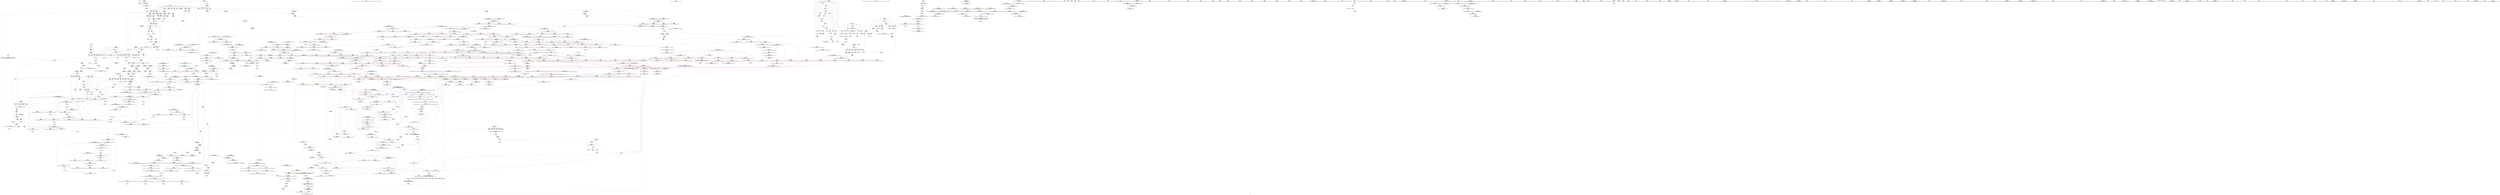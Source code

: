digraph "SVFG" {
	label="SVFG";

	Node0x562c134af460 [shape=record,color=grey,label="{NodeID: 0\nNullPtr}"];
	Node0x562c134af460 -> Node0x562c13503e20[style=solid];
	Node0x562c1350beb0 [shape=record,color=blue,label="{NodeID: 775\n362\<--382\nCase\<--inc\nmain\n}"];
	Node0x562c1350beb0 -> Node0x562c1359e750[style=dashed];
	Node0x562c13502af0 [shape=record,color=red,label="{NodeID: 443\n330\<--207\n\<--Low\n_Z5checki\n|{<s0>7}}"];
	Node0x562c13502af0:s0 -> Node0x562c13624660[style=solid,color=red];
	Node0x562c134f6d10 [shape=record,color=green,label="{NodeID: 111\n765\<--766\n_ZSt22__move_median_to_firstIPxN9__gnu_cxx5__ops15_Iter_less_iterEEvT_S4_S4_S4_T0_\<--_ZSt22__move_median_to_firstIPxN9__gnu_cxx5__ops15_Iter_less_iterEEvT_S4_S4_S4_T0__field_insensitive\n}"];
	Node0x562c13628da0 [shape=record,color=black,label="{NodeID: 1993\n908 = PHI(985, )\n}"];
	Node0x562c13628da0 -> Node0x562c13518420[style=solid];
	Node0x562c1352d1c0 [shape=record,color=blue,label="{NodeID: 886\n1441\<--1436\n__last.addr\<--__last\n_ZSt26__unguarded_insertion_sortIPxN9__gnu_cxx5__ops15_Iter_less_iterEEvT_S4_T0_\n}"];
	Node0x562c1352d1c0 -> Node0x562c1351ee90[style=dashed];
	Node0x562c13518350 [shape=record,color=red,label="{NodeID: 554\n903\<--900\n\<--call\n_ZSt11__make_heapIPxN9__gnu_cxx5__ops15_Iter_less_iterEEvT_S4_RT0_\n}"];
	Node0x562c13518350 -> Node0x562c1350e410[style=solid];
	Node0x562c1354ca80 [shape=record,color=grey,label="{NodeID: 1329\n880 = Binary(878, 879, )\n}"];
	Node0x562c1354ca80 -> Node0x562c1354c900[style=solid];
	Node0x562c134fb390 [shape=record,color=green,label="{NodeID: 222\n1581\<--1582\n__result.addr\<--__result.addr_field_insensitive\n_ZSt22__copy_move_backward_aILb1EPxS0_ET1_T0_S2_S1_\n}"];
	Node0x562c134fb390 -> Node0x562c135202e0[style=solid];
	Node0x562c134fb390 -> Node0x562c1352e200[style=solid];
	Node0x562c1351dd80 [shape=record,color=red,label="{NodeID: 665\n1360\<--1343\n\<--__b.addr\n_ZSt4swapIxENSt9enable_ifIXsr6__and_ISt6__not_ISt15__is_tuple_likeIT_EESt21is_move_constructibleIS3_ESt18is_move_assignableIS3_EEE5valueEvE4typeERS3_SC_\n}"];
	Node0x562c1351dd80 -> Node0x562c1352cb40[style=solid];
	Node0x562c13508f90 [shape=record,color=purple,label="{NodeID: 333\n1430\<--1429\nincdec.ptr\<--\n_ZSt16__insertion_sortIPxN9__gnu_cxx5__ops15_Iter_less_iterEEvT_S4_T0_\n}"];
	Node0x562c13508f90 -> Node0x562c1352d020[style=solid];
	Node0x562c134f2ca0 [shape=record,color=green,label="{NodeID: 1\n5\<--1\n\<--dummyObj\nCan only get source location for instruction, argument, global var or function.}"];
	Node0x562c1350bf80 [shape=record,color=blue,label="{NodeID: 776\n358\<--5\ni\<--\nmain\n}"];
	Node0x562c1350bf80 -> Node0x562c13503580[style=dashed];
	Node0x562c1350bf80 -> Node0x562c13503650[style=dashed];
	Node0x562c1350bf80 -> Node0x562c13503720[style=dashed];
	Node0x562c1350bf80 -> Node0x562c1350c050[style=dashed];
	Node0x562c1350bf80 -> Node0x562c1350c120[style=dashed];
	Node0x562c13502bc0 [shape=record,color=red,label="{NodeID: 444\n334\<--209\n\<--tmp44\n_Z5checki\n}"];
	Node0x562c13502bc0 -> Node0x562c1354f300[style=solid];
	Node0x562c134f6e10 [shape=record,color=green,label="{NodeID: 112\n772\<--773\n_ZSt21__unguarded_partitionIPxN9__gnu_cxx5__ops15_Iter_less_iterEET_S4_S4_S4_T0_\<--_ZSt21__unguarded_partitionIPxN9__gnu_cxx5__ops15_Iter_less_iterEET_S4_S4_S4_T0__field_insensitive\n}"];
	Node0x562c13628eb0 [shape=record,color=black,label="{NodeID: 1994\n565 = PHI(644, )\n}"];
	Node0x562c13628eb0 -> Node0x562c1354eb80[style=solid];
	Node0x562c1352d290 [shape=record,color=blue,label="{NodeID: 887\n1443\<--1453\n__i\<--\n_ZSt26__unguarded_insertion_sortIPxN9__gnu_cxx5__ops15_Iter_less_iterEEvT_S4_T0_\n}"];
	Node0x562c1352d290 -> Node0x562c13587a30[style=dashed];
	Node0x562c13518420 [shape=record,color=red,label="{NodeID: 555\n909\<--908\n\<--call5\n_ZSt11__make_heapIPxN9__gnu_cxx5__ops15_Iter_less_iterEEvT_S4_RT0_\n|{<s0>39}}"];
	Node0x562c13518420:s0 -> Node0x562c1362ef50[style=solid,color=red];
	Node0x562c1354cc00 [shape=record,color=grey,label="{NodeID: 1330\n260 = Binary(259, 82, )\n}"];
	Node0x562c1354cc00 -> Node0x562c13552000[style=solid];
	Node0x562c134fb460 [shape=record,color=green,label="{NodeID: 223\n1583\<--1584\n__simple\<--__simple_field_insensitive\n_ZSt22__copy_move_backward_aILb1EPxS0_ET1_T0_S2_S1_\n}"];
	Node0x562c134fb460 -> Node0x562c1352e2d0[style=solid];
	Node0x562c1351de50 [shape=record,color=red,label="{NodeID: 666\n1351\<--1350\n\<--call\n_ZSt4swapIxENSt9enable_ifIXsr6__and_ISt6__not_ISt15__is_tuple_likeIT_EESt21is_move_constructibleIS3_ESt18is_move_assignableIS3_EEE5valueEvE4typeERS3_SC_\n}"];
	Node0x562c1351de50 -> Node0x562c1352c9a0[style=solid];
	Node0x562c13509060 [shape=record,color=purple,label="{NodeID: 334\n1465\<--1464\nincdec.ptr\<--\n_ZSt26__unguarded_insertion_sortIPxN9__gnu_cxx5__ops15_Iter_less_iterEEvT_S4_T0_\n}"];
	Node0x562c13509060 -> Node0x562c1352d360[style=solid];
	Node0x562c134f2d30 [shape=record,color=green,label="{NodeID: 2\n10\<--1\n\<--dummyObj\nCan only get source location for instruction, argument, global var or function.|{<s0>43}}"];
	Node0x562c134f2d30:s0 -> Node0x562c1362ecb0[style=solid,color=red];
	Node0x562c1350c050 [shape=record,color=blue,label="{NodeID: 777\n358\<--401\ni\<--inc4\nmain\n}"];
	Node0x562c1350c050 -> Node0x562c13503580[style=dashed];
	Node0x562c1350c050 -> Node0x562c13503650[style=dashed];
	Node0x562c1350c050 -> Node0x562c13503720[style=dashed];
	Node0x562c1350c050 -> Node0x562c1350c050[style=dashed];
	Node0x562c1350c050 -> Node0x562c1350c120[style=dashed];
	Node0x562c13502c90 [shape=record,color=red,label="{NodeID: 445\n338\<--209\n\<--tmp44\n_Z5checki\n}"];
	Node0x562c13502c90 -> Node0x562c13547e00[style=solid];
	Node0x562c134f6f10 [shape=record,color=green,label="{NodeID: 113\n779\<--780\n__comp\<--__comp_field_insensitive\n_ZSt13__heap_selectIPxN9__gnu_cxx5__ops15_Iter_less_iterEEvT_S4_S4_T0_\n|{<s0>33|<s1>34|<s2>35}}"];
	Node0x562c134f6f10:s0 -> Node0x562c13622bd0[style=solid,color=red];
	Node0x562c134f6f10:s1 -> Node0x562c1362ad50[style=solid,color=red];
	Node0x562c134f6f10:s2 -> Node0x562c136244e0[style=solid,color=red];
	Node0x562c13628fc0 [shape=record,color=black,label="{NodeID: 1995\n632 = PHI(731, )\n}"];
	Node0x562c13628fc0 -> Node0x562c1350cfc0[style=solid];
	Node0x562c1352d360 [shape=record,color=blue,label="{NodeID: 888\n1443\<--1465\n__i\<--incdec.ptr\n_ZSt26__unguarded_insertion_sortIPxN9__gnu_cxx5__ops15_Iter_less_iterEEvT_S4_T0_\n}"];
	Node0x562c1352d360 -> Node0x562c13587a30[style=dashed];
	Node0x562c135184f0 [shape=record,color=red,label="{NodeID: 556\n936\<--927\nthis1\<--this.addr\n_ZNK9__gnu_cxx5__ops15_Iter_less_iterclIPxS3_EEbT_T0_\n}"];
	Node0x562c1354cd80 [shape=record,color=grey,label="{NodeID: 1331\n259 = Binary(254, 258, )\n}"];
	Node0x562c1354cd80 -> Node0x562c1354cc00[style=solid];
	Node0x562c134fb530 [shape=record,color=green,label="{NodeID: 224\n1594\<--1595\n_ZNSt20__copy_move_backwardILb1ELb1ESt26random_access_iterator_tagE13__copy_move_bIxEEPT_PKS3_S6_S4_\<--_ZNSt20__copy_move_backwardILb1ELb1ESt26random_access_iterator_tagE13__copy_move_bIxEEPT_PKS3_S6_S4__field_insensitive\n}"];
	Node0x562c1351df20 [shape=record,color=red,label="{NodeID: 667\n1355\<--1354\n\<--call1\n_ZSt4swapIxENSt9enable_ifIXsr6__and_ISt6__not_ISt15__is_tuple_likeIT_EESt21is_move_constructibleIS3_ESt18is_move_assignableIS3_EEE5valueEvE4typeERS3_SC_\n}"];
	Node0x562c1351df20 -> Node0x562c1352ca70[style=solid];
	Node0x562c13595150 [shape=record,color=black,label="{NodeID: 1442\nMR_34V_2 = PHI(MR_34V_3, MR_34V_1, )\npts\{16 \}\n|{|<s5>44}}"];
	Node0x562c13595150 -> Node0x562c1351a7e0[style=dashed];
	Node0x562c13595150 -> Node0x562c1351a8b0[style=dashed];
	Node0x562c13595150 -> Node0x562c1350f450[style=dashed];
	Node0x562c13595150 -> Node0x562c1350f6c0[style=dashed];
	Node0x562c13595150 -> Node0x562c135a1450[style=dashed];
	Node0x562c13595150:s5 -> Node0x562c13526a00[style=dashed,color=red];
	Node0x562c13509130 [shape=record,color=purple,label="{NodeID: 335\n1511\<--1510\nincdec.ptr\<--\n_ZSt25__unguarded_linear_insertIPxN9__gnu_cxx5__ops14_Val_less_iterEEvT_T0_\n}"];
	Node0x562c13509130 -> Node0x562c1352d910[style=solid];
	Node0x562c134f2fe0 [shape=record,color=green,label="{NodeID: 3\n17\<--1\n.str\<--dummyObj\nGlob }"];
	Node0x562c135c8510 [shape=record,color=yellow,style=double,label="{NodeID: 1885\n34V_2 = CSCHI(MR_34V_1)\npts\{16 \}\nCS[]|{<s0>12|<s1>12|<s2>12|<s3>12|<s4>12|<s5>12}}"];
	Node0x562c135c8510:s0 -> Node0x562c13514250[style=dashed,color=blue];
	Node0x562c135c8510:s1 -> Node0x562c13514320[style=dashed,color=blue];
	Node0x562c135c8510:s2 -> Node0x562c13520fe0[style=dashed,color=blue];
	Node0x562c135c8510:s3 -> Node0x562c1350c1f0[style=dashed,color=blue];
	Node0x562c135c8510:s4 -> Node0x562c1350c530[style=dashed,color=blue];
	Node0x562c135c8510:s5 -> Node0x562c1359b050[style=dashed,color=blue];
	Node0x562c1350c120 [shape=record,color=blue,label="{NodeID: 778\n358\<--5\ni\<--\nmain\n}"];
	Node0x562c1350c120 -> Node0x562c135037f0[style=dashed];
	Node0x562c1350c120 -> Node0x562c135038c0[style=dashed];
	Node0x562c1350c120 -> Node0x562c13503990[style=dashed];
	Node0x562c1350c120 -> Node0x562c13503a60[style=dashed];
	Node0x562c1350c120 -> Node0x562c13513960[style=dashed];
	Node0x562c1350c120 -> Node0x562c13513a30[style=dashed];
	Node0x562c1350c120 -> Node0x562c13513b00[style=dashed];
	Node0x562c1350c120 -> Node0x562c13513bd0[style=dashed];
	Node0x562c1350c120 -> Node0x562c1350c390[style=dashed];
	Node0x562c1350c120 -> Node0x562c1350c460[style=dashed];
	Node0x562c1350c120 -> Node0x562c1350c6d0[style=dashed];
	Node0x562c13502d60 [shape=record,color=red,label="{NodeID: 446\n341\<--209\n\<--tmp44\n_Z5checki\n}"];
	Node0x562c13502d60 -> Node0x562c1354f480[style=solid];
	Node0x562c134fb9d0 [shape=record,color=green,label="{NodeID: 114\n781\<--782\n__first.addr\<--__first.addr_field_insensitive\n_ZSt13__heap_selectIPxN9__gnu_cxx5__ops15_Iter_less_iterEEvT_S4_S4_T0_\n}"];
	Node0x562c134fb9d0 -> Node0x562c13516a20[style=solid];
	Node0x562c134fb9d0 -> Node0x562c13516af0[style=solid];
	Node0x562c134fb9d0 -> Node0x562c13516bc0[style=solid];
	Node0x562c134fb9d0 -> Node0x562c1350d8b0[style=solid];
	Node0x562c136290d0 [shape=record,color=black,label="{NodeID: 1996\n650 = PHI()\n}"];
	Node0x562c136290d0 -> Node0x562c13505780[style=solid];
	Node0x562c136290d0 -> Node0x562c13505850[style=solid];
	Node0x562c1352d430 [shape=record,color=blue,label="{NodeID: 889\n1473\<--1470\n__first.addr\<--__first\n_ZSt13move_backwardIPxS0_ET0_T_S2_S1_\n}"];
	Node0x562c1352d430 -> Node0x562c1351f1d0[style=dashed];
	Node0x562c135185c0 [shape=record,color=red,label="{NodeID: 557\n937\<--929\n\<--__it1.addr\n_ZNK9__gnu_cxx5__ops15_Iter_less_iterclIPxS3_EEbT_T0_\n}"];
	Node0x562c135185c0 -> Node0x562c13518760[style=solid];
	Node0x562c1354cf00 [shape=record,color=grey,label="{NodeID: 1332\n628 = Binary(627, 146, )\n}"];
	Node0x562c1354cf00 -> Node0x562c1350cef0[style=solid];
	Node0x562c134fb630 [shape=record,color=green,label="{NodeID: 225\n1599\<--1600\n__it.addr\<--__it.addr_field_insensitive\n_ZSt12__niter_baseIPxET_S1_\n}"];
	Node0x562c134fb630 -> Node0x562c135203b0[style=solid];
	Node0x562c134fb630 -> Node0x562c1352e3a0[style=solid];
	Node0x562c1351dff0 [shape=record,color=red,label="{NodeID: 668\n1359\<--1358\n\<--call2\n_ZSt4swapIxENSt9enable_ifIXsr6__and_ISt6__not_ISt15__is_tuple_likeIT_EESt21is_move_constructibleIS3_ESt18is_move_assignableIS3_EEE5valueEvE4typeERS3_SC_\n}"];
	Node0x562c1351dff0 -> Node0x562c1352cb40[style=solid];
	Node0x562c13509200 [shape=record,color=purple,label="{NodeID: 336\n1527\<--1526\nincdec.ptr3\<--\n_ZSt25__unguarded_linear_insertIPxN9__gnu_cxx5__ops14_Val_less_iterEEvT_T0_\n}"];
	Node0x562c13509200 -> Node0x562c1352db80[style=solid];
	Node0x562c134f30a0 [shape=record,color=green,label="{NodeID: 4\n19\<--1\n.str.1\<--dummyObj\nGlob }"];
	Node0x562c135c8670 [shape=record,color=yellow,style=double,label="{NodeID: 1886\n34V_2 = CSCHI(MR_34V_1)\npts\{16 \}\nCS[]|{<s0>21}}"];
	Node0x562c135c8670:s0 -> Node0x562c135a5e30[style=dashed,color=red];
	Node0x562c1350c1f0 [shape=record,color=blue, style = dotted,label="{NodeID: 779\n1665\<--1667\noffset_0\<--dummyVal\nmain\n}"];
	Node0x562c1350c1f0 -> Node0x562c1359b050[style=dashed];
	Node0x562c13502e30 [shape=record,color=red,label="{NodeID: 447\n345\<--209\n\<--tmp44\n_Z5checki\n}"];
	Node0x562c13502e30 -> Node0x562c1350baa0[style=solid];
	Node0x562c134fba60 [shape=record,color=green,label="{NodeID: 115\n783\<--784\n__middle.addr\<--__middle.addr_field_insensitive\n_ZSt13__heap_selectIPxN9__gnu_cxx5__ops15_Iter_less_iterEEvT_S4_S4_T0_\n}"];
	Node0x562c134fba60 -> Node0x562c13516c90[style=solid];
	Node0x562c134fba60 -> Node0x562c13516d60[style=solid];
	Node0x562c134fba60 -> Node0x562c13516e30[style=solid];
	Node0x562c134fba60 -> Node0x562c1350d980[style=solid];
	Node0x562c136291d0 [shape=record,color=black,label="{NodeID: 1997\n771 = PHI(1273, )\n}"];
	Node0x562c136291d0 -> Node0x562c13505d30[style=solid];
	Node0x562c1352d500 [shape=record,color=blue,label="{NodeID: 890\n1475\<--1471\n__last.addr\<--__last\n_ZSt13move_backwardIPxS0_ET0_T_S2_S1_\n}"];
	Node0x562c1352d500 -> Node0x562c1351f2a0[style=dashed];
	Node0x562c13518690 [shape=record,color=red,label="{NodeID: 558\n939\<--931\n\<--__it2.addr\n_ZNK9__gnu_cxx5__ops15_Iter_less_iterclIPxS3_EEbT_T0_\n}"];
	Node0x562c13518690 -> Node0x562c13518830[style=solid];
	Node0x562c1354d080 [shape=record,color=grey,label="{NodeID: 1333\n248 = Binary(241, 247, )\n}"];
	Node0x562c1354d080 -> Node0x562c135228d0[style=solid];
	Node0x562c134fb700 [shape=record,color=green,label="{NodeID: 226\n1608\<--1609\n__first.addr\<--__first.addr_field_insensitive\n_ZNSt20__copy_move_backwardILb1ELb1ESt26random_access_iterator_tagE13__copy_move_bIxEEPT_PKS3_S6_S4_\n}"];
	Node0x562c134fb700 -> Node0x562c13520480[style=solid];
	Node0x562c134fb700 -> Node0x562c13520550[style=solid];
	Node0x562c134fb700 -> Node0x562c1352e470[style=solid];
	Node0x562c1351e0c0 [shape=record,color=red,label="{NodeID: 669\n1387\<--1371\n\<--__first.addr\n_ZSt16__insertion_sortIPxN9__gnu_cxx5__ops15_Iter_less_iterEEvT_S4_T0_\n}"];
	Node0x562c1351e0c0 -> Node0x562c13553680[style=solid];
	Node0x562c135092d0 [shape=record,color=purple,label="{NodeID: 337\n1668\<--1633\noffset_0\<--\n}"];
	Node0x562c135092d0 -> Node0x562c1352e7b0[style=solid];
	Node0x562c134f3160 [shape=record,color=green,label="{NodeID: 5\n21\<--1\n.str.2\<--dummyObj\nGlob }"];
	Node0x562c1350c2c0 [shape=record,color=blue,label="{NodeID: 780\n7\<--453\nN\<--dec20\nmain\n}"];
	Node0x562c1350c2c0 -> Node0x562c13594250[style=dashed];
	Node0x562c13502f00 [shape=record,color=red,label="{NodeID: 448\n223\<--222\n\<--arrayidx\n_Z5checki\n}"];
	Node0x562c13502f00 -> Node0x562c1354d500[style=solid];
	Node0x562c134fbb30 [shape=record,color=green,label="{NodeID: 116\n785\<--786\n__last.addr\<--__last.addr_field_insensitive\n_ZSt13__heap_selectIPxN9__gnu_cxx5__ops15_Iter_less_iterEEvT_S4_S4_T0_\n}"];
	Node0x562c134fbb30 -> Node0x562c13516f00[style=solid];
	Node0x562c134fbb30 -> Node0x562c1350da50[style=solid];
	Node0x562c13629310 [shape=record,color=black,label="{NodeID: 1998\n900 = PHI(985, )\n}"];
	Node0x562c13629310 -> Node0x562c13518350[style=solid];
	Node0x562c1352d5d0 [shape=record,color=blue,label="{NodeID: 891\n1477\<--1472\n__result.addr\<--__result\n_ZSt13move_backwardIPxS0_ET0_T_S2_S1_\n}"];
	Node0x562c1352d5d0 -> Node0x562c1351f370[style=dashed];
	Node0x562c13518760 [shape=record,color=red,label="{NodeID: 559\n938\<--937\n\<--\n_ZNK9__gnu_cxx5__ops15_Iter_less_iterclIPxS3_EEbT_T0_\n}"];
	Node0x562c13518760 -> Node0x562c13550e00[style=solid];
	Node0x562c1354d200 [shape=record,color=grey,label="{NodeID: 1334\n48 = Binary(46, 47, )\n|{<s0>1}}"];
	Node0x562c1354d200:s0 -> Node0x562c1362e9d0[style=solid,color=red];
	Node0x562c134fb7d0 [shape=record,color=green,label="{NodeID: 227\n1610\<--1611\n__last.addr\<--__last.addr_field_insensitive\n_ZNSt20__copy_move_backwardILb1ELb1ESt26random_access_iterator_tagE13__copy_move_bIxEEPT_PKS3_S6_S4_\n}"];
	Node0x562c134fb7d0 -> Node0x562c13520620[style=solid];
	Node0x562c134fb7d0 -> Node0x562c1352e540[style=solid];
	Node0x562c1351e190 [shape=record,color=red,label="{NodeID: 670\n1392\<--1371\n\<--__first.addr\n_ZSt16__insertion_sortIPxN9__gnu_cxx5__ops15_Iter_less_iterEEvT_S4_T0_\n}"];
	Node0x562c1351e190 -> Node0x562c13508df0[style=solid];
	Node0x562c13596050 [shape=record,color=black,label="{NodeID: 1445\nMR_34V_2 = PHI(MR_34V_1, MR_34V_3, )\npts\{16 \}\n|{<s0>26|<s1>28}}"];
	Node0x562c13596050:s0 -> Node0x562c135c8d50[style=dashed,color=blue];
	Node0x562c13596050:s1 -> Node0x562c135a4150[style=dashed,color=blue];
	Node0x562c135093a0 [shape=record,color=purple,label="{NodeID: 338\n1669\<--1635\noffset_0\<--\n}"];
	Node0x562c135093a0 -> Node0x562c135210b0[style=solid];
	Node0x562c134f39d0 [shape=record,color=green,label="{NodeID: 6\n23\<--1\n.str.3\<--dummyObj\nGlob }"];
	Node0x562c1350c390 [shape=record,color=blue,label="{NodeID: 781\n358\<--456\ni\<--dec21\nmain\n}"];
	Node0x562c1350c390 -> Node0x562c13513bd0[style=dashed];
	Node0x562c1350c390 -> Node0x562c1350c460[style=dashed];
	Node0x562c13502fd0 [shape=record,color=red,label="{NodeID: 449\n229\<--228\n\<--arrayidx4\n_Z5checki\n}"];
	Node0x562c13502fd0 -> Node0x562c1354d500[style=solid];
	Node0x562c134fbc00 [shape=record,color=green,label="{NodeID: 117\n787\<--788\n__i\<--__i_field_insensitive\n_ZSt13__heap_selectIPxN9__gnu_cxx5__ops15_Iter_less_iterEEvT_S4_S4_T0_\n}"];
	Node0x562c134fbc00 -> Node0x562c13516fd0[style=solid];
	Node0x562c134fbc00 -> Node0x562c135170a0[style=solid];
	Node0x562c134fbc00 -> Node0x562c13517170[style=solid];
	Node0x562c134fbc00 -> Node0x562c13517240[style=solid];
	Node0x562c134fbc00 -> Node0x562c1350db20[style=solid];
	Node0x562c134fbc00 -> Node0x562c1350dbf0[style=solid];
	Node0x562c13629450 [shape=record,color=black,label="{NodeID: 1999\n965 = PHI(985, )\n}"];
	Node0x562c13629450 -> Node0x562c13518eb0[style=solid];
	Node0x562c1352d6a0 [shape=record,color=blue,label="{NodeID: 892\n1497\<--1494\n__last.addr\<--__last\n_ZSt25__unguarded_linear_insertIPxN9__gnu_cxx5__ops14_Val_less_iterEEvT_T0_\n}"];
	Node0x562c1352d6a0 -> Node0x562c1351f440[style=dashed];
	Node0x562c1352d6a0 -> Node0x562c1351f510[style=dashed];
	Node0x562c1352d6a0 -> Node0x562c1358cf50[style=dashed];
	Node0x562c13518830 [shape=record,color=red,label="{NodeID: 560\n940\<--939\n\<--\n_ZNK9__gnu_cxx5__ops15_Iter_less_iterclIPxS3_EEbT_T0_\n}"];
	Node0x562c13518830 -> Node0x562c13550e00[style=solid];
	Node0x562c1354d380 [shape=record,color=grey,label="{NodeID: 1335\n842 = Binary(841, 447, )\n}"];
	Node0x562c1354d380 -> Node0x562c13552780[style=solid];
	Node0x562c134fb8a0 [shape=record,color=green,label="{NodeID: 228\n1612\<--1613\n__result.addr\<--__result.addr_field_insensitive\n_ZNSt20__copy_move_backwardILb1ELb1ESt26random_access_iterator_tagE13__copy_move_bIxEEPT_PKS3_S6_S4_\n}"];
	Node0x562c134fb8a0 -> Node0x562c135206f0[style=solid];
	Node0x562c134fb8a0 -> Node0x562c135207c0[style=solid];
	Node0x562c134fb8a0 -> Node0x562c1352e610[style=solid];
	Node0x562c1351e260 [shape=record,color=red,label="{NodeID: 671\n1401\<--1371\n\<--__first.addr\n_ZSt16__insertion_sortIPxN9__gnu_cxx5__ops15_Iter_less_iterEEvT_S4_T0_\n|{<s0>72}}"];
	Node0x562c1351e260:s0 -> Node0x562c1362b960[style=solid,color=red];
	Node0x562c13596550 [shape=record,color=black,label="{NodeID: 1446\nMR_236V_2 = PHI(MR_236V_1, MR_236V_4, )\npts\{1376 \}\n}"];
	Node0x562c13509470 [shape=record,color=purple,label="{NodeID: 339\n407\<--14\nadd.ptr\<--notes\nmain\n|{<s0>12}}"];
	Node0x562c13509470:s0 -> Node0x562c1362dbb0[style=solid,color=red];
	Node0x562c134f3a60 [shape=record,color=green,label="{NodeID: 7\n25\<--1\n.str.4\<--dummyObj\nGlob }"];
	Node0x562c135c8a90 [shape=record,color=yellow,style=double,label="{NodeID: 1889\n34V_4 = CSCHI(MR_34V_2)\npts\{16 \}\nCS[]|{<s0>24}}"];
	Node0x562c135c8a90:s0 -> Node0x562c135a0050[style=dashed,color=red];
	Node0x562c1350c460 [shape=record,color=blue,label="{NodeID: 782\n358\<--461\ni\<--inc23\nmain\n}"];
	Node0x562c1350c460 -> Node0x562c135037f0[style=dashed];
	Node0x562c1350c460 -> Node0x562c135038c0[style=dashed];
	Node0x562c1350c460 -> Node0x562c13503990[style=dashed];
	Node0x562c1350c460 -> Node0x562c13503a60[style=dashed];
	Node0x562c1350c460 -> Node0x562c13513960[style=dashed];
	Node0x562c1350c460 -> Node0x562c13513a30[style=dashed];
	Node0x562c1350c460 -> Node0x562c13513b00[style=dashed];
	Node0x562c1350c460 -> Node0x562c13513bd0[style=dashed];
	Node0x562c1350c460 -> Node0x562c1350c390[style=dashed];
	Node0x562c1350c460 -> Node0x562c1350c460[style=dashed];
	Node0x562c1350c460 -> Node0x562c1350c6d0[style=dashed];
	Node0x562c135030a0 [shape=record,color=red,label="{NodeID: 450\n246\<--245\n\<--arrayidx8\n_Z5checki\n|{<s0>5}}"];
	Node0x562c135030a0:s0 -> Node0x562c1362e9d0[style=solid,color=red];
	Node0x562c134fbcd0 [shape=record,color=green,label="{NodeID: 118\n795\<--796\n_ZSt11__make_heapIPxN9__gnu_cxx5__ops15_Iter_less_iterEEvT_S4_RT0_\<--_ZSt11__make_heapIPxN9__gnu_cxx5__ops15_Iter_less_iterEEvT_S4_RT0__field_insensitive\n}"];
	Node0x562c13629590 [shape=record,color=black,label="{NodeID: 2000\n969 = PHI(985, )\n}"];
	Node0x562c13629590 -> Node0x562c13518f80[style=solid];
	Node0x562c1352d770 [shape=record,color=blue,label="{NodeID: 893\n1499\<--1506\n__val\<--\n_ZSt25__unguarded_linear_insertIPxN9__gnu_cxx5__ops14_Val_less_iterEEvT_T0_\n|{|<s2>84}}"];
	Node0x562c1352d770 -> Node0x562c1351fc60[style=dashed];
	Node0x562c1352d770 -> Node0x562c1351fd30[style=dashed];
	Node0x562c1352d770:s2 -> Node0x562c135b79d0[style=dashed,color=red];
	Node0x562c13518900 [shape=record,color=red,label="{NodeID: 561\n968\<--948\n\<--__first.addr\n_ZSt10__pop_heapIPxN9__gnu_cxx5__ops15_Iter_less_iterEEvT_S4_S4_RT0_\n|{<s0>41}}"];
	Node0x562c13518900:s0 -> Node0x562c1362c670[style=solid,color=red];
	Node0x562c1354d500 [shape=record,color=grey,label="{NodeID: 1336\n230 = Binary(223, 229, )\n}"];
	Node0x562c1354d500 -> Node0x562c13552600[style=solid];
	Node0x562c13503b20 [shape=record,color=green,label="{NodeID: 229\n1614\<--1615\n_Num\<--_Num_field_insensitive\n_ZNSt20__copy_move_backwardILb1ELb1ESt26random_access_iterator_tagE13__copy_move_bIxEEPT_PKS3_S6_S4_\n}"];
	Node0x562c13503b20 -> Node0x562c13520890[style=solid];
	Node0x562c13503b20 -> Node0x562c13520960[style=solid];
	Node0x562c13503b20 -> Node0x562c13520a30[style=solid];
	Node0x562c13503b20 -> Node0x562c13520b00[style=solid];
	Node0x562c13503b20 -> Node0x562c1352e6e0[style=solid];
	Node0x562c1351e330 [shape=record,color=red,label="{NodeID: 672\n1408\<--1371\n\<--__first.addr\n_ZSt16__insertion_sortIPxN9__gnu_cxx5__ops15_Iter_less_iterEEvT_S4_T0_\n|{<s0>74}}"];
	Node0x562c1351e330:s0 -> Node0x562c13623490[style=solid,color=red];
	Node0x562c13596a50 [shape=record,color=black,label="{NodeID: 1447\nMR_238V_2 = PHI(MR_238V_1, MR_238V_3, )\npts\{1378 \}\n}"];
	Node0x562c13509540 [shape=record,color=purple,label="{NodeID: 340\n433\<--14\nadd.ptr14\<--notes\nmain\n}"];
	Node0x562c13509540 -> Node0x562c13505030[style=solid];
	Node0x562c134f3b20 [shape=record,color=green,label="{NodeID: 8\n27\<--1\n.str.5\<--dummyObj\nGlob }"];
	Node0x562c1350c530 [shape=record,color=blue,label="{NodeID: 783\n467\<--464\narrayidx26\<--\nmain\n|{|<s1>14}}"];
	Node0x562c1350c530 -> Node0x562c1359dd50[style=dashed];
	Node0x562c1350c530:s1 -> Node0x562c13525ba0[style=dashed,color=red];
	Node0x562c13503170 [shape=record,color=red,label="{NodeID: 451\n254\<--253\n\<--arrayidx10\n_Z5checki\n}"];
	Node0x562c13503170 -> Node0x562c1354cd80[style=solid];
	Node0x562c134fbdd0 [shape=record,color=green,label="{NodeID: 119\n807\<--808\n_ZNK9__gnu_cxx5__ops15_Iter_less_iterclIPxS3_EEbT_T0_\<--_ZNK9__gnu_cxx5__ops15_Iter_less_iterclIPxS3_EEbT_T0__field_insensitive\n}"];
	Node0x562c136296d0 [shape=record,color=black,label="{NodeID: 2001\n980 = PHI(985, )\n}"];
	Node0x562c136296d0 -> Node0x562c13519050[style=solid];
	Node0x562c1352d840 [shape=record,color=blue,label="{NodeID: 894\n1501\<--1508\n__next\<--\n_ZSt25__unguarded_linear_insertIPxN9__gnu_cxx5__ops14_Val_less_iterEEvT_T0_\n}"];
	Node0x562c1352d840 -> Node0x562c1351f780[style=dashed];
	Node0x562c1352d840 -> Node0x562c1352d910[style=dashed];
	Node0x562c135189d0 [shape=record,color=red,label="{NodeID: 562\n973\<--948\n\<--__first.addr\n_ZSt10__pop_heapIPxN9__gnu_cxx5__ops15_Iter_less_iterEEvT_S4_S4_RT0_\n|{<s0>43}}"];
	Node0x562c135189d0:s0 -> Node0x562c1362eb60[style=solid,color=red];
	Node0x562c1354d680 [shape=record,color=grey,label="{NodeID: 1337\n841 = Binary(839, 840, )\n}"];
	Node0x562c1354d680 -> Node0x562c1354d380[style=solid];
	Node0x562c13503bb0 [shape=record,color=green,label="{NodeID: 230\n1649\<--1650\nthis.addr\<--this.addr_field_insensitive\n_ZNK9__gnu_cxx5__ops14_Val_less_iterclIxPxEEbRT_T0_\n}"];
	Node0x562c13503bb0 -> Node0x562c13520bd0[style=solid];
	Node0x562c13503bb0 -> Node0x562c1352e880[style=solid];
	Node0x562c1351e400 [shape=record,color=red,label="{NodeID: 673\n1417\<--1371\n\<--__first.addr\n_ZSt16__insertion_sortIPxN9__gnu_cxx5__ops15_Iter_less_iterEEvT_S4_T0_\n}"];
	Node0x562c1351e400 -> Node0x562c1352cf50[style=solid];
	Node0x562c13509610 [shape=record,color=purple,label="{NodeID: 341\n438\<--14\nadd.ptr16\<--notes\nmain\n}"];
	Node0x562c134f3c20 [shape=record,color=green,label="{NodeID: 9\n82\<--1\n\<--dummyObj\nCan only get source location for instruction, argument, global var or function.}"];
	Node0x562c135c8d50 [shape=record,color=yellow,style=double,label="{NodeID: 1891\n34V_2 = CSCHI(MR_34V_1)\npts\{16 \}\nCS[]|{<s0>27}}"];
	Node0x562c135c8d50:s0 -> Node0x562c13587f30[style=dashed,color=red];
	Node0x562c1350c600 [shape=record,color=blue,label="{NodeID: 784\n364\<--146\nres\<--\nmain\n}"];
	Node0x562c1350c600 -> Node0x562c13513fe0[style=dashed];
	Node0x562c1350c600 -> Node0x562c135140b0[style=dashed];
	Node0x562c1350c600 -> Node0x562c13514180[style=dashed];
	Node0x562c1350c600 -> Node0x562c1350c7a0[style=dashed];
	Node0x562c1350c600 -> Node0x562c1359ec50[style=dashed];
	Node0x562c13503240 [shape=record,color=red,label="{NodeID: 452\n258\<--257\n\<--arrayidx12\n_Z5checki\n}"];
	Node0x562c13503240 -> Node0x562c1354cd80[style=solid];
	Node0x562c134fbed0 [shape=record,color=green,label="{NodeID: 120\n814\<--815\n_ZSt10__pop_heapIPxN9__gnu_cxx5__ops15_Iter_less_iterEEvT_S4_S4_RT0_\<--_ZSt10__pop_heapIPxN9__gnu_cxx5__ops15_Iter_less_iterEEvT_S4_S4_RT0__field_insensitive\n}"];
	Node0x562c13629810 [shape=record,color=black,label="{NodeID: 2002\n1041 = PHI(923, )\n}"];
	Node0x562c1352d910 [shape=record,color=blue,label="{NodeID: 895\n1501\<--1511\n__next\<--incdec.ptr\n_ZSt25__unguarded_linear_insertIPxN9__gnu_cxx5__ops14_Val_less_iterEEvT_T0_\n}"];
	Node0x562c1352d910 -> Node0x562c1358d450[style=dashed];
	Node0x562c13518aa0 [shape=record,color=red,label="{NodeID: 563\n975\<--948\n\<--__first.addr\n_ZSt10__pop_heapIPxN9__gnu_cxx5__ops15_Iter_less_iterEEvT_S4_S4_RT0_\n}"];
	Node0x562c13518aa0 -> Node0x562c13506480[style=solid];
	Node0x562c1354d800 [shape=record,color=grey,label="{NodeID: 1338\n225 = Binary(224, 226, )\n}"];
	Node0x562c1354d800 -> Node0x562c135045a0[style=solid];
	Node0x562c13503c80 [shape=record,color=green,label="{NodeID: 231\n1651\<--1652\n__val.addr\<--__val.addr_field_insensitive\n_ZNK9__gnu_cxx5__ops14_Val_less_iterclIxPxEEbRT_T0_\n}"];
	Node0x562c13503c80 -> Node0x562c13520ca0[style=solid];
	Node0x562c13503c80 -> Node0x562c1352e950[style=solid];
	Node0x562c1351e4d0 [shape=record,color=red,label="{NodeID: 674\n1388\<--1373\n\<--__last.addr\n_ZSt16__insertion_sortIPxN9__gnu_cxx5__ops15_Iter_less_iterEEvT_S4_T0_\n}"];
	Node0x562c1351e4d0 -> Node0x562c13553680[style=solid];
	Node0x562c13597450 [shape=record,color=black,label="{NodeID: 1449\nMR_34V_2 = PHI(MR_34V_4, MR_34V_1, )\npts\{16 \}\n|{<s0>33}}"];
	Node0x562c13597450:s0 -> Node0x562c1358d950[style=dashed,color=blue];
	Node0x562c135096e0 [shape=record,color=purple,label="{NodeID: 342\n439\<--14\nadd.ptr17\<--notes\nmain\n}"];
	Node0x562c135096e0 -> Node0x562c135051d0[style=solid];
	Node0x562c134f3d20 [shape=record,color=green,label="{NodeID: 10\n115\<--1\n\<--dummyObj\nCan only get source location for instruction, argument, global var or function.}"];
	Node0x562c1350c6d0 [shape=record,color=blue,label="{NodeID: 785\n358\<--5\ni\<--\nmain\n}"];
	Node0x562c1350c6d0 -> Node0x562c13513ca0[style=dashed];
	Node0x562c1350c6d0 -> Node0x562c13513d70[style=dashed];
	Node0x562c1350c6d0 -> Node0x562c13513e40[style=dashed];
	Node0x562c1350c6d0 -> Node0x562c1350c870[style=dashed];
	Node0x562c1350c6d0 -> Node0x562c1359e250[style=dashed];
	Node0x562c13503310 [shape=record,color=red,label="{NodeID: 453\n269\<--268\n\<--arrayidx18\n_Z5checki\n}"];
	Node0x562c13503310 -> Node0x562c1354b100[style=solid];
	Node0x562c134fbfd0 [shape=record,color=green,label="{NodeID: 121\n827\<--828\n__first.addr\<--__first.addr_field_insensitive\n_ZSt11__sort_heapIPxN9__gnu_cxx5__ops15_Iter_less_iterEEvT_S4_RT0_\n}"];
	Node0x562c134fbfd0 -> Node0x562c13517310[style=solid];
	Node0x562c134fbfd0 -> Node0x562c135173e0[style=solid];
	Node0x562c134fbfd0 -> Node0x562c1350dcc0[style=solid];
	Node0x562c13629920 [shape=record,color=black,label="{NodeID: 2003\n1050 = PHI(985, )\n}"];
	Node0x562c13629920 -> Node0x562c1351a7e0[style=solid];
	Node0x562c1352d9e0 [shape=record,color=blue,label="{NodeID: 896\n1522\<--1521\n\<--\n_ZSt25__unguarded_linear_insertIPxN9__gnu_cxx5__ops14_Val_less_iterEEvT_T0_\n}"];
	Node0x562c1352d9e0 -> Node0x562c1358ca50[style=dashed];
	Node0x562c13518b70 [shape=record,color=red,label="{NodeID: 564\n974\<--950\n\<--__last.addr\n_ZSt10__pop_heapIPxN9__gnu_cxx5__ops15_Iter_less_iterEEvT_S4_S4_RT0_\n}"];
	Node0x562c13518b70 -> Node0x562c135063b0[style=solid];
	Node0x562c1354d980 [shape=record,color=grey,label="{NodeID: 1339\n287 = Binary(286, 226, )\n}"];
	Node0x562c1354d980 -> Node0x562c13522c10[style=solid];
	Node0x562c13503d50 [shape=record,color=green,label="{NodeID: 232\n1653\<--1654\n__it.addr\<--__it.addr_field_insensitive\n_ZNK9__gnu_cxx5__ops14_Val_less_iterclIxPxEEbRT_T0_\n}"];
	Node0x562c13503d50 -> Node0x562c13520d70[style=solid];
	Node0x562c13503d50 -> Node0x562c1352ea20[style=solid];
	Node0x562c1351e5a0 [shape=record,color=red,label="{NodeID: 675\n1397\<--1373\n\<--__last.addr\n_ZSt16__insertion_sortIPxN9__gnu_cxx5__ops15_Iter_less_iterEEvT_S4_T0_\n}"];
	Node0x562c1351e5a0 -> Node0x562c13551580[style=solid];
	Node0x562c13597950 [shape=record,color=black,label="{NodeID: 1450\nMR_136V_2 = PHI(MR_136V_3, MR_136V_1, )\npts\{866 \}\n}"];
	Node0x562c135097b0 [shape=record,color=purple,label="{NodeID: 343\n756\<--748\nadd.ptr\<--\n_ZSt27__unguarded_partition_pivotIPxN9__gnu_cxx5__ops15_Iter_less_iterEET_S4_S4_T0_\n}"];
	Node0x562c135097b0 -> Node0x562c1350d7e0[style=solid];
	Node0x562c134f3e20 [shape=record,color=green,label="{NodeID: 11\n146\<--1\n\<--dummyObj\nCan only get source location for instruction, argument, global var or function.}"];
	Node0x562c1350c7a0 [shape=record,color=blue,label="{NodeID: 786\n364\<--477\nres\<--call30\nmain\n}"];
	Node0x562c1350c7a0 -> Node0x562c13513fe0[style=dashed];
	Node0x562c1350c7a0 -> Node0x562c135140b0[style=dashed];
	Node0x562c1350c7a0 -> Node0x562c13514180[style=dashed];
	Node0x562c1350c7a0 -> Node0x562c1350c7a0[style=dashed];
	Node0x562c1350c7a0 -> Node0x562c1359ec50[style=dashed];
	Node0x562c135033e0 [shape=record,color=red,label="{NodeID: 454\n276\<--275\n\<--arrayidx20\n_Z5checki\n}"];
	Node0x562c135033e0 -> Node0x562c13552c00[style=solid];
	Node0x562c134fc0a0 [shape=record,color=green,label="{NodeID: 122\n829\<--830\n__last.addr\<--__last.addr_field_insensitive\n_ZSt11__sort_heapIPxN9__gnu_cxx5__ops15_Iter_less_iterEEvT_S4_RT0_\n}"];
	Node0x562c134fc0a0 -> Node0x562c135174b0[style=solid];
	Node0x562c134fc0a0 -> Node0x562c13517580[style=solid];
	Node0x562c134fc0a0 -> Node0x562c13517650[style=solid];
	Node0x562c134fc0a0 -> Node0x562c13517720[style=solid];
	Node0x562c134fc0a0 -> Node0x562c1350dd90[style=solid];
	Node0x562c134fc0a0 -> Node0x562c1350df30[style=solid];
	Node0x562c13629a90 [shape=record,color=black,label="{NodeID: 2004\n1077 = PHI(985, )\n}"];
	Node0x562c13629a90 -> Node0x562c1351a8b0[style=solid];
	Node0x562c1352dab0 [shape=record,color=blue,label="{NodeID: 897\n1497\<--1524\n__last.addr\<--\n_ZSt25__unguarded_linear_insertIPxN9__gnu_cxx5__ops14_Val_less_iterEEvT_T0_\n}"];
	Node0x562c1352dab0 -> Node0x562c1358cf50[style=dashed];
	Node0x562c13518c40 [shape=record,color=red,label="{NodeID: 565\n964\<--952\n\<--__result.addr\n_ZSt10__pop_heapIPxN9__gnu_cxx5__ops15_Iter_less_iterEEvT_S4_S4_RT0_\n|{<s0>40}}"];
	Node0x562c13518c40:s0 -> Node0x562c1362c670[style=solid,color=red];
	Node0x562c1354db00 [shape=record,color=grey,label="{NodeID: 1340\n613 = Binary(612, 447, )\n}"];
	Node0x562c1354db00 -> Node0x562c13552d80[style=solid];
	Node0x562c13503e20 [shape=record,color=black,label="{NodeID: 233\n2\<--3\ndummyVal\<--dummyVal\n}"];
	Node0x562c1351e670 [shape=record,color=red,label="{NodeID: 676\n1396\<--1375\n\<--__i\n_ZSt16__insertion_sortIPxN9__gnu_cxx5__ops15_Iter_less_iterEEvT_S4_T0_\n}"];
	Node0x562c1351e670 -> Node0x562c13551580[style=solid];
	Node0x562c13597e50 [shape=record,color=black,label="{NodeID: 1451\nMR_138V_2 = PHI(MR_138V_4, MR_138V_1, )\npts\{868 \}\n}"];
	Node0x562c13509880 [shape=record,color=purple,label="{NodeID: 344\n899\<--897\nadd.ptr\<--\n_ZSt11__make_heapIPxN9__gnu_cxx5__ops15_Iter_less_iterEEvT_S4_RT0_\n|{<s0>37}}"];
	Node0x562c13509880:s0 -> Node0x562c1362c670[style=solid,color=red];
	Node0x562c134f3f20 [shape=record,color=green,label="{NodeID: 12\n226\<--1\n\<--dummyObj\nCan only get source location for instruction, argument, global var or function.}"];
	Node0x562c135c9170 [shape=record,color=yellow,style=double,label="{NodeID: 1894\n34V_2 = CSCHI(MR_34V_1)\npts\{16 \}\nCS[]|{<s0>30}}"];
	Node0x562c135c9170:s0 -> Node0x562c1358e850[style=dashed,color=red];
	Node0x562c1350c870 [shape=record,color=blue,label="{NodeID: 787\n358\<--484\ni\<--inc35\nmain\n}"];
	Node0x562c1350c870 -> Node0x562c13513ca0[style=dashed];
	Node0x562c1350c870 -> Node0x562c13513d70[style=dashed];
	Node0x562c1350c870 -> Node0x562c13513e40[style=dashed];
	Node0x562c1350c870 -> Node0x562c1350c870[style=dashed];
	Node0x562c1350c870 -> Node0x562c1359e250[style=dashed];
	Node0x562c135034b0 [shape=record,color=red,label="{NodeID: 455\n300\<--299\n\<--arrayidx29\n_Z5checki\n|{<s0>6}}"];
	Node0x562c135034b0:s0 -> Node0x562c1362e9d0[style=solid,color=red];
	Node0x562c134fc170 [shape=record,color=green,label="{NodeID: 123\n831\<--832\n__comp.addr\<--__comp.addr_field_insensitive\n_ZSt11__sort_heapIPxN9__gnu_cxx5__ops15_Iter_less_iterEEvT_S4_RT0_\n}"];
	Node0x562c134fc170 -> Node0x562c135177f0[style=solid];
	Node0x562c134fc170 -> Node0x562c1350de60[style=solid];
	Node0x562c13629bd0 [shape=record,color=black,label="{NodeID: 2005\n1087 = PHI(1102, )\n}"];
	Node0x562c1352db80 [shape=record,color=blue,label="{NodeID: 898\n1501\<--1527\n__next\<--incdec.ptr3\n_ZSt25__unguarded_linear_insertIPxN9__gnu_cxx5__ops14_Val_less_iterEEvT_T0_\n}"];
	Node0x562c1352db80 -> Node0x562c1358d450[style=dashed];
	Node0x562c13518d10 [shape=record,color=red,label="{NodeID: 566\n971\<--952\n\<--__result.addr\n_ZSt10__pop_heapIPxN9__gnu_cxx5__ops15_Iter_less_iterEEvT_S4_S4_RT0_\n}"];
	Node0x562c13518d10 -> Node0x562c1350ec30[style=solid];
	Node0x562c1354dc80 [shape=record,color=grey,label="{NodeID: 1341\n612 = Binary(610, 611, )\n}"];
	Node0x562c1354dc80 -> Node0x562c1354db00[style=solid];
	Node0x562c13503f20 [shape=record,color=black,label="{NodeID: 234\n355\<--5\nmain_ret\<--\nmain\n}"];
	Node0x562c1351e740 [shape=record,color=red,label="{NodeID: 677\n1400\<--1375\n\<--__i\n_ZSt16__insertion_sortIPxN9__gnu_cxx5__ops15_Iter_less_iterEEvT_S4_T0_\n|{<s0>72}}"];
	Node0x562c1351e740:s0 -> Node0x562c1362b5e0[style=solid,color=red];
	Node0x562c13598350 [shape=record,color=black,label="{NodeID: 1452\nMR_140V_2 = PHI(MR_140V_4, MR_140V_1, )\npts\{870 \}\n}"];
	Node0x562c13509950 [shape=record,color=purple,label="{NodeID: 345\n1036\<--1034\nadd.ptr\<--\n_ZSt13__adjust_heapIPxlxN9__gnu_cxx5__ops15_Iter_less_iterEEvT_T0_S5_T1_T2_\n|{<s0>44}}"];
	Node0x562c13509950:s0 -> Node0x562c1362b5e0[style=solid,color=red];
	Node0x562c134f4020 [shape=record,color=green,label="{NodeID: 13\n375\<--1\n\<--dummyObj\nCan only get source location for instruction, argument, global var or function.}"];
	Node0x562c135c92d0 [shape=record,color=yellow,style=double,label="{NodeID: 1895\n34V_3 = CSCHI(MR_34V_2)\npts\{16 \}\nCS[]|{<s0>22}}"];
	Node0x562c135c92d0:s0 -> Node0x562c13587530[style=dashed,color=blue];
	Node0x562c1350c940 [shape=record,color=blue,label="{NodeID: 788\n512\<--510\n__first.addr\<--__first\n_ZSt4sortIPxEvT_S1_\n}"];
	Node0x562c1350c940 -> Node0x562c135143f0[style=dashed];
	Node0x562c13503580 [shape=record,color=red,label="{NodeID: 456\n390\<--358\n\<--i\nmain\n}"];
	Node0x562c13503580 -> Node0x562c13550680[style=solid];
	Node0x562c134fc240 [shape=record,color=green,label="{NodeID: 124\n859\<--860\n__first.addr\<--__first.addr_field_insensitive\n_ZSt11__make_heapIPxN9__gnu_cxx5__ops15_Iter_less_iterEEvT_S4_RT0_\n}"];
	Node0x562c134fc240 -> Node0x562c135178c0[style=solid];
	Node0x562c134fc240 -> Node0x562c13517990[style=solid];
	Node0x562c134fc240 -> Node0x562c13517a60[style=solid];
	Node0x562c134fc240 -> Node0x562c13517b30[style=solid];
	Node0x562c134fc240 -> Node0x562c1350e000[style=solid];
	Node0x562c13629ce0 [shape=record,color=black,label="{NodeID: 2006\n1096 = PHI(985, )\n}"];
	Node0x562c13629ce0 -> Node0x562c1351a980[style=solid];
	Node0x562c1352dc50 [shape=record,color=blue,label="{NodeID: 899\n1532\<--1531\n\<--\n_ZSt25__unguarded_linear_insertIPxN9__gnu_cxx5__ops14_Val_less_iterEEvT_T0_\n|{<s0>77|<s1>79}}"];
	Node0x562c1352dc50:s0 -> Node0x562c135a2850[style=dashed,color=blue];
	Node0x562c1352dc50:s1 -> Node0x562c13587f30[style=dashed,color=blue];
	Node0x562c13518de0 [shape=record,color=red,label="{NodeID: 567\n982\<--954\n\<--__comp.addr\n_ZSt10__pop_heapIPxN9__gnu_cxx5__ops15_Iter_less_iterEEvT_S4_S4_RT0_\n}"];
	Node0x562c1354de00 [shape=record,color=grey,label="{NodeID: 1342\n1084 = Binary(1083, 82, )\n}"];
	Node0x562c1354de00 -> Node0x562c1350f790[style=solid];
	Node0x562c13503ff0 [shape=record,color=black,label="{NodeID: 235\n31\<--51\n_Z3gcdxx_ret\<--cond\n_Z3gcdxx\n|{<s0>1|<s1>5|<s2>6}}"];
	Node0x562c13503ff0:s0 -> Node0x562c13627b20[style=solid,color=blue];
	Node0x562c13503ff0:s1 -> Node0x562c13628380[style=solid,color=blue];
	Node0x562c13503ff0:s2 -> Node0x562c13627fd0[style=solid,color=blue];
	Node0x562c1351e810 [shape=record,color=red,label="{NodeID: 678\n1404\<--1375\n\<--__i\n_ZSt16__insertion_sortIPxN9__gnu_cxx5__ops15_Iter_less_iterEEvT_S4_T0_\n|{<s0>73}}"];
	Node0x562c1351e810:s0 -> Node0x562c1362c670[style=solid,color=red];
	Node0x562c13598850 [shape=record,color=black,label="{NodeID: 1453\nMR_34V_7 = PHI(MR_34V_9, MR_34V_3, )\npts\{16 \}\n|{<s0>31}}"];
	Node0x562c13598850:s0 -> Node0x562c135c7cd0[style=dashed,color=blue];
	Node0x562c13509a20 [shape=record,color=purple,label="{NodeID: 346\n1040\<--1037\nadd.ptr2\<--\n_ZSt13__adjust_heapIPxlxN9__gnu_cxx5__ops15_Iter_less_iterEEvT_T0_S5_T1_T2_\n|{<s0>44}}"];
	Node0x562c13509a20:s0 -> Node0x562c1362b960[style=solid,color=red];
	Node0x562c134f4120 [shape=record,color=green,label="{NodeID: 14\n447\<--1\n\<--dummyObj\nCan only get source location for instruction, argument, global var or function.}"];
	Node0x562c135c9430 [shape=record,color=yellow,style=double,label="{NodeID: 1896\n34V_3 = CSCHI(MR_34V_2)\npts\{16 \}\nCS[]|{<s0>23}}"];
	Node0x562c135c9430:s0 -> Node0x562c135c8a90[style=dashed,color=blue];
	Node0x562c1350ca10 [shape=record,color=blue,label="{NodeID: 789\n514\<--511\n__last.addr\<--__last\n_ZSt4sortIPxEvT_S1_\n}"];
	Node0x562c1350ca10 -> Node0x562c135144c0[style=dashed];
	Node0x562c13503650 [shape=record,color=red,label="{NodeID: 457\n394\<--358\n\<--i\nmain\n}"];
	Node0x562c13503650 -> Node0x562c13504c20[style=solid];
	Node0x562c134fc310 [shape=record,color=green,label="{NodeID: 125\n861\<--862\n__last.addr\<--__last.addr_field_insensitive\n_ZSt11__make_heapIPxN9__gnu_cxx5__ops15_Iter_less_iterEEvT_S4_RT0_\n}"];
	Node0x562c134fc310 -> Node0x562c13517c00[style=solid];
	Node0x562c134fc310 -> Node0x562c13517cd0[style=solid];
	Node0x562c134fc310 -> Node0x562c1350e0d0[style=solid];
	Node0x562c13629e50 [shape=record,color=black,label="{NodeID: 2007\n1154 = PHI(1183, )\n}"];
	Node0x562c13629e50 -> Node0x562c13546ed0[style=solid];
	Node0x562c1352dd20 [shape=record,color=blue,label="{NodeID: 900\n1545\<--1542\n__first.addr\<--__first\n_ZSt23__copy_move_backward_a2ILb1EPxS0_ET1_T0_S2_S1_\n}"];
	Node0x562c1352dd20 -> Node0x562c1351fe00[style=dashed];
	Node0x562c13518eb0 [shape=record,color=red,label="{NodeID: 568\n966\<--965\n\<--call\n_ZSt10__pop_heapIPxN9__gnu_cxx5__ops15_Iter_less_iterEEvT_S4_S4_RT0_\n}"];
	Node0x562c13518eb0 -> Node0x562c1350eb60[style=solid];
	Node0x562c1354df80 [shape=record,color=grey,label="{NodeID: 1343\n1075 = Binary(1074, 82, )\n}"];
	Node0x562c135040c0 [shape=record,color=black,label="{NodeID: 236\n116\<--114\nconv\<--add\n_Z4findxx\n}"];
	Node0x562c135040c0 -> Node0x562c13521d70[style=solid];
	Node0x562c1351e8e0 [shape=record,color=red,label="{NodeID: 679\n1409\<--1375\n\<--__i\n_ZSt16__insertion_sortIPxN9__gnu_cxx5__ops15_Iter_less_iterEEvT_S4_T0_\n|{<s0>74}}"];
	Node0x562c1351e8e0:s0 -> Node0x562c136235d0[style=solid,color=red];
	Node0x562c13509af0 [shape=record,color=purple,label="{NodeID: 347\n1049\<--1047\nadd.ptr3\<--\n_ZSt13__adjust_heapIPxlxN9__gnu_cxx5__ops15_Iter_less_iterEEvT_T0_S5_T1_T2_\n|{<s0>45}}"];
	Node0x562c13509af0:s0 -> Node0x562c1362c670[style=solid,color=red];
	Node0x562c134f4220 [shape=record,color=green,label="{NodeID: 15\n449\<--1\n\<--dummyObj\nCan only get source location for instruction, argument, global var or function.}"];
	Node0x562c1350cae0 [shape=record,color=blue,label="{NodeID: 790\n543\<--539\n__first.addr\<--__first\n_ZSt6__sortIPxN9__gnu_cxx5__ops15_Iter_less_iterEEvT_S4_T0_\n}"];
	Node0x562c1350cae0 -> Node0x562c13514590[style=dashed];
	Node0x562c1350cae0 -> Node0x562c13514660[style=dashed];
	Node0x562c1350cae0 -> Node0x562c13514730[style=dashed];
	Node0x562c1350cae0 -> Node0x562c13514800[style=dashed];
	Node0x562c13503720 [shape=record,color=red,label="{NodeID: 458\n400\<--358\n\<--i\nmain\n}"];
	Node0x562c13503720 -> Node0x562c1354c780[style=solid];
	Node0x562c134fc3e0 [shape=record,color=green,label="{NodeID: 126\n863\<--864\n__comp.addr\<--__comp.addr_field_insensitive\n_ZSt11__make_heapIPxN9__gnu_cxx5__ops15_Iter_less_iterEEvT_S4_RT0_\n}"];
	Node0x562c134fc3e0 -> Node0x562c13517da0[style=solid];
	Node0x562c134fc3e0 -> Node0x562c1350e1a0[style=solid];
	Node0x562c13629f90 [shape=record,color=black,label="{NodeID: 2008\n1163 = PHI(985, )\n}"];
	Node0x562c13629f90 -> Node0x562c1351b750[style=solid];
	Node0x562c1352ddf0 [shape=record,color=blue,label="{NodeID: 901\n1547\<--1543\n__last.addr\<--__last\n_ZSt23__copy_move_backward_a2ILb1EPxS0_ET1_T0_S2_S1_\n}"];
	Node0x562c1352ddf0 -> Node0x562c1351fed0[style=dashed];
	Node0x562c13518f80 [shape=record,color=red,label="{NodeID: 569\n970\<--969\n\<--call1\n_ZSt10__pop_heapIPxN9__gnu_cxx5__ops15_Iter_less_iterEEvT_S4_S4_RT0_\n}"];
	Node0x562c13518f80 -> Node0x562c1350ec30[style=solid];
	Node0x562c1354e100 [shape=record,color=grey,label="{NodeID: 1344\n1070 = Binary(1069, 82, )\n}"];
	Node0x562c1354e100 -> Node0x562c1354e280[style=solid];
	Node0x562c13504190 [shape=record,color=black,label="{NodeID: 237\n55\<--151\n_Z4findxx_ret\<--\n_Z4findxx\n|{<s0>7}}"];
	Node0x562c13504190:s0 -> Node0x562c13628550[style=solid,color=blue];
	Node0x562c1351e9b0 [shape=record,color=red,label="{NodeID: 680\n1410\<--1375\n\<--__i\n_ZSt16__insertion_sortIPxN9__gnu_cxx5__ops15_Iter_less_iterEEvT_S4_T0_\n}"];
	Node0x562c1351e9b0 -> Node0x562c13508ec0[style=solid];
	Node0x562c13599250 [shape=record,color=black,label="{NodeID: 1455\nMR_34V_2 = PHI(MR_34V_1, MR_34V_3, )\npts\{16 \}\n|{<s0>32|<s1>65|<s2>66|<s3>67}}"];
	Node0x562c13599250:s0 -> Node0x562c135c9430[style=dashed,color=blue];
	Node0x562c13599250:s1 -> Node0x562c13526a00[style=dashed,color=red];
	Node0x562c13599250:s2 -> Node0x562c13526a00[style=dashed,color=red];
	Node0x562c13599250:s3 -> Node0x562c1358bf70[style=dashed,color=red];
	Node0x562c13509bc0 [shape=record,color=purple,label="{NodeID: 348\n1054\<--1052\nadd.ptr5\<--\n_ZSt13__adjust_heapIPxlxN9__gnu_cxx5__ops15_Iter_less_iterEEvT_T0_S5_T1_T2_\n}"];
	Node0x562c13509bc0 -> Node0x562c1350f450[style=solid];
	Node0x562c134f4320 [shape=record,color=green,label="{NodeID: 16\n569\<--1\n\<--dummyObj\nCan only get source location for instruction, argument, global var or function.}"];
	Node0x562c1350cbb0 [shape=record,color=blue,label="{NodeID: 791\n545\<--540\n__last.addr\<--__last\n_ZSt6__sortIPxN9__gnu_cxx5__ops15_Iter_less_iterEEvT_S4_T0_\n}"];
	Node0x562c1350cbb0 -> Node0x562c135148d0[style=dashed];
	Node0x562c1350cbb0 -> Node0x562c135149a0[style=dashed];
	Node0x562c1350cbb0 -> Node0x562c13514a70[style=dashed];
	Node0x562c1350cbb0 -> Node0x562c13514b40[style=dashed];
	Node0x562c135037f0 [shape=record,color=red,label="{NodeID: 459\n414\<--358\n\<--i\nmain\n}"];
	Node0x562c135037f0 -> Node0x562c13551400[style=solid];
	Node0x562c134fc4b0 [shape=record,color=green,label="{NodeID: 127\n865\<--866\n__len\<--__len_field_insensitive\n_ZSt11__make_heapIPxN9__gnu_cxx5__ops15_Iter_less_iterEEvT_S4_RT0_\n}"];
	Node0x562c134fc4b0 -> Node0x562c13517e70[style=solid];
	Node0x562c134fc4b0 -> Node0x562c13517f40[style=solid];
	Node0x562c134fc4b0 -> Node0x562c1350e270[style=solid];
	Node0x562c1362a0d0 [shape=record,color=black,label="{NodeID: 2009\n1176 = PHI(985, )\n}"];
	Node0x562c1362a0d0 -> Node0x562c1351b820[style=solid];
	Node0x562c1352dec0 [shape=record,color=blue,label="{NodeID: 902\n1549\<--1544\n__result.addr\<--__result\n_ZSt23__copy_move_backward_a2ILb1EPxS0_ET1_T0_S2_S1_\n}"];
	Node0x562c1352dec0 -> Node0x562c1351ffa0[style=dashed];
	Node0x562c13519050 [shape=record,color=red,label="{NodeID: 570\n981\<--980\n\<--call2\n_ZSt10__pop_heapIPxN9__gnu_cxx5__ops15_Iter_less_iterEEvT_S4_S4_RT0_\n|{<s0>43}}"];
	Node0x562c13519050:s0 -> Node0x562c1362ef50[style=solid,color=red];
	Node0x562c1354e280 [shape=record,color=grey,label="{NodeID: 1345\n1071 = Binary(569, 1070, )\n}"];
	Node0x562c1354e280 -> Node0x562c1350f5f0[style=solid];
	Node0x562c13504260 [shape=record,color=black,label="{NodeID: 238\n153\<--176\n_ZSt3minIxERKT_S2_S2__ret\<--\n_ZSt3minIxERKT_S2_S2_\n|{<s0>3}}"];
	Node0x562c13504260:s0 -> Node0x562c13627e90[style=solid,color=blue];
	Node0x562c1351ea80 [shape=record,color=red,label="{NodeID: 681\n1420\<--1375\n\<--__i\n_ZSt16__insertion_sortIPxN9__gnu_cxx5__ops15_Iter_less_iterEEvT_S4_T0_\n|{<s0>77}}"];
	Node0x562c1351ea80:s0 -> Node0x562c13621390[style=solid,color=red];
	Node0x562c13509c90 [shape=record,color=purple,label="{NodeID: 349\n1076\<--1073\nadd.ptr14\<--\n_ZSt13__adjust_heapIPxlxN9__gnu_cxx5__ops15_Iter_less_iterEEvT_T0_S5_T1_T2_\n|{<s0>46}}"];
	Node0x562c13509c90:s0 -> Node0x562c1362c670[style=solid,color=red];
	Node0x562c134f4420 [shape=record,color=green,label="{NodeID: 17\n615\<--1\n\<--dummyObj\nCan only get source location for instruction, argument, global var or function.}"];
	Node0x562c135c9850 [shape=record,color=yellow,style=double,label="{NodeID: 1899\n34V_3 = CSCHI(MR_34V_2)\npts\{16 \}\nCS[]|{<s0>35|<s1>36}}"];
	Node0x562c135c9850:s0 -> Node0x562c1358d950[style=dashed,color=blue];
	Node0x562c135c9850:s1 -> Node0x562c1358e850[style=dashed,color=blue];
	Node0x562c1350cc80 [shape=record,color=blue,label="{NodeID: 792\n590\<--585\n__first.addr\<--__first\n_ZSt16__introsort_loopIPxlN9__gnu_cxx5__ops15_Iter_less_iterEEvT_S4_T0_T1_\n}"];
	Node0x562c1350cc80 -> Node0x562c13514c10[style=dashed];
	Node0x562c1350cc80 -> Node0x562c13514ce0[style=dashed];
	Node0x562c1350cc80 -> Node0x562c13514db0[style=dashed];
	Node0x562c135038c0 [shape=record,color=red,label="{NodeID: 460\n419\<--358\n\<--i\nmain\n}"];
	Node0x562c135038c0 -> Node0x562c13504dc0[style=solid];
	Node0x562c134fc580 [shape=record,color=green,label="{NodeID: 128\n867\<--868\n__parent\<--__parent_field_insensitive\n_ZSt11__make_heapIPxN9__gnu_cxx5__ops15_Iter_less_iterEEvT_S4_RT0_\n}"];
	Node0x562c134fc580 -> Node0x562c13518010[style=solid];
	Node0x562c134fc580 -> Node0x562c135180e0[style=solid];
	Node0x562c134fc580 -> Node0x562c135181b0[style=solid];
	Node0x562c134fc580 -> Node0x562c13518280[style=solid];
	Node0x562c134fc580 -> Node0x562c1350e340[style=solid];
	Node0x562c134fc580 -> Node0x562c1350e4e0[style=solid];
	Node0x562c1362a210 [shape=record,color=black,label="{NodeID: 2010\n1224 = PHI(923, )\n}"];
	Node0x562c1352df90 [shape=record,color=blue,label="{NodeID: 903\n1568\<--1567\n__it.addr\<--__it\n_ZSt12__miter_baseIPxET_S1_\n}"];
	Node0x562c1352df90 -> Node0x562c13520070[style=dashed];
	Node0x562c13519120 [shape=record,color=red,label="{NodeID: 571\n990\<--987\n\<--__t.addr\n_ZSt4moveIRxEONSt16remove_referenceIT_E4typeEOS2_\n}"];
	Node0x562c13519120 -> Node0x562c13506550[style=solid];
	Node0x562c1354e400 [shape=record,color=grey,label="{NodeID: 1346\n1065 = Binary(1064, 569, )\n}"];
	Node0x562c1354e400 -> Node0x562c1354e580[style=solid];
	Node0x562c13504330 [shape=record,color=black,label="{NodeID: 239\n184\<--183\nconv\<--\n_ZSt4sqrtIxEN9__gnu_cxx11__enable_ifIXsr12__is_integerIT_EE7__valueEdE6__typeES2_\n}"];
	Node0x562c1351eb50 [shape=record,color=red,label="{NodeID: 682\n1429\<--1375\n\<--__i\n_ZSt16__insertion_sortIPxN9__gnu_cxx5__ops15_Iter_less_iterEEvT_S4_T0_\n}"];
	Node0x562c1351eb50 -> Node0x562c13508f90[style=solid];
	Node0x562c13509d60 [shape=record,color=purple,label="{NodeID: 350\n1081\<--1079\nadd.ptr16\<--\n_ZSt13__adjust_heapIPxlxN9__gnu_cxx5__ops15_Iter_less_iterEEvT_T0_S5_T1_T2_\n}"];
	Node0x562c13509d60 -> Node0x562c1350f6c0[style=solid];
	Node0x562c134f4520 [shape=record,color=green,label="{NodeID: 18\n651\<--1\n\<--dummyObj\nCan only get source location for instruction, argument, global var or function.}"];
	Node0x562c1350cd50 [shape=record,color=blue,label="{NodeID: 793\n592\<--586\n__last.addr\<--__last\n_ZSt16__introsort_loopIPxlN9__gnu_cxx5__ops15_Iter_less_iterEEvT_S4_T0_T1_\n}"];
	Node0x562c1350cd50 -> Node0x562c135a0550[style=dashed];
	Node0x562c13503990 [shape=record,color=red,label="{NodeID: 461\n423\<--358\n\<--i\nmain\n}"];
	Node0x562c13503990 -> Node0x562c1354af80[style=solid];
	Node0x562c134fc650 [shape=record,color=green,label="{NodeID: 129\n869\<--870\n__value\<--__value_field_insensitive\n_ZSt11__make_heapIPxN9__gnu_cxx5__ops15_Iter_less_iterEEvT_S4_RT0_\n|{|<s1>38}}"];
	Node0x562c134fc650 -> Node0x562c1350e410[style=solid];
	Node0x562c134fc650:s1 -> Node0x562c1362c670[style=solid,color=red];
	Node0x562c1362a320 [shape=record,color=black,label="{NodeID: 2011\n1228 = PHI(923, )\n}"];
	Node0x562c1352e060 [shape=record,color=blue,label="{NodeID: 904\n1577\<--1574\n__first.addr\<--__first\n_ZSt22__copy_move_backward_aILb1EPxS0_ET1_T0_S2_S1_\n}"];
	Node0x562c1352e060 -> Node0x562c13520140[style=dashed];
	Node0x562c135191f0 [shape=record,color=red,label="{NodeID: 572\n1034\<--999\n\<--__first.addr\n_ZSt13__adjust_heapIPxlxN9__gnu_cxx5__ops15_Iter_less_iterEEvT_T0_S5_T1_T2_\n}"];
	Node0x562c135191f0 -> Node0x562c13509950[style=solid];
	Node0x562c1354e580 [shape=record,color=grey,label="{NodeID: 1347\n1066 = Binary(1065, 569, )\n}"];
	Node0x562c1354e580 -> Node0x562c13553200[style=solid];
	Node0x562c13504400 [shape=record,color=black,label="{NodeID: 240\n178\<--185\n_ZSt4sqrtIxEN9__gnu_cxx11__enable_ifIXsr12__is_integerIT_EE7__valueEdE6__typeES2__ret\<--call\n_ZSt4sqrtIxEN9__gnu_cxx11__enable_ifIXsr12__is_integerIT_EE7__valueEdE6__typeES2_\n|{<s0>2}}"];
	Node0x562c13504400:s0 -> Node0x562c13627d50[style=solid,color=blue];
	Node0x562c1351ec20 [shape=record,color=red,label="{NodeID: 683\n1406\<--1405\n\<--call3\n_ZSt16__insertion_sortIPxN9__gnu_cxx5__ops15_Iter_less_iterEEvT_S4_T0_\n}"];
	Node0x562c1351ec20 -> Node0x562c1352ce80[style=solid];
	Node0x562c13509e30 [shape=record,color=purple,label="{NodeID: 351\n1153\<--1151\nadd.ptr\<--\n_ZSt11__push_heapIPxlxN9__gnu_cxx5__ops14_Iter_less_valEEvT_T0_S5_T1_RT2_\n|{<s0>51}}"];
	Node0x562c13509e30:s0 -> Node0x562c13622450[style=solid,color=red];
	Node0x562c134f4620 [shape=record,color=green,label="{NodeID: 19\n657\<--1\n\<--dummyObj\nCan only get source location for instruction, argument, global var or function.}"];
	Node0x562c1350ce20 [shape=record,color=blue,label="{NodeID: 794\n594\<--587\n__depth_limit.addr\<--__depth_limit\n_ZSt16__introsort_loopIPxlN9__gnu_cxx5__ops15_Iter_less_iterEEvT_S4_T0_T1_\n}"];
	Node0x562c1350ce20 -> Node0x562c135a0a50[style=dashed];
	Node0x562c13503a60 [shape=record,color=red,label="{NodeID: 462\n430\<--358\n\<--i\nmain\n}"];
	Node0x562c13503a60 -> Node0x562c13504f60[style=solid];
	Node0x562c134fc720 [shape=record,color=green,label="{NodeID: 130\n871\<--872\nagg.tmp\<--agg.tmp_field_insensitive\n_ZSt11__make_heapIPxN9__gnu_cxx5__ops15_Iter_less_iterEEvT_S4_RT0_\n}"];
	Node0x562c1362a430 [shape=record,color=black,label="{NodeID: 2012\n1238 = PHI(923, )\n}"];
	Node0x562c1352e130 [shape=record,color=blue,label="{NodeID: 905\n1579\<--1575\n__last.addr\<--__last\n_ZSt22__copy_move_backward_aILb1EPxS0_ET1_T0_S2_S1_\n}"];
	Node0x562c1352e130 -> Node0x562c13520210[style=dashed];
	Node0x562c135192c0 [shape=record,color=red,label="{NodeID: 573\n1037\<--999\n\<--__first.addr\n_ZSt13__adjust_heapIPxlxN9__gnu_cxx5__ops15_Iter_less_iterEEvT_T0_S5_T1_T2_\n}"];
	Node0x562c135192c0 -> Node0x562c13509a20[style=solid];
	Node0x562c1354e700 [shape=record,color=grey,label="{NodeID: 1348\n1060 = Binary(1059, 82, )\n}"];
	Node0x562c1354e700 -> Node0x562c13553380[style=solid];
	Node0x562c135044d0 [shape=record,color=black,label="{NodeID: 241\n221\<--220\nidxprom\<--\n_Z5checki\n}"];
	Node0x562c1351ecf0 [shape=record,color=red,label="{NodeID: 684\n1416\<--1415\n\<--call6\n_ZSt16__insertion_sortIPxN9__gnu_cxx5__ops15_Iter_less_iterEEvT_S4_T0_\n}"];
	Node0x562c1351ecf0 -> Node0x562c1352cf50[style=solid];
	Node0x562c1359a650 [shape=record,color=black,label="{NodeID: 1459\nMR_211V_4 = PHI(MR_211V_5, MR_211V_3, )\npts\{1280 \}\n}"];
	Node0x562c1359a650 -> Node0x562c1351cee0[style=dashed];
	Node0x562c1359a650 -> Node0x562c1351cfb0[style=dashed];
	Node0x562c1359a650 -> Node0x562c1351d080[style=dashed];
	Node0x562c1359a650 -> Node0x562c1351d150[style=dashed];
	Node0x562c1359a650 -> Node0x562c1351d220[style=dashed];
	Node0x562c1359a650 -> Node0x562c1351d2f0[style=dashed];
	Node0x562c1359a650 -> Node0x562c1352c320[style=dashed];
	Node0x562c1359a650 -> Node0x562c1352c590[style=dashed];
	Node0x562c13509f00 [shape=record,color=purple,label="{NodeID: 352\n1162\<--1160\nadd.ptr1\<--\n_ZSt11__push_heapIPxlxN9__gnu_cxx5__ops14_Iter_less_valEEvT_T0_S5_T1_RT2_\n|{<s0>52}}"];
	Node0x562c13509f00:s0 -> Node0x562c1362c670[style=solid,color=red];
	Node0x562c134f4720 [shape=record,color=green,label="{NodeID: 20\n1589\<--1\n\<--dummyObj\nCan only get source location for instruction, argument, global var or function.}"];
	Node0x562c1350cef0 [shape=record,color=blue,label="{NodeID: 795\n594\<--628\n__depth_limit.addr\<--dec\n_ZSt16__introsort_loopIPxlN9__gnu_cxx5__ops15_Iter_less_iterEEvT_S4_T0_T1_\n}"];
	Node0x562c1350cef0 -> Node0x562c13515430[style=dashed];
	Node0x562c1350cef0 -> Node0x562c135a0a50[style=dashed];
	Node0x562c135251c0 [shape=record,color=yellow,style=double,label="{NodeID: 1570\n155V_1 = ENCHI(MR_155V_0)\npts\{870 1006 1131 1346 1378 1500 \}\nFun[_ZSt10__pop_heapIPxN9__gnu_cxx5__ops15_Iter_less_iterEEvT_S4_S4_RT0_]}"];
	Node0x562c135251c0 -> Node0x562c13518eb0[style=dashed];
	Node0x562c135251c0 -> Node0x562c13518f80[style=dashed];
	Node0x562c135251c0 -> Node0x562c13519050[style=dashed];
	Node0x562c13513960 [shape=record,color=red,label="{NodeID: 463\n435\<--358\n\<--i\nmain\n}"];
	Node0x562c13513960 -> Node0x562c13505100[style=solid];
	Node0x562c134fc7f0 [shape=record,color=green,label="{NodeID: 131\n901\<--902\n_ZSt4moveIRxEONSt16remove_referenceIT_E4typeEOS2_\<--_ZSt4moveIRxEONSt16remove_referenceIT_E4typeEOS2__field_insensitive\n}"];
	Node0x562c1362a540 [shape=record,color=black,label="{NodeID: 2013\n1252 = PHI(923, )\n}"];
	Node0x562c1352e200 [shape=record,color=blue,label="{NodeID: 906\n1581\<--1576\n__result.addr\<--__result\n_ZSt22__copy_move_backward_aILb1EPxS0_ET1_T0_S2_S1_\n}"];
	Node0x562c1352e200 -> Node0x562c135202e0[style=dashed];
	Node0x562c13519390 [shape=record,color=red,label="{NodeID: 574\n1047\<--999\n\<--__first.addr\n_ZSt13__adjust_heapIPxlxN9__gnu_cxx5__ops15_Iter_less_iterEEvT_T0_S5_T1_T2_\n}"];
	Node0x562c13519390 -> Node0x562c13509af0[style=solid];
	Node0x562c1354e880 [shape=record,color=grey,label="{NodeID: 1349\n564 = Binary(563, 447, )\n|{<s0>19}}"];
	Node0x562c1354e880:s0 -> Node0x562c13623f20[style=solid,color=red];
	Node0x562c135045a0 [shape=record,color=black,label="{NodeID: 242\n227\<--225\nidxprom3\<--sub\n_Z5checki\n}"];
	Node0x562c1351edc0 [shape=record,color=red,label="{NodeID: 685\n1453\<--1439\n\<--__first.addr\n_ZSt26__unguarded_insertion_sortIPxN9__gnu_cxx5__ops15_Iter_less_iterEEvT_S4_T0_\n}"];
	Node0x562c1351edc0 -> Node0x562c1352d290[style=solid];
	Node0x562c13509fd0 [shape=record,color=purple,label="{NodeID: 353\n1167\<--1165\nadd.ptr3\<--\n_ZSt11__push_heapIPxlxN9__gnu_cxx5__ops14_Iter_less_valEEvT_T0_S5_T1_RT2_\n}"];
	Node0x562c13509fd0 -> Node0x562c1352b7c0[style=solid];
	Node0x562c134f4820 [shape=record,color=green,label="{NodeID: 21\n4\<--6\nT\<--T_field_insensitive\nGlob }"];
	Node0x562c134f4820 -> Node0x562c1350a310[style=solid];
	Node0x562c134f4820 -> Node0x562c13521180[style=solid];
	Node0x562c134f4820 -> Node0x562c1350bde0[style=solid];
	Node0x562c1350cfc0 [shape=record,color=blue,label="{NodeID: 796\n598\<--632\n__cut\<--call\n_ZSt16__introsort_loopIPxlN9__gnu_cxx5__ops15_Iter_less_iterEEvT_S4_T0_T1_\n}"];
	Node0x562c1350cfc0 -> Node0x562c13515500[style=dashed];
	Node0x562c1350cfc0 -> Node0x562c135155d0[style=dashed];
	Node0x562c1350cfc0 -> Node0x562c135a0f50[style=dashed];
	Node0x562c13513a30 [shape=record,color=red,label="{NodeID: 464\n442\<--358\n\<--i\nmain\n}"];
	Node0x562c13513a30 -> Node0x562c1354b580[style=solid];
	Node0x562c134fc8f0 [shape=record,color=green,label="{NodeID: 132\n912\<--913\n_ZSt13__adjust_heapIPxlxN9__gnu_cxx5__ops15_Iter_less_iterEEvT_T0_S5_T1_T2_\<--_ZSt13__adjust_heapIPxlxN9__gnu_cxx5__ops15_Iter_less_iterEEvT_T0_S5_T1_T2__field_insensitive\n}"];
	Node0x562c1362a680 [shape=record,color=black,label="{NodeID: 2014\n1260 = PHI(923, )\n}"];
	Node0x562c1352e2d0 [shape=record,color=blue,label="{NodeID: 907\n1583\<--1589\n__simple\<--\n_ZSt22__copy_move_backward_aILb1EPxS0_ET1_T0_S2_S1_\n}"];
	Node0x562c13519460 [shape=record,color=red,label="{NodeID: 575\n1052\<--999\n\<--__first.addr\n_ZSt13__adjust_heapIPxlxN9__gnu_cxx5__ops15_Iter_less_iterEEvT_T0_S5_T1_T2_\n}"];
	Node0x562c13519460 -> Node0x562c13509bc0[style=solid];
	Node0x562c1354ea00 [shape=record,color=grey,label="{NodeID: 1350\n563 = Binary(561, 562, )\n}"];
	Node0x562c1354ea00 -> Node0x562c1354e880[style=solid];
	Node0x562c13504670 [shape=record,color=black,label="{NodeID: 243\n244\<--243\nidxprom7\<--\n_Z5checki\n}"];
	Node0x562c1351ee90 [shape=record,color=red,label="{NodeID: 686\n1457\<--1441\n\<--__last.addr\n_ZSt26__unguarded_insertion_sortIPxN9__gnu_cxx5__ops15_Iter_less_iterEEvT_S4_T0_\n}"];
	Node0x562c1351ee90 -> Node0x562c13551a00[style=solid];
	Node0x562c1359b050 [shape=record,color=black,label="{NodeID: 1461\nMR_34V_6 = PHI(MR_34V_5, MR_34V_4, )\npts\{16 \}\n}"];
	Node0x562c1359b050 -> Node0x562c13514250[style=dashed];
	Node0x562c1359b050 -> Node0x562c13514320[style=dashed];
	Node0x562c1359b050 -> Node0x562c13520fe0[style=dashed];
	Node0x562c1359b050 -> Node0x562c1350c1f0[style=dashed];
	Node0x562c1359b050 -> Node0x562c1350c530[style=dashed];
	Node0x562c1359b050 -> Node0x562c1359b050[style=dashed];
	Node0x562c1350a0a0 [shape=record,color=purple,label="{NodeID: 354\n1180\<--1178\nadd.ptr7\<--\n_ZSt11__push_heapIPxlxN9__gnu_cxx5__ops14_Iter_less_valEEvT_T0_S5_T1_RT2_\n}"];
	Node0x562c1350a0a0 -> Node0x562c1352ba30[style=solid];
	Node0x562c134f4920 [shape=record,color=green,label="{NodeID: 22\n7\<--8\nN\<--N_field_insensitive\nGlob }"];
	Node0x562c134f4920 -> Node0x562c1350a3e0[style=solid];
	Node0x562c134f4920 -> Node0x562c1350a4b0[style=solid];
	Node0x562c134f4920 -> Node0x562c1350a580[style=solid];
	Node0x562c134f4920 -> Node0x562c1350a650[style=solid];
	Node0x562c134f4920 -> Node0x562c1350a720[style=solid];
	Node0x562c134f4920 -> Node0x562c1350a7f0[style=solid];
	Node0x562c134f4920 -> Node0x562c1350a8c0[style=solid];
	Node0x562c134f4920 -> Node0x562c1350a990[style=solid];
	Node0x562c134f4920 -> Node0x562c1350aa60[style=solid];
	Node0x562c134f4920 -> Node0x562c13521250[style=solid];
	Node0x562c134f4920 -> Node0x562c1350c2c0[style=solid];
	Node0x562c1350d090 [shape=record,color=blue,label="{NodeID: 797\n592\<--640\n__last.addr\<--\n_ZSt16__introsort_loopIPxlN9__gnu_cxx5__ops15_Iter_less_iterEEvT_S4_T0_T1_\n}"];
	Node0x562c1350d090 -> Node0x562c135a0550[style=dashed];
	Node0x562c13513b00 [shape=record,color=red,label="{NodeID: 465\n455\<--358\n\<--i\nmain\n}"];
	Node0x562c13513b00 -> Node0x562c13548700[style=solid];
	Node0x562c134fc9f0 [shape=record,color=green,label="{NodeID: 133\n927\<--928\nthis.addr\<--this.addr_field_insensitive\n_ZNK9__gnu_cxx5__ops15_Iter_less_iterclIPxS3_EEbT_T0_\n}"];
	Node0x562c134fc9f0 -> Node0x562c135184f0[style=solid];
	Node0x562c134fc9f0 -> Node0x562c1350e5b0[style=solid];
	Node0x562c1362a7c0 [shape=record,color=black,label="{NodeID: 2015\n1292 = PHI(923, )\n}"];
	Node0x562c1352e3a0 [shape=record,color=blue,label="{NodeID: 908\n1599\<--1598\n__it.addr\<--__it\n_ZSt12__niter_baseIPxET_S1_\n}"];
	Node0x562c1352e3a0 -> Node0x562c135203b0[style=dashed];
	Node0x562c13519530 [shape=record,color=red,label="{NodeID: 576\n1073\<--999\n\<--__first.addr\n_ZSt13__adjust_heapIPxlxN9__gnu_cxx5__ops15_Iter_less_iterEEvT_T0_S5_T1_T2_\n}"];
	Node0x562c13519530 -> Node0x562c13509c90[style=solid];
	Node0x562c1354eb80 [shape=record,color=grey,label="{NodeID: 1351\n568 = Binary(565, 569, )\n|{<s0>20}}"];
	Node0x562c1354eb80:s0 -> Node0x562c13623dd0[style=solid,color=red];
	Node0x562c13504740 [shape=record,color=black,label="{NodeID: 244\n252\<--251\nidxprom9\<--\n_Z5checki\n}"];
	Node0x562c1351ef60 [shape=record,color=red,label="{NodeID: 687\n1456\<--1443\n\<--__i\n_ZSt26__unguarded_insertion_sortIPxN9__gnu_cxx5__ops15_Iter_less_iterEEvT_S4_T0_\n}"];
	Node0x562c1351ef60 -> Node0x562c13551a00[style=solid];
	Node0x562c1350a170 [shape=record,color=purple,label="{NodeID: 355\n1632\<--1629\nadd.ptr\<--\n_ZNSt20__copy_move_backwardILb1ELb1ESt26random_access_iterator_tagE13__copy_move_bIxEEPT_PKS3_S6_S4_\n}"];
	Node0x562c1350a170 -> Node0x562c13506e40[style=solid];
	Node0x562c134f4a20 [shape=record,color=green,label="{NodeID: 23\n9\<--11\nL\<--L_field_insensitive\nGlob }"];
	Node0x562c134f4a20 -> Node0x562c1350ab30[style=solid];
	Node0x562c134f4a20 -> Node0x562c1350ac00[style=solid];
	Node0x562c134f4a20 -> Node0x562c13521350[style=solid];
	Node0x562c1350d160 [shape=record,color=blue,label="{NodeID: 798\n646\<--645\n__n.addr\<--__n\n_ZSt4__lgl\n}"];
	Node0x562c1350d160 -> Node0x562c135156a0[style=dashed];
	Node0x562c13513bd0 [shape=record,color=red,label="{NodeID: 466\n460\<--358\n\<--i\nmain\n}"];
	Node0x562c13513bd0 -> Node0x562c13548a00[style=solid];
	Node0x562c134fcac0 [shape=record,color=green,label="{NodeID: 134\n929\<--930\n__it1.addr\<--__it1.addr_field_insensitive\n_ZNK9__gnu_cxx5__ops15_Iter_less_iterclIPxS3_EEbT_T0_\n}"];
	Node0x562c134fcac0 -> Node0x562c135185c0[style=solid];
	Node0x562c134fcac0 -> Node0x562c1350e680[style=solid];
	Node0x562c1362a900 [shape=record,color=black,label="{NodeID: 2016\n1304 = PHI(923, )\n}"];
	Node0x562c1352e470 [shape=record,color=blue,label="{NodeID: 909\n1608\<--1605\n__first.addr\<--__first\n_ZNSt20__copy_move_backwardILb1ELb1ESt26random_access_iterator_tagE13__copy_move_bIxEEPT_PKS3_S6_S4_\n}"];
	Node0x562c1352e470 -> Node0x562c13520480[style=dashed];
	Node0x562c1352e470 -> Node0x562c13520550[style=dashed];
	Node0x562c13519600 [shape=record,color=red,label="{NodeID: 577\n1079\<--999\n\<--__first.addr\n_ZSt13__adjust_heapIPxlxN9__gnu_cxx5__ops15_Iter_less_iterEEvT_T0_S5_T1_T2_\n}"];
	Node0x562c13519600 -> Node0x562c13509d60[style=solid];
	Node0x562c1354ed00 [shape=record,color=grey,label="{NodeID: 1352\n1044 = Binary(1043, 146, )\n}"];
	Node0x562c1354ed00 -> Node0x562c1350f380[style=solid];
	Node0x562c13504810 [shape=record,color=black,label="{NodeID: 245\n256\<--255\nidxprom11\<--\n_Z5checki\n}"];
	Node0x562c1351f030 [shape=record,color=red,label="{NodeID: 688\n1460\<--1443\n\<--__i\n_ZSt26__unguarded_insertion_sortIPxN9__gnu_cxx5__ops15_Iter_less_iterEEvT_S4_T0_\n|{<s0>79}}"];
	Node0x562c1351f030:s0 -> Node0x562c13621390[style=solid,color=red];
	Node0x562c1359ba50 [shape=record,color=black,label="{NodeID: 1463\nMR_20V_3 = PHI(MR_20V_4, MR_20V_2, )\npts\{157 \}\n}"];
	Node0x562c1359ba50 -> Node0x562c13500a70[style=dashed];
	Node0x562c1350a240 [shape=record,color=purple,label="{NodeID: 356\n1643\<--1640\nadd.ptr2\<--\n_ZNSt20__copy_move_backwardILb1ELb1ESt26random_access_iterator_tagE13__copy_move_bIxEEPT_PKS3_S6_S4_\n}"];
	Node0x562c1350a240 -> Node0x562c13506fe0[style=solid];
	Node0x562c134f4b20 [shape=record,color=green,label="{NodeID: 24\n12\<--13\nH\<--H_field_insensitive\nGlob }"];
	Node0x562c134f4b20 -> Node0x562c1350acd0[style=solid];
	Node0x562c134f4b20 -> Node0x562c1350ada0[style=solid];
	Node0x562c134f4b20 -> Node0x562c1350ae70[style=solid];
	Node0x562c134f4b20 -> Node0x562c1350af40[style=solid];
	Node0x562c134f4b20 -> Node0x562c13521450[style=solid];
	Node0x562c1350d230 [shape=record,color=blue,label="{NodeID: 799\n664\<--660\n__first.addr\<--__first\n_ZSt22__final_insertion_sortIPxN9__gnu_cxx5__ops15_Iter_less_iterEEvT_S4_T0_\n}"];
	Node0x562c1350d230 -> Node0x562c13515770[style=dashed];
	Node0x562c1350d230 -> Node0x562c13515840[style=dashed];
	Node0x562c1350d230 -> Node0x562c13515910[style=dashed];
	Node0x562c1350d230 -> Node0x562c135159e0[style=dashed];
	Node0x562c1350d230 -> Node0x562c13515ab0[style=dashed];
	Node0x562c13513ca0 [shape=record,color=red,label="{NodeID: 467\n472\<--358\n\<--i\nmain\n}"];
	Node0x562c13513ca0 -> Node0x562c13550980[style=solid];
	Node0x562c134fcb90 [shape=record,color=green,label="{NodeID: 135\n931\<--932\n__it2.addr\<--__it2.addr_field_insensitive\n_ZNK9__gnu_cxx5__ops15_Iter_less_iterclIPxS3_EEbT_T0_\n}"];
	Node0x562c134fcb90 -> Node0x562c13518690[style=solid];
	Node0x562c134fcb90 -> Node0x562c1350e750[style=solid];
	Node0x562c1362aa40 [shape=record,color=black,label="{NodeID: 2017\n1206 = PHI(761, )\n2nd arg _ZSt22__move_median_to_firstIPxN9__gnu_cxx5__ops15_Iter_less_iterEEvT_S4_S4_S4_T0_ }"];
	Node0x562c1362aa40 -> Node0x562c1352bf10[style=solid];
	Node0x562c1352e540 [shape=record,color=blue,label="{NodeID: 910\n1610\<--1606\n__last.addr\<--__last\n_ZNSt20__copy_move_backwardILb1ELb1ESt26random_access_iterator_tagE13__copy_move_bIxEEPT_PKS3_S6_S4_\n}"];
	Node0x562c1352e540 -> Node0x562c13520620[style=dashed];
	Node0x562c135196d0 [shape=record,color=red,label="{NodeID: 578\n1093\<--999\n\<--__first.addr\n_ZSt13__adjust_heapIPxlxN9__gnu_cxx5__ops15_Iter_less_iterEEvT_T0_S5_T1_T2_\n|{<s0>50}}"];
	Node0x562c135196d0:s0 -> Node0x562c1362d550[style=solid,color=red];
	Node0x562c1354ee80 [shape=record,color=grey,label="{NodeID: 1353\n125 = cmp(124, 82, )\n}"];
	Node0x562c135048e0 [shape=record,color=black,label="{NodeID: 246\n267\<--266\nidxprom17\<--\n_Z5checki\n}"];
	Node0x562c1351f100 [shape=record,color=red,label="{NodeID: 689\n1464\<--1443\n\<--__i\n_ZSt26__unguarded_insertion_sortIPxN9__gnu_cxx5__ops15_Iter_less_iterEEvT_S4_T0_\n}"];
	Node0x562c1351f100 -> Node0x562c13509060[style=solid];
	Node0x562c1350a310 [shape=record,color=red,label="{NodeID: 357\n373\<--4\n\<--T\nmain\n}"];
	Node0x562c1350a310 -> Node0x562c1354bb80[style=solid];
	Node0x562c1350a310 -> Node0x562c13550380[style=solid];
	Node0x562c134f4c20 [shape=record,color=green,label="{NodeID: 25\n14\<--16\nnotes\<--notes_field_insensitive\nGlob }"];
	Node0x562c134f4c20 -> Node0x562c13507180[style=solid];
	Node0x562c134f4c20 -> Node0x562c13507250[style=solid];
	Node0x562c134f4c20 -> Node0x562c13507320[style=solid];
	Node0x562c134f4c20 -> Node0x562c135073f0[style=solid];
	Node0x562c134f4c20 -> Node0x562c135074c0[style=solid];
	Node0x562c134f4c20 -> Node0x562c13507590[style=solid];
	Node0x562c134f4c20 -> Node0x562c13507660[style=solid];
	Node0x562c134f4c20 -> Node0x562c13507730[style=solid];
	Node0x562c134f4c20 -> Node0x562c13507800[style=solid];
	Node0x562c134f4c20 -> Node0x562c135078d0[style=solid];
	Node0x562c134f4c20 -> Node0x562c135079a0[style=solid];
	Node0x562c134f4c20 -> Node0x562c13507a70[style=solid];
	Node0x562c134f4c20 -> Node0x562c13507b40[style=solid];
	Node0x562c134f4c20 -> Node0x562c13507c10[style=solid];
	Node0x562c134f4c20 -> Node0x562c13507ce0[style=solid];
	Node0x562c134f4c20 -> Node0x562c13507db0[style=solid];
	Node0x562c134f4c20 -> Node0x562c13509470[style=solid];
	Node0x562c134f4c20 -> Node0x562c13509540[style=solid];
	Node0x562c134f4c20 -> Node0x562c13509610[style=solid];
	Node0x562c134f4c20 -> Node0x562c135096e0[style=solid];
	Node0x562c135ca350 [shape=record,color=yellow,style=double,label="{NodeID: 1907\n34V_2 = CSCHI(MR_34V_1)\npts\{16 \}\nCS[]|{<s0>56|<s1>58|<s2>59|<s3>61|<s4>63|<s5>64|<s6>67}}"];
	Node0x562c135ca350:s0 -> Node0x562c13598850[style=dashed,color=blue];
	Node0x562c135ca350:s1 -> Node0x562c13598850[style=dashed,color=blue];
	Node0x562c135ca350:s2 -> Node0x562c13598850[style=dashed,color=blue];
	Node0x562c135ca350:s3 -> Node0x562c13598850[style=dashed,color=blue];
	Node0x562c135ca350:s4 -> Node0x562c13598850[style=dashed,color=blue];
	Node0x562c135ca350:s5 -> Node0x562c13598850[style=dashed,color=blue];
	Node0x562c135ca350:s6 -> Node0x562c13599250[style=dashed,color=blue];
	Node0x562c1350d300 [shape=record,color=blue,label="{NodeID: 800\n666\<--661\n__last.addr\<--__last\n_ZSt22__final_insertion_sortIPxN9__gnu_cxx5__ops15_Iter_less_iterEEvT_S4_T0_\n}"];
	Node0x562c1350d300 -> Node0x562c13515b80[style=dashed];
	Node0x562c1350d300 -> Node0x562c13515c50[style=dashed];
	Node0x562c1350d300 -> Node0x562c13515d20[style=dashed];
	Node0x562c13513d70 [shape=record,color=red,label="{NodeID: 468\n476\<--358\n\<--i\nmain\n|{<s0>14}}"];
	Node0x562c13513d70:s0 -> Node0x562c13624880[style=solid,color=red];
	Node0x562c134fcc60 [shape=record,color=green,label="{NodeID: 136\n948\<--949\n__first.addr\<--__first.addr_field_insensitive\n_ZSt10__pop_heapIPxN9__gnu_cxx5__ops15_Iter_less_iterEEvT_S4_S4_RT0_\n}"];
	Node0x562c134fcc60 -> Node0x562c13518900[style=solid];
	Node0x562c134fcc60 -> Node0x562c135189d0[style=solid];
	Node0x562c134fcc60 -> Node0x562c13518aa0[style=solid];
	Node0x562c134fcc60 -> Node0x562c1350e820[style=solid];
	Node0x562c1362ac10 [shape=record,color=black,label="{NodeID: 2018\n1207 = PHI(763, )\n3rd arg _ZSt22__move_median_to_firstIPxN9__gnu_cxx5__ops15_Iter_less_iterEEvT_S4_S4_S4_T0_ }"];
	Node0x562c1362ac10 -> Node0x562c1352bfe0[style=solid];
	Node0x562c1352e610 [shape=record,color=blue,label="{NodeID: 911\n1612\<--1607\n__result.addr\<--__result\n_ZNSt20__copy_move_backwardILb1ELb1ESt26random_access_iterator_tagE13__copy_move_bIxEEPT_PKS3_S6_S4_\n}"];
	Node0x562c1352e610 -> Node0x562c135206f0[style=dashed];
	Node0x562c1352e610 -> Node0x562c135207c0[style=dashed];
	Node0x562c135197a0 [shape=record,color=red,label="{NodeID: 579\n1019\<--1001\n\<--__holeIndex.addr\n_ZSt13__adjust_heapIPxlxN9__gnu_cxx5__ops15_Iter_less_iterEEvT_T0_S5_T1_T2_\n}"];
	Node0x562c135197a0 -> Node0x562c1350f110[style=solid];
	Node0x562c1354f000 [shape=record,color=grey,label="{NodeID: 1354\n130 = cmp(129, 10, )\n}"];
	Node0x562c135049b0 [shape=record,color=black,label="{NodeID: 247\n274\<--273\nidxprom19\<--\n_Z5checki\n}"];
	Node0x562c1351f1d0 [shape=record,color=red,label="{NodeID: 690\n1482\<--1473\n\<--__first.addr\n_ZSt13move_backwardIPxS0_ET0_T_S2_S1_\n|{<s0>80}}"];
	Node0x562c1351f1d0:s0 -> Node0x562c136215a0[style=solid,color=red];
	Node0x562c1350a3e0 [shape=record,color=red,label="{NodeID: 358\n217\<--7\n\<--N\n_Z5checki\n}"];
	Node0x562c1350a3e0 -> Node0x562c13551b80[style=solid];
	Node0x562c134f4d20 [shape=record,color=green,label="{NodeID: 26\n29\<--30\n_Z3gcdxx\<--_Z3gcdxx_field_insensitive\n}"];
	Node0x562c1350d3d0 [shape=record,color=blue,label="{NodeID: 801\n708\<--703\n__first.addr\<--__first\n_ZSt14__partial_sortIPxN9__gnu_cxx5__ops15_Iter_less_iterEEvT_S4_S4_T0_\n}"];
	Node0x562c1350d3d0 -> Node0x562c13515df0[style=dashed];
	Node0x562c1350d3d0 -> Node0x562c13515ec0[style=dashed];
	Node0x562c13513e40 [shape=record,color=red,label="{NodeID: 469\n483\<--358\n\<--i\nmain\n}"];
	Node0x562c13513e40 -> Node0x562c1354ac80[style=solid];
	Node0x562c134fcd30 [shape=record,color=green,label="{NodeID: 137\n950\<--951\n__last.addr\<--__last.addr_field_insensitive\n_ZSt10__pop_heapIPxN9__gnu_cxx5__ops15_Iter_less_iterEEvT_S4_S4_RT0_\n}"];
	Node0x562c134fcd30 -> Node0x562c13518b70[style=solid];
	Node0x562c134fcd30 -> Node0x562c1350e8f0[style=solid];
	Node0x562c1362ad50 [shape=record,color=black,label="{NodeID: 2019\n924 = PHI(779, 997, 1208, 1208, 1208, 1208, 1208, 1277, 1277, 1369, )\n0th arg _ZNK9__gnu_cxx5__ops15_Iter_less_iterclIPxS3_EEbT_T0_ }"];
	Node0x562c1362ad50 -> Node0x562c1350e5b0[style=solid];
	Node0x562c1352e6e0 [shape=record,color=blue,label="{NodeID: 912\n1614\<--1624\n_Num\<--sub.ptr.div\n_ZNSt20__copy_move_backwardILb1ELb1ESt26random_access_iterator_tagE13__copy_move_bIxEEPT_PKS3_S6_S4_\n}"];
	Node0x562c1352e6e0 -> Node0x562c13520890[style=dashed];
	Node0x562c1352e6e0 -> Node0x562c13520960[style=dashed];
	Node0x562c1352e6e0 -> Node0x562c13520a30[style=dashed];
	Node0x562c1352e6e0 -> Node0x562c13520b00[style=dashed];
	Node0x562c13519870 [shape=record,color=red,label="{NodeID: 580\n1021\<--1001\n\<--__holeIndex.addr\n_ZSt13__adjust_heapIPxlxN9__gnu_cxx5__ops15_Iter_less_iterEEvT_T0_S5_T1_T2_\n}"];
	Node0x562c13519870 -> Node0x562c1350f1e0[style=solid];
	Node0x562c1354f180 [shape=record,color=grey,label="{NodeID: 1355\n1028 = cmp(1024, 1027, )\n}"];
	Node0x562c13504a80 [shape=record,color=black,label="{NodeID: 248\n298\<--297\nidxprom28\<--\n_Z5checki\n}"];
	Node0x562c1351f2a0 [shape=record,color=red,label="{NodeID: 691\n1486\<--1475\n\<--__last.addr\n_ZSt13move_backwardIPxS0_ET0_T_S2_S1_\n|{<s0>81}}"];
	Node0x562c1351f2a0:s0 -> Node0x562c136215a0[style=solid,color=red];
	Node0x562c1359c950 [shape=record,color=black,label="{NodeID: 1466\nMR_34V_3 = PHI(MR_34V_1, MR_34V_4, )\npts\{16 \}\n|{|<s2>39}}"];
	Node0x562c1359c950 -> Node0x562c13518350[style=dashed];
	Node0x562c1359c950 -> Node0x562c13518420[style=dashed];
	Node0x562c1359c950:s2 -> Node0x562c13595150[style=dashed,color=red];
	Node0x562c1350a4b0 [shape=record,color=red,label="{NodeID: 359\n293\<--7\n\<--N\n_Z5checki\n}"];
	Node0x562c1350a4b0 -> Node0x562c13553500[style=solid];
	Node0x562c134f4e20 [shape=record,color=green,label="{NodeID: 27\n34\<--35\na.addr\<--a.addr_field_insensitive\n_Z3gcdxx\n}"];
	Node0x562c134f4e20 -> Node0x562c1350b010[style=solid];
	Node0x562c134f4e20 -> Node0x562c1350b0e0[style=solid];
	Node0x562c134f4e20 -> Node0x562c13521550[style=solid];
	Node0x562c1350d4a0 [shape=record,color=blue,label="{NodeID: 802\n710\<--704\n__middle.addr\<--__middle\n_ZSt14__partial_sortIPxN9__gnu_cxx5__ops15_Iter_less_iterEEvT_S4_S4_T0_\n}"];
	Node0x562c1350d4a0 -> Node0x562c13515f90[style=dashed];
	Node0x562c1350d4a0 -> Node0x562c13516060[style=dashed];
	Node0x562c135258d0 [shape=record,color=yellow,style=double,label="{NodeID: 1577\n28V_1 = ENCHI(MR_28V_0)\npts\{8 \}\nFun[_Z5checki]}"];
	Node0x562c135258d0 -> Node0x562c1350a3e0[style=dashed];
	Node0x562c135258d0 -> Node0x562c1350a4b0[style=dashed];
	Node0x562c13513f10 [shape=record,color=red,label="{NodeID: 470\n381\<--362\n\<--Case\nmain\n}"];
	Node0x562c13513f10 -> Node0x562c1354a380[style=solid];
	Node0x562c134fce00 [shape=record,color=green,label="{NodeID: 138\n952\<--953\n__result.addr\<--__result.addr_field_insensitive\n_ZSt10__pop_heapIPxN9__gnu_cxx5__ops15_Iter_less_iterEEvT_S4_S4_RT0_\n}"];
	Node0x562c134fce00 -> Node0x562c13518c40[style=solid];
	Node0x562c134fce00 -> Node0x562c13518d10[style=solid];
	Node0x562c134fce00 -> Node0x562c1350e9c0[style=solid];
	Node0x562c1362b5e0 [shape=record,color=black,label="{NodeID: 2020\n925 = PHI(804, 1036, 1222, 1226, 1236, 1250, 1258, 1290, 1302, 1400, )\n1st arg _ZNK9__gnu_cxx5__ops15_Iter_less_iterclIPxS3_EEbT_T0_ }"];
	Node0x562c1362b5e0 -> Node0x562c1350e680[style=solid];
	Node0x562c1352e7b0 [shape=record,color=blue, style = dotted,label="{NodeID: 913\n1668\<--1670\noffset_0\<--dummyVal\n_ZNSt20__copy_move_backwardILb1ELb1ESt26random_access_iterator_tagE13__copy_move_bIxEEPT_PKS3_S6_S4_\n}"];
	Node0x562c1352e7b0 -> Node0x562c1358c550[style=dashed];
	Node0x562c13519940 [shape=record,color=red,label="{NodeID: 581\n1053\<--1001\n\<--__holeIndex.addr\n_ZSt13__adjust_heapIPxlxN9__gnu_cxx5__ops15_Iter_less_iterEEvT_T0_S5_T1_T2_\n}"];
	Node0x562c1354f300 [shape=record,color=grey,label="{NodeID: 1356\n335 = cmp(334, 146, )\n}"];
	Node0x562c13504b50 [shape=record,color=black,label="{NodeID: 249\n191\<--351\n_Z5checki_ret\<--\n_Z5checki\n|{<s0>14}}"];
	Node0x562c13504b50:s0 -> Node0x562c13628ae0[style=solid,color=blue];
	Node0x562c1351f370 [shape=record,color=red,label="{NodeID: 692\n1488\<--1477\n\<--__result.addr\n_ZSt13move_backwardIPxS0_ET0_T_S2_S1_\n|{<s0>82}}"];
	Node0x562c1351f370:s0 -> Node0x562c136221d0[style=solid,color=red];
	Node0x562c1350a580 [shape=record,color=red,label="{NodeID: 360\n391\<--7\n\<--N\nmain\n}"];
	Node0x562c1350a580 -> Node0x562c13550680[style=solid];
	Node0x562c134f4ef0 [shape=record,color=green,label="{NodeID: 28\n36\<--37\nb.addr\<--b.addr_field_insensitive\n_Z3gcdxx\n}"];
	Node0x562c134f4ef0 -> Node0x562c1350b1b0[style=solid];
	Node0x562c134f4ef0 -> Node0x562c1350b280[style=solid];
	Node0x562c134f4ef0 -> Node0x562c1350b350[style=solid];
	Node0x562c134f4ef0 -> Node0x562c13521620[style=solid];
	Node0x562c135ca770 [shape=record,color=yellow,style=double,label="{NodeID: 1910\n34V_2 = CSCHI(MR_34V_1)\npts\{16 \}\nCS[]|{<s0>74|<s1>74}}"];
	Node0x562c135ca770:s0 -> Node0x562c1351ecf0[style=dashed,color=blue];
	Node0x562c135ca770:s1 -> Node0x562c1352cf50[style=dashed,color=blue];
	Node0x562c1350d570 [shape=record,color=blue,label="{NodeID: 803\n712\<--705\n__last.addr\<--__last\n_ZSt14__partial_sortIPxN9__gnu_cxx5__ops15_Iter_less_iterEEvT_S4_S4_T0_\n}"];
	Node0x562c1350d570 -> Node0x562c13516130[style=dashed];
	Node0x562c135259e0 [shape=record,color=yellow,style=double,label="{NodeID: 1578\n30V_1 = ENCHI(MR_30V_0)\npts\{11 \}\nFun[_Z5checki]}"];
	Node0x562c135259e0 -> Node0x562c1350ab30[style=dashed];
	Node0x562c135259e0 -> Node0x562c1350ac00[style=dashed];
	Node0x562c13513fe0 [shape=record,color=red,label="{NodeID: 471\n487\<--364\n\<--res\nmain\n}"];
	Node0x562c13513fe0 -> Node0x562c13550f80[style=solid];
	Node0x562c134fced0 [shape=record,color=green,label="{NodeID: 139\n954\<--955\n__comp.addr\<--__comp.addr_field_insensitive\n_ZSt10__pop_heapIPxN9__gnu_cxx5__ops15_Iter_less_iterEEvT_S4_S4_RT0_\n}"];
	Node0x562c134fced0 -> Node0x562c13518de0[style=solid];
	Node0x562c134fced0 -> Node0x562c1350ea90[style=solid];
	Node0x562c1362b960 [shape=record,color=black,label="{NodeID: 2021\n926 = PHI(805, 1040, 1223, 1227, 1237, 1251, 1259, 1291, 1303, 1401, )\n2nd arg _ZNK9__gnu_cxx5__ops15_Iter_less_iterclIPxS3_EEbT_T0_ }"];
	Node0x562c1362b960 -> Node0x562c1350e750[style=solid];
	Node0x562c1352e880 [shape=record,color=blue,label="{NodeID: 914\n1649\<--1646\nthis.addr\<--this\n_ZNK9__gnu_cxx5__ops14_Val_less_iterclIxPxEEbRT_T0_\n}"];
	Node0x562c1352e880 -> Node0x562c13520bd0[style=dashed];
	Node0x562c13519a10 [shape=record,color=red,label="{NodeID: 582\n1080\<--1001\n\<--__holeIndex.addr\n_ZSt13__adjust_heapIPxlxN9__gnu_cxx5__ops15_Iter_less_iterEEvT_T0_S5_T1_T2_\n}"];
	Node0x562c1354f480 [shape=record,color=grey,label="{NodeID: 1357\n343 = cmp(341, 342, )\n}"];
	Node0x562c13504c20 [shape=record,color=black,label="{NodeID: 250\n395\<--394\nidxprom\<--\nmain\n}"];
	Node0x562c1351f440 [shape=record,color=red,label="{NodeID: 693\n1504\<--1497\n\<--__last.addr\n_ZSt25__unguarded_linear_insertIPxN9__gnu_cxx5__ops14_Val_less_iterEEvT_T0_\n|{<s0>83}}"];
	Node0x562c1351f440:s0 -> Node0x562c1362c670[style=solid,color=red];
	Node0x562c1350a650 [shape=record,color=red,label="{NodeID: 361\n404\<--7\n\<--N\nmain\n}"];
	Node0x562c1350a650 -> Node0x562c13504cf0[style=solid];
	Node0x562c134f4fc0 [shape=record,color=green,label="{NodeID: 29\n53\<--54\n_Z4findxx\<--_Z4findxx_field_insensitive\n}"];
	Node0x562c135ca8d0 [shape=record,color=yellow,style=double,label="{NodeID: 1911\n34V_2 = CSCHI(MR_34V_1)\npts\{16 \}\nCS[]|{<s0>82}}"];
	Node0x562c135ca8d0:s0 -> Node0x562c135ca770[style=dashed,color=blue];
	Node0x562c1350d640 [shape=record,color=blue,label="{NodeID: 804\n736\<--732\n__first.addr\<--__first\n_ZSt27__unguarded_partition_pivotIPxN9__gnu_cxx5__ops15_Iter_less_iterEET_S4_S4_T0_\n}"];
	Node0x562c1350d640 -> Node0x562c13516200[style=dashed];
	Node0x562c1350d640 -> Node0x562c135162d0[style=dashed];
	Node0x562c1350d640 -> Node0x562c135163a0[style=dashed];
	Node0x562c1350d640 -> Node0x562c13516470[style=dashed];
	Node0x562c1350d640 -> Node0x562c13516540[style=dashed];
	Node0x562c1350d640 -> Node0x562c13516610[style=dashed];
	Node0x562c13525ac0 [shape=record,color=yellow,style=double,label="{NodeID: 1579\n32V_1 = ENCHI(MR_32V_0)\npts\{13 \}\nFun[_Z5checki]}"];
	Node0x562c13525ac0 -> Node0x562c1350acd0[style=dashed];
	Node0x562c13525ac0 -> Node0x562c1350ada0[style=dashed];
	Node0x562c135140b0 [shape=record,color=red,label="{NodeID: 472\n490\<--364\n\<--res\nmain\n}"];
	Node0x562c135140b0 -> Node0x562c1354f900[style=solid];
	Node0x562c134fcfa0 [shape=record,color=green,label="{NodeID: 140\n956\<--957\n__value\<--__value_field_insensitive\n_ZSt10__pop_heapIPxN9__gnu_cxx5__ops15_Iter_less_iterEEvT_S4_S4_RT0_\n|{|<s1>42}}"];
	Node0x562c134fcfa0 -> Node0x562c1350eb60[style=solid];
	Node0x562c134fcfa0:s1 -> Node0x562c1362c670[style=solid,color=red];
	Node0x562c1362bce0 [shape=record,color=black,label="{NodeID: 2022\n1274 = PHI(768, )\n0th arg _ZSt21__unguarded_partitionIPxN9__gnu_cxx5__ops15_Iter_less_iterEET_S4_S4_S4_T0_ }"];
	Node0x562c1362bce0 -> Node0x562c1352c0b0[style=solid];
	Node0x562c1352e950 [shape=record,color=blue,label="{NodeID: 915\n1651\<--1647\n__val.addr\<--__val\n_ZNK9__gnu_cxx5__ops14_Val_less_iterclIxPxEEbRT_T0_\n}"];
	Node0x562c1352e950 -> Node0x562c13520ca0[style=dashed];
	Node0x562c13519ae0 [shape=record,color=red,label="{NodeID: 583\n1094\<--1001\n\<--__holeIndex.addr\n_ZSt13__adjust_heapIPxlxN9__gnu_cxx5__ops15_Iter_less_iterEEvT_T0_S5_T1_T2_\n|{<s0>50}}"];
	Node0x562c13519ae0:s0 -> Node0x562c1362d660[style=solid,color=red];
	Node0x562c1354f600 [shape=record,color=grey,label="{NodeID: 1358\n1312 = cmp(1310, 1311, )\n}"];
	Node0x562c13504cf0 [shape=record,color=black,label="{NodeID: 251\n405\<--404\nidx.ext\<--\nmain\n}"];
	Node0x562c1351f510 [shape=record,color=red,label="{NodeID: 694\n1508\<--1497\n\<--__last.addr\n_ZSt25__unguarded_linear_insertIPxN9__gnu_cxx5__ops14_Val_less_iterEEvT_T0_\n}"];
	Node0x562c1351f510 -> Node0x562c1352d840[style=solid];
	Node0x562c1359d850 [shape=record,color=black,label="{NodeID: 1469\nMR_28V_2 = PHI(MR_28V_3, MR_28V_1, )\npts\{8 \}\n}"];
	Node0x562c1359d850 -> Node0x562c1350a580[style=dashed];
	Node0x562c1359d850 -> Node0x562c1350a650[style=dashed];
	Node0x562c1359d850 -> Node0x562c13594250[style=dashed];
	Node0x562c1350a720 [shape=record,color=red,label="{NodeID: 362\n415\<--7\n\<--N\nmain\n}"];
	Node0x562c1350a720 -> Node0x562c1354b400[style=solid];
	Node0x562c134f50c0 [shape=record,color=green,label="{NodeID: 30\n58\<--59\nretval\<--retval_field_insensitive\n_Z4findxx\n}"];
	Node0x562c134f50c0 -> Node0x562c1350b420[style=solid];
	Node0x562c134f50c0 -> Node0x562c13521890[style=solid];
	Node0x562c134f50c0 -> Node0x562c13521960[style=solid];
	Node0x562c134f50c0 -> Node0x562c13521b00[style=solid];
	Node0x562c134f50c0 -> Node0x562c13521f10[style=solid];
	Node0x562c134f50c0 -> Node0x562c135220b0[style=solid];
	Node0x562c135caa30 [shape=record,color=yellow,style=double,label="{NodeID: 1912\n34V_2 = CSCHI(MR_34V_1)\npts\{16 \}\nCS[]|{<s0>90}}"];
	Node0x562c135caa30:s0 -> Node0x562c135ca8d0[style=dashed,color=blue];
	Node0x562c1350d710 [shape=record,color=blue,label="{NodeID: 805\n738\<--733\n__last.addr\<--__last\n_ZSt27__unguarded_partition_pivotIPxN9__gnu_cxx5__ops15_Iter_less_iterEET_S4_S4_T0_\n}"];
	Node0x562c1350d710 -> Node0x562c135166e0[style=dashed];
	Node0x562c1350d710 -> Node0x562c135167b0[style=dashed];
	Node0x562c1350d710 -> Node0x562c13516880[style=dashed];
	Node0x562c13525ba0 [shape=record,color=yellow,style=double,label="{NodeID: 1580\n34V_1 = ENCHI(MR_34V_0)\npts\{16 \}\nFun[_Z5checki]}"];
	Node0x562c13525ba0 -> Node0x562c13502f00[style=dashed];
	Node0x562c13525ba0 -> Node0x562c13502fd0[style=dashed];
	Node0x562c13525ba0 -> Node0x562c135030a0[style=dashed];
	Node0x562c13525ba0 -> Node0x562c13503170[style=dashed];
	Node0x562c13525ba0 -> Node0x562c13503240[style=dashed];
	Node0x562c13525ba0 -> Node0x562c13503310[style=dashed];
	Node0x562c13525ba0 -> Node0x562c135033e0[style=dashed];
	Node0x562c13525ba0 -> Node0x562c135034b0[style=dashed];
	Node0x562c13514180 [shape=record,color=red,label="{NodeID: 473\n494\<--364\n\<--res\nmain\n}"];
	Node0x562c134fd070 [shape=record,color=green,label="{NodeID: 141\n958\<--959\nagg.tmp\<--agg.tmp_field_insensitive\n_ZSt10__pop_heapIPxN9__gnu_cxx5__ops15_Iter_less_iterEEvT_S4_S4_RT0_\n}"];
	Node0x562c1362bdf0 [shape=record,color=black,label="{NodeID: 2023\n1275 = PHI(769, )\n1st arg _ZSt21__unguarded_partitionIPxN9__gnu_cxx5__ops15_Iter_less_iterEET_S4_S4_S4_T0_ }"];
	Node0x562c1362bdf0 -> Node0x562c1352c180[style=solid];
	Node0x562c1352ea20 [shape=record,color=blue,label="{NodeID: 916\n1653\<--1648\n__it.addr\<--__it\n_ZNK9__gnu_cxx5__ops14_Val_less_iterclIxPxEEbRT_T0_\n}"];
	Node0x562c1352ea20 -> Node0x562c13520d70[style=dashed];
	Node0x562c13519bb0 [shape=record,color=red,label="{NodeID: 584\n1025\<--1003\n\<--__len.addr\n_ZSt13__adjust_heapIPxlxN9__gnu_cxx5__ops15_Iter_less_iterEEvT_T0_S5_T1_T2_\n}"];
	Node0x562c13519bb0 -> Node0x562c13547b00[style=solid];
	Node0x562c1354f780 [shape=record,color=grey,label="{NodeID: 1359\n168 = cmp(165, 167, )\n}"];
	Node0x562c13504dc0 [shape=record,color=black,label="{NodeID: 252\n420\<--419\nidxprom8\<--\nmain\n}"];
	Node0x562c1351f5e0 [shape=record,color=red,label="{NodeID: 695\n1522\<--1497\n\<--__last.addr\n_ZSt25__unguarded_linear_insertIPxN9__gnu_cxx5__ops14_Val_less_iterEEvT_T0_\n}"];
	Node0x562c1351f5e0 -> Node0x562c1352d9e0[style=solid];
	Node0x562c1359dd50 [shape=record,color=black,label="{NodeID: 1470\nMR_34V_2 = PHI(MR_34V_7, MR_34V_1, )\npts\{16 \}\n|{<s0>12}}"];
	Node0x562c1359dd50:s0 -> Node0x562c1358b810[style=dashed,color=red];
	Node0x562c1350a7f0 [shape=record,color=red,label="{NodeID: 363\n441\<--7\n\<--N\nmain\n}"];
	Node0x562c1350a7f0 -> Node0x562c1354b580[style=solid];
	Node0x562c134f5190 [shape=record,color=green,label="{NodeID: 31\n60\<--61\nl.addr\<--l.addr_field_insensitive\n_Z4findxx\n}"];
	Node0x562c134f5190 -> Node0x562c1350b4f0[style=solid];
	Node0x562c134f5190 -> Node0x562c1350b5c0[style=solid];
	Node0x562c134f5190 -> Node0x562c1350b690[style=solid];
	Node0x562c134f5190 -> Node0x562c1350b760[style=solid];
	Node0x562c134f5190 -> Node0x562c1350b830[style=solid];
	Node0x562c134f5190 -> Node0x562c135216f0[style=solid];
	Node0x562c13615a40 [shape=record,color=black,label="{NodeID: 1913\n1350 = PHI(985, )\n}"];
	Node0x562c13615a40 -> Node0x562c1351de50[style=solid];
	Node0x562c1350d7e0 [shape=record,color=blue,label="{NodeID: 806\n740\<--756\n__mid\<--add.ptr\n_ZSt27__unguarded_partition_pivotIPxN9__gnu_cxx5__ops15_Iter_less_iterEET_S4_S4_T0_\n}"];
	Node0x562c1350d7e0 -> Node0x562c13516950[style=dashed];
	Node0x562c13514250 [shape=record,color=red,label="{NodeID: 474\n422\<--421\n\<--arrayidx9\nmain\n}"];
	Node0x562c13514250 -> Node0x562c13551100[style=solid];
	Node0x562c134fd140 [shape=record,color=green,label="{NodeID: 142\n987\<--988\n__t.addr\<--__t.addr_field_insensitive\n_ZSt4moveIRxEONSt16remove_referenceIT_E4typeEOS2_\n}"];
	Node0x562c134fd140 -> Node0x562c13519120[style=solid];
	Node0x562c134fd140 -> Node0x562c1350ed00[style=solid];
	Node0x562c1362bf00 [shape=record,color=black,label="{NodeID: 2024\n1276 = PHI(770, )\n2nd arg _ZSt21__unguarded_partitionIPxN9__gnu_cxx5__ops15_Iter_less_iterEET_S4_S4_S4_T0_ }"];
	Node0x562c1362bf00 -> Node0x562c1352c250[style=solid];
	Node0x562c13519c80 [shape=record,color=red,label="{NodeID: 585\n1059\<--1003\n\<--__len.addr\n_ZSt13__adjust_heapIPxlxN9__gnu_cxx5__ops15_Iter_less_iterEEvT_T0_S5_T1_T2_\n}"];
	Node0x562c13519c80 -> Node0x562c1354e700[style=solid];
	Node0x562c1354f900 [shape=record,color=grey,label="{NodeID: 1360\n492 = cmp(490, 491, )\n}"];
	Node0x562c13504e90 [shape=record,color=black,label="{NodeID: 253\n425\<--424\nidxprom10\<--add\nmain\n}"];
	Node0x562c1351f6b0 [shape=record,color=red,label="{NodeID: 696\n1532\<--1497\n\<--__last.addr\n_ZSt25__unguarded_linear_insertIPxN9__gnu_cxx5__ops14_Val_less_iterEEvT_T0_\n}"];
	Node0x562c1351f6b0 -> Node0x562c1352dc50[style=solid];
	Node0x562c1359e250 [shape=record,color=black,label="{NodeID: 1471\nMR_60V_2 = PHI(MR_60V_12, MR_60V_1, )\npts\{359 \}\n}"];
	Node0x562c1359e250 -> Node0x562c1350bf80[style=dashed];
	Node0x562c1350a8c0 [shape=record,color=red,label="{NodeID: 364\n452\<--7\n\<--N\nmain\n}"];
	Node0x562c1350a8c0 -> Node0x562c13548400[style=solid];
	Node0x562c134f5260 [shape=record,color=green,label="{NodeID: 32\n62\<--63\nn.addr\<--n.addr_field_insensitive\n_Z4findxx\n}"];
	Node0x562c134f5260 -> Node0x562c134ffb00[style=solid];
	Node0x562c134f5260 -> Node0x562c134ffbd0[style=solid];
	Node0x562c134f5260 -> Node0x562c134ffca0[style=solid];
	Node0x562c134f5260 -> Node0x562c134ffd70[style=solid];
	Node0x562c134f5260 -> Node0x562c134ffe40[style=solid];
	Node0x562c134f5260 -> Node0x562c134fff10[style=solid];
	Node0x562c134f5260 -> Node0x562c134fffe0[style=solid];
	Node0x562c134f5260 -> Node0x562c135000b0[style=solid];
	Node0x562c134f5260 -> Node0x562c135217c0[style=solid];
	Node0x562c13616100 [shape=record,color=black,label="{NodeID: 1914\n1354 = PHI(985, )\n}"];
	Node0x562c13616100 -> Node0x562c1351df20[style=solid];
	Node0x562c1350d8b0 [shape=record,color=blue,label="{NodeID: 807\n781\<--776\n__first.addr\<--__first\n_ZSt13__heap_selectIPxN9__gnu_cxx5__ops15_Iter_less_iterEEvT_S4_S4_T0_\n}"];
	Node0x562c1350d8b0 -> Node0x562c13516a20[style=dashed];
	Node0x562c1350d8b0 -> Node0x562c13516af0[style=dashed];
	Node0x562c1350d8b0 -> Node0x562c13516bc0[style=dashed];
	Node0x562c13514320 [shape=record,color=red,label="{NodeID: 475\n427\<--426\n\<--arrayidx11\nmain\n}"];
	Node0x562c13514320 -> Node0x562c13551100[style=solid];
	Node0x562c134fd210 [shape=record,color=green,label="{NodeID: 143\n997\<--998\n__comp\<--__comp_field_insensitive\n_ZSt13__adjust_heapIPxlxN9__gnu_cxx5__ops15_Iter_less_iterEEvT_T0_S5_T1_T2_\n|{<s0>44|<s1>47}}"];
	Node0x562c134fd210:s0 -> Node0x562c1362ad50[style=solid,color=red];
	Node0x562c134fd210:s1 -> Node0x562c13621b90[style=solid,color=red];
	Node0x562c1362c010 [shape=record,color=black,label="{NodeID: 2025\n732 = PHI(630, )\n0th arg _ZSt27__unguarded_partition_pivotIPxN9__gnu_cxx5__ops15_Iter_less_iterEET_S4_S4_T0_ }"];
	Node0x562c1362c010 -> Node0x562c1350d640[style=solid];
	Node0x562c13519d50 [shape=record,color=red,label="{NodeID: 586\n1064\<--1003\n\<--__len.addr\n_ZSt13__adjust_heapIPxlxN9__gnu_cxx5__ops15_Iter_less_iterEEvT_T0_S5_T1_T2_\n}"];
	Node0x562c13519d50 -> Node0x562c1354e400[style=solid];
	Node0x562c1354fa80 [shape=record,color=grey,label="{NodeID: 1361\n310 = cmp(308, 309, )\n}"];
	Node0x562c13504f60 [shape=record,color=black,label="{NodeID: 254\n431\<--430\nidx.ext13\<--\nmain\n}"];
	Node0x562c1351f780 [shape=record,color=red,label="{NodeID: 697\n1510\<--1501\n\<--__next\n_ZSt25__unguarded_linear_insertIPxN9__gnu_cxx5__ops14_Val_less_iterEEvT_T0_\n}"];
	Node0x562c1351f780 -> Node0x562c13509130[style=solid];
	Node0x562c1359e750 [shape=record,color=black,label="{NodeID: 1472\nMR_62V_3 = PHI(MR_62V_4, MR_62V_2, )\npts\{363 \}\n}"];
	Node0x562c1359e750 -> Node0x562c13513f10[style=dashed];
	Node0x562c1359e750 -> Node0x562c1350beb0[style=dashed];
	Node0x562c1350a990 [shape=record,color=red,label="{NodeID: 365\n465\<--7\n\<--N\nmain\n}"];
	Node0x562c1350a990 -> Node0x562c13505370[style=solid];
	Node0x562c134f5330 [shape=record,color=green,label="{NodeID: 33\n64\<--65\nres\<--res_field_insensitive\n_Z4findxx\n}"];
	Node0x562c134f5330 -> Node0x562c13500180[style=solid];
	Node0x562c134f5330 -> Node0x562c13500250[style=solid];
	Node0x562c134f5330 -> Node0x562c13500320[style=solid];
	Node0x562c134f5330 -> Node0x562c135003f0[style=solid];
	Node0x562c134f5330 -> Node0x562c135004c0[style=solid];
	Node0x562c134f5330 -> Node0x562c13500590[style=solid];
	Node0x562c134f5330 -> Node0x562c13500660[style=solid];
	Node0x562c134f5330 -> Node0x562c13500730[style=solid];
	Node0x562c134f5330 -> Node0x562c13500800[style=solid];
	Node0x562c134f5330 -> Node0x562c135008d0[style=solid];
	Node0x562c134f5330 -> Node0x562c13521a30[style=solid];
	Node0x562c134f5330 -> Node0x562c13521bd0[style=solid];
	Node0x562c134f5330 -> Node0x562c13521e40[style=solid];
	Node0x562c134f5330 -> Node0x562c13521fe0[style=solid];
	Node0x562c1361fa90 [shape=record,color=black,label="{NodeID: 1915\n1358 = PHI(985, )\n}"];
	Node0x562c1361fa90 -> Node0x562c1351dff0[style=solid];
	Node0x562c1350d980 [shape=record,color=blue,label="{NodeID: 808\n783\<--777\n__middle.addr\<--__middle\n_ZSt13__heap_selectIPxN9__gnu_cxx5__ops15_Iter_less_iterEEvT_S4_S4_T0_\n}"];
	Node0x562c1350d980 -> Node0x562c13516c90[style=dashed];
	Node0x562c1350d980 -> Node0x562c13516d60[style=dashed];
	Node0x562c1350d980 -> Node0x562c13516e30[style=dashed];
	Node0x562c135143f0 [shape=record,color=red,label="{NodeID: 476\n522\<--512\n\<--__first.addr\n_ZSt4sortIPxEvT_S1_\n|{<s0>18}}"];
	Node0x562c135143f0:s0 -> Node0x562c136226d0[style=solid,color=red];
	Node0x562c134fd2e0 [shape=record,color=green,label="{NodeID: 144\n999\<--1000\n__first.addr\<--__first.addr_field_insensitive\n_ZSt13__adjust_heapIPxlxN9__gnu_cxx5__ops15_Iter_less_iterEEvT_T0_S5_T1_T2_\n}"];
	Node0x562c134fd2e0 -> Node0x562c135191f0[style=solid];
	Node0x562c134fd2e0 -> Node0x562c135192c0[style=solid];
	Node0x562c134fd2e0 -> Node0x562c13519390[style=solid];
	Node0x562c134fd2e0 -> Node0x562c13519460[style=solid];
	Node0x562c134fd2e0 -> Node0x562c13519530[style=solid];
	Node0x562c134fd2e0 -> Node0x562c13519600[style=solid];
	Node0x562c134fd2e0 -> Node0x562c135196d0[style=solid];
	Node0x562c134fd2e0 -> Node0x562c1350edd0[style=solid];
	Node0x562c1362c120 [shape=record,color=black,label="{NodeID: 2026\n733 = PHI(631, )\n1st arg _ZSt27__unguarded_partition_pivotIPxN9__gnu_cxx5__ops15_Iter_less_iterEET_S4_S4_T0_ }"];
	Node0x562c1362c120 -> Node0x562c1350d710[style=solid];
	Node0x562c13519e20 [shape=record,color=red,label="{NodeID: 587\n1095\<--1007\n\<--__topIndex\n_ZSt13__adjust_heapIPxlxN9__gnu_cxx5__ops15_Iter_less_iterEEvT_T0_S5_T1_T2_\n|{<s0>50}}"];
	Node0x562c13519e20:s0 -> Node0x562c1362d770[style=solid,color=red];
	Node0x562c1354fc00 [shape=record,color=grey,label="{NodeID: 1362\n915 = cmp(914, 10, )\n}"];
	Node0x562c13505030 [shape=record,color=black,label="{NodeID: 255\n434\<--433\n\<--add.ptr14\nmain\n}"];
	Node0x562c13505030 -> Node0x562c13508360[style=solid];
	Node0x562c1351f850 [shape=record,color=red,label="{NodeID: 698\n1514\<--1501\n\<--__next\n_ZSt25__unguarded_linear_insertIPxN9__gnu_cxx5__ops14_Val_less_iterEEvT_T0_\n|{<s0>84}}"];
	Node0x562c1351f850:s0 -> Node0x562c1362e730[style=solid,color=red];
	Node0x562c1359ec50 [shape=record,color=black,label="{NodeID: 1473\nMR_64V_2 = PHI(MR_64V_6, MR_64V_1, )\npts\{365 \}\n}"];
	Node0x562c1359ec50 -> Node0x562c1350c600[style=dashed];
	Node0x562c1350aa60 [shape=record,color=red,label="{NodeID: 366\n473\<--7\n\<--N\nmain\n}"];
	Node0x562c1350aa60 -> Node0x562c13550980[style=solid];
	Node0x562c134f5400 [shape=record,color=green,label="{NodeID: 34\n66\<--67\nref.tmp\<--ref.tmp_field_insensitive\n_Z4findxx\n|{|<s1>3}}"];
	Node0x562c134f5400 -> Node0x562c13521ca0[style=solid];
	Node0x562c134f5400:s1 -> Node0x562c1362c230[style=solid,color=red];
	Node0x562c1361fbd0 [shape=record,color=black,label="{NodeID: 1916\n1402 = PHI(923, )\n}"];
	Node0x562c1350da50 [shape=record,color=blue,label="{NodeID: 809\n785\<--778\n__last.addr\<--__last\n_ZSt13__heap_selectIPxN9__gnu_cxx5__ops15_Iter_less_iterEEvT_S4_S4_T0_\n}"];
	Node0x562c1350da50 -> Node0x562c13516f00[style=dashed];
	Node0x562c135144c0 [shape=record,color=red,label="{NodeID: 477\n523\<--514\n\<--__last.addr\n_ZSt4sortIPxEvT_S1_\n|{<s0>18}}"];
	Node0x562c135144c0:s0 -> Node0x562c13622810[style=solid,color=red];
	Node0x562c134fd3b0 [shape=record,color=green,label="{NodeID: 145\n1001\<--1002\n__holeIndex.addr\<--__holeIndex.addr_field_insensitive\n_ZSt13__adjust_heapIPxlxN9__gnu_cxx5__ops15_Iter_less_iterEEvT_T0_S5_T1_T2_\n}"];
	Node0x562c134fd3b0 -> Node0x562c135197a0[style=solid];
	Node0x562c134fd3b0 -> Node0x562c13519870[style=solid];
	Node0x562c134fd3b0 -> Node0x562c13519940[style=solid];
	Node0x562c134fd3b0 -> Node0x562c13519a10[style=solid];
	Node0x562c134fd3b0 -> Node0x562c13519ae0[style=solid];
	Node0x562c134fd3b0 -> Node0x562c1350eea0[style=solid];
	Node0x562c134fd3b0 -> Node0x562c1350f520[style=solid];
	Node0x562c134fd3b0 -> Node0x562c1350f790[style=solid];
	Node0x562c1362c230 [shape=record,color=black,label="{NodeID: 2027\n154 = PHI(66, )\n0th arg _ZSt3minIxERKT_S2_S2_ }"];
	Node0x562c1362c230 -> Node0x562c13522180[style=solid];
	Node0x562c13519ef0 [shape=record,color=red,label="{NodeID: 588\n1024\<--1009\n\<--__secondChild\n_ZSt13__adjust_heapIPxlxN9__gnu_cxx5__ops15_Iter_less_iterEEvT_T0_S5_T1_T2_\n}"];
	Node0x562c13519ef0 -> Node0x562c1354f180[style=solid];
	Node0x562c1354fd80 [shape=record,color=grey,label="{NodeID: 1363\n136 = cmp(134, 135, )\n}"];
	Node0x562c13505100 [shape=record,color=black,label="{NodeID: 256\n436\<--435\nidx.ext15\<--\nmain\n}"];
	Node0x562c1351f920 [shape=record,color=red,label="{NodeID: 699\n1519\<--1501\n\<--__next\n_ZSt25__unguarded_linear_insertIPxN9__gnu_cxx5__ops14_Val_less_iterEEvT_T0_\n|{<s0>85}}"];
	Node0x562c1351f920:s0 -> Node0x562c1362c670[style=solid,color=red];
	Node0x562c1350ab30 [shape=record,color=red,label="{NodeID: 367\n309\<--9\n\<--L\n_Z5checki\n}"];
	Node0x562c1350ab30 -> Node0x562c1354fa80[style=solid];
	Node0x562c134f54d0 [shape=record,color=green,label="{NodeID: 35\n68\<--69\nref.tmp9\<--ref.tmp9_field_insensitive\n_Z4findxx\n|{|<s1>3}}"];
	Node0x562c134f54d0 -> Node0x562c13521d70[style=solid];
	Node0x562c134f54d0:s1 -> Node0x562c1362c340[style=solid,color=red];
	Node0x562c1361fce0 [shape=record,color=black,label="{NodeID: 1917\n1405 = PHI(985, )\n}"];
	Node0x562c1361fce0 -> Node0x562c1351ec20[style=solid];
	Node0x562c1350db20 [shape=record,color=blue,label="{NodeID: 810\n787\<--797\n__i\<--\n_ZSt13__heap_selectIPxN9__gnu_cxx5__ops15_Iter_less_iterEEvT_S4_S4_T0_\n}"];
	Node0x562c1350db20 -> Node0x562c1358de50[style=dashed];
	Node0x562c13514590 [shape=record,color=red,label="{NodeID: 478\n553\<--543\n\<--__first.addr\n_ZSt6__sortIPxN9__gnu_cxx5__ops15_Iter_less_iterEEvT_S4_T0_\n}"];
	Node0x562c13514590 -> Node0x562c13553080[style=solid];
	Node0x562c134fd480 [shape=record,color=green,label="{NodeID: 146\n1003\<--1004\n__len.addr\<--__len.addr_field_insensitive\n_ZSt13__adjust_heapIPxlxN9__gnu_cxx5__ops15_Iter_less_iterEEvT_T0_S5_T1_T2_\n}"];
	Node0x562c134fd480 -> Node0x562c13519bb0[style=solid];
	Node0x562c134fd480 -> Node0x562c13519c80[style=solid];
	Node0x562c134fd480 -> Node0x562c13519d50[style=solid];
	Node0x562c134fd480 -> Node0x562c1350ef70[style=solid];
	Node0x562c1362c340 [shape=record,color=black,label="{NodeID: 2028\n155 = PHI(68, )\n1st arg _ZSt3minIxERKT_S2_S2_ }"];
	Node0x562c1362c340 -> Node0x562c13522250[style=solid];
	Node0x562c13519fc0 [shape=record,color=red,label="{NodeID: 589\n1030\<--1009\n\<--__secondChild\n_ZSt13__adjust_heapIPxlxN9__gnu_cxx5__ops15_Iter_less_iterEEvT_T0_S5_T1_T2_\n}"];
	Node0x562c13519fc0 -> Node0x562c13547f80[style=solid];
	Node0x562c1354ff00 [shape=record,color=grey,label="{NodeID: 1364\n1627 = cmp(1626, 10, )\n}"];
	Node0x562c135051d0 [shape=record,color=black,label="{NodeID: 257\n440\<--439\n\<--add.ptr17\nmain\n}"];
	Node0x562c135051d0 -> Node0x562c13508430[style=solid];
	Node0x562c1351f9f0 [shape=record,color=red,label="{NodeID: 700\n1524\<--1501\n\<--__next\n_ZSt25__unguarded_linear_insertIPxN9__gnu_cxx5__ops14_Val_less_iterEEvT_T0_\n}"];
	Node0x562c1351f9f0 -> Node0x562c1352dab0[style=solid];
	Node0x562c1350ac00 [shape=record,color=red,label="{NodeID: 368\n323\<--9\n\<--L\n_Z5checki\n}"];
	Node0x562c1350ac00 -> Node0x562c13548e80[style=solid];
	Node0x562c134f55a0 [shape=record,color=green,label="{NodeID: 36\n112\<--113\n_ZSt4sqrtIxEN9__gnu_cxx11__enable_ifIXsr12__is_integerIT_EE7__valueEdE6__typeES2_\<--_ZSt4sqrtIxEN9__gnu_cxx11__enable_ifIXsr12__is_integerIT_EE7__valueEdE6__typeES2__field_insensitive\n}"];
	Node0x562c1361fe50 [shape=record,color=black,label="{NodeID: 1918\n1412 = PHI(1469, )\n}"];
	Node0x562c1350dbf0 [shape=record,color=blue,label="{NodeID: 811\n787\<--819\n__i\<--incdec.ptr\n_ZSt13__heap_selectIPxN9__gnu_cxx5__ops15_Iter_less_iterEEvT_S4_S4_T0_\n}"];
	Node0x562c1350dbf0 -> Node0x562c1358de50[style=dashed];
	Node0x562c13514660 [shape=record,color=red,label="{NodeID: 479\n557\<--543\n\<--__first.addr\n_ZSt6__sortIPxN9__gnu_cxx5__ops15_Iter_less_iterEEvT_S4_T0_\n|{<s0>20}}"];
	Node0x562c13514660:s0 -> Node0x562c13623b30[style=solid,color=red];
	Node0x562c134fd550 [shape=record,color=green,label="{NodeID: 147\n1005\<--1006\n__value.addr\<--__value.addr_field_insensitive\n_ZSt13__adjust_heapIPxlxN9__gnu_cxx5__ops15_Iter_less_iterEEvT_T0_S5_T1_T2_\n|{|<s1>49}}"];
	Node0x562c134fd550 -> Node0x562c1350f040[style=solid];
	Node0x562c134fd550:s1 -> Node0x562c1362c670[style=solid,color=red];
	Node0x562c1362c450 [shape=record,color=black,label="{NodeID: 2029\n1110 = PHI(1011, )\n0th arg _ZN9__gnu_cxx5__ops14_Iter_less_valC2ENS0_15_Iter_less_iterE }"];
	Node0x562c1362c450 -> Node0x562c1352b210[style=solid];
	Node0x562c1351a090 [shape=record,color=red,label="{NodeID: 590\n1035\<--1009\n\<--__secondChild\n_ZSt13__adjust_heapIPxlxN9__gnu_cxx5__ops15_Iter_less_iterEEvT_T0_S5_T1_T2_\n}"];
	Node0x562c13550080 [shape=record,color=grey,label="{NodeID: 1365\n73 = cmp(72, 10, )\n}"];
	Node0x562c135052a0 [shape=record,color=black,label="{NodeID: 258\n445\<--444\nconv\<--sub19\nmain\n}"];
	Node0x562c135052a0 -> Node0x562c1354ba00[style=solid];
	Node0x562c1351fac0 [shape=record,color=red,label="{NodeID: 701\n1526\<--1501\n\<--__next\n_ZSt25__unguarded_linear_insertIPxN9__gnu_cxx5__ops14_Val_less_iterEEvT_T0_\n}"];
	Node0x562c1351fac0 -> Node0x562c13509200[style=solid];
	Node0x562c1350acd0 [shape=record,color=red,label="{NodeID: 369\n280\<--12\n\<--H\n_Z5checki\n}"];
	Node0x562c1350acd0 -> Node0x562c13552a80[style=solid];
	Node0x562c134f56a0 [shape=record,color=green,label="{NodeID: 37\n119\<--120\n_ZSt3minIxERKT_S2_S2_\<--_ZSt3minIxERKT_S2_S2__field_insensitive\n}"];
	Node0x562c1361ff60 [shape=record,color=black,label="{NodeID: 1919\n1415 = PHI(985, )\n}"];
	Node0x562c1361ff60 -> Node0x562c1351ecf0[style=solid];
	Node0x562c1350dcc0 [shape=record,color=blue,label="{NodeID: 812\n827\<--824\n__first.addr\<--__first\n_ZSt11__sort_heapIPxN9__gnu_cxx5__ops15_Iter_less_iterEEvT_S4_RT0_\n}"];
	Node0x562c1350dcc0 -> Node0x562c13517310[style=dashed];
	Node0x562c1350dcc0 -> Node0x562c135173e0[style=dashed];
	Node0x562c13514730 [shape=record,color=red,label="{NodeID: 480\n560\<--543\n\<--__first.addr\n_ZSt6__sortIPxN9__gnu_cxx5__ops15_Iter_less_iterEEvT_S4_T0_\n}"];
	Node0x562c13514730 -> Node0x562c13505510[style=solid];
	Node0x562c134fd620 [shape=record,color=green,label="{NodeID: 148\n1007\<--1008\n__topIndex\<--__topIndex_field_insensitive\n_ZSt13__adjust_heapIPxlxN9__gnu_cxx5__ops15_Iter_less_iterEEvT_T0_S5_T1_T2_\n}"];
	Node0x562c134fd620 -> Node0x562c13519e20[style=solid];
	Node0x562c134fd620 -> Node0x562c1350f110[style=solid];
	Node0x562c1362c560 [shape=record,color=black,label="{NodeID: 2030\n179 = PHI(110, )\n0th arg _ZSt4sqrtIxEN9__gnu_cxx11__enable_ifIXsr12__is_integerIT_EE7__valueEdE6__typeES2_ }"];
	Node0x562c1362c560 -> Node0x562c135224c0[style=solid];
	Node0x562c1351a160 [shape=record,color=red,label="{NodeID: 591\n1038\<--1009\n\<--__secondChild\n_ZSt13__adjust_heapIPxlxN9__gnu_cxx5__ops15_Iter_less_iterEEvT_T0_S5_T1_T2_\n}"];
	Node0x562c1351a160 -> Node0x562c13547580[style=solid];
	Node0x562c13550200 [shape=record,color=grey,label="{NodeID: 1366\n1148 = cmp(1146, 1147, )\n}"];
	Node0x562c13505370 [shape=record,color=black,label="{NodeID: 259\n466\<--465\nidxprom25\<--\nmain\n}"];
	Node0x562c1351fb90 [shape=record,color=red,label="{NodeID: 702\n1506\<--1505\n\<--call\n_ZSt25__unguarded_linear_insertIPxN9__gnu_cxx5__ops14_Val_less_iterEEvT_T0_\n}"];
	Node0x562c1351fb90 -> Node0x562c1352d770[style=solid];
	Node0x562c135a0050 [shape=record,color=black,label="{NodeID: 1477\nMR_34V_2 = PHI(MR_34V_5, MR_34V_1, )\npts\{16 \}\n|{|<s1>22|<s2>23}}"];
	Node0x562c135a0050 -> Node0x562c13587530[style=dashed];
	Node0x562c135a0050:s1 -> Node0x562c1358b9d0[style=dashed,color=red];
	Node0x562c135a0050:s2 -> Node0x562c1352af80[style=dashed,color=red];
	Node0x562c1350ada0 [shape=record,color=red,label="{NodeID: 370\n342\<--12\n\<--H\n_Z5checki\n}"];
	Node0x562c1350ada0 -> Node0x562c1354f480[style=solid];
	Node0x562c134f57a0 [shape=record,color=green,label="{NodeID: 38\n156\<--157\nretval\<--retval_field_insensitive\n_ZSt3minIxERKT_S2_S2_\n}"];
	Node0x562c134f57a0 -> Node0x562c13500a70[style=solid];
	Node0x562c134f57a0 -> Node0x562c13522320[style=solid];
	Node0x562c134f57a0 -> Node0x562c135223f0[style=solid];
	Node0x562c136200d0 [shape=record,color=black,label="{NodeID: 1920\n1483 = PHI(1566, )\n|{<s0>82}}"];
	Node0x562c136200d0:s0 -> Node0x562c13621f50[style=solid,color=red];
	Node0x562c1350dd90 [shape=record,color=blue,label="{NodeID: 813\n829\<--825\n__last.addr\<--__last\n_ZSt11__sort_heapIPxN9__gnu_cxx5__ops15_Iter_less_iterEEvT_S4_RT0_\n}"];
	Node0x562c1350dd90 -> Node0x562c1358ed50[style=dashed];
	Node0x562c13514800 [shape=record,color=red,label="{NodeID: 481\n573\<--543\n\<--__first.addr\n_ZSt6__sortIPxN9__gnu_cxx5__ops15_Iter_less_iterEEvT_S4_T0_\n|{<s0>21}}"];
	Node0x562c13514800:s0 -> Node0x562c13621940[style=solid,color=red];
	Node0x562c134fd6f0 [shape=record,color=green,label="{NodeID: 149\n1009\<--1010\n__secondChild\<--__secondChild_field_insensitive\n_ZSt13__adjust_heapIPxlxN9__gnu_cxx5__ops15_Iter_less_iterEEvT_T0_S5_T1_T2_\n}"];
	Node0x562c134fd6f0 -> Node0x562c13519ef0[style=solid];
	Node0x562c134fd6f0 -> Node0x562c13519fc0[style=solid];
	Node0x562c134fd6f0 -> Node0x562c1351a090[style=solid];
	Node0x562c134fd6f0 -> Node0x562c1351a160[style=solid];
	Node0x562c134fd6f0 -> Node0x562c1351a230[style=solid];
	Node0x562c134fd6f0 -> Node0x562c1351a300[style=solid];
	Node0x562c134fd6f0 -> Node0x562c1351a3d0[style=solid];
	Node0x562c134fd6f0 -> Node0x562c1351a4a0[style=solid];
	Node0x562c134fd6f0 -> Node0x562c1351a570[style=solid];
	Node0x562c134fd6f0 -> Node0x562c1351a640[style=solid];
	Node0x562c134fd6f0 -> Node0x562c1351a710[style=solid];
	Node0x562c134fd6f0 -> Node0x562c1350f1e0[style=solid];
	Node0x562c134fd6f0 -> Node0x562c1350f2b0[style=solid];
	Node0x562c134fd6f0 -> Node0x562c1350f380[style=solid];
	Node0x562c134fd6f0 -> Node0x562c1350f5f0[style=solid];
	Node0x562c1362c670 [shape=record,color=black,label="{NodeID: 2031\n986 = PHI(899, 869, 964, 968, 956, 1049, 1076, 1005, 1162, 1130, 1349, 1353, 1345, 1404, 1377, 1504, 1519, 1499, )\n0th arg _ZSt4moveIRxEONSt16remove_referenceIT_E4typeEOS2_ }"];
	Node0x562c1362c670 -> Node0x562c1350ed00[style=solid];
	Node0x562c1351a230 [shape=record,color=red,label="{NodeID: 592\n1043\<--1009\n\<--__secondChild\n_ZSt13__adjust_heapIPxlxN9__gnu_cxx5__ops15_Iter_less_iterEEvT_T0_S5_T1_T2_\n}"];
	Node0x562c1351a230 -> Node0x562c1354ed00[style=solid];
	Node0x562c13550380 [shape=record,color=grey,label="{NodeID: 1367\n377 = cmp(373, 5, )\n}"];
	Node0x562c13505440 [shape=record,color=black,label="{NodeID: 260\n561\<--559\nsub.ptr.lhs.cast\<--\n_ZSt6__sortIPxN9__gnu_cxx5__ops15_Iter_less_iterEEvT_S4_T0_\n}"];
	Node0x562c13505440 -> Node0x562c1354ea00[style=solid];
	Node0x562c1351fc60 [shape=record,color=red,label="{NodeID: 703\n1521\<--1520\n\<--call2\n_ZSt25__unguarded_linear_insertIPxN9__gnu_cxx5__ops14_Val_less_iterEEvT_T0_\n}"];
	Node0x562c1351fc60 -> Node0x562c1352d9e0[style=solid];
	Node0x562c135a0550 [shape=record,color=black,label="{NodeID: 1478\nMR_86V_3 = PHI(MR_86V_4, MR_86V_2, )\npts\{593 \}\n}"];
	Node0x562c135a0550 -> Node0x562c13514e80[style=dashed];
	Node0x562c135a0550 -> Node0x562c13514f50[style=dashed];
	Node0x562c135a0550 -> Node0x562c13515020[style=dashed];
	Node0x562c135a0550 -> Node0x562c135150f0[style=dashed];
	Node0x562c135a0550 -> Node0x562c135151c0[style=dashed];
	Node0x562c135a0550 -> Node0x562c1350d090[style=dashed];
	Node0x562c1350ae70 [shape=record,color=red,label="{NodeID: 371\n464\<--12\n\<--H\nmain\n}"];
	Node0x562c1350ae70 -> Node0x562c1350c530[style=solid];
	Node0x562c134f5870 [shape=record,color=green,label="{NodeID: 39\n158\<--159\n__a.addr\<--__a.addr_field_insensitive\n_ZSt3minIxERKT_S2_S2_\n}"];
	Node0x562c134f5870 -> Node0x562c13500b40[style=solid];
	Node0x562c134f5870 -> Node0x562c13500c10[style=solid];
	Node0x562c134f5870 -> Node0x562c13522180[style=solid];
	Node0x562c13620210 [shape=record,color=black,label="{NodeID: 1921\n1487 = PHI(1566, )\n|{<s0>82}}"];
	Node0x562c13620210:s0 -> Node0x562c13622090[style=solid,color=red];
	Node0x562c1350de60 [shape=record,color=blue,label="{NodeID: 814\n831\<--826\n__comp.addr\<--__comp\n_ZSt11__sort_heapIPxN9__gnu_cxx5__ops15_Iter_less_iterEEvT_S4_RT0_\n}"];
	Node0x562c1350de60 -> Node0x562c135177f0[style=dashed];
	Node0x562c13526380 [shape=record,color=yellow,style=double,label="{NodeID: 1589\n34V_1 = ENCHI(MR_34V_0)\npts\{16 \}\nFun[_ZSt22__move_median_to_firstIPxN9__gnu_cxx5__ops15_Iter_less_iterEEvT_S4_S4_S4_T0_]|{<s0>54|<s1>55|<s2>56|<s3>57|<s4>58|<s5>59|<s6>60|<s7>61|<s8>62|<s9>63|<s10>64}}"];
	Node0x562c13526380:s0 -> Node0x562c13526a00[style=dashed,color=red];
	Node0x562c13526380:s1 -> Node0x562c13526a00[style=dashed,color=red];
	Node0x562c13526380:s2 -> Node0x562c1358bf70[style=dashed,color=red];
	Node0x562c13526380:s3 -> Node0x562c13526a00[style=dashed,color=red];
	Node0x562c13526380:s4 -> Node0x562c1358bf70[style=dashed,color=red];
	Node0x562c13526380:s5 -> Node0x562c1358bf70[style=dashed,color=red];
	Node0x562c13526380:s6 -> Node0x562c13526a00[style=dashed,color=red];
	Node0x562c13526380:s7 -> Node0x562c1358bf70[style=dashed,color=red];
	Node0x562c13526380:s8 -> Node0x562c13526a00[style=dashed,color=red];
	Node0x562c13526380:s9 -> Node0x562c1358bf70[style=dashed,color=red];
	Node0x562c13526380:s10 -> Node0x562c1358bf70[style=dashed,color=red];
	Node0x562c135148d0 [shape=record,color=red,label="{NodeID: 482\n554\<--545\n\<--__last.addr\n_ZSt6__sortIPxN9__gnu_cxx5__ops15_Iter_less_iterEEvT_S4_T0_\n}"];
	Node0x562c135148d0 -> Node0x562c13553080[style=solid];
	Node0x562c134fd7c0 [shape=record,color=green,label="{NodeID: 150\n1011\<--1012\n__cmp\<--__cmp_field_insensitive\n_ZSt13__adjust_heapIPxlxN9__gnu_cxx5__ops15_Iter_less_iterEEvT_T0_S5_T1_T2_\n|{<s0>48|<s1>50}}"];
	Node0x562c134fd7c0:s0 -> Node0x562c1362c450[style=solid,color=red];
	Node0x562c134fd7c0:s1 -> Node0x562c1362d990[style=solid,color=red];
	Node0x562c1362d220 [shape=record,color=black,label="{NodeID: 2032\n1574 = PHI(1555, )\n0th arg _ZSt22__copy_move_backward_aILb1EPxS0_ET1_T0_S2_S1_ }"];
	Node0x562c1362d220 -> Node0x562c1352e060[style=solid];
	Node0x562c1351a300 [shape=record,color=red,label="{NodeID: 593\n1048\<--1009\n\<--__secondChild\n_ZSt13__adjust_heapIPxlxN9__gnu_cxx5__ops15_Iter_less_iterEEvT_T0_S5_T1_T2_\n}"];
	Node0x562c13550500 [shape=record,color=grey,label="{NodeID: 1368\n682 = cmp(681, 615, )\n}"];
	Node0x562c13505510 [shape=record,color=black,label="{NodeID: 261\n562\<--560\nsub.ptr.rhs.cast\<--\n_ZSt6__sortIPxN9__gnu_cxx5__ops15_Iter_less_iterEEvT_S4_T0_\n}"];
	Node0x562c13505510 -> Node0x562c1354ea00[style=solid];
	Node0x562c1351fd30 [shape=record,color=red,label="{NodeID: 704\n1531\<--1530\n\<--call4\n_ZSt25__unguarded_linear_insertIPxN9__gnu_cxx5__ops14_Val_less_iterEEvT_T0_\n}"];
	Node0x562c1351fd30 -> Node0x562c1352dc50[style=solid];
	Node0x562c135a0a50 [shape=record,color=black,label="{NodeID: 1479\nMR_88V_3 = PHI(MR_88V_4, MR_88V_2, )\npts\{595 \}\n}"];
	Node0x562c135a0a50 -> Node0x562c13515290[style=dashed];
	Node0x562c135a0a50 -> Node0x562c13515360[style=dashed];
	Node0x562c135a0a50 -> Node0x562c1350cef0[style=dashed];
	Node0x562c1350af40 [shape=record,color=red,label="{NodeID: 372\n491\<--12\n\<--H\nmain\n}"];
	Node0x562c1350af40 -> Node0x562c1354f900[style=solid];
	Node0x562c134f5940 [shape=record,color=green,label="{NodeID: 40\n160\<--161\n__b.addr\<--__b.addr_field_insensitive\n_ZSt3minIxERKT_S2_S2_\n}"];
	Node0x562c134f5940 -> Node0x562c13500ce0[style=solid];
	Node0x562c134f5940 -> Node0x562c13500db0[style=solid];
	Node0x562c134f5940 -> Node0x562c13522250[style=solid];
	Node0x562c13620350 [shape=record,color=black,label="{NodeID: 1922\n1489 = PHI(1541, )\n}"];
	Node0x562c13620350 -> Node0x562c13506890[style=solid];
	Node0x562c1350df30 [shape=record,color=blue,label="{NodeID: 815\n829\<--846\n__last.addr\<--incdec.ptr\n_ZSt11__sort_heapIPxN9__gnu_cxx5__ops15_Iter_less_iterEEvT_S4_RT0_\n}"];
	Node0x562c1350df30 -> Node0x562c13517650[style=dashed];
	Node0x562c1350df30 -> Node0x562c13517720[style=dashed];
	Node0x562c1350df30 -> Node0x562c1358ed50[style=dashed];
	Node0x562c135149a0 [shape=record,color=red,label="{NodeID: 483\n558\<--545\n\<--__last.addr\n_ZSt6__sortIPxN9__gnu_cxx5__ops15_Iter_less_iterEEvT_S4_T0_\n|{<s0>20}}"];
	Node0x562c135149a0:s0 -> Node0x562c13623c80[style=solid,color=red];
	Node0x562c134fd890 [shape=record,color=green,label="{NodeID: 151\n1013\<--1014\nagg.tmp\<--agg.tmp_field_insensitive\n_ZSt13__adjust_heapIPxlxN9__gnu_cxx5__ops15_Iter_less_iterEEvT_T0_S5_T1_T2_\n}"];
	Node0x562c1362d330 [shape=record,color=black,label="{NodeID: 2033\n1575 = PHI(1559, )\n1st arg _ZSt22__copy_move_backward_aILb1EPxS0_ET1_T0_S2_S1_ }"];
	Node0x562c1362d330 -> Node0x562c1352e130[style=solid];
	Node0x562c1351a3d0 [shape=record,color=red,label="{NodeID: 594\n1056\<--1009\n\<--__secondChild\n_ZSt13__adjust_heapIPxlxN9__gnu_cxx5__ops15_Iter_less_iterEEvT_T0_S5_T1_T2_\n}"];
	Node0x562c1351a3d0 -> Node0x562c1350f520[style=solid];
	Node0x562c13550680 [shape=record,color=grey,label="{NodeID: 1369\n392 = cmp(390, 391, )\n}"];
	Node0x562c135055e0 [shape=record,color=black,label="{NodeID: 262\n610\<--608\nsub.ptr.lhs.cast\<--\n_ZSt16__introsort_loopIPxlN9__gnu_cxx5__ops15_Iter_less_iterEEvT_S4_T0_T1_\n}"];
	Node0x562c135055e0 -> Node0x562c1354dc80[style=solid];
	Node0x562c1351fe00 [shape=record,color=red,label="{NodeID: 705\n1554\<--1545\n\<--__first.addr\n_ZSt23__copy_move_backward_a2ILb1EPxS0_ET1_T0_S2_S1_\n|{<s0>87}}"];
	Node0x562c1351fe00:s0 -> Node0x562c13623850[style=solid,color=red];
	Node0x562c135a0f50 [shape=record,color=black,label="{NodeID: 1480\nMR_90V_2 = PHI(MR_90V_3, MR_90V_1, )\npts\{599 \}\n}"];
	Node0x562c135a0f50 -> Node0x562c1350cfc0[style=dashed];
	Node0x562c1350b010 [shape=record,color=red,label="{NodeID: 373\n43\<--34\n\<--a.addr\n_Z3gcdxx\n}"];
	Node0x562c1350b010 -> Node0x562c13547060[style=solid];
	Node0x562c134f5a10 [shape=record,color=green,label="{NodeID: 41\n180\<--181\n__x.addr\<--__x.addr_field_insensitive\n_ZSt4sqrtIxEN9__gnu_cxx11__enable_ifIXsr12__is_integerIT_EE7__valueEdE6__typeES2_\n}"];
	Node0x562c134f5a10 -> Node0x562c13501020[style=solid];
	Node0x562c134f5a10 -> Node0x562c135224c0[style=solid];
	Node0x562c13620490 [shape=record,color=black,label="{NodeID: 1923\n1505 = PHI(985, )\n}"];
	Node0x562c13620490 -> Node0x562c1351fb90[style=solid];
	Node0x562c1350e000 [shape=record,color=blue,label="{NodeID: 816\n859\<--856\n__first.addr\<--__first\n_ZSt11__make_heapIPxN9__gnu_cxx5__ops15_Iter_less_iterEEvT_S4_RT0_\n}"];
	Node0x562c1350e000 -> Node0x562c135178c0[style=dashed];
	Node0x562c1350e000 -> Node0x562c13517990[style=dashed];
	Node0x562c1350e000 -> Node0x562c13517a60[style=dashed];
	Node0x562c1350e000 -> Node0x562c13517b30[style=dashed];
	Node0x562c13514a70 [shape=record,color=red,label="{NodeID: 484\n559\<--545\n\<--__last.addr\n_ZSt6__sortIPxN9__gnu_cxx5__ops15_Iter_less_iterEEvT_S4_T0_\n}"];
	Node0x562c13514a70 -> Node0x562c13505440[style=solid];
	Node0x562c134fd960 [shape=record,color=green,label="{NodeID: 152\n1088\<--1089\n_ZSt4moveIRN9__gnu_cxx5__ops15_Iter_less_iterEEONSt16remove_referenceIT_E4typeEOS5_\<--_ZSt4moveIRN9__gnu_cxx5__ops15_Iter_less_iterEEONSt16remove_referenceIT_E4typeEOS5__field_insensitive\n}"];
	Node0x562c1362d440 [shape=record,color=black,label="{NodeID: 2034\n1576 = PHI(1561, )\n2nd arg _ZSt22__copy_move_backward_aILb1EPxS0_ET1_T0_S2_S1_ }"];
	Node0x562c1362d440 -> Node0x562c1352e200[style=solid];
	Node0x562c1351a4a0 [shape=record,color=red,label="{NodeID: 595\n1063\<--1009\n\<--__secondChild\n_ZSt13__adjust_heapIPxlxN9__gnu_cxx5__ops15_Iter_less_iterEEvT_T0_S5_T1_T2_\n}"];
	Node0x562c1351a4a0 -> Node0x562c13553200[style=solid];
	Node0x562c13550800 [shape=record,color=grey,label="{NodeID: 1370\n1663 = cmp(1660, 1662, )\n}"];
	Node0x562c13550800 -> Node0x562c135070b0[style=solid];
	Node0x562c135056b0 [shape=record,color=black,label="{NodeID: 263\n611\<--609\nsub.ptr.rhs.cast\<--\n_ZSt16__introsort_loopIPxlN9__gnu_cxx5__ops15_Iter_less_iterEEvT_S4_T0_T1_\n}"];
	Node0x562c135056b0 -> Node0x562c1354dc80[style=solid];
	Node0x562c1351fed0 [shape=record,color=red,label="{NodeID: 706\n1558\<--1547\n\<--__last.addr\n_ZSt23__copy_move_backward_a2ILb1EPxS0_ET1_T0_S2_S1_\n|{<s0>88}}"];
	Node0x562c1351fed0:s0 -> Node0x562c13623850[style=solid,color=red];
	Node0x562c135a1450 [shape=record,color=black,label="{NodeID: 1481\nMR_34V_5 = PHI(MR_34V_4, MR_34V_2, MR_34V_2, )\npts\{16 \}\n|{|<s1>50}}"];
	Node0x562c135a1450 -> Node0x562c1351a980[style=dashed];
	Node0x562c135a1450:s1 -> Node0x562c13588d60[style=dashed,color=red];
	Node0x562c1350b0e0 [shape=record,color=red,label="{NodeID: 374\n46\<--34\n\<--a.addr\n_Z3gcdxx\n}"];
	Node0x562c1350b0e0 -> Node0x562c1354d200[style=solid];
	Node0x562c134f5ae0 [shape=record,color=green,label="{NodeID: 42\n186\<--187\nsqrt\<--sqrt_field_insensitive\n}"];
	Node0x562c136205d0 [shape=record,color=black,label="{NodeID: 1924\n1515 = PHI(1645, )\n}"];
	Node0x562c1350e0d0 [shape=record,color=blue,label="{NodeID: 817\n861\<--857\n__last.addr\<--__last\n_ZSt11__make_heapIPxN9__gnu_cxx5__ops15_Iter_less_iterEEvT_S4_RT0_\n}"];
	Node0x562c1350e0d0 -> Node0x562c13517c00[style=dashed];
	Node0x562c1350e0d0 -> Node0x562c13517cd0[style=dashed];
	Node0x562c13514b40 [shape=record,color=red,label="{NodeID: 485\n574\<--545\n\<--__last.addr\n_ZSt6__sortIPxN9__gnu_cxx5__ops15_Iter_less_iterEEvT_S4_T0_\n|{<s0>21}}"];
	Node0x562c13514b40:s0 -> Node0x562c13621a50[style=solid,color=red];
	Node0x562c134fda60 [shape=record,color=green,label="{NodeID: 153\n1091\<--1092\n_ZN9__gnu_cxx5__ops14_Iter_less_valC2ENS0_15_Iter_less_iterE\<--_ZN9__gnu_cxx5__ops14_Iter_less_valC2ENS0_15_Iter_less_iterE_field_insensitive\n}"];
	Node0x562c1362d550 [shape=record,color=black,label="{NodeID: 2035\n1119 = PHI(1093, )\n0th arg _ZSt11__push_heapIPxlxN9__gnu_cxx5__ops14_Iter_less_valEEvT_T0_S5_T1_RT2_ }"];
	Node0x562c1362d550 -> Node0x562c1352b2e0[style=solid];
	Node0x562c1351a570 [shape=record,color=red,label="{NodeID: 596\n1069\<--1009\n\<--__secondChild\n_ZSt13__adjust_heapIPxlxN9__gnu_cxx5__ops15_Iter_less_iterEEvT_T0_S5_T1_T2_\n}"];
	Node0x562c1351a570 -> Node0x562c1354e100[style=solid];
	Node0x562c13550980 [shape=record,color=grey,label="{NodeID: 1371\n474 = cmp(472, 473, )\n}"];
	Node0x562c13505780 [shape=record,color=black,label="{NodeID: 264\n654\<--650\ncast\<--\n_ZSt4__lgl\n}"];
	Node0x562c1351ffa0 [shape=record,color=red,label="{NodeID: 707\n1560\<--1549\n\<--__result.addr\n_ZSt23__copy_move_backward_a2ILb1EPxS0_ET1_T0_S2_S1_\n|{<s0>89}}"];
	Node0x562c1351ffa0:s0 -> Node0x562c13623850[style=solid,color=red];
	Node0x562c135a1950 [shape=record,color=black,label="{NodeID: 1482\nMR_162V_6 = PHI(MR_162V_5, MR_162V_3, MR_162V_3, )\npts\{1002 \}\n}"];
	Node0x562c135a1950 -> Node0x562c13519ae0[style=dashed];
	Node0x562c1350b1b0 [shape=record,color=red,label="{NodeID: 375\n40\<--36\n\<--b.addr\n_Z3gcdxx\n}"];
	Node0x562c1350b1b0 -> Node0x562c13552900[style=solid];
	Node0x562c134f5be0 [shape=record,color=green,label="{NodeID: 43\n189\<--190\n_Z5checki\<--_Z5checki_field_insensitive\n}"];
	Node0x562c136206e0 [shape=record,color=black,label="{NodeID: 1925\n1520 = PHI(985, )\n}"];
	Node0x562c136206e0 -> Node0x562c1351fc60[style=solid];
	Node0x562c1350e1a0 [shape=record,color=blue,label="{NodeID: 818\n863\<--858\n__comp.addr\<--__comp\n_ZSt11__make_heapIPxN9__gnu_cxx5__ops15_Iter_less_iterEEvT_S4_RT0_\n}"];
	Node0x562c1350e1a0 -> Node0x562c13517da0[style=dashed];
	Node0x562c13514c10 [shape=record,color=red,label="{NodeID: 486\n609\<--590\n\<--__first.addr\n_ZSt16__introsort_loopIPxlN9__gnu_cxx5__ops15_Iter_less_iterEEvT_S4_T0_T1_\n}"];
	Node0x562c13514c10 -> Node0x562c135056b0[style=solid];
	Node0x562c134fdb60 [shape=record,color=green,label="{NodeID: 154\n1099\<--1100\n_ZSt11__push_heapIPxlxN9__gnu_cxx5__ops14_Iter_less_valEEvT_T0_S5_T1_RT2_\<--_ZSt11__push_heapIPxlxN9__gnu_cxx5__ops14_Iter_less_valEEvT_T0_S5_T1_RT2__field_insensitive\n}"];
	Node0x562c1362d660 [shape=record,color=black,label="{NodeID: 2036\n1120 = PHI(1094, )\n1st arg _ZSt11__push_heapIPxlxN9__gnu_cxx5__ops14_Iter_less_valEEvT_T0_S5_T1_RT2_ }"];
	Node0x562c1362d660 -> Node0x562c1352b3b0[style=solid];
	Node0x562c1351a640 [shape=record,color=red,label="{NodeID: 597\n1074\<--1009\n\<--__secondChild\n_ZSt13__adjust_heapIPxlxN9__gnu_cxx5__ops15_Iter_less_iterEEvT_T0_S5_T1_T2_\n}"];
	Node0x562c1351a640 -> Node0x562c1354df80[style=solid];
	Node0x562c13550b00 [shape=record,color=grey,label="{NodeID: 1372\n306 = cmp(305, 10, )\n}"];
	Node0x562c13505850 [shape=record,color=black,label="{NodeID: 265\n655\<--650\nconv\<--\n_ZSt4__lgl\n}"];
	Node0x562c13505850 -> Node0x562c1354c480[style=solid];
	Node0x562c13520070 [shape=record,color=red,label="{NodeID: 708\n1571\<--1568\n\<--__it.addr\n_ZSt12__miter_baseIPxET_S1_\n}"];
	Node0x562c13520070 -> Node0x562c13506a30[style=solid];
	Node0x562c135a1e50 [shape=record,color=black,label="{NodeID: 1483\nMR_170V_8 = PHI(MR_170V_7, MR_170V_3, MR_170V_3, )\npts\{1010 \}\n}"];
	Node0x562c1350b280 [shape=record,color=red,label="{NodeID: 376\n45\<--36\n\<--b.addr\n_Z3gcdxx\n|{<s0>1}}"];
	Node0x562c1350b280:s0 -> Node0x562c1362e840[style=solid,color=red];
	Node0x562c134f5ce0 [shape=record,color=green,label="{NodeID: 44\n193\<--194\nretval\<--retval_field_insensitive\n_Z5checki\n}"];
	Node0x562c134f5ce0 -> Node0x562c135010f0[style=solid];
	Node0x562c134f5ce0 -> Node0x562c13522730[style=solid];
	Node0x562c134f5ce0 -> Node0x562c135229a0[style=solid];
	Node0x562c134f5ce0 -> Node0x562c13522b40[style=solid];
	Node0x562c134f5ce0 -> Node0x562c13522e80[style=solid];
	Node0x562c134f5ce0 -> Node0x562c1350baa0[style=solid];
	Node0x562c134f5ce0 -> Node0x562c1350bb70[style=solid];
	Node0x562c13620850 [shape=record,color=black,label="{NodeID: 1926\n1530 = PHI(985, )\n}"];
	Node0x562c13620850 -> Node0x562c1351fd30[style=solid];
	Node0x562c1350e270 [shape=record,color=blue,label="{NodeID: 819\n865\<--890\n__len\<--sub.ptr.div4\n_ZSt11__make_heapIPxN9__gnu_cxx5__ops15_Iter_less_iterEEvT_S4_RT0_\n}"];
	Node0x562c1350e270 -> Node0x562c13517e70[style=dashed];
	Node0x562c1350e270 -> Node0x562c13517f40[style=dashed];
	Node0x562c1350e270 -> Node0x562c13597950[style=dashed];
	Node0x562c13514ce0 [shape=record,color=red,label="{NodeID: 487\n620\<--590\n\<--__first.addr\n_ZSt16__introsort_loopIPxlN9__gnu_cxx5__ops15_Iter_less_iterEEvT_S4_T0_T1_\n|{<s0>22}}"];
	Node0x562c13514ce0:s0 -> Node0x562c1362dcc0[style=solid,color=red];
	Node0x562c134fdc60 [shape=record,color=green,label="{NodeID: 155\n1104\<--1105\n__t.addr\<--__t.addr_field_insensitive\n_ZSt4moveIRN9__gnu_cxx5__ops15_Iter_less_iterEEONSt16remove_referenceIT_E4typeEOS5_\n}"];
	Node0x562c134fdc60 -> Node0x562c1351aa50[style=solid];
	Node0x562c134fdc60 -> Node0x562c1350f860[style=solid];
	Node0x562c1362d770 [shape=record,color=black,label="{NodeID: 2037\n1121 = PHI(1095, )\n2nd arg _ZSt11__push_heapIPxlxN9__gnu_cxx5__ops14_Iter_less_valEEvT_T0_S5_T1_RT2_ }"];
	Node0x562c1362d770 -> Node0x562c1352b480[style=solid];
	Node0x562c1351a710 [shape=record,color=red,label="{NodeID: 598\n1083\<--1009\n\<--__secondChild\n_ZSt13__adjust_heapIPxlxN9__gnu_cxx5__ops15_Iter_less_iterEEvT_T0_S5_T1_T2_\n}"];
	Node0x562c1351a710 -> Node0x562c1354de00[style=solid];
	Node0x562c13550c80 [shape=record,color=grey,label="{NodeID: 1373\n479 = cmp(477, 146, )\n}"];
	Node0x562c13505920 [shape=record,color=black,label="{NodeID: 266\n644\<--656\n_ZSt4__lgl_ret\<--sub\n_ZSt4__lgl\n|{<s0>19}}"];
	Node0x562c13505920:s0 -> Node0x562c13628eb0[style=solid,color=blue];
	Node0x562c13520140 [shape=record,color=red,label="{NodeID: 709\n1590\<--1577\n\<--__first.addr\n_ZSt22__copy_move_backward_aILb1EPxS0_ET1_T0_S2_S1_\n|{<s0>91}}"];
	Node0x562c13520140:s0 -> Node0x562c136230d0[style=solid,color=red];
	Node0x562c135a2350 [shape=record,color=black,label="{NodeID: 1484\nMR_213V_5 = PHI(MR_213V_6, MR_213V_4, )\npts\{1282 \}\n}"];
	Node0x562c135a2350 -> Node0x562c1351d3c0[style=dashed];
	Node0x562c135a2350 -> Node0x562c1351d490[style=dashed];
	Node0x562c135a2350 -> Node0x562c1351d560[style=dashed];
	Node0x562c135a2350 -> Node0x562c1351d630[style=dashed];
	Node0x562c135a2350 -> Node0x562c1351d700[style=dashed];
	Node0x562c135a2350 -> Node0x562c1352c3f0[style=dashed];
	Node0x562c135a2350 -> Node0x562c1352c4c0[style=dashed];
	Node0x562c1350b350 [shape=record,color=red,label="{NodeID: 377\n47\<--36\n\<--b.addr\n_Z3gcdxx\n}"];
	Node0x562c1350b350 -> Node0x562c1354d200[style=solid];
	Node0x562c134f5db0 [shape=record,color=green,label="{NodeID: 45\n195\<--196\ns.addr\<--s.addr_field_insensitive\n_Z5checki\n}"];
	Node0x562c134f5db0 -> Node0x562c135011c0[style=solid];
	Node0x562c134f5db0 -> Node0x562c13501290[style=solid];
	Node0x562c134f5db0 -> Node0x562c13501360[style=solid];
	Node0x562c134f5db0 -> Node0x562c13501430[style=solid];
	Node0x562c134f5db0 -> Node0x562c13501500[style=solid];
	Node0x562c134f5db0 -> Node0x562c135015d0[style=solid];
	Node0x562c134f5db0 -> Node0x562c135016a0[style=solid];
	Node0x562c134f5db0 -> Node0x562c13522590[style=solid];
	Node0x562c13620990 [shape=record,color=black,label="{NodeID: 1927\n1555 = PHI(1597, )\n|{<s0>90}}"];
	Node0x562c13620990:s0 -> Node0x562c1362d220[style=solid,color=red];
	Node0x562c1350e340 [shape=record,color=blue,label="{NodeID: 820\n867\<--894\n__parent\<--div\n_ZSt11__make_heapIPxN9__gnu_cxx5__ops15_Iter_less_iterEEvT_S4_RT0_\n}"];
	Node0x562c1350e340 -> Node0x562c13518010[style=dashed];
	Node0x562c1350e340 -> Node0x562c135180e0[style=dashed];
	Node0x562c1350e340 -> Node0x562c135181b0[style=dashed];
	Node0x562c1350e340 -> Node0x562c13518280[style=dashed];
	Node0x562c1350e340 -> Node0x562c1350e4e0[style=dashed];
	Node0x562c1350e340 -> Node0x562c13597e50[style=dashed];
	Node0x562c13514db0 [shape=record,color=red,label="{NodeID: 488\n630\<--590\n\<--__first.addr\n_ZSt16__introsort_loopIPxlN9__gnu_cxx5__ops15_Iter_less_iterEEvT_S4_T0_T1_\n|{<s0>23}}"];
	Node0x562c13514db0:s0 -> Node0x562c1362c010[style=solid,color=red];
	Node0x562c134fdd30 [shape=record,color=green,label="{NodeID: 156\n1111\<--1112\n\<--field_insensitive\n_ZN9__gnu_cxx5__ops14_Iter_less_valC2ENS0_15_Iter_less_iterE\n}"];
	Node0x562c1362d880 [shape=record,color=black,label="{NodeID: 2038\n1122 = PHI(1097, )\n3rd arg _ZSt11__push_heapIPxlxN9__gnu_cxx5__ops14_Iter_less_valEEvT_T0_S5_T1_RT2_ }"];
	Node0x562c1362d880 -> Node0x562c1352b550[style=solid];
	Node0x562c1351a7e0 [shape=record,color=red,label="{NodeID: 599\n1051\<--1050\n\<--call4\n_ZSt13__adjust_heapIPxlxN9__gnu_cxx5__ops15_Iter_less_iterEEvT_T0_S5_T1_T2_\n}"];
	Node0x562c1351a7e0 -> Node0x562c1350f450[style=solid];
	Node0x562c13550e00 [shape=record,color=grey,label="{NodeID: 1374\n941 = cmp(938, 940, )\n}"];
	Node0x562c13550e00 -> Node0x562c135062e0[style=solid];
	Node0x562c135059f0 [shape=record,color=black,label="{NodeID: 267\n678\<--676\nsub.ptr.lhs.cast\<--\n_ZSt22__final_insertion_sortIPxN9__gnu_cxx5__ops15_Iter_less_iterEEvT_S4_T0_\n}"];
	Node0x562c135059f0 -> Node0x562c1354a980[style=solid];
	Node0x562c13520210 [shape=record,color=red,label="{NodeID: 710\n1591\<--1579\n\<--__last.addr\n_ZSt22__copy_move_backward_aILb1EPxS0_ET1_T0_S2_S1_\n|{<s0>91}}"];
	Node0x562c13520210:s0 -> Node0x562c13623210[style=solid,color=red];
	Node0x562c135a2850 [shape=record,color=black,label="{NodeID: 1485\nMR_34V_3 = PHI(MR_34V_6, MR_34V_1, )\npts\{16 \}\n|{|<s2>72|<s3>74|<s4>77|<s5>77}}"];
	Node0x562c135a2850 -> Node0x562c1351ec20[style=dashed];
	Node0x562c135a2850 -> Node0x562c13596050[style=dashed];
	Node0x562c135a2850:s2 -> Node0x562c13526a00[style=dashed,color=red];
	Node0x562c135a2850:s3 -> Node0x562c13523d60[style=dashed,color=red];
	Node0x562c135a2850:s4 -> Node0x562c1351fb90[style=dashed,color=red];
	Node0x562c135a2850:s5 -> Node0x562c1358ca50[style=dashed,color=red];
	Node0x562c1350b420 [shape=record,color=red,label="{NodeID: 378\n151\<--58\n\<--retval\n_Z4findxx\n}"];
	Node0x562c1350b420 -> Node0x562c13504190[style=solid];
	Node0x562c134f5e80 [shape=record,color=green,label="{NodeID: 46\n197\<--198\ni\<--i_field_insensitive\n_Z5checki\n}"];
	Node0x562c134f5e80 -> Node0x562c13501770[style=solid];
	Node0x562c134f5e80 -> Node0x562c13501840[style=solid];
	Node0x562c134f5e80 -> Node0x562c13501910[style=solid];
	Node0x562c134f5e80 -> Node0x562c135019e0[style=solid];
	Node0x562c134f5e80 -> Node0x562c13501ab0[style=solid];
	Node0x562c134f5e80 -> Node0x562c13501b80[style=solid];
	Node0x562c134f5e80 -> Node0x562c13501c50[style=solid];
	Node0x562c134f5e80 -> Node0x562c13501d20[style=solid];
	Node0x562c134f5e80 -> Node0x562c13522800[style=solid];
	Node0x562c134f5e80 -> Node0x562c13522c10[style=solid];
	Node0x562c134f5e80 -> Node0x562c13522f50[style=solid];
	Node0x562c13620ad0 [shape=record,color=black,label="{NodeID: 1928\n1559 = PHI(1597, )\n|{<s0>90}}"];
	Node0x562c13620ad0:s0 -> Node0x562c1362d330[style=solid,color=red];
	Node0x562c1350e410 [shape=record,color=blue,label="{NodeID: 821\n869\<--903\n__value\<--\n_ZSt11__make_heapIPxN9__gnu_cxx5__ops15_Iter_less_iterEEvT_S4_RT0_\n}"];
	Node0x562c1350e410 -> Node0x562c13518350[style=dashed];
	Node0x562c1350e410 -> Node0x562c13518420[style=dashed];
	Node0x562c1350e410 -> Node0x562c1350e410[style=dashed];
	Node0x562c1350e410 -> Node0x562c13598350[style=dashed];
	Node0x562c13526a00 [shape=record,color=yellow,style=double,label="{NodeID: 1596\n34V_1 = ENCHI(MR_34V_0)\npts\{16 \}\nFun[_ZNK9__gnu_cxx5__ops15_Iter_less_iterclIPxS3_EEbT_T0_]}"];
	Node0x562c13526a00 -> Node0x562c13518760[style=dashed];
	Node0x562c13526a00 -> Node0x562c13518830[style=dashed];
	Node0x562c13514e80 [shape=record,color=red,label="{NodeID: 489\n608\<--592\n\<--__last.addr\n_ZSt16__introsort_loopIPxlN9__gnu_cxx5__ops15_Iter_less_iterEEvT_S4_T0_T1_\n}"];
	Node0x562c13514e80 -> Node0x562c135055e0[style=solid];
	Node0x562c134fde00 [shape=record,color=green,label="{NodeID: 157\n1113\<--1114\nthis.addr\<--this.addr_field_insensitive\n_ZN9__gnu_cxx5__ops14_Iter_less_valC2ENS0_15_Iter_less_iterE\n}"];
	Node0x562c134fde00 -> Node0x562c1351ab20[style=solid];
	Node0x562c134fde00 -> Node0x562c1352b210[style=solid];
	Node0x562c1362d990 [shape=record,color=black,label="{NodeID: 2039\n1123 = PHI(1011, )\n4th arg _ZSt11__push_heapIPxlxN9__gnu_cxx5__ops14_Iter_less_valEEvT_T0_S5_T1_RT2_ }"];
	Node0x562c1362d990 -> Node0x562c1352b620[style=solid];
	Node0x562c1351a8b0 [shape=record,color=red,label="{NodeID: 600\n1078\<--1077\n\<--call15\n_ZSt13__adjust_heapIPxlxN9__gnu_cxx5__ops15_Iter_less_iterEEvT_T0_S5_T1_T2_\n}"];
	Node0x562c1351a8b0 -> Node0x562c1350f6c0[style=solid];
	Node0x562c13550f80 [shape=record,color=grey,label="{NodeID: 1375\n488 = cmp(487, 146, )\n}"];
	Node0x562c13505ac0 [shape=record,color=black,label="{NodeID: 268\n679\<--677\nsub.ptr.rhs.cast\<--\n_ZSt22__final_insertion_sortIPxN9__gnu_cxx5__ops15_Iter_less_iterEEvT_S4_T0_\n}"];
	Node0x562c13505ac0 -> Node0x562c1354a980[style=solid];
	Node0x562c135202e0 [shape=record,color=red,label="{NodeID: 711\n1592\<--1581\n\<--__result.addr\n_ZSt22__copy_move_backward_aILb1EPxS0_ET1_T0_S2_S1_\n|{<s0>91}}"];
	Node0x562c135202e0:s0 -> Node0x562c13623350[style=solid,color=red];
	Node0x562c1350b4f0 [shape=record,color=red,label="{NodeID: 379\n75\<--60\n\<--l.addr\n_Z4findxx\n}"];
	Node0x562c1350b4f0 -> Node0x562c13521890[style=solid];
	Node0x562c134f5f50 [shape=record,color=green,label="{NodeID: 47\n199\<--200\nj\<--j_field_insensitive\n_Z5checki\n}"];
	Node0x562c13620c10 [shape=record,color=black,label="{NodeID: 1929\n1561 = PHI(1597, )\n|{<s0>90}}"];
	Node0x562c13620c10:s0 -> Node0x562c1362d440[style=solid,color=red];
	Node0x562c1350e4e0 [shape=record,color=blue,label="{NodeID: 822\n867\<--919\n__parent\<--dec\n_ZSt11__make_heapIPxN9__gnu_cxx5__ops15_Iter_less_iterEEvT_S4_RT0_\n}"];
	Node0x562c1350e4e0 -> Node0x562c13518010[style=dashed];
	Node0x562c1350e4e0 -> Node0x562c135180e0[style=dashed];
	Node0x562c1350e4e0 -> Node0x562c135181b0[style=dashed];
	Node0x562c1350e4e0 -> Node0x562c13518280[style=dashed];
	Node0x562c1350e4e0 -> Node0x562c1350e4e0[style=dashed];
	Node0x562c1350e4e0 -> Node0x562c13597e50[style=dashed];
	Node0x562c13514f50 [shape=record,color=red,label="{NodeID: 490\n621\<--592\n\<--__last.addr\n_ZSt16__introsort_loopIPxlN9__gnu_cxx5__ops15_Iter_less_iterEEvT_S4_T0_T1_\n|{<s0>22}}"];
	Node0x562c13514f50:s0 -> Node0x562c1362ddd0[style=solid,color=red];
	Node0x562c134fded0 [shape=record,color=green,label="{NodeID: 158\n1124\<--1125\n__first.addr\<--__first.addr_field_insensitive\n_ZSt11__push_heapIPxlxN9__gnu_cxx5__ops14_Iter_less_valEEvT_T0_S5_T1_RT2_\n}"];
	Node0x562c134fded0 -> Node0x562c1351abf0[style=solid];
	Node0x562c134fded0 -> Node0x562c1351acc0[style=solid];
	Node0x562c134fded0 -> Node0x562c1351ad90[style=solid];
	Node0x562c134fded0 -> Node0x562c1351ae60[style=solid];
	Node0x562c134fded0 -> Node0x562c1352b2e0[style=solid];
	Node0x562c1362daa0 [shape=record,color=black,label="{NodeID: 2040\n510 = PHI(408, )\n0th arg _ZSt4sortIPxEvT_S1_ }"];
	Node0x562c1362daa0 -> Node0x562c1350c940[style=solid];
	Node0x562c1351a980 [shape=record,color=red,label="{NodeID: 601\n1097\<--1096\n\<--call20\n_ZSt13__adjust_heapIPxlxN9__gnu_cxx5__ops15_Iter_less_iterEEvT_T0_S5_T1_T2_\n|{<s0>50}}"];
	Node0x562c1351a980:s0 -> Node0x562c1362d880[style=solid,color=red];
	Node0x562c13551100 [shape=record,color=grey,label="{NodeID: 1376\n428 = cmp(422, 427, )\n}"];
	Node0x562c13505b90 [shape=record,color=black,label="{NodeID: 269\n751\<--749\nsub.ptr.lhs.cast\<--\n_ZSt27__unguarded_partition_pivotIPxN9__gnu_cxx5__ops15_Iter_less_iterEET_S4_S4_T0_\n}"];
	Node0x562c13505b90 -> Node0x562c13549f00[style=solid];
	Node0x562c135203b0 [shape=record,color=red,label="{NodeID: 712\n1602\<--1599\n\<--__it.addr\n_ZSt12__niter_baseIPxET_S1_\n}"];
	Node0x562c135203b0 -> Node0x562c13506bd0[style=solid];
	Node0x562c1350b5c0 [shape=record,color=red,label="{NodeID: 380\n78\<--60\n\<--l.addr\n_Z4findxx\n}"];
	Node0x562c1350b5c0 -> Node0x562c13551880[style=solid];
	Node0x562c134f7040 [shape=record,color=green,label="{NodeID: 48\n201\<--202\ncnt\<--cnt_field_insensitive\n_Z5checki\n}"];
	Node0x562c134f7040 -> Node0x562c13501df0[style=solid];
	Node0x562c134f7040 -> Node0x562c13501ec0[style=solid];
	Node0x562c134f7040 -> Node0x562c13501f90[style=solid];
	Node0x562c134f7040 -> Node0x562c13502060[style=solid];
	Node0x562c134f7040 -> Node0x562c13502130[style=solid];
	Node0x562c134f7040 -> Node0x562c13502200[style=solid];
	Node0x562c134f7040 -> Node0x562c135022d0[style=solid];
	Node0x562c134f7040 -> Node0x562c135023a0[style=solid];
	Node0x562c134f7040 -> Node0x562c13502470[style=solid];
	Node0x562c134f7040 -> Node0x562c13522660[style=solid];
	Node0x562c134f7040 -> Node0x562c13522a70[style=solid];
	Node0x562c13620d50 [shape=record,color=black,label="{NodeID: 1930\n1562 = PHI(1573, )\n}"];
	Node0x562c13620d50 -> Node0x562c13506960[style=solid];
	Node0x562c1350e5b0 [shape=record,color=blue,label="{NodeID: 823\n927\<--924\nthis.addr\<--this\n_ZNK9__gnu_cxx5__ops15_Iter_less_iterclIPxS3_EEbT_T0_\n}"];
	Node0x562c1350e5b0 -> Node0x562c135184f0[style=dashed];
	Node0x562c13515020 [shape=record,color=red,label="{NodeID: 491\n622\<--592\n\<--__last.addr\n_ZSt16__introsort_loopIPxlN9__gnu_cxx5__ops15_Iter_less_iterEEvT_S4_T0_T1_\n|{<s0>22}}"];
	Node0x562c13515020:s0 -> Node0x562c1362dee0[style=solid,color=red];
	Node0x562c134fdfa0 [shape=record,color=green,label="{NodeID: 159\n1126\<--1127\n__holeIndex.addr\<--__holeIndex.addr_field_insensitive\n_ZSt11__push_heapIPxlxN9__gnu_cxx5__ops14_Iter_less_valEEvT_T0_S5_T1_RT2_\n}"];
	Node0x562c134fdfa0 -> Node0x562c1351af30[style=solid];
	Node0x562c134fdfa0 -> Node0x562c1351b000[style=solid];
	Node0x562c134fdfa0 -> Node0x562c1351b0d0[style=solid];
	Node0x562c134fdfa0 -> Node0x562c1351b1a0[style=solid];
	Node0x562c134fdfa0 -> Node0x562c1351b270[style=solid];
	Node0x562c134fdfa0 -> Node0x562c1352b3b0[style=solid];
	Node0x562c134fdfa0 -> Node0x562c1352b890[style=solid];
	Node0x562c1362dbb0 [shape=record,color=black,label="{NodeID: 2041\n511 = PHI(407, )\n1st arg _ZSt4sortIPxEvT_S1_ }"];
	Node0x562c1362dbb0 -> Node0x562c1350ca10[style=solid];
	Node0x562c1351aa50 [shape=record,color=red,label="{NodeID: 602\n1107\<--1104\n\<--__t.addr\n_ZSt4moveIRN9__gnu_cxx5__ops15_Iter_less_iterEEONSt16remove_referenceIT_E4typeEOS5_\n}"];
	Node0x562c1351aa50 -> Node0x562c13506620[style=solid];
	Node0x562c13551280 [shape=record,color=grey,label="{NodeID: 1377\n96 = cmp(95, 10, )\n}"];
	Node0x562c13505c60 [shape=record,color=black,label="{NodeID: 270\n752\<--750\nsub.ptr.rhs.cast\<--\n_ZSt27__unguarded_partition_pivotIPxN9__gnu_cxx5__ops15_Iter_less_iterEET_S4_S4_T0_\n}"];
	Node0x562c13505c60 -> Node0x562c13549f00[style=solid];
	Node0x562c13520480 [shape=record,color=red,label="{NodeID: 713\n1620\<--1608\n\<--__first.addr\n_ZNSt20__copy_move_backwardILb1ELb1ESt26random_access_iterator_tagE13__copy_move_bIxEEPT_PKS3_S6_S4_\n}"];
	Node0x562c13520480 -> Node0x562c13506d70[style=solid];
	Node0x562c1350b690 [shape=record,color=red,label="{NodeID: 381\n84\<--60\n\<--l.addr\n_Z4findxx\n}"];
	Node0x562c1350b690 -> Node0x562c13521a30[style=solid];
	Node0x562c134f7110 [shape=record,color=green,label="{NodeID: 49\n203\<--204\ntmp\<--tmp_field_insensitive\n_Z5checki\n}"];
	Node0x562c134f7110 -> Node0x562c13502540[style=solid];
	Node0x562c134f7110 -> Node0x562c13502610[style=solid];
	Node0x562c134f7110 -> Node0x562c135228d0[style=solid];
	Node0x562c13620e90 [shape=record,color=black,label="{NodeID: 1931\n1593 = PHI(1604, )\n}"];
	Node0x562c13620e90 -> Node0x562c13506b00[style=solid];
	Node0x562c1350e680 [shape=record,color=blue,label="{NodeID: 824\n929\<--925\n__it1.addr\<--__it1\n_ZNK9__gnu_cxx5__ops15_Iter_less_iterclIPxS3_EEbT_T0_\n}"];
	Node0x562c1350e680 -> Node0x562c135185c0[style=dashed];
	Node0x562c135150f0 [shape=record,color=red,label="{NodeID: 492\n631\<--592\n\<--__last.addr\n_ZSt16__introsort_loopIPxlN9__gnu_cxx5__ops15_Iter_less_iterEEvT_S4_T0_T1_\n|{<s0>23}}"];
	Node0x562c135150f0:s0 -> Node0x562c1362c120[style=solid,color=red];
	Node0x562c134fe070 [shape=record,color=green,label="{NodeID: 160\n1128\<--1129\n__topIndex.addr\<--__topIndex.addr_field_insensitive\n_ZSt11__push_heapIPxlxN9__gnu_cxx5__ops14_Iter_less_valEEvT_T0_S5_T1_RT2_\n}"];
	Node0x562c134fe070 -> Node0x562c1351b340[style=solid];
	Node0x562c134fe070 -> Node0x562c1352b480[style=solid];
	Node0x562c1362dcc0 [shape=record,color=black,label="{NodeID: 2042\n703 = PHI(620, )\n0th arg _ZSt14__partial_sortIPxN9__gnu_cxx5__ops15_Iter_less_iterEEvT_S4_S4_T0_ }"];
	Node0x562c1362dcc0 -> Node0x562c1350d3d0[style=solid];
	Node0x562c1351ab20 [shape=record,color=red,label="{NodeID: 603\n1116\<--1113\nthis1\<--this.addr\n_ZN9__gnu_cxx5__ops14_Iter_less_valC2ENS0_15_Iter_less_iterE\n}"];
	Node0x562c13551400 [shape=record,color=grey,label="{NodeID: 1378\n417 = cmp(414, 416, )\n}"];
	Node0x562c13505d30 [shape=record,color=black,label="{NodeID: 271\n731\<--771\n_ZSt27__unguarded_partition_pivotIPxN9__gnu_cxx5__ops15_Iter_less_iterEET_S4_S4_T0__ret\<--call\n_ZSt27__unguarded_partition_pivotIPxN9__gnu_cxx5__ops15_Iter_less_iterEET_S4_S4_T0_\n|{<s0>23}}"];
	Node0x562c13505d30:s0 -> Node0x562c13628fc0[style=solid,color=blue];
	Node0x562c13520550 [shape=record,color=red,label="{NodeID: 714\n1634\<--1608\n\<--__first.addr\n_ZNSt20__copy_move_backwardILb1ELb1ESt26random_access_iterator_tagE13__copy_move_bIxEEPT_PKS3_S6_S4_\n}"];
	Node0x562c13520550 -> Node0x562c13506f10[style=solid];
	Node0x562c1350b760 [shape=record,color=red,label="{NodeID: 382\n107\<--60\n\<--l.addr\n_Z4findxx\n}"];
	Node0x562c1350b760 -> Node0x562c13548100[style=solid];
	Node0x562c134f71e0 [shape=record,color=green,label="{NodeID: 50\n205\<--206\ncnt2\<--cnt2_field_insensitive\n_Z5checki\n}"];
	Node0x562c134f71e0 -> Node0x562c135026e0[style=solid];
	Node0x562c134f71e0 -> Node0x562c135027b0[style=solid];
	Node0x562c134f71e0 -> Node0x562c13502880[style=solid];
	Node0x562c134f71e0 -> Node0x562c13502950[style=solid];
	Node0x562c134f71e0 -> Node0x562c13502a20[style=solid];
	Node0x562c134f71e0 -> Node0x562c13522ce0[style=solid];
	Node0x562c134f71e0 -> Node0x562c13522db0[style=solid];
	Node0x562c134f71e0 -> Node0x562c13523020[style=solid];
	Node0x562c13620fd0 [shape=record,color=black,label="{NodeID: 1932\n824 = PHI(725, )\n0th arg _ZSt11__sort_heapIPxN9__gnu_cxx5__ops15_Iter_less_iterEEvT_S4_RT0_ }"];
	Node0x562c13620fd0 -> Node0x562c1350dcc0[style=solid];
	Node0x562c1350e750 [shape=record,color=blue,label="{NodeID: 825\n931\<--926\n__it2.addr\<--__it2\n_ZNK9__gnu_cxx5__ops15_Iter_less_iterclIPxS3_EEbT_T0_\n}"];
	Node0x562c1350e750 -> Node0x562c13518690[style=dashed];
	Node0x562c135151c0 [shape=record,color=red,label="{NodeID: 493\n637\<--592\n\<--__last.addr\n_ZSt16__introsort_loopIPxlN9__gnu_cxx5__ops15_Iter_less_iterEEvT_S4_T0_T1_\n|{<s0>24}}"];
	Node0x562c135151c0:s0 -> Node0x562c13623c80[style=solid,color=red];
	Node0x562c134fe140 [shape=record,color=green,label="{NodeID: 161\n1130\<--1131\n__value.addr\<--__value.addr_field_insensitive\n_ZSt11__push_heapIPxlxN9__gnu_cxx5__ops14_Iter_less_valEEvT_T0_S5_T1_RT2_\n|{|<s1>51|<s2>53}}"];
	Node0x562c134fe140 -> Node0x562c1352b550[style=solid];
	Node0x562c134fe140:s1 -> Node0x562c13622590[style=solid,color=red];
	Node0x562c134fe140:s2 -> Node0x562c1362c670[style=solid,color=red];
	Node0x562c1362ddd0 [shape=record,color=black,label="{NodeID: 2043\n704 = PHI(621, )\n1st arg _ZSt14__partial_sortIPxN9__gnu_cxx5__ops15_Iter_less_iterEEvT_S4_S4_T0_ }"];
	Node0x562c1362ddd0 -> Node0x562c1350d4a0[style=solid];
	Node0x562c1351abf0 [shape=record,color=red,label="{NodeID: 604\n1151\<--1124\n\<--__first.addr\n_ZSt11__push_heapIPxlxN9__gnu_cxx5__ops14_Iter_less_valEEvT_T0_S5_T1_RT2_\n}"];
	Node0x562c1351abf0 -> Node0x562c13509e30[style=solid];
	Node0x562c13551580 [shape=record,color=grey,label="{NodeID: 1379\n1398 = cmp(1396, 1397, )\n}"];
	Node0x562c13505e00 [shape=record,color=black,label="{NodeID: 272\n839\<--837\nsub.ptr.lhs.cast\<--\n_ZSt11__sort_heapIPxN9__gnu_cxx5__ops15_Iter_less_iterEEvT_S4_RT0_\n}"];
	Node0x562c13505e00 -> Node0x562c1354d680[style=solid];
	Node0x562c13520620 [shape=record,color=red,label="{NodeID: 715\n1619\<--1610\n\<--__last.addr\n_ZNSt20__copy_move_backwardILb1ELb1ESt26random_access_iterator_tagE13__copy_move_bIxEEPT_PKS3_S6_S4_\n}"];
	Node0x562c13520620 -> Node0x562c13506ca0[style=solid];
	Node0x562c135a4150 [shape=record,color=black,label="{NodeID: 1490\nMR_34V_4 = PHI(MR_34V_5, MR_34V_3, )\npts\{16 \}\n|{<s0>21}}"];
	Node0x562c135a4150:s0 -> Node0x562c13589730[style=dashed,color=blue];
	Node0x562c1350b830 [shape=record,color=red,label="{NodeID: 383\n135\<--60\n\<--l.addr\n_Z4findxx\n}"];
	Node0x562c1350b830 -> Node0x562c1354fd80[style=solid];
	Node0x562c134f72b0 [shape=record,color=green,label="{NodeID: 51\n207\<--208\nLow\<--Low_field_insensitive\n_Z5checki\n}"];
	Node0x562c134f72b0 -> Node0x562c13502af0[style=solid];
	Node0x562c134f72b0 -> Node0x562c135230f0[style=solid];
	Node0x562c13621110 [shape=record,color=black,label="{NodeID: 1933\n825 = PHI(726, )\n1st arg _ZSt11__sort_heapIPxN9__gnu_cxx5__ops15_Iter_less_iterEEvT_S4_RT0_ }"];
	Node0x562c13621110 -> Node0x562c1350dd90[style=solid];
	Node0x562c1350e820 [shape=record,color=blue,label="{NodeID: 826\n948\<--944\n__first.addr\<--__first\n_ZSt10__pop_heapIPxN9__gnu_cxx5__ops15_Iter_less_iterEEvT_S4_S4_RT0_\n}"];
	Node0x562c1350e820 -> Node0x562c13518900[style=dashed];
	Node0x562c1350e820 -> Node0x562c135189d0[style=dashed];
	Node0x562c1350e820 -> Node0x562c13518aa0[style=dashed];
	Node0x562c13515290 [shape=record,color=red,label="{NodeID: 494\n617\<--594\n\<--__depth_limit.addr\n_ZSt16__introsort_loopIPxlN9__gnu_cxx5__ops15_Iter_less_iterEEvT_S4_T0_T1_\n}"];
	Node0x562c13515290 -> Node0x562c13552300[style=solid];
	Node0x562c134fe210 [shape=record,color=green,label="{NodeID: 162\n1132\<--1133\n__comp.addr\<--__comp.addr_field_insensitive\n_ZSt11__push_heapIPxlxN9__gnu_cxx5__ops14_Iter_less_valEEvT_T0_S5_T1_RT2_\n}"];
	Node0x562c134fe210 -> Node0x562c1351b410[style=solid];
	Node0x562c134fe210 -> Node0x562c1352b620[style=solid];
	Node0x562c1362dee0 [shape=record,color=black,label="{NodeID: 2044\n705 = PHI(622, )\n2nd arg _ZSt14__partial_sortIPxN9__gnu_cxx5__ops15_Iter_less_iterEEvT_S4_S4_T0_ }"];
	Node0x562c1362dee0 -> Node0x562c1350d570[style=solid];
	Node0x562c1351acc0 [shape=record,color=red,label="{NodeID: 605\n1160\<--1124\n\<--__first.addr\n_ZSt11__push_heapIPxlxN9__gnu_cxx5__ops14_Iter_less_valEEvT_T0_S5_T1_RT2_\n}"];
	Node0x562c1351acc0 -> Node0x562c13509f00[style=solid];
	Node0x562c13551700 [shape=record,color=grey,label="{NodeID: 1380\n91 = cmp(87, 90, )\n}"];
	Node0x562c13505ed0 [shape=record,color=black,label="{NodeID: 273\n840\<--838\nsub.ptr.rhs.cast\<--\n_ZSt11__sort_heapIPxN9__gnu_cxx5__ops15_Iter_less_iterEEvT_S4_RT0_\n}"];
	Node0x562c13505ed0 -> Node0x562c1354d680[style=solid];
	Node0x562c135206f0 [shape=record,color=red,label="{NodeID: 716\n1629\<--1612\n\<--__result.addr\n_ZNSt20__copy_move_backwardILb1ELb1ESt26random_access_iterator_tagE13__copy_move_bIxEEPT_PKS3_S6_S4_\n}"];
	Node0x562c135206f0 -> Node0x562c1350a170[style=solid];
	Node0x562c134ffb00 [shape=record,color=red,label="{NodeID: 384\n72\<--62\n\<--n.addr\n_Z4findxx\n}"];
	Node0x562c134ffb00 -> Node0x562c13550080[style=solid];
	Node0x562c134f7380 [shape=record,color=green,label="{NodeID: 52\n209\<--210\ntmp44\<--tmp44_field_insensitive\n_Z5checki\n}"];
	Node0x562c134f7380 -> Node0x562c13502bc0[style=solid];
	Node0x562c134f7380 -> Node0x562c13502c90[style=solid];
	Node0x562c134f7380 -> Node0x562c13502d60[style=solid];
	Node0x562c134f7380 -> Node0x562c13502e30[style=solid];
	Node0x562c134f7380 -> Node0x562c1350b900[style=solid];
	Node0x562c134f7380 -> Node0x562c1350b9d0[style=solid];
	Node0x562c13621250 [shape=record,color=black,label="{NodeID: 1934\n826 = PHI(706, )\n2nd arg _ZSt11__sort_heapIPxN9__gnu_cxx5__ops15_Iter_less_iterEEvT_S4_RT0_ }"];
	Node0x562c13621250 -> Node0x562c1350de60[style=solid];
	Node0x562c1350e8f0 [shape=record,color=blue,label="{NodeID: 827\n950\<--945\n__last.addr\<--__last\n_ZSt10__pop_heapIPxN9__gnu_cxx5__ops15_Iter_less_iterEEvT_S4_S4_RT0_\n}"];
	Node0x562c1350e8f0 -> Node0x562c13518b70[style=dashed];
	Node0x562c1352af80 [shape=record,color=yellow,style=double,label="{NodeID: 1602\n34V_1 = ENCHI(MR_34V_0)\npts\{16 \}\nFun[_ZSt27__unguarded_partition_pivotIPxN9__gnu_cxx5__ops15_Iter_less_iterEET_S4_S4_T0_]|{<s0>31}}"];
	Node0x562c1352af80:s0 -> Node0x562c13526380[style=dashed,color=red];
	Node0x562c13515360 [shape=record,color=red,label="{NodeID: 495\n627\<--594\n\<--__depth_limit.addr\n_ZSt16__introsort_loopIPxlN9__gnu_cxx5__ops15_Iter_less_iterEEvT_S4_T0_T1_\n}"];
	Node0x562c13515360 -> Node0x562c1354cf00[style=solid];
	Node0x562c13546ed0 [shape=record,color=black,label="{NodeID: 1270\n1158 = PHI(449, 1154, )\n}"];
	Node0x562c134fe2e0 [shape=record,color=green,label="{NodeID: 163\n1134\<--1135\n__parent\<--__parent_field_insensitive\n_ZSt11__push_heapIPxlxN9__gnu_cxx5__ops14_Iter_less_valEEvT_T0_S5_T1_RT2_\n}"];
	Node0x562c134fe2e0 -> Node0x562c1351b4e0[style=solid];
	Node0x562c134fe2e0 -> Node0x562c1351b5b0[style=solid];
	Node0x562c134fe2e0 -> Node0x562c1351b680[style=solid];
	Node0x562c134fe2e0 -> Node0x562c1352b6f0[style=solid];
	Node0x562c134fe2e0 -> Node0x562c1352b960[style=solid];
	Node0x562c1362dff0 [shape=record,color=black,label="{NodeID: 2045\n1324 = PHI(1230, 1240, 1244, 1254, 1262, 1266, 1316, )\n0th arg _ZSt9iter_swapIPxS0_EvT_T0_ }"];
	Node0x562c1362dff0 -> Node0x562c1352c660[style=solid];
	Node0x562c1351ad90 [shape=record,color=red,label="{NodeID: 606\n1165\<--1124\n\<--__first.addr\n_ZSt11__push_heapIPxlxN9__gnu_cxx5__ops14_Iter_less_valEEvT_T0_S5_T1_RT2_\n}"];
	Node0x562c1351ad90 -> Node0x562c13509fd0[style=solid];
	Node0x562c13551880 [shape=record,color=grey,label="{NodeID: 1381\n79 = cmp(78, 10, )\n}"];
	Node0x562c13505fa0 [shape=record,color=black,label="{NodeID: 274\n878\<--876\nsub.ptr.lhs.cast\<--\n_ZSt11__make_heapIPxN9__gnu_cxx5__ops15_Iter_less_iterEEvT_S4_RT0_\n}"];
	Node0x562c13505fa0 -> Node0x562c1354ca80[style=solid];
	Node0x562c135207c0 [shape=record,color=red,label="{NodeID: 717\n1640\<--1612\n\<--__result.addr\n_ZNSt20__copy_move_backwardILb1ELb1ESt26random_access_iterator_tagE13__copy_move_bIxEEPT_PKS3_S6_S4_\n}"];
	Node0x562c135207c0 -> Node0x562c1350a240[style=solid];
	Node0x562c134ffbd0 [shape=record,color=red,label="{NodeID: 385\n88\<--62\n\<--n.addr\n_Z4findxx\n}"];
	Node0x562c134ffbd0 -> Node0x562c1354b880[style=solid];
	Node0x562c134f7450 [shape=record,color=green,label="{NodeID: 53\n353\<--354\nmain\<--main_field_insensitive\n}"];
	Node0x562c13621390 [shape=record,color=black,label="{NodeID: 1935\n1494 = PHI(1420, 1460, )\n0th arg _ZSt25__unguarded_linear_insertIPxN9__gnu_cxx5__ops14_Val_less_iterEEvT_T0_ }"];
	Node0x562c13621390 -> Node0x562c1352d6a0[style=solid];
	Node0x562c1350e9c0 [shape=record,color=blue,label="{NodeID: 828\n952\<--946\n__result.addr\<--__result\n_ZSt10__pop_heapIPxN9__gnu_cxx5__ops15_Iter_less_iterEEvT_S4_S4_RT0_\n}"];
	Node0x562c1350e9c0 -> Node0x562c13518c40[style=dashed];
	Node0x562c1350e9c0 -> Node0x562c13518d10[style=dashed];
	Node0x562c13515430 [shape=record,color=red,label="{NodeID: 496\n638\<--594\n\<--__depth_limit.addr\n_ZSt16__introsort_loopIPxlN9__gnu_cxx5__ops15_Iter_less_iterEEvT_S4_T0_T1_\n|{<s0>24}}"];
	Node0x562c13515430:s0 -> Node0x562c13623dd0[style=solid,color=red];
	Node0x562c13547060 [shape=record,color=black,label="{NodeID: 1271\n51 = PHI(43, 49, )\n}"];
	Node0x562c13547060 -> Node0x562c13503ff0[style=solid];
	Node0x562c134fe3b0 [shape=record,color=green,label="{NodeID: 164\n1155\<--1156\n_ZNK9__gnu_cxx5__ops14_Iter_less_valclIPxxEEbT_RT0_\<--_ZNK9__gnu_cxx5__ops14_Iter_less_valclIPxxEEbT_RT0__field_insensitive\n}"];
	Node0x562c1362e280 [shape=record,color=black,label="{NodeID: 2046\n1325 = PHI(1231, 1241, 1245, 1255, 1263, 1267, 1317, )\n1st arg _ZSt9iter_swapIPxS0_EvT_T0_ }"];
	Node0x562c1362e280 -> Node0x562c1352c730[style=solid];
	Node0x562c1351ae60 [shape=record,color=red,label="{NodeID: 607\n1178\<--1124\n\<--__first.addr\n_ZSt11__push_heapIPxlxN9__gnu_cxx5__ops14_Iter_less_valEEvT_T0_S5_T1_RT2_\n}"];
	Node0x562c1351ae60 -> Node0x562c1350a0a0[style=solid];
	Node0x562c13551a00 [shape=record,color=grey,label="{NodeID: 1382\n1458 = cmp(1456, 1457, )\n}"];
	Node0x562c13506070 [shape=record,color=black,label="{NodeID: 275\n879\<--877\nsub.ptr.rhs.cast\<--\n_ZSt11__make_heapIPxN9__gnu_cxx5__ops15_Iter_less_iterEEvT_S4_RT0_\n}"];
	Node0x562c13506070 -> Node0x562c1354ca80[style=solid];
	Node0x562c13520890 [shape=record,color=red,label="{NodeID: 718\n1626\<--1614\n\<--_Num\n_ZNSt20__copy_move_backwardILb1ELb1ESt26random_access_iterator_tagE13__copy_move_bIxEEPT_PKS3_S6_S4_\n}"];
	Node0x562c13520890 -> Node0x562c1354ff00[style=solid];
	Node0x562c134ffca0 [shape=record,color=red,label="{NodeID: 386\n93\<--62\n\<--n.addr\n_Z4findxx\n}"];
	Node0x562c134ffca0 -> Node0x562c1354b280[style=solid];
	Node0x562c134f7550 [shape=record,color=green,label="{NodeID: 54\n356\<--357\nretval\<--retval_field_insensitive\nmain\n}"];
	Node0x562c134f7550 -> Node0x562c1350bc40[style=solid];
	Node0x562c136215a0 [shape=record,color=black,label="{NodeID: 1936\n1567 = PHI(1482, 1486, )\n0th arg _ZSt12__miter_baseIPxET_S1_ }"];
	Node0x562c136215a0 -> Node0x562c1352df90[style=solid];
	Node0x562c1350ea90 [shape=record,color=blue,label="{NodeID: 829\n954\<--947\n__comp.addr\<--__comp\n_ZSt10__pop_heapIPxN9__gnu_cxx5__ops15_Iter_less_iterEEvT_S4_S4_RT0_\n}"];
	Node0x562c1350ea90 -> Node0x562c13518de0[style=dashed];
	Node0x562c13515500 [shape=record,color=red,label="{NodeID: 497\n636\<--598\n\<--__cut\n_ZSt16__introsort_loopIPxlN9__gnu_cxx5__ops15_Iter_less_iterEEvT_S4_T0_T1_\n|{<s0>24}}"];
	Node0x562c13515500:s0 -> Node0x562c13623b30[style=solid,color=red];
	Node0x562c13547580 [shape=record,color=grey,label="{NodeID: 1272\n1039 = Binary(1038, 82, )\n}"];
	Node0x562c134fe4b0 [shape=record,color=green,label="{NodeID: 165\n1187\<--1188\nthis.addr\<--this.addr_field_insensitive\n_ZNK9__gnu_cxx5__ops14_Iter_less_valclIPxxEEbT_RT0_\n}"];
	Node0x562c134fe4b0 -> Node0x562c1351b8f0[style=solid];
	Node0x562c134fe4b0 -> Node0x562c1352bb00[style=solid];
	Node0x562c1362e510 [shape=record,color=black,label="{NodeID: 2047\n1646 = PHI(1495, )\n0th arg _ZNK9__gnu_cxx5__ops14_Val_less_iterclIxPxEEbRT_T0_ }"];
	Node0x562c1362e510 -> Node0x562c1352e880[style=solid];
	Node0x562c1351af30 [shape=record,color=red,label="{NodeID: 608\n1141\<--1126\n\<--__holeIndex.addr\n_ZSt11__push_heapIPxlxN9__gnu_cxx5__ops14_Iter_less_valEEvT_T0_S5_T1_RT2_\n}"];
	Node0x562c1351af30 -> Node0x562c1354a680[style=solid];
	Node0x562c13551b80 [shape=record,color=grey,label="{NodeID: 1383\n218 = cmp(216, 217, )\n}"];
	Node0x562c13506140 [shape=record,color=black,label="{NodeID: 276\n887\<--885\nsub.ptr.lhs.cast1\<--\n_ZSt11__make_heapIPxN9__gnu_cxx5__ops15_Iter_less_iterEEvT_S4_RT0_\n}"];
	Node0x562c13506140 -> Node0x562c1354c600[style=solid];
	Node0x562c13520960 [shape=record,color=red,label="{NodeID: 719\n1630\<--1614\n\<--_Num\n_ZNSt20__copy_move_backwardILb1ELb1ESt26random_access_iterator_tagE13__copy_move_bIxEEPT_PKS3_S6_S4_\n}"];
	Node0x562c13520960 -> Node0x562c13549300[style=solid];
	Node0x562c134ffd70 [shape=record,color=red,label="{NodeID: 387\n106\<--62\n\<--n.addr\n_Z4findxx\n}"];
	Node0x562c134ffd70 -> Node0x562c13548100[style=solid];
	Node0x562c134f7620 [shape=record,color=green,label="{NodeID: 55\n358\<--359\ni\<--i_field_insensitive\nmain\n}"];
	Node0x562c134f7620 -> Node0x562c13503580[style=solid];
	Node0x562c134f7620 -> Node0x562c13503650[style=solid];
	Node0x562c134f7620 -> Node0x562c13503720[style=solid];
	Node0x562c134f7620 -> Node0x562c135037f0[style=solid];
	Node0x562c134f7620 -> Node0x562c135038c0[style=solid];
	Node0x562c134f7620 -> Node0x562c13503990[style=solid];
	Node0x562c134f7620 -> Node0x562c13503a60[style=solid];
	Node0x562c134f7620 -> Node0x562c13513960[style=solid];
	Node0x562c134f7620 -> Node0x562c13513a30[style=solid];
	Node0x562c134f7620 -> Node0x562c13513b00[style=solid];
	Node0x562c134f7620 -> Node0x562c13513bd0[style=solid];
	Node0x562c134f7620 -> Node0x562c13513ca0[style=solid];
	Node0x562c134f7620 -> Node0x562c13513d70[style=solid];
	Node0x562c134f7620 -> Node0x562c13513e40[style=solid];
	Node0x562c134f7620 -> Node0x562c1350bf80[style=solid];
	Node0x562c134f7620 -> Node0x562c1350c050[style=solid];
	Node0x562c134f7620 -> Node0x562c1350c120[style=solid];
	Node0x562c134f7620 -> Node0x562c1350c390[style=solid];
	Node0x562c134f7620 -> Node0x562c1350c460[style=solid];
	Node0x562c134f7620 -> Node0x562c1350c6d0[style=solid];
	Node0x562c134f7620 -> Node0x562c1350c870[style=solid];
	Node0x562c13621720 [shape=record,color=black,label="{NodeID: 1937\n1339 = PHI(1332, )\n0th arg _ZSt4swapIxENSt9enable_ifIXsr6__and_ISt6__not_ISt15__is_tuple_likeIT_EESt21is_move_constructibleIS3_ESt18is_move_assignableIS3_EEE5valueEvE4typeERS3_SC_ }"];
	Node0x562c13621720 -> Node0x562c1352c800[style=solid];
	Node0x562c1350eb60 [shape=record,color=blue,label="{NodeID: 830\n956\<--966\n__value\<--\n_ZSt10__pop_heapIPxN9__gnu_cxx5__ops15_Iter_less_iterEEvT_S4_S4_RT0_\n}"];
	Node0x562c1350eb60 -> Node0x562c13518f80[style=dashed];
	Node0x562c1350eb60 -> Node0x562c13519050[style=dashed];
	Node0x562c135155d0 [shape=record,color=red,label="{NodeID: 498\n640\<--598\n\<--__cut\n_ZSt16__introsort_loopIPxlN9__gnu_cxx5__ops15_Iter_less_iterEEvT_S4_T0_T1_\n}"];
	Node0x562c135155d0 -> Node0x562c1350d090[style=solid];
	Node0x562c13547680 [shape=record,color=grey,label="{NodeID: 1273\n129 = Binary(127, 128, )\n}"];
	Node0x562c13547680 -> Node0x562c1354f000[style=solid];
	Node0x562c134fe580 [shape=record,color=green,label="{NodeID: 166\n1189\<--1190\n__it.addr\<--__it.addr_field_insensitive\n_ZNK9__gnu_cxx5__ops14_Iter_less_valclIPxxEEbT_RT0_\n}"];
	Node0x562c134fe580 -> Node0x562c1351b9c0[style=solid];
	Node0x562c134fe580 -> Node0x562c1352bbd0[style=solid];
	Node0x562c1362e620 [shape=record,color=black,label="{NodeID: 2048\n1647 = PHI(1499, )\n1st arg _ZNK9__gnu_cxx5__ops14_Val_less_iterclIxPxEEbRT_T0_ }"];
	Node0x562c1362e620 -> Node0x562c1352e950[style=solid];
	Node0x562c1351b000 [shape=record,color=red,label="{NodeID: 609\n1146\<--1126\n\<--__holeIndex.addr\n_ZSt11__push_heapIPxlxN9__gnu_cxx5__ops14_Iter_less_valEEvT_T0_S5_T1_RT2_\n}"];
	Node0x562c1351b000 -> Node0x562c13550200[style=solid];
	Node0x562c13551d00 [shape=record,color=grey,label="{NodeID: 1384\n214 = cmp(213, 5, )\n}"];
	Node0x562c13506210 [shape=record,color=black,label="{NodeID: 277\n888\<--886\nsub.ptr.rhs.cast2\<--\n_ZSt11__make_heapIPxN9__gnu_cxx5__ops15_Iter_less_iterEEvT_S4_RT0_\n}"];
	Node0x562c13506210 -> Node0x562c1354c600[style=solid];
	Node0x562c13520a30 [shape=record,color=red,label="{NodeID: 720\n1636\<--1614\n\<--_Num\n_ZNSt20__copy_move_backwardILb1ELb1ESt26random_access_iterator_tagE13__copy_move_bIxEEPT_PKS3_S6_S4_\n}"];
	Node0x562c13520a30 -> Node0x562c13548880[style=solid];
	Node0x562c134ffe40 [shape=record,color=red,label="{NodeID: 388\n110\<--62\n\<--n.addr\n_Z4findxx\n|{<s0>2}}"];
	Node0x562c134ffe40:s0 -> Node0x562c1362c560[style=solid,color=red];
	Node0x562c134f76f0 [shape=record,color=green,label="{NodeID: 56\n360\<--361\nj\<--j_field_insensitive\nmain\n}"];
	Node0x562c13621830 [shape=record,color=black,label="{NodeID: 1938\n1340 = PHI(1333, )\n1st arg _ZSt4swapIxENSt9enable_ifIXsr6__and_ISt6__not_ISt15__is_tuple_likeIT_EESt21is_move_constructibleIS3_ESt18is_move_assignableIS3_EEE5valueEvE4typeERS3_SC_ }"];
	Node0x562c13621830 -> Node0x562c1352c8d0[style=solid];
	Node0x562c1350ec30 [shape=record,color=blue,label="{NodeID: 831\n971\<--970\n\<--\n_ZSt10__pop_heapIPxN9__gnu_cxx5__ops15_Iter_less_iterEEvT_S4_S4_RT0_\n|{|<s1>43}}"];
	Node0x562c1350ec30 -> Node0x562c13519050[style=dashed];
	Node0x562c1350ec30:s1 -> Node0x562c13595150[style=dashed,color=red];
	Node0x562c1358a2f0 [shape=record,color=yellow,style=double,label="{NodeID: 1606\n14V_1 = ENCHI(MR_14V_0)\npts\{67 \}\nFun[_ZSt3minIxERKT_S2_S2_]}"];
	Node0x562c1358a2f0 -> Node0x562c13500f50[style=dashed];
	Node0x562c135156a0 [shape=record,color=red,label="{NodeID: 499\n649\<--646\n\<--__n.addr\n_ZSt4__lgl\n}"];
	Node0x562c13547800 [shape=record,color=grey,label="{NodeID: 1274\n134 = Binary(132, 133, )\n}"];
	Node0x562c13547800 -> Node0x562c1354fd80[style=solid];
	Node0x562c134fe650 [shape=record,color=green,label="{NodeID: 167\n1191\<--1192\n__val.addr\<--__val.addr_field_insensitive\n_ZNK9__gnu_cxx5__ops14_Iter_less_valclIPxxEEbT_RT0_\n}"];
	Node0x562c134fe650 -> Node0x562c1351ba90[style=solid];
	Node0x562c134fe650 -> Node0x562c1352bca0[style=solid];
	Node0x562c1362e730 [shape=record,color=black,label="{NodeID: 2049\n1648 = PHI(1514, )\n2nd arg _ZNK9__gnu_cxx5__ops14_Val_less_iterclIxPxEEbRT_T0_ }"];
	Node0x562c1362e730 -> Node0x562c1352ea20[style=solid];
	Node0x562c1351b0d0 [shape=record,color=red,label="{NodeID: 610\n1166\<--1126\n\<--__holeIndex.addr\n_ZSt11__push_heapIPxlxN9__gnu_cxx5__ops14_Iter_less_valEEvT_T0_S5_T1_RT2_\n}"];
	Node0x562c13551e80 [shape=record,color=grey,label="{NodeID: 1385\n882 = cmp(881, 569, )\n}"];
	Node0x562c135062e0 [shape=record,color=black,label="{NodeID: 278\n923\<--941\n_ZNK9__gnu_cxx5__ops15_Iter_less_iterclIPxS3_EEbT_T0__ret\<--cmp\n_ZNK9__gnu_cxx5__ops15_Iter_less_iterclIPxS3_EEbT_T0_\n|{<s0>34|<s1>44|<s2>54|<s3>55|<s4>57|<s5>60|<s6>62|<s7>65|<s8>66|<s9>72}}"];
	Node0x562c135062e0:s0 -> Node0x562c13628690[style=solid,color=blue];
	Node0x562c135062e0:s1 -> Node0x562c13629810[style=solid,color=blue];
	Node0x562c135062e0:s2 -> Node0x562c1362a210[style=solid,color=blue];
	Node0x562c135062e0:s3 -> Node0x562c1362a320[style=solid,color=blue];
	Node0x562c135062e0:s4 -> Node0x562c1362a430[style=solid,color=blue];
	Node0x562c135062e0:s5 -> Node0x562c1362a540[style=solid,color=blue];
	Node0x562c135062e0:s6 -> Node0x562c1362a680[style=solid,color=blue];
	Node0x562c135062e0:s7 -> Node0x562c1362a7c0[style=solid,color=blue];
	Node0x562c135062e0:s8 -> Node0x562c1362a900[style=solid,color=blue];
	Node0x562c135062e0:s9 -> Node0x562c1361fbd0[style=solid,color=blue];
	Node0x562c13520b00 [shape=record,color=red,label="{NodeID: 721\n1641\<--1614\n\<--_Num\n_ZNSt20__copy_move_backwardILb1ELb1ESt26random_access_iterator_tagE13__copy_move_bIxEEPT_PKS3_S6_S4_\n}"];
	Node0x562c13520b00 -> Node0x562c13548580[style=solid];
	Node0x562c134fff10 [shape=record,color=red,label="{NodeID: 389\n127\<--62\n\<--n.addr\n_Z4findxx\n}"];
	Node0x562c134fff10 -> Node0x562c13547680[style=solid];
	Node0x562c134f77c0 [shape=record,color=green,label="{NodeID: 57\n362\<--363\nCase\<--Case_field_insensitive\nmain\n}"];
	Node0x562c134f77c0 -> Node0x562c13513f10[style=solid];
	Node0x562c134f77c0 -> Node0x562c1350bd10[style=solid];
	Node0x562c134f77c0 -> Node0x562c1350beb0[style=solid];
	Node0x562c13621940 [shape=record,color=black,label="{NodeID: 1939\n660 = PHI(573, )\n0th arg _ZSt22__final_insertion_sortIPxN9__gnu_cxx5__ops15_Iter_less_iterEEvT_S4_T0_ }"];
	Node0x562c13621940 -> Node0x562c1350d230[style=solid];
	Node0x562c1350ed00 [shape=record,color=blue,label="{NodeID: 832\n987\<--986\n__t.addr\<--__t\n_ZSt4moveIRxEONSt16remove_referenceIT_E4typeEOS2_\n}"];
	Node0x562c1350ed00 -> Node0x562c13519120[style=dashed];
	Node0x562c1358a400 [shape=record,color=yellow,style=double,label="{NodeID: 1607\n16V_1 = ENCHI(MR_16V_0)\npts\{69 \}\nFun[_ZSt3minIxERKT_S2_S2_]}"];
	Node0x562c1358a400 -> Node0x562c13500e80[style=dashed];
	Node0x562c13515770 [shape=record,color=red,label="{NodeID: 500\n677\<--664\n\<--__first.addr\n_ZSt22__final_insertion_sortIPxN9__gnu_cxx5__ops15_Iter_less_iterEEvT_S4_T0_\n}"];
	Node0x562c13515770 -> Node0x562c13505ac0[style=solid];
	Node0x562c13547980 [shape=record,color=grey,label="{NodeID: 1275\n1027 = Binary(1026, 569, )\n}"];
	Node0x562c13547980 -> Node0x562c1354f180[style=solid];
	Node0x562c134fe720 [shape=record,color=green,label="{NodeID: 168\n1208\<--1209\n__comp\<--__comp_field_insensitive\n_ZSt22__move_median_to_firstIPxN9__gnu_cxx5__ops15_Iter_less_iterEEvT_S4_S4_S4_T0_\n|{<s0>54|<s1>55|<s2>57|<s3>60|<s4>62}}"];
	Node0x562c134fe720:s0 -> Node0x562c1362ad50[style=solid,color=red];
	Node0x562c134fe720:s1 -> Node0x562c1362ad50[style=solid,color=red];
	Node0x562c134fe720:s2 -> Node0x562c1362ad50[style=solid,color=red];
	Node0x562c134fe720:s3 -> Node0x562c1362ad50[style=solid,color=red];
	Node0x562c134fe720:s4 -> Node0x562c1362ad50[style=solid,color=red];
	Node0x562c1362e840 [shape=record,color=black,label="{NodeID: 2050\n32 = PHI(45, 242, 296, )\n0th arg _Z3gcdxx }"];
	Node0x562c1362e840 -> Node0x562c13521550[style=solid];
	Node0x562c1351b1a0 [shape=record,color=red,label="{NodeID: 611\n1171\<--1126\n\<--__holeIndex.addr\n_ZSt11__push_heapIPxlxN9__gnu_cxx5__ops14_Iter_less_valEEvT_T0_S5_T1_RT2_\n}"];
	Node0x562c1351b1a0 -> Node0x562c1354c000[style=solid];
	Node0x562c13552000 [shape=record,color=grey,label="{NodeID: 1386\n261 = cmp(250, 260, )\n}"];
	Node0x562c135063b0 [shape=record,color=black,label="{NodeID: 279\n976\<--974\nsub.ptr.lhs.cast\<--\n_ZSt10__pop_heapIPxN9__gnu_cxx5__ops15_Iter_less_iterEEvT_S4_S4_RT0_\n}"];
	Node0x562c135063b0 -> Node0x562c13549d80[style=solid];
	Node0x562c13520bd0 [shape=record,color=red,label="{NodeID: 722\n1658\<--1649\nthis1\<--this.addr\n_ZNK9__gnu_cxx5__ops14_Val_less_iterclIxPxEEbRT_T0_\n}"];
	Node0x562c134fffe0 [shape=record,color=red,label="{NodeID: 390\n132\<--62\n\<--n.addr\n_Z4findxx\n}"];
	Node0x562c134fffe0 -> Node0x562c13547800[style=solid];
	Node0x562c134f7890 [shape=record,color=green,label="{NodeID: 58\n364\<--365\nres\<--res_field_insensitive\nmain\n}"];
	Node0x562c134f7890 -> Node0x562c13513fe0[style=solid];
	Node0x562c134f7890 -> Node0x562c135140b0[style=solid];
	Node0x562c134f7890 -> Node0x562c13514180[style=solid];
	Node0x562c134f7890 -> Node0x562c1350c600[style=solid];
	Node0x562c134f7890 -> Node0x562c1350c7a0[style=solid];
	Node0x562c13621a50 [shape=record,color=black,label="{NodeID: 1940\n661 = PHI(574, )\n1st arg _ZSt22__final_insertion_sortIPxN9__gnu_cxx5__ops15_Iter_less_iterEEvT_S4_T0_ }"];
	Node0x562c13621a50 -> Node0x562c1350d300[style=solid];
	Node0x562c1350edd0 [shape=record,color=blue,label="{NodeID: 833\n999\<--993\n__first.addr\<--__first\n_ZSt13__adjust_heapIPxlxN9__gnu_cxx5__ops15_Iter_less_iterEEvT_T0_S5_T1_T2_\n}"];
	Node0x562c1350edd0 -> Node0x562c135191f0[style=dashed];
	Node0x562c1350edd0 -> Node0x562c135192c0[style=dashed];
	Node0x562c1350edd0 -> Node0x562c13519390[style=dashed];
	Node0x562c1350edd0 -> Node0x562c13519460[style=dashed];
	Node0x562c1350edd0 -> Node0x562c13519530[style=dashed];
	Node0x562c1350edd0 -> Node0x562c13519600[style=dashed];
	Node0x562c1350edd0 -> Node0x562c135196d0[style=dashed];
	Node0x562c13515840 [shape=record,color=red,label="{NodeID: 501\n684\<--664\n\<--__first.addr\n_ZSt22__final_insertion_sortIPxN9__gnu_cxx5__ops15_Iter_less_iterEEvT_S4_T0_\n|{<s0>26}}"];
	Node0x562c13515840:s0 -> Node0x562c1362f0a0[style=solid,color=red];
	Node0x562c13547b00 [shape=record,color=grey,label="{NodeID: 1276\n1026 = Binary(1025, 82, )\n}"];
	Node0x562c13547b00 -> Node0x562c13547980[style=solid];
	Node0x562c134fe7f0 [shape=record,color=green,label="{NodeID: 169\n1210\<--1211\n__result.addr\<--__result.addr_field_insensitive\n_ZSt22__move_median_to_firstIPxN9__gnu_cxx5__ops15_Iter_less_iterEEvT_S4_S4_S4_T0_\n}"];
	Node0x562c134fe7f0 -> Node0x562c1351bd00[style=solid];
	Node0x562c134fe7f0 -> Node0x562c1351bdd0[style=solid];
	Node0x562c134fe7f0 -> Node0x562c1351bea0[style=solid];
	Node0x562c134fe7f0 -> Node0x562c1351bf70[style=solid];
	Node0x562c134fe7f0 -> Node0x562c1351c040[style=solid];
	Node0x562c134fe7f0 -> Node0x562c1351c110[style=solid];
	Node0x562c134fe7f0 -> Node0x562c1352bd70[style=solid];
	Node0x562c1362e9d0 [shape=record,color=black,label="{NodeID: 2051\n33 = PHI(48, 246, 300, )\n1st arg _Z3gcdxx }"];
	Node0x562c1362e9d0 -> Node0x562c13521620[style=solid];
	Node0x562c1351b270 [shape=record,color=red,label="{NodeID: 612\n1179\<--1126\n\<--__holeIndex.addr\n_ZSt11__push_heapIPxlxN9__gnu_cxx5__ops14_Iter_less_valEEvT_T0_S5_T1_RT2_\n}"];
	Node0x562c13552180 [shape=record,color=grey,label="{NodeID: 1387\n1201 = cmp(1198, 1200, )\n}"];
	Node0x562c13552180 -> Node0x562c135066f0[style=solid];
	Node0x562c13506480 [shape=record,color=black,label="{NodeID: 280\n977\<--975\nsub.ptr.rhs.cast\<--\n_ZSt10__pop_heapIPxN9__gnu_cxx5__ops15_Iter_less_iterEEvT_S4_S4_RT0_\n}"];
	Node0x562c13506480 -> Node0x562c13549d80[style=solid];
	Node0x562c13520ca0 [shape=record,color=red,label="{NodeID: 723\n1659\<--1651\n\<--__val.addr\n_ZNK9__gnu_cxx5__ops14_Val_less_iterclIxPxEEbRT_T0_\n}"];
	Node0x562c13520ca0 -> Node0x562c13520e40[style=solid];
	Node0x562c135000b0 [shape=record,color=red,label="{NodeID: 391\n138\<--62\n\<--n.addr\n_Z4findxx\n}"];
	Node0x562c135000b0 -> Node0x562c13549780[style=solid];
	Node0x562c134f7960 [shape=record,color=green,label="{NodeID: 59\n370\<--371\nscanf\<--scanf_field_insensitive\n}"];
	Node0x562c13621b90 [shape=record,color=black,label="{NodeID: 1941\n1103 = PHI(997, )\n0th arg _ZSt4moveIRN9__gnu_cxx5__ops15_Iter_less_iterEEONSt16remove_referenceIT_E4typeEOS5_ }"];
	Node0x562c13621b90 -> Node0x562c1350f860[style=solid];
	Node0x562c1350eea0 [shape=record,color=blue,label="{NodeID: 834\n1001\<--994\n__holeIndex.addr\<--__holeIndex\n_ZSt13__adjust_heapIPxlxN9__gnu_cxx5__ops15_Iter_less_iterEEvT_T0_S5_T1_T2_\n}"];
	Node0x562c1350eea0 -> Node0x562c135197a0[style=dashed];
	Node0x562c1350eea0 -> Node0x562c13519870[style=dashed];
	Node0x562c1350eea0 -> Node0x562c13519940[style=dashed];
	Node0x562c1350eea0 -> Node0x562c13519a10[style=dashed];
	Node0x562c1350eea0 -> Node0x562c1350f520[style=dashed];
	Node0x562c1350eea0 -> Node0x562c1350f790[style=dashed];
	Node0x562c1350eea0 -> Node0x562c135a1950[style=dashed];
	Node0x562c13515910 [shape=record,color=red,label="{NodeID: 502\n685\<--664\n\<--__first.addr\n_ZSt22__final_insertion_sortIPxN9__gnu_cxx5__ops15_Iter_less_iterEEvT_S4_T0_\n}"];
	Node0x562c13515910 -> Node0x562c13508500[style=solid];
	Node0x562c13547c80 [shape=record,color=grey,label="{NodeID: 1277\n1032 = Binary(569, 1031, )\n}"];
	Node0x562c13547c80 -> Node0x562c1350f2b0[style=solid];
	Node0x562c134fe8c0 [shape=record,color=green,label="{NodeID: 170\n1212\<--1213\n__a.addr\<--__a.addr_field_insensitive\n_ZSt22__move_median_to_firstIPxN9__gnu_cxx5__ops15_Iter_less_iterEEvT_S4_S4_S4_T0_\n}"];
	Node0x562c134fe8c0 -> Node0x562c1351c1e0[style=solid];
	Node0x562c134fe8c0 -> Node0x562c1351c2b0[style=solid];
	Node0x562c134fe8c0 -> Node0x562c1351c380[style=solid];
	Node0x562c134fe8c0 -> Node0x562c1351c450[style=solid];
	Node0x562c134fe8c0 -> Node0x562c1351c520[style=solid];
	Node0x562c134fe8c0 -> Node0x562c1352be40[style=solid];
	Node0x562c1362eb60 [shape=record,color=black,label="{NodeID: 2052\n993 = PHI(905, 973, )\n0th arg _ZSt13__adjust_heapIPxlxN9__gnu_cxx5__ops15_Iter_less_iterEEvT_T0_S5_T1_T2_ }"];
	Node0x562c1362eb60 -> Node0x562c1350edd0[style=solid];
	Node0x562c1351b340 [shape=record,color=red,label="{NodeID: 613\n1147\<--1128\n\<--__topIndex.addr\n_ZSt11__push_heapIPxlxN9__gnu_cxx5__ops14_Iter_less_valEEvT_T0_S5_T1_RT2_\n}"];
	Node0x562c1351b340 -> Node0x562c13550200[style=solid];
	Node0x562c13552300 [shape=record,color=grey,label="{NodeID: 1388\n618 = cmp(617, 10, )\n}"];
	Node0x562c13506550 [shape=record,color=black,label="{NodeID: 281\n985\<--990\n_ZSt4moveIRxEONSt16remove_referenceIT_E4typeEOS2__ret\<--\n_ZSt4moveIRxEONSt16remove_referenceIT_E4typeEOS2_\n|{<s0>37|<s1>38|<s2>40|<s3>41|<s4>42|<s5>45|<s6>46|<s7>49|<s8>52|<s9>53|<s10>69|<s11>70|<s12>71|<s13>73|<s14>75|<s15>83|<s16>85|<s17>86}}"];
	Node0x562c13506550:s0 -> Node0x562c13629310[style=solid,color=blue];
	Node0x562c13506550:s1 -> Node0x562c13628da0[style=solid,color=blue];
	Node0x562c13506550:s2 -> Node0x562c13629450[style=solid,color=blue];
	Node0x562c13506550:s3 -> Node0x562c13629590[style=solid,color=blue];
	Node0x562c13506550:s4 -> Node0x562c136296d0[style=solid,color=blue];
	Node0x562c13506550:s5 -> Node0x562c13629920[style=solid,color=blue];
	Node0x562c13506550:s6 -> Node0x562c13629a90[style=solid,color=blue];
	Node0x562c13506550:s7 -> Node0x562c13629ce0[style=solid,color=blue];
	Node0x562c13506550:s8 -> Node0x562c13629f90[style=solid,color=blue];
	Node0x562c13506550:s9 -> Node0x562c1362a0d0[style=solid,color=blue];
	Node0x562c13506550:s10 -> Node0x562c13615a40[style=solid,color=blue];
	Node0x562c13506550:s11 -> Node0x562c13616100[style=solid,color=blue];
	Node0x562c13506550:s12 -> Node0x562c1361fa90[style=solid,color=blue];
	Node0x562c13506550:s13 -> Node0x562c1361fce0[style=solid,color=blue];
	Node0x562c13506550:s14 -> Node0x562c1361ff60[style=solid,color=blue];
	Node0x562c13506550:s15 -> Node0x562c13620490[style=solid,color=blue];
	Node0x562c13506550:s16 -> Node0x562c136206e0[style=solid,color=blue];
	Node0x562c13506550:s17 -> Node0x562c13620850[style=solid,color=blue];
	Node0x562c13520d70 [shape=record,color=red,label="{NodeID: 724\n1661\<--1653\n\<--__it.addr\n_ZNK9__gnu_cxx5__ops14_Val_less_iterclIxPxEEbRT_T0_\n}"];
	Node0x562c13520d70 -> Node0x562c13520f10[style=solid];
	Node0x562c135a5660 [shape=record,color=yellow,style=double,label="{NodeID: 1499\n263V_1 = ENCHI(MR_263V_0)\npts\{870 957 1006 1131 1346 1378 \}\nFun[_ZSt25__unguarded_linear_insertIPxN9__gnu_cxx5__ops14_Val_less_iterEEvT_T0_]}"];
	Node0x562c135a5660 -> Node0x562c1351fb90[style=dashed];
	Node0x562c135a5660 -> Node0x562c1351fc60[style=dashed];
	Node0x562c135a5660 -> Node0x562c1351fd30[style=dashed];
	Node0x562c13500180 [shape=record,color=red,label="{NodeID: 392\n87\<--64\n\<--res\n_Z4findxx\n}"];
	Node0x562c13500180 -> Node0x562c13551700[style=solid];
	Node0x562c134f7a60 [shape=record,color=green,label="{NodeID: 60\n386\<--387\nprintf\<--printf_field_insensitive\n}"];
	Node0x562c13621cd0 [shape=record,color=black,label="{NodeID: 1942\n1435 = PHI(691, )\n0th arg _ZSt26__unguarded_insertion_sortIPxN9__gnu_cxx5__ops15_Iter_less_iterEEvT_S4_T0_ }"];
	Node0x562c13621cd0 -> Node0x562c1352d0f0[style=solid];
	Node0x562c1350ef70 [shape=record,color=blue,label="{NodeID: 835\n1003\<--995\n__len.addr\<--__len\n_ZSt13__adjust_heapIPxlxN9__gnu_cxx5__ops15_Iter_less_iterEEvT_T0_S5_T1_T2_\n}"];
	Node0x562c1350ef70 -> Node0x562c13519bb0[style=dashed];
	Node0x562c1350ef70 -> Node0x562c13519c80[style=dashed];
	Node0x562c1350ef70 -> Node0x562c13519d50[style=dashed];
	Node0x562c135159e0 [shape=record,color=red,label="{NodeID: 503\n690\<--664\n\<--__first.addr\n_ZSt22__final_insertion_sortIPxN9__gnu_cxx5__ops15_Iter_less_iterEEvT_S4_T0_\n}"];
	Node0x562c135159e0 -> Node0x562c135085d0[style=solid];
	Node0x562c13547e00 [shape=record,color=grey,label="{NodeID: 1278\n339 = Binary(338, 337, )\n}"];
	Node0x562c13547e00 -> Node0x562c1350b9d0[style=solid];
	Node0x562c134fe990 [shape=record,color=green,label="{NodeID: 171\n1214\<--1215\n__b.addr\<--__b.addr_field_insensitive\n_ZSt22__move_median_to_firstIPxN9__gnu_cxx5__ops15_Iter_less_iterEEvT_S4_S4_S4_T0_\n}"];
	Node0x562c134fe990 -> Node0x562c1351c5f0[style=solid];
	Node0x562c134fe990 -> Node0x562c1351c6c0[style=solid];
	Node0x562c134fe990 -> Node0x562c1351c790[style=solid];
	Node0x562c134fe990 -> Node0x562c1351c860[style=solid];
	Node0x562c134fe990 -> Node0x562c1351c930[style=solid];
	Node0x562c134fe990 -> Node0x562c1352bf10[style=solid];
	Node0x562c1362ecb0 [shape=record,color=black,label="{NodeID: 2053\n994 = PHI(906, 10, )\n1st arg _ZSt13__adjust_heapIPxlxN9__gnu_cxx5__ops15_Iter_less_iterEEvT_T0_S5_T1_T2_ }"];
	Node0x562c1362ecb0 -> Node0x562c1350eea0[style=solid];
	Node0x562c1351b410 [shape=record,color=red,label="{NodeID: 614\n1150\<--1132\n\<--__comp.addr\n_ZSt11__push_heapIPxlxN9__gnu_cxx5__ops14_Iter_less_valEEvT_T0_S5_T1_RT2_\n|{<s0>51}}"];
	Node0x562c1351b410:s0 -> Node0x562c13622310[style=solid,color=red];
	Node0x562c13552480 [shape=record,color=grey,label="{NodeID: 1389\n239 = cmp(237, 238, )\n}"];
	Node0x562c13506620 [shape=record,color=black,label="{NodeID: 282\n1102\<--1107\n_ZSt4moveIRN9__gnu_cxx5__ops15_Iter_less_iterEEONSt16remove_referenceIT_E4typeEOS5__ret\<--\n_ZSt4moveIRN9__gnu_cxx5__ops15_Iter_less_iterEEONSt16remove_referenceIT_E4typeEOS5_\n|{<s0>47}}"];
	Node0x562c13506620:s0 -> Node0x562c13629bd0[style=solid,color=blue];
	Node0x562c13520e40 [shape=record,color=red,label="{NodeID: 725\n1660\<--1659\n\<--\n_ZNK9__gnu_cxx5__ops14_Val_less_iterclIxPxEEbRT_T0_\n}"];
	Node0x562c13520e40 -> Node0x562c13550800[style=solid];
	Node0x562c13500250 [shape=record,color=red,label="{NodeID: 393\n89\<--64\n\<--res\n_Z4findxx\n}"];
	Node0x562c13500250 -> Node0x562c1354b880[style=solid];
	Node0x562c134f7b60 [shape=record,color=green,label="{NodeID: 61\n410\<--411\n_ZSt4sortIPxEvT_S1_\<--_ZSt4sortIPxEvT_S1__field_insensitive\n}"];
	Node0x562c13621e10 [shape=record,color=black,label="{NodeID: 1943\n1436 = PHI(692, )\n1st arg _ZSt26__unguarded_insertion_sortIPxN9__gnu_cxx5__ops15_Iter_less_iterEEvT_S4_T0_ }"];
	Node0x562c13621e10 -> Node0x562c1352d1c0[style=solid];
	Node0x562c1350f040 [shape=record,color=blue,label="{NodeID: 836\n1005\<--996\n__value.addr\<--__value\n_ZSt13__adjust_heapIPxlxN9__gnu_cxx5__ops15_Iter_less_iterEEvT_T0_S5_T1_T2_\n}"];
	Node0x562c1350f040 -> Node0x562c1351a7e0[style=dashed];
	Node0x562c1350f040 -> Node0x562c1351a8b0[style=dashed];
	Node0x562c1350f040 -> Node0x562c1351a980[style=dashed];
	Node0x562c13515ab0 [shape=record,color=red,label="{NodeID: 504\n697\<--664\n\<--__first.addr\n_ZSt22__final_insertion_sortIPxN9__gnu_cxx5__ops15_Iter_less_iterEEvT_S4_T0_\n|{<s0>28}}"];
	Node0x562c13515ab0:s0 -> Node0x562c1362f0a0[style=solid,color=red];
	Node0x562c13547f80 [shape=record,color=grey,label="{NodeID: 1279\n1031 = Binary(1030, 82, )\n}"];
	Node0x562c13547f80 -> Node0x562c13547c80[style=solid];
	Node0x562c134fea60 [shape=record,color=green,label="{NodeID: 172\n1216\<--1217\n__c.addr\<--__c.addr_field_insensitive\n_ZSt22__move_median_to_firstIPxN9__gnu_cxx5__ops15_Iter_less_iterEEvT_S4_S4_S4_T0_\n}"];
	Node0x562c134fea60 -> Node0x562c1351ca00[style=solid];
	Node0x562c134fea60 -> Node0x562c1351cad0[style=solid];
	Node0x562c134fea60 -> Node0x562c1351cba0[style=solid];
	Node0x562c134fea60 -> Node0x562c1351cc70[style=solid];
	Node0x562c134fea60 -> Node0x562c1351cd40[style=solid];
	Node0x562c134fea60 -> Node0x562c1351ce10[style=solid];
	Node0x562c134fea60 -> Node0x562c1352bfe0[style=solid];
	Node0x562c1362ee00 [shape=record,color=black,label="{NodeID: 2054\n995 = PHI(907, 979, )\n2nd arg _ZSt13__adjust_heapIPxlxN9__gnu_cxx5__ops15_Iter_less_iterEEvT_T0_S5_T1_T2_ }"];
	Node0x562c1362ee00 -> Node0x562c1350ef70[style=solid];
	Node0x562c1351b4e0 [shape=record,color=red,label="{NodeID: 615\n1152\<--1134\n\<--__parent\n_ZSt11__push_heapIPxlxN9__gnu_cxx5__ops14_Iter_less_valEEvT_T0_S5_T1_RT2_\n}"];
	Node0x562c13552600 [shape=record,color=grey,label="{NodeID: 1390\n231 = cmp(230, 10, )\n}"];
	Node0x562c135066f0 [shape=record,color=black,label="{NodeID: 283\n1183\<--1201\n_ZNK9__gnu_cxx5__ops14_Iter_less_valclIPxxEEbT_RT0__ret\<--cmp\n_ZNK9__gnu_cxx5__ops14_Iter_less_valclIPxxEEbT_RT0_\n|{<s0>51}}"];
	Node0x562c135066f0:s0 -> Node0x562c13629e50[style=solid,color=blue];
	Node0x562c13520f10 [shape=record,color=red,label="{NodeID: 726\n1662\<--1661\n\<--\n_ZNK9__gnu_cxx5__ops14_Val_less_iterclIxPxEEbRT_T0_\n}"];
	Node0x562c13520f10 -> Node0x562c13550800[style=solid];
	Node0x562c13500320 [shape=record,color=red,label="{NodeID: 394\n94\<--64\n\<--res\n_Z4findxx\n}"];
	Node0x562c13500320 -> Node0x562c1354b280[style=solid];
	Node0x562c134f7c60 [shape=record,color=green,label="{NodeID: 62\n450\<--451\nllvm.memmove.p0i8.p0i8.i64\<--llvm.memmove.p0i8.p0i8.i64_field_insensitive\n}"];
	Node0x562c13621f50 [shape=record,color=black,label="{NodeID: 1944\n1542 = PHI(1483, )\n0th arg _ZSt23__copy_move_backward_a2ILb1EPxS0_ET1_T0_S2_S1_ }"];
	Node0x562c13621f50 -> Node0x562c1352dd20[style=solid];
	Node0x562c1350f110 [shape=record,color=blue,label="{NodeID: 837\n1007\<--1019\n__topIndex\<--\n_ZSt13__adjust_heapIPxlxN9__gnu_cxx5__ops15_Iter_less_iterEEvT_T0_S5_T1_T2_\n}"];
	Node0x562c1350f110 -> Node0x562c13519e20[style=dashed];
	Node0x562c13515b80 [shape=record,color=red,label="{NodeID: 505\n676\<--666\n\<--__last.addr\n_ZSt22__final_insertion_sortIPxN9__gnu_cxx5__ops15_Iter_less_iterEEvT_S4_T0_\n}"];
	Node0x562c13515b80 -> Node0x562c135059f0[style=solid];
	Node0x562c13548100 [shape=record,color=grey,label="{NodeID: 1280\n108 = Binary(106, 107, )\n}"];
	Node0x562c13548100 -> Node0x562c13521ca0[style=solid];
	Node0x562c134feb30 [shape=record,color=green,label="{NodeID: 173\n1233\<--1234\n_ZSt9iter_swapIPxS0_EvT_T0_\<--_ZSt9iter_swapIPxS0_EvT_T0__field_insensitive\n}"];
	Node0x562c1362ef50 [shape=record,color=black,label="{NodeID: 2055\n996 = PHI(909, 981, )\n3rd arg _ZSt13__adjust_heapIPxlxN9__gnu_cxx5__ops15_Iter_less_iterEEvT_T0_S5_T1_T2_ }"];
	Node0x562c1362ef50 -> Node0x562c1350f040[style=solid];
	Node0x562c1351b5b0 [shape=record,color=red,label="{NodeID: 616\n1161\<--1134\n\<--__parent\n_ZSt11__push_heapIPxlxN9__gnu_cxx5__ops14_Iter_less_valEEvT_T0_S5_T1_RT2_\n}"];
	Node0x562c13552780 [shape=record,color=grey,label="{NodeID: 1391\n843 = cmp(842, 82, )\n}"];
	Node0x562c135067c0 [shape=record,color=black,label="{NodeID: 284\n1273\<--1314\n_ZSt21__unguarded_partitionIPxN9__gnu_cxx5__ops15_Iter_less_iterEET_S4_S4_S4_T0__ret\<--\n_ZSt21__unguarded_partitionIPxN9__gnu_cxx5__ops15_Iter_less_iterEET_S4_S4_S4_T0_\n|{<s0>32}}"];
	Node0x562c135067c0:s0 -> Node0x562c136291d0[style=solid,color=blue];
	Node0x562c13520fe0 [shape=record,color=red,label="{NodeID: 727\n1667\<--1666\ndummyVal\<--offset_0\nmain\n}"];
	Node0x562c13520fe0 -> Node0x562c1350c1f0[style=solid];
	Node0x562c135003f0 [shape=record,color=red,label="{NodeID: 395\n98\<--64\n\<--res\n_Z4findxx\n}"];
	Node0x562c135003f0 -> Node0x562c13521b00[style=solid];
	Node0x562c134f7d60 [shape=record,color=green,label="{NodeID: 63\n512\<--513\n__first.addr\<--__first.addr_field_insensitive\n_ZSt4sortIPxEvT_S1_\n}"];
	Node0x562c134f7d60 -> Node0x562c135143f0[style=solid];
	Node0x562c134f7d60 -> Node0x562c1350c940[style=solid];
	Node0x562c13622090 [shape=record,color=black,label="{NodeID: 1945\n1543 = PHI(1487, )\n1st arg _ZSt23__copy_move_backward_a2ILb1EPxS0_ET1_T0_S2_S1_ }"];
	Node0x562c13622090 -> Node0x562c1352ddf0[style=solid];
	Node0x562c1350f1e0 [shape=record,color=blue,label="{NodeID: 838\n1009\<--1021\n__secondChild\<--\n_ZSt13__adjust_heapIPxlxN9__gnu_cxx5__ops15_Iter_less_iterEEvT_T0_S5_T1_T2_\n}"];
	Node0x562c1350f1e0 -> Node0x562c13519ef0[style=dashed];
	Node0x562c1350f1e0 -> Node0x562c13519fc0[style=dashed];
	Node0x562c1350f1e0 -> Node0x562c1351a4a0[style=dashed];
	Node0x562c1350f1e0 -> Node0x562c1351a570[style=dashed];
	Node0x562c1350f1e0 -> Node0x562c1350f2b0[style=dashed];
	Node0x562c1350f1e0 -> Node0x562c1350f5f0[style=dashed];
	Node0x562c1350f1e0 -> Node0x562c135a1e50[style=dashed];
	Node0x562c13515c50 [shape=record,color=red,label="{NodeID: 506\n692\<--666\n\<--__last.addr\n_ZSt22__final_insertion_sortIPxN9__gnu_cxx5__ops15_Iter_less_iterEEvT_S4_T0_\n|{<s0>27}}"];
	Node0x562c13515c50:s0 -> Node0x562c13621e10[style=solid,color=red];
	Node0x562c13548280 [shape=record,color=grey,label="{NodeID: 1281\n114 = Binary(111, 115, )\n}"];
	Node0x562c13548280 -> Node0x562c135040c0[style=solid];
	Node0x562c134fec30 [shape=record,color=green,label="{NodeID: 174\n1277\<--1278\n__comp\<--__comp_field_insensitive\n_ZSt21__unguarded_partitionIPxN9__gnu_cxx5__ops15_Iter_less_iterEET_S4_S4_S4_T0_\n|{<s0>65|<s1>66}}"];
	Node0x562c134fec30:s0 -> Node0x562c1362ad50[style=solid,color=red];
	Node0x562c134fec30:s1 -> Node0x562c1362ad50[style=solid,color=red];
	Node0x562c1362f0a0 [shape=record,color=black,label="{NodeID: 2056\n1367 = PHI(684, 697, )\n0th arg _ZSt16__insertion_sortIPxN9__gnu_cxx5__ops15_Iter_less_iterEEvT_S4_T0_ }"];
	Node0x562c1362f0a0 -> Node0x562c1352cc10[style=solid];
	Node0x562c1351b680 [shape=record,color=red,label="{NodeID: 617\n1169\<--1134\n\<--__parent\n_ZSt11__push_heapIPxlxN9__gnu_cxx5__ops14_Iter_less_valEEvT_T0_S5_T1_RT2_\n}"];
	Node0x562c1351b680 -> Node0x562c1352b890[style=solid];
	Node0x562c13552900 [shape=record,color=grey,label="{NodeID: 1392\n41 = cmp(40, 10, )\n}"];
	Node0x562c13506890 [shape=record,color=black,label="{NodeID: 285\n1469\<--1489\n_ZSt13move_backwardIPxS0_ET0_T_S2_S1__ret\<--call2\n_ZSt13move_backwardIPxS0_ET0_T_S2_S1_\n|{<s0>74}}"];
	Node0x562c13506890:s0 -> Node0x562c1361fe50[style=solid,color=blue];
	Node0x562c135210b0 [shape=record,color=red,label="{NodeID: 728\n1670\<--1669\ndummyVal\<--offset_0\n_ZNSt20__copy_move_backwardILb1ELb1ESt26random_access_iterator_tagE13__copy_move_bIxEEPT_PKS3_S6_S4_\n}"];
	Node0x562c135210b0 -> Node0x562c1352e7b0[style=solid];
	Node0x562c135004c0 [shape=record,color=red,label="{NodeID: 396\n102\<--64\n\<--res\n_Z4findxx\n}"];
	Node0x562c135004c0 -> Node0x562c1354ae00[style=solid];
	Node0x562c134f7e30 [shape=record,color=green,label="{NodeID: 64\n514\<--515\n__last.addr\<--__last.addr_field_insensitive\n_ZSt4sortIPxEvT_S1_\n}"];
	Node0x562c134f7e30 -> Node0x562c135144c0[style=solid];
	Node0x562c134f7e30 -> Node0x562c1350ca10[style=solid];
	Node0x562c136221d0 [shape=record,color=black,label="{NodeID: 1946\n1544 = PHI(1488, )\n2nd arg _ZSt23__copy_move_backward_a2ILb1EPxS0_ET1_T0_S2_S1_ }"];
	Node0x562c136221d0 -> Node0x562c1352dec0[style=solid];
	Node0x562c1350f2b0 [shape=record,color=blue,label="{NodeID: 839\n1009\<--1032\n__secondChild\<--mul\n_ZSt13__adjust_heapIPxlxN9__gnu_cxx5__ops15_Iter_less_iterEEvT_T0_S5_T1_T2_\n}"];
	Node0x562c1350f2b0 -> Node0x562c13519ef0[style=dashed];
	Node0x562c1350f2b0 -> Node0x562c13519fc0[style=dashed];
	Node0x562c1350f2b0 -> Node0x562c1351a090[style=dashed];
	Node0x562c1350f2b0 -> Node0x562c1351a160[style=dashed];
	Node0x562c1350f2b0 -> Node0x562c1351a230[style=dashed];
	Node0x562c1350f2b0 -> Node0x562c1351a300[style=dashed];
	Node0x562c1350f2b0 -> Node0x562c1351a3d0[style=dashed];
	Node0x562c1350f2b0 -> Node0x562c1351a4a0[style=dashed];
	Node0x562c1350f2b0 -> Node0x562c1351a570[style=dashed];
	Node0x562c1350f2b0 -> Node0x562c1350f2b0[style=dashed];
	Node0x562c1350f2b0 -> Node0x562c1350f380[style=dashed];
	Node0x562c1350f2b0 -> Node0x562c1350f5f0[style=dashed];
	Node0x562c1350f2b0 -> Node0x562c135a1e50[style=dashed];
	Node0x562c1358aab0 [shape=record,color=yellow,style=double,label="{NodeID: 1614\n34V_1 = ENCHI(MR_34V_0)\npts\{16 \}\nFun[_ZSt22__copy_move_backward_aILb1EPxS0_ET1_T0_S2_S1_]|{<s0>91|<s1>91|<s2>91}}"];
	Node0x562c1358aab0:s0 -> Node0x562c135210b0[style=dashed,color=red];
	Node0x562c1358aab0:s1 -> Node0x562c1352e7b0[style=dashed,color=red];
	Node0x562c1358aab0:s2 -> Node0x562c1358c550[style=dashed,color=red];
	Node0x562c13515d20 [shape=record,color=red,label="{NodeID: 507\n698\<--666\n\<--__last.addr\n_ZSt22__final_insertion_sortIPxN9__gnu_cxx5__ops15_Iter_less_iterEEvT_S4_T0_\n|{<s0>28}}"];
	Node0x562c13515d20:s0 -> Node0x562c1362f1f0[style=solid,color=red];
	Node0x562c13548400 [shape=record,color=grey,label="{NodeID: 1282\n453 = Binary(452, 375, )\n}"];
	Node0x562c13548400 -> Node0x562c1350c2c0[style=solid];
	Node0x562c134fed00 [shape=record,color=green,label="{NodeID: 175\n1279\<--1280\n__first.addr\<--__first.addr_field_insensitive\n_ZSt21__unguarded_partitionIPxN9__gnu_cxx5__ops15_Iter_less_iterEET_S4_S4_S4_T0_\n}"];
	Node0x562c134fed00 -> Node0x562c1351cee0[style=solid];
	Node0x562c134fed00 -> Node0x562c1351cfb0[style=solid];
	Node0x562c134fed00 -> Node0x562c1351d080[style=solid];
	Node0x562c134fed00 -> Node0x562c1351d150[style=solid];
	Node0x562c134fed00 -> Node0x562c1351d220[style=solid];
	Node0x562c134fed00 -> Node0x562c1351d2f0[style=solid];
	Node0x562c134fed00 -> Node0x562c1352c0b0[style=solid];
	Node0x562c134fed00 -> Node0x562c1352c320[style=solid];
	Node0x562c134fed00 -> Node0x562c1352c590[style=solid];
	Node0x562c1362f1f0 [shape=record,color=black,label="{NodeID: 2057\n1368 = PHI(686, 698, )\n1st arg _ZSt16__insertion_sortIPxN9__gnu_cxx5__ops15_Iter_less_iterEEvT_S4_T0_ }"];
	Node0x562c1362f1f0 -> Node0x562c1352cce0[style=solid];
	Node0x562c1351b750 [shape=record,color=red,label="{NodeID: 618\n1164\<--1163\n\<--call2\n_ZSt11__push_heapIPxlxN9__gnu_cxx5__ops14_Iter_less_valEEvT_T0_S5_T1_RT2_\n}"];
	Node0x562c1351b750 -> Node0x562c1352b7c0[style=solid];
	Node0x562c13552a80 [shape=record,color=grey,label="{NodeID: 1393\n281 = cmp(279, 280, )\n}"];
	Node0x562c13506960 [shape=record,color=black,label="{NodeID: 286\n1541\<--1562\n_ZSt23__copy_move_backward_a2ILb1EPxS0_ET1_T0_S2_S1__ret\<--call3\n_ZSt23__copy_move_backward_a2ILb1EPxS0_ET1_T0_S2_S1_\n|{<s0>82}}"];
	Node0x562c13506960:s0 -> Node0x562c13620350[style=solid,color=blue];
	Node0x562c13521180 [shape=record,color=blue,label="{NodeID: 729\n4\<--5\nT\<--\nGlob }"];
	Node0x562c13521180 -> Node0x562c1350a310[style=dashed];
	Node0x562c13521180 -> Node0x562c1350bde0[style=dashed];
	Node0x562c13500590 [shape=record,color=red,label="{NodeID: 397\n124\<--64\n\<--res\n_Z4findxx\n}"];
	Node0x562c13500590 -> Node0x562c1354ee80[style=solid];
	Node0x562c134f7f00 [shape=record,color=green,label="{NodeID: 65\n516\<--517\nagg.tmp\<--agg.tmp_field_insensitive\n_ZSt4sortIPxEvT_S1_\n}"];
	Node0x562c13622310 [shape=record,color=black,label="{NodeID: 1947\n1184 = PHI(1150, )\n0th arg _ZNK9__gnu_cxx5__ops14_Iter_less_valclIPxxEEbT_RT0_ }"];
	Node0x562c13622310 -> Node0x562c1352bb00[style=solid];
	Node0x562c1350f380 [shape=record,color=blue,label="{NodeID: 840\n1009\<--1044\n__secondChild\<--dec\n_ZSt13__adjust_heapIPxlxN9__gnu_cxx5__ops15_Iter_less_iterEEvT_T0_S5_T1_T2_\n}"];
	Node0x562c1350f380 -> Node0x562c13519ef0[style=dashed];
	Node0x562c1350f380 -> Node0x562c13519fc0[style=dashed];
	Node0x562c1350f380 -> Node0x562c1351a300[style=dashed];
	Node0x562c1350f380 -> Node0x562c1351a3d0[style=dashed];
	Node0x562c1350f380 -> Node0x562c1351a4a0[style=dashed];
	Node0x562c1350f380 -> Node0x562c1351a570[style=dashed];
	Node0x562c1350f380 -> Node0x562c1350f2b0[style=dashed];
	Node0x562c1350f380 -> Node0x562c1350f5f0[style=dashed];
	Node0x562c1350f380 -> Node0x562c135a1e50[style=dashed];
	Node0x562c13515df0 [shape=record,color=red,label="{NodeID: 508\n719\<--708\n\<--__first.addr\n_ZSt14__partial_sortIPxN9__gnu_cxx5__ops15_Iter_less_iterEEvT_S4_S4_T0_\n|{<s0>29}}"];
	Node0x562c13515df0:s0 -> Node0x562c13622d10[style=solid,color=red];
	Node0x562c13548580 [shape=record,color=grey,label="{NodeID: 1283\n1642 = Binary(10, 1641, )\n}"];
	Node0x562c134fedd0 [shape=record,color=green,label="{NodeID: 176\n1281\<--1282\n__last.addr\<--__last.addr_field_insensitive\n_ZSt21__unguarded_partitionIPxN9__gnu_cxx5__ops15_Iter_less_iterEET_S4_S4_S4_T0_\n}"];
	Node0x562c134fedd0 -> Node0x562c1351d3c0[style=solid];
	Node0x562c134fedd0 -> Node0x562c1351d490[style=solid];
	Node0x562c134fedd0 -> Node0x562c1351d560[style=solid];
	Node0x562c134fedd0 -> Node0x562c1351d630[style=solid];
	Node0x562c134fedd0 -> Node0x562c1351d700[style=solid];
	Node0x562c134fedd0 -> Node0x562c1352c180[style=solid];
	Node0x562c134fedd0 -> Node0x562c1352c3f0[style=solid];
	Node0x562c134fedd0 -> Node0x562c1352c4c0[style=solid];
	Node0x562c1351b820 [shape=record,color=red,label="{NodeID: 619\n1177\<--1176\n\<--call6\n_ZSt11__push_heapIPxlxN9__gnu_cxx5__ops14_Iter_less_valEEvT_T0_S5_T1_RT2_\n}"];
	Node0x562c1351b820 -> Node0x562c1352ba30[style=solid];
	Node0x562c13552c00 [shape=record,color=grey,label="{NodeID: 1394\n277 = cmp(272, 276, )\n}"];
	Node0x562c13506a30 [shape=record,color=black,label="{NodeID: 287\n1566\<--1571\n_ZSt12__miter_baseIPxET_S1__ret\<--\n_ZSt12__miter_baseIPxET_S1_\n|{<s0>80|<s1>81}}"];
	Node0x562c13506a30:s0 -> Node0x562c136200d0[style=solid,color=blue];
	Node0x562c13506a30:s1 -> Node0x562c13620210[style=solid,color=blue];
	Node0x562c13521250 [shape=record,color=blue,label="{NodeID: 730\n7\<--5\nN\<--\nGlob }"];
	Node0x562c13521250 -> Node0x562c1359d850[style=dashed];
	Node0x562c135a5c90 [shape=record,color=yellow,style=double,label="{NodeID: 1505\n229V_1 = ENCHI(MR_229V_0)\npts\{870 957 1006 1131 1378 1500 \}\nFun[_ZSt4swapIxENSt9enable_ifIXsr6__and_ISt6__not_ISt15__is_tuple_likeIT_EESt21is_move_constructibleIS3_ESt18is_move_assignableIS3_EEE5valueEvE4typeERS3_SC_]}"];
	Node0x562c135a5c90 -> Node0x562c1351de50[style=dashed];
	Node0x562c135a5c90 -> Node0x562c1351df20[style=dashed];
	Node0x562c135a5c90 -> Node0x562c1351dff0[style=dashed];
	Node0x562c13500660 [shape=record,color=red,label="{NodeID: 398\n128\<--64\n\<--res\n_Z4findxx\n}"];
	Node0x562c13500660 -> Node0x562c13547680[style=solid];
	Node0x562c134f7fd0 [shape=record,color=green,label="{NodeID: 66\n518\<--519\nundef.agg.tmp\<--undef.agg.tmp_field_insensitive\n_ZSt4sortIPxEvT_S1_\n}"];
	Node0x562c13622450 [shape=record,color=black,label="{NodeID: 1948\n1185 = PHI(1153, )\n1st arg _ZNK9__gnu_cxx5__ops14_Iter_less_valclIPxxEEbT_RT0_ }"];
	Node0x562c13622450 -> Node0x562c1352bbd0[style=solid];
	Node0x562c1350f450 [shape=record,color=blue,label="{NodeID: 841\n1054\<--1051\nadd.ptr5\<--\n_ZSt13__adjust_heapIPxlxN9__gnu_cxx5__ops15_Iter_less_iterEEvT_T0_S5_T1_T2_\n}"];
	Node0x562c1350f450 -> Node0x562c13595150[style=dashed];
	Node0x562c13515ec0 [shape=record,color=red,label="{NodeID: 509\n725\<--708\n\<--__first.addr\n_ZSt14__partial_sortIPxN9__gnu_cxx5__ops15_Iter_less_iterEEvT_S4_S4_T0_\n|{<s0>30}}"];
	Node0x562c13515ec0:s0 -> Node0x562c13620fd0[style=solid,color=red];
	Node0x562c13548700 [shape=record,color=grey,label="{NodeID: 1284\n456 = Binary(455, 375, )\n}"];
	Node0x562c13548700 -> Node0x562c1350c390[style=solid];
	Node0x562c134feea0 [shape=record,color=green,label="{NodeID: 177\n1283\<--1284\n__pivot.addr\<--__pivot.addr_field_insensitive\n_ZSt21__unguarded_partitionIPxN9__gnu_cxx5__ops15_Iter_less_iterEET_S4_S4_S4_T0_\n}"];
	Node0x562c134feea0 -> Node0x562c1351d7d0[style=solid];
	Node0x562c134feea0 -> Node0x562c1351d8a0[style=solid];
	Node0x562c134feea0 -> Node0x562c1352c250[style=solid];
	Node0x562c1351b8f0 [shape=record,color=red,label="{NodeID: 620\n1196\<--1187\nthis1\<--this.addr\n_ZNK9__gnu_cxx5__ops14_Iter_less_valclIPxxEEbT_RT0_\n}"];
	Node0x562c13552d80 [shape=record,color=grey,label="{NodeID: 1395\n614 = cmp(613, 615, )\n}"];
	Node0x562c13506b00 [shape=record,color=black,label="{NodeID: 288\n1573\<--1593\n_ZSt22__copy_move_backward_aILb1EPxS0_ET1_T0_S2_S1__ret\<--call\n_ZSt22__copy_move_backward_aILb1EPxS0_ET1_T0_S2_S1_\n|{<s0>90}}"];
	Node0x562c13506b00:s0 -> Node0x562c13620d50[style=solid,color=blue];
	Node0x562c13521350 [shape=record,color=blue,label="{NodeID: 731\n9\<--10\nL\<--\nGlob }"];
	Node0x562c13521350 -> Node0x562c135a67b0[style=dashed];
	Node0x562c135a5e30 [shape=record,color=yellow,style=double,label="{NodeID: 1506\n34V_1 = ENCHI(MR_34V_0)\npts\{16 \}\nFun[_ZSt22__final_insertion_sortIPxN9__gnu_cxx5__ops15_Iter_less_iterEEvT_S4_T0_]|{<s0>26|<s1>26|<s2>28|<s3>28}}"];
	Node0x562c135a5e30:s0 -> Node0x562c13596050[style=dashed,color=red];
	Node0x562c135a5e30:s1 -> Node0x562c135a2850[style=dashed,color=red];
	Node0x562c135a5e30:s2 -> Node0x562c13596050[style=dashed,color=red];
	Node0x562c135a5e30:s3 -> Node0x562c135a2850[style=dashed,color=red];
	Node0x562c13500730 [shape=record,color=red,label="{NodeID: 399\n133\<--64\n\<--res\n_Z4findxx\n}"];
	Node0x562c13500730 -> Node0x562c13547800[style=solid];
	Node0x562c134f80a0 [shape=record,color=green,label="{NodeID: 67\n525\<--526\n_ZN9__gnu_cxx5__ops16__iter_less_iterEv\<--_ZN9__gnu_cxx5__ops16__iter_less_iterEv_field_insensitive\n}"];
	Node0x562c13622590 [shape=record,color=black,label="{NodeID: 1949\n1186 = PHI(1130, )\n2nd arg _ZNK9__gnu_cxx5__ops14_Iter_less_valclIPxxEEbT_RT0_ }"];
	Node0x562c13622590 -> Node0x562c1352bca0[style=solid];
	Node0x562c1350f520 [shape=record,color=blue,label="{NodeID: 842\n1001\<--1056\n__holeIndex.addr\<--\n_ZSt13__adjust_heapIPxlxN9__gnu_cxx5__ops15_Iter_less_iterEEvT_T0_S5_T1_T2_\n}"];
	Node0x562c1350f520 -> Node0x562c13519940[style=dashed];
	Node0x562c1350f520 -> Node0x562c13519a10[style=dashed];
	Node0x562c1350f520 -> Node0x562c1350f520[style=dashed];
	Node0x562c1350f520 -> Node0x562c1350f790[style=dashed];
	Node0x562c1350f520 -> Node0x562c135a1950[style=dashed];
	Node0x562c13515f90 [shape=record,color=red,label="{NodeID: 510\n720\<--710\n\<--__middle.addr\n_ZSt14__partial_sortIPxN9__gnu_cxx5__ops15_Iter_less_iterEEvT_S4_S4_T0_\n|{<s0>29}}"];
	Node0x562c13515f90:s0 -> Node0x562c13622e50[style=solid,color=red];
	Node0x562c13548880 [shape=record,color=grey,label="{NodeID: 1285\n1637 = Binary(447, 1636, )\n}"];
	Node0x562c134fef70 [shape=record,color=green,label="{NodeID: 178\n1326\<--1327\n__a.addr\<--__a.addr_field_insensitive\n_ZSt9iter_swapIPxS0_EvT_T0_\n}"];
	Node0x562c134fef70 -> Node0x562c1351d970[style=solid];
	Node0x562c134fef70 -> Node0x562c1352c660[style=solid];
	Node0x562c1351b9c0 [shape=record,color=red,label="{NodeID: 621\n1197\<--1189\n\<--__it.addr\n_ZNK9__gnu_cxx5__ops14_Iter_less_valclIPxxEEbT_RT0_\n}"];
	Node0x562c1351b9c0 -> Node0x562c1351bb60[style=solid];
	Node0x562c13552f00 [shape=record,color=grey,label="{NodeID: 1396\n802 = cmp(800, 801, )\n}"];
	Node0x562c13506bd0 [shape=record,color=black,label="{NodeID: 289\n1597\<--1602\n_ZSt12__niter_baseIPxET_S1__ret\<--\n_ZSt12__niter_baseIPxET_S1_\n|{<s0>87|<s1>88|<s2>89}}"];
	Node0x562c13506bd0:s0 -> Node0x562c13620990[style=solid,color=blue];
	Node0x562c13506bd0:s1 -> Node0x562c13620ad0[style=solid,color=blue];
	Node0x562c13506bd0:s2 -> Node0x562c13620c10[style=solid,color=blue];
	Node0x562c13521450 [shape=record,color=blue,label="{NodeID: 732\n12\<--10\nH\<--\nGlob }"];
	Node0x562c13521450 -> Node0x562c135a6890[style=dashed];
	Node0x562c13500800 [shape=record,color=red,label="{NodeID: 400\n139\<--64\n\<--res\n_Z4findxx\n}"];
	Node0x562c13500800 -> Node0x562c13549780[style=solid];
	Node0x562c134f81a0 [shape=record,color=green,label="{NodeID: 68\n528\<--529\n_ZSt6__sortIPxN9__gnu_cxx5__ops15_Iter_less_iterEEvT_S4_T0_\<--_ZSt6__sortIPxN9__gnu_cxx5__ops15_Iter_less_iterEEvT_S4_T0__field_insensitive\n}"];
	Node0x562c136226d0 [shape=record,color=black,label="{NodeID: 1950\n539 = PHI(522, )\n0th arg _ZSt6__sortIPxN9__gnu_cxx5__ops15_Iter_less_iterEEvT_S4_T0_ }"];
	Node0x562c136226d0 -> Node0x562c1350cae0[style=solid];
	Node0x562c1350f5f0 [shape=record,color=blue,label="{NodeID: 843\n1009\<--1071\n__secondChild\<--mul12\n_ZSt13__adjust_heapIPxlxN9__gnu_cxx5__ops15_Iter_less_iterEEvT_T0_S5_T1_T2_\n}"];
	Node0x562c1350f5f0 -> Node0x562c1351a640[style=dashed];
	Node0x562c1350f5f0 -> Node0x562c1351a710[style=dashed];
	Node0x562c1350f5f0 -> Node0x562c135a1e50[style=dashed];
	Node0x562c13516060 [shape=record,color=red,label="{NodeID: 511\n726\<--710\n\<--__middle.addr\n_ZSt14__partial_sortIPxN9__gnu_cxx5__ops15_Iter_less_iterEEvT_S4_S4_T0_\n|{<s0>30}}"];
	Node0x562c13516060:s0 -> Node0x562c13621110[style=solid,color=red];
	Node0x562c13548a00 [shape=record,color=grey,label="{NodeID: 1286\n461 = Binary(460, 226, )\n}"];
	Node0x562c13548a00 -> Node0x562c1350c460[style=solid];
	Node0x562c134ff040 [shape=record,color=green,label="{NodeID: 179\n1328\<--1329\n__b.addr\<--__b.addr_field_insensitive\n_ZSt9iter_swapIPxS0_EvT_T0_\n}"];
	Node0x562c134ff040 -> Node0x562c1351da40[style=solid];
	Node0x562c134ff040 -> Node0x562c1352c730[style=solid];
	Node0x562c1351ba90 [shape=record,color=red,label="{NodeID: 622\n1199\<--1191\n\<--__val.addr\n_ZNK9__gnu_cxx5__ops14_Iter_less_valclIPxxEEbT_RT0_\n}"];
	Node0x562c1351ba90 -> Node0x562c1351bc30[style=solid];
	Node0x562c13553080 [shape=record,color=grey,label="{NodeID: 1397\n555 = cmp(553, 554, )\n}"];
	Node0x562c13506ca0 [shape=record,color=black,label="{NodeID: 290\n1621\<--1619\nsub.ptr.lhs.cast\<--\n_ZNSt20__copy_move_backwardILb1ELb1ESt26random_access_iterator_tagE13__copy_move_bIxEEPT_PKS3_S6_S4_\n}"];
	Node0x562c13506ca0 -> Node0x562c13549c00[style=solid];
	Node0x562c13521550 [shape=record,color=blue,label="{NodeID: 733\n34\<--32\na.addr\<--a\n_Z3gcdxx\n}"];
	Node0x562c13521550 -> Node0x562c1350b010[style=dashed];
	Node0x562c13521550 -> Node0x562c1350b0e0[style=dashed];
	Node0x562c135008d0 [shape=record,color=red,label="{NodeID: 401\n144\<--64\n\<--res\n_Z4findxx\n}"];
	Node0x562c135008d0 -> Node0x562c13548d00[style=solid];
	Node0x562c134f82a0 [shape=record,color=green,label="{NodeID: 69\n541\<--542\n__comp\<--__comp_field_insensitive\n_ZSt6__sortIPxN9__gnu_cxx5__ops15_Iter_less_iterEEvT_S4_T0_\n}"];
	Node0x562c13622810 [shape=record,color=black,label="{NodeID: 1951\n540 = PHI(523, )\n1st arg _ZSt6__sortIPxN9__gnu_cxx5__ops15_Iter_less_iterEEvT_S4_T0_ }"];
	Node0x562c13622810 -> Node0x562c1350cbb0[style=solid];
	Node0x562c1350f6c0 [shape=record,color=blue,label="{NodeID: 844\n1081\<--1078\nadd.ptr16\<--\n_ZSt13__adjust_heapIPxlxN9__gnu_cxx5__ops15_Iter_less_iterEEvT_T0_S5_T1_T2_\n}"];
	Node0x562c1350f6c0 -> Node0x562c135a1450[style=dashed];
	Node0x562c13516130 [shape=record,color=red,label="{NodeID: 512\n721\<--712\n\<--__last.addr\n_ZSt14__partial_sortIPxN9__gnu_cxx5__ops15_Iter_less_iterEEvT_S4_S4_T0_\n|{<s0>29}}"];
	Node0x562c13516130:s0 -> Node0x562c13622f90[style=solid,color=red];
	Node0x562c13548b80 [shape=record,color=grey,label="{NodeID: 1287\n316 = Binary(315, 226, )\n}"];
	Node0x562c13548b80 -> Node0x562c13522f50[style=solid];
	Node0x562c134ff110 [shape=record,color=green,label="{NodeID: 180\n1335\<--1336\n_ZSt4swapIxENSt9enable_ifIXsr6__and_ISt6__not_ISt15__is_tuple_likeIT_EESt21is_move_constructibleIS3_ESt18is_move_assignableIS3_EEE5valueEvE4typeERS3_SC_\<--_ZSt4swapIxENSt9enable_ifIXsr6__and_ISt6__not_ISt15__is_tuple_likeIT_EESt21is_move_constructibleIS3_ESt18is_move_assignableIS3_EEE5valueEvE4typeERS3_SC__field_insensitive\n}"];
	Node0x562c1351bb60 [shape=record,color=red,label="{NodeID: 623\n1198\<--1197\n\<--\n_ZNK9__gnu_cxx5__ops14_Iter_less_valclIPxxEEbT_RT0_\n}"];
	Node0x562c1351bb60 -> Node0x562c13552180[style=solid];
	Node0x562c13553200 [shape=record,color=grey,label="{NodeID: 1398\n1067 = cmp(1063, 1066, )\n}"];
	Node0x562c13506d70 [shape=record,color=black,label="{NodeID: 291\n1622\<--1620\nsub.ptr.rhs.cast\<--\n_ZNSt20__copy_move_backwardILb1ELb1ESt26random_access_iterator_tagE13__copy_move_bIxEEPT_PKS3_S6_S4_\n}"];
	Node0x562c13506d70 -> Node0x562c13549c00[style=solid];
	Node0x562c13521620 [shape=record,color=blue,label="{NodeID: 734\n36\<--33\nb.addr\<--b\n_Z3gcdxx\n}"];
	Node0x562c13521620 -> Node0x562c1350b1b0[style=dashed];
	Node0x562c13521620 -> Node0x562c1350b280[style=dashed];
	Node0x562c13521620 -> Node0x562c1350b350[style=dashed];
	Node0x562c135009a0 [shape=record,color=red,label="{NodeID: 402\n121\<--118\n\<--call10\n_Z4findxx\n}"];
	Node0x562c135009a0 -> Node0x562c13521e40[style=solid];
	Node0x562c134f8370 [shape=record,color=green,label="{NodeID: 70\n543\<--544\n__first.addr\<--__first.addr_field_insensitive\n_ZSt6__sortIPxN9__gnu_cxx5__ops15_Iter_less_iterEEvT_S4_T0_\n}"];
	Node0x562c134f8370 -> Node0x562c13514590[style=solid];
	Node0x562c134f8370 -> Node0x562c13514660[style=solid];
	Node0x562c134f8370 -> Node0x562c13514730[style=solid];
	Node0x562c134f8370 -> Node0x562c13514800[style=solid];
	Node0x562c134f8370 -> Node0x562c1350cae0[style=solid];
	Node0x562c13622950 [shape=record,color=black,label="{NodeID: 1952\n856 = PHI(792, )\n0th arg _ZSt11__make_heapIPxN9__gnu_cxx5__ops15_Iter_less_iterEEvT_S4_RT0_ }"];
	Node0x562c13622950 -> Node0x562c1350e000[style=solid];
	Node0x562c1350f790 [shape=record,color=blue,label="{NodeID: 845\n1001\<--1084\n__holeIndex.addr\<--sub17\n_ZSt13__adjust_heapIPxlxN9__gnu_cxx5__ops15_Iter_less_iterEEvT_T0_S5_T1_T2_\n}"];
	Node0x562c1350f790 -> Node0x562c135a1950[style=dashed];
	Node0x562c13516200 [shape=record,color=red,label="{NodeID: 513\n748\<--736\n\<--__first.addr\n_ZSt27__unguarded_partition_pivotIPxN9__gnu_cxx5__ops15_Iter_less_iterEET_S4_S4_T0_\n}"];
	Node0x562c13516200 -> Node0x562c135097b0[style=solid];
	Node0x562c13548d00 [shape=record,color=grey,label="{NodeID: 1288\n145 = Binary(144, 146, )\n}"];
	Node0x562c13548d00 -> Node0x562c13521fe0[style=solid];
	Node0x562c134ff210 [shape=record,color=green,label="{NodeID: 181\n1341\<--1342\n__a.addr\<--__a.addr_field_insensitive\n_ZSt4swapIxENSt9enable_ifIXsr6__and_ISt6__not_ISt15__is_tuple_likeIT_EESt21is_move_constructibleIS3_ESt18is_move_assignableIS3_EEE5valueEvE4typeERS3_SC_\n}"];
	Node0x562c134ff210 -> Node0x562c1351db10[style=solid];
	Node0x562c134ff210 -> Node0x562c1351dbe0[style=solid];
	Node0x562c134ff210 -> Node0x562c1352c800[style=solid];
	Node0x562c1351bc30 [shape=record,color=red,label="{NodeID: 624\n1200\<--1199\n\<--\n_ZNK9__gnu_cxx5__ops14_Iter_less_valclIPxxEEbT_RT0_\n}"];
	Node0x562c1351bc30 -> Node0x562c13552180[style=solid];
	Node0x562c13553380 [shape=record,color=grey,label="{NodeID: 1399\n1061 = cmp(1060, 10, )\n}"];
	Node0x562c13506e40 [shape=record,color=black,label="{NodeID: 292\n1633\<--1632\n\<--add.ptr\n_ZNSt20__copy_move_backwardILb1ELb1ESt26random_access_iterator_tagE13__copy_move_bIxEEPT_PKS3_S6_S4_\n}"];
	Node0x562c13506e40 -> Node0x562c135092d0[style=solid];
	Node0x562c135216f0 [shape=record,color=blue,label="{NodeID: 735\n60\<--56\nl.addr\<--l\n_Z4findxx\n}"];
	Node0x562c135216f0 -> Node0x562c1350b4f0[style=dashed];
	Node0x562c135216f0 -> Node0x562c1350b5c0[style=dashed];
	Node0x562c135216f0 -> Node0x562c1350b690[style=dashed];
	Node0x562c135216f0 -> Node0x562c1350b760[style=dashed];
	Node0x562c135216f0 -> Node0x562c1350b830[style=dashed];
	Node0x562c13500a70 [shape=record,color=red,label="{NodeID: 403\n176\<--156\n\<--retval\n_ZSt3minIxERKT_S2_S2_\n}"];
	Node0x562c13500a70 -> Node0x562c13504260[style=solid];
	Node0x562c134f8440 [shape=record,color=green,label="{NodeID: 71\n545\<--546\n__last.addr\<--__last.addr_field_insensitive\n_ZSt6__sortIPxN9__gnu_cxx5__ops15_Iter_less_iterEEvT_S4_T0_\n}"];
	Node0x562c134f8440 -> Node0x562c135148d0[style=solid];
	Node0x562c134f8440 -> Node0x562c135149a0[style=solid];
	Node0x562c134f8440 -> Node0x562c13514a70[style=solid];
	Node0x562c134f8440 -> Node0x562c13514b40[style=solid];
	Node0x562c134f8440 -> Node0x562c1350cbb0[style=solid];
	Node0x562c13622a90 [shape=record,color=black,label="{NodeID: 1953\n857 = PHI(793, )\n1st arg _ZSt11__make_heapIPxN9__gnu_cxx5__ops15_Iter_less_iterEEvT_S4_RT0_ }"];
	Node0x562c13622a90 -> Node0x562c1350e0d0[style=solid];
	Node0x562c1350f860 [shape=record,color=blue,label="{NodeID: 846\n1104\<--1103\n__t.addr\<--__t\n_ZSt4moveIRN9__gnu_cxx5__ops15_Iter_less_iterEEONSt16remove_referenceIT_E4typeEOS5_\n}"];
	Node0x562c1350f860 -> Node0x562c1351aa50[style=dashed];
	Node0x562c135162d0 [shape=record,color=red,label="{NodeID: 514\n750\<--736\n\<--__first.addr\n_ZSt27__unguarded_partition_pivotIPxN9__gnu_cxx5__ops15_Iter_less_iterEET_S4_S4_T0_\n}"];
	Node0x562c135162d0 -> Node0x562c13505c60[style=solid];
	Node0x562c13548e80 [shape=record,color=grey,label="{NodeID: 1289\n325 = Binary(323, 324, )\n}"];
	Node0x562c13548e80 -> Node0x562c13549600[style=solid];
	Node0x562c134ff2e0 [shape=record,color=green,label="{NodeID: 182\n1343\<--1344\n__b.addr\<--__b.addr_field_insensitive\n_ZSt4swapIxENSt9enable_ifIXsr6__and_ISt6__not_ISt15__is_tuple_likeIT_EESt21is_move_constructibleIS3_ESt18is_move_assignableIS3_EEE5valueEvE4typeERS3_SC_\n}"];
	Node0x562c134ff2e0 -> Node0x562c1351dcb0[style=solid];
	Node0x562c134ff2e0 -> Node0x562c1351dd80[style=solid];
	Node0x562c134ff2e0 -> Node0x562c1352c8d0[style=solid];
	Node0x562c1351bd00 [shape=record,color=red,label="{NodeID: 625\n1230\<--1210\n\<--__result.addr\n_ZSt22__move_median_to_firstIPxN9__gnu_cxx5__ops15_Iter_less_iterEEvT_S4_S4_S4_T0_\n|{<s0>56}}"];
	Node0x562c1351bd00:s0 -> Node0x562c1362dff0[style=solid,color=red];
	Node0x562c13553500 [shape=record,color=grey,label="{NodeID: 1400\n294 = cmp(292, 293, )\n}"];
	Node0x562c13506f10 [shape=record,color=black,label="{NodeID: 293\n1635\<--1634\n\<--\n_ZNSt20__copy_move_backwardILb1ELb1ESt26random_access_iterator_tagE13__copy_move_bIxEEPT_PKS3_S6_S4_\n}"];
	Node0x562c13506f10 -> Node0x562c135093a0[style=solid];
	Node0x562c135217c0 [shape=record,color=blue,label="{NodeID: 736\n62\<--57\nn.addr\<--n\n_Z4findxx\n}"];
	Node0x562c135217c0 -> Node0x562c134ffb00[style=dashed];
	Node0x562c135217c0 -> Node0x562c134ffbd0[style=dashed];
	Node0x562c135217c0 -> Node0x562c134ffca0[style=dashed];
	Node0x562c135217c0 -> Node0x562c134ffd70[style=dashed];
	Node0x562c135217c0 -> Node0x562c134ffe40[style=dashed];
	Node0x562c135217c0 -> Node0x562c134fff10[style=dashed];
	Node0x562c135217c0 -> Node0x562c134fffe0[style=dashed];
	Node0x562c135217c0 -> Node0x562c135000b0[style=dashed];
	Node0x562c13500b40 [shape=record,color=red,label="{NodeID: 404\n166\<--158\n\<--__a.addr\n_ZSt3minIxERKT_S2_S2_\n}"];
	Node0x562c13500b40 -> Node0x562c13500f50[style=solid];
	Node0x562c134f8510 [shape=record,color=green,label="{NodeID: 72\n547\<--548\nagg.tmp\<--agg.tmp_field_insensitive\n_ZSt6__sortIPxN9__gnu_cxx5__ops15_Iter_less_iterEEvT_S4_T0_\n}"];
	Node0x562c13622bd0 [shape=record,color=black,label="{NodeID: 1954\n858 = PHI(779, )\n2nd arg _ZSt11__make_heapIPxN9__gnu_cxx5__ops15_Iter_less_iterEEvT_S4_RT0_ }"];
	Node0x562c13622bd0 -> Node0x562c1350e1a0[style=solid];
	Node0x562c1352b210 [shape=record,color=blue,label="{NodeID: 847\n1113\<--1110\nthis.addr\<--this\n_ZN9__gnu_cxx5__ops14_Iter_less_valC2ENS0_15_Iter_less_iterE\n}"];
	Node0x562c1352b210 -> Node0x562c1351ab20[style=dashed];
	Node0x562c135163a0 [shape=record,color=red,label="{NodeID: 515\n758\<--736\n\<--__first.addr\n_ZSt27__unguarded_partition_pivotIPxN9__gnu_cxx5__ops15_Iter_less_iterEET_S4_S4_T0_\n|{<s0>31}}"];
	Node0x562c135163a0:s0 -> Node0x562c13624990[style=solid,color=red];
	Node0x562c13549000 [shape=record,color=grey,label="{NodeID: 1290\n919 = Binary(918, 146, )\n}"];
	Node0x562c13549000 -> Node0x562c1350e4e0[style=solid];
	Node0x562c134ff3b0 [shape=record,color=green,label="{NodeID: 183\n1345\<--1346\n__tmp\<--__tmp_field_insensitive\n_ZSt4swapIxENSt9enable_ifIXsr6__and_ISt6__not_ISt15__is_tuple_likeIT_EESt21is_move_constructibleIS3_ESt18is_move_assignableIS3_EEE5valueEvE4typeERS3_SC_\n|{|<s1>71}}"];
	Node0x562c134ff3b0 -> Node0x562c1352c9a0[style=solid];
	Node0x562c134ff3b0:s1 -> Node0x562c1362c670[style=solid,color=red];
	Node0x562c1351bdd0 [shape=record,color=red,label="{NodeID: 626\n1240\<--1210\n\<--__result.addr\n_ZSt22__move_median_to_firstIPxN9__gnu_cxx5__ops15_Iter_less_iterEEvT_S4_S4_S4_T0_\n|{<s0>58}}"];
	Node0x562c1351bdd0:s0 -> Node0x562c1362dff0[style=solid,color=red];
	Node0x562c13553680 [shape=record,color=grey,label="{NodeID: 1401\n1389 = cmp(1387, 1388, )\n}"];
	Node0x562c13506fe0 [shape=record,color=black,label="{NodeID: 294\n1604\<--1643\n_ZNSt20__copy_move_backwardILb1ELb1ESt26random_access_iterator_tagE13__copy_move_bIxEEPT_PKS3_S6_S4__ret\<--add.ptr2\n_ZNSt20__copy_move_backwardILb1ELb1ESt26random_access_iterator_tagE13__copy_move_bIxEEPT_PKS3_S6_S4_\n|{<s0>91}}"];
	Node0x562c13506fe0:s0 -> Node0x562c13620e90[style=solid,color=blue];
	Node0x562c13521890 [shape=record,color=blue,label="{NodeID: 737\n58\<--75\nretval\<--\n_Z4findxx\n}"];
	Node0x562c13521890 -> Node0x562c1358f250[style=dashed];
	Node0x562c13500c10 [shape=record,color=red,label="{NodeID: 405\n173\<--158\n\<--__a.addr\n_ZSt3minIxERKT_S2_S2_\n}"];
	Node0x562c13500c10 -> Node0x562c135223f0[style=solid];
	Node0x562c134f85e0 [shape=record,color=green,label="{NodeID: 73\n549\<--550\nagg.tmp1\<--agg.tmp1_field_insensitive\n_ZSt6__sortIPxN9__gnu_cxx5__ops15_Iter_less_iterEEvT_S4_T0_\n}"];
	Node0x562c13622d10 [shape=record,color=black,label="{NodeID: 1955\n776 = PHI(719, )\n0th arg _ZSt13__heap_selectIPxN9__gnu_cxx5__ops15_Iter_less_iterEEvT_S4_S4_T0_ }"];
	Node0x562c13622d10 -> Node0x562c1350d8b0[style=solid];
	Node0x562c1352b2e0 [shape=record,color=blue,label="{NodeID: 848\n1124\<--1119\n__first.addr\<--__first\n_ZSt11__push_heapIPxlxN9__gnu_cxx5__ops14_Iter_less_valEEvT_T0_S5_T1_RT2_\n}"];
	Node0x562c1352b2e0 -> Node0x562c1351abf0[style=dashed];
	Node0x562c1352b2e0 -> Node0x562c1351acc0[style=dashed];
	Node0x562c1352b2e0 -> Node0x562c1351ad90[style=dashed];
	Node0x562c1352b2e0 -> Node0x562c1351ae60[style=dashed];
	Node0x562c13516470 [shape=record,color=red,label="{NodeID: 516\n759\<--736\n\<--__first.addr\n_ZSt27__unguarded_partition_pivotIPxN9__gnu_cxx5__ops15_Iter_less_iterEET_S4_S4_T0_\n}"];
	Node0x562c13516470 -> Node0x562c135086a0[style=solid];
	Node0x562c13549180 [shape=record,color=grey,label="{NodeID: 1291\n321 = Binary(320, 319, )\n}"];
	Node0x562c13549180 -> Node0x562c13523020[style=solid];
	Node0x562c134ff480 [shape=record,color=green,label="{NodeID: 184\n1369\<--1370\n__comp\<--__comp_field_insensitive\n_ZSt16__insertion_sortIPxN9__gnu_cxx5__ops15_Iter_less_iterEEvT_S4_T0_\n|{<s0>72}}"];
	Node0x562c134ff480:s0 -> Node0x562c1362ad50[style=solid,color=red];
	Node0x562c1351bea0 [shape=record,color=red,label="{NodeID: 627\n1244\<--1210\n\<--__result.addr\n_ZSt22__move_median_to_firstIPxN9__gnu_cxx5__ops15_Iter_less_iterEEvT_S4_S4_S4_T0_\n|{<s0>59}}"];
	Node0x562c1351bea0:s0 -> Node0x562c1362dff0[style=solid,color=red];
	Node0x562c135070b0 [shape=record,color=black,label="{NodeID: 295\n1645\<--1663\n_ZNK9__gnu_cxx5__ops14_Val_less_iterclIxPxEEbRT_T0__ret\<--cmp\n_ZNK9__gnu_cxx5__ops14_Val_less_iterclIxPxEEbRT_T0_\n|{<s0>84}}"];
	Node0x562c135070b0:s0 -> Node0x562c136205d0[style=solid,color=blue];
	Node0x562c13521960 [shape=record,color=blue,label="{NodeID: 738\n58\<--82\nretval\<--\n_Z4findxx\n}"];
	Node0x562c13521960 -> Node0x562c1358f250[style=dashed];
	Node0x562c13500ce0 [shape=record,color=red,label="{NodeID: 406\n164\<--160\n\<--__b.addr\n_ZSt3minIxERKT_S2_S2_\n}"];
	Node0x562c13500ce0 -> Node0x562c13500e80[style=solid];
	Node0x562c134f86b0 [shape=record,color=green,label="{NodeID: 74\n566\<--567\n_ZSt4__lgl\<--_ZSt4__lgl_field_insensitive\n}"];
	Node0x562c13622e50 [shape=record,color=black,label="{NodeID: 1956\n777 = PHI(720, )\n1st arg _ZSt13__heap_selectIPxN9__gnu_cxx5__ops15_Iter_less_iterEEvT_S4_S4_T0_ }"];
	Node0x562c13622e50 -> Node0x562c1350d980[style=solid];
	Node0x562c1352b3b0 [shape=record,color=blue,label="{NodeID: 849\n1126\<--1120\n__holeIndex.addr\<--__holeIndex\n_ZSt11__push_heapIPxlxN9__gnu_cxx5__ops14_Iter_less_valEEvT_T0_S5_T1_RT2_\n}"];
	Node0x562c1352b3b0 -> Node0x562c1351af30[style=dashed];
	Node0x562c1352b3b0 -> Node0x562c13587400[style=dashed];
	Node0x562c13516540 [shape=record,color=red,label="{NodeID: 517\n767\<--736\n\<--__first.addr\n_ZSt27__unguarded_partition_pivotIPxN9__gnu_cxx5__ops15_Iter_less_iterEET_S4_S4_T0_\n}"];
	Node0x562c13516540 -> Node0x562c13508840[style=solid];
	Node0x562c13549300 [shape=record,color=grey,label="{NodeID: 1292\n1631 = Binary(10, 1630, )\n}"];
	Node0x562c134ff550 [shape=record,color=green,label="{NodeID: 185\n1371\<--1372\n__first.addr\<--__first.addr_field_insensitive\n_ZSt16__insertion_sortIPxN9__gnu_cxx5__ops15_Iter_less_iterEEvT_S4_T0_\n}"];
	Node0x562c134ff550 -> Node0x562c1351e0c0[style=solid];
	Node0x562c134ff550 -> Node0x562c1351e190[style=solid];
	Node0x562c134ff550 -> Node0x562c1351e260[style=solid];
	Node0x562c134ff550 -> Node0x562c1351e330[style=solid];
	Node0x562c134ff550 -> Node0x562c1351e400[style=solid];
	Node0x562c134ff550 -> Node0x562c1352cc10[style=solid];
	Node0x562c1351bf70 [shape=record,color=red,label="{NodeID: 628\n1254\<--1210\n\<--__result.addr\n_ZSt22__move_median_to_firstIPxN9__gnu_cxx5__ops15_Iter_less_iterEEvT_S4_S4_S4_T0_\n|{<s0>61}}"];
	Node0x562c1351bf70:s0 -> Node0x562c1362dff0[style=solid,color=red];
	Node0x562c13507180 [shape=record,color=purple,label="{NodeID: 296\n222\<--14\narrayidx\<--notes\n_Z5checki\n}"];
	Node0x562c13507180 -> Node0x562c13502f00[style=solid];
	Node0x562c13521a30 [shape=record,color=blue,label="{NodeID: 739\n64\<--84\nres\<--\n_Z4findxx\n}"];
	Node0x562c13521a30 -> Node0x562c13500180[style=dashed];
	Node0x562c13521a30 -> Node0x562c13500250[style=dashed];
	Node0x562c13521a30 -> Node0x562c13500320[style=dashed];
	Node0x562c13521a30 -> Node0x562c135003f0[style=dashed];
	Node0x562c13521a30 -> Node0x562c135004c0[style=dashed];
	Node0x562c13521a30 -> Node0x562c13521bd0[style=dashed];
	Node0x562c13521a30 -> Node0x562c13521e40[style=dashed];
	Node0x562c13521a30 -> Node0x562c1358f750[style=dashed];
	Node0x562c13500db0 [shape=record,color=red,label="{NodeID: 407\n170\<--160\n\<--__b.addr\n_ZSt3minIxERKT_S2_S2_\n}"];
	Node0x562c13500db0 -> Node0x562c13522320[style=solid];
	Node0x562c134f87b0 [shape=record,color=green,label="{NodeID: 75\n571\<--572\n_ZSt16__introsort_loopIPxlN9__gnu_cxx5__ops15_Iter_less_iterEEvT_S4_T0_T1_\<--_ZSt16__introsort_loopIPxlN9__gnu_cxx5__ops15_Iter_less_iterEEvT_S4_T0_T1__field_insensitive\n}"];
	Node0x562c13622f90 [shape=record,color=black,label="{NodeID: 1957\n778 = PHI(721, )\n2nd arg _ZSt13__heap_selectIPxN9__gnu_cxx5__ops15_Iter_less_iterEEvT_S4_S4_T0_ }"];
	Node0x562c13622f90 -> Node0x562c1350da50[style=solid];
	Node0x562c1352b480 [shape=record,color=blue,label="{NodeID: 850\n1128\<--1121\n__topIndex.addr\<--__topIndex\n_ZSt11__push_heapIPxlxN9__gnu_cxx5__ops14_Iter_less_valEEvT_T0_S5_T1_RT2_\n}"];
	Node0x562c1352b480 -> Node0x562c1351b340[style=dashed];
	Node0x562c13516610 [shape=record,color=red,label="{NodeID: 518\n770\<--736\n\<--__first.addr\n_ZSt27__unguarded_partition_pivotIPxN9__gnu_cxx5__ops15_Iter_less_iterEET_S4_S4_T0_\n|{<s0>32}}"];
	Node0x562c13516610:s0 -> Node0x562c1362bf00[style=solid,color=red];
	Node0x562c13549480 [shape=record,color=grey,label="{NodeID: 1293\n328 = Binary(326, 327, )\n}"];
	Node0x562c13549480 -> Node0x562c135230f0[style=solid];
	Node0x562c134ff620 [shape=record,color=green,label="{NodeID: 186\n1373\<--1374\n__last.addr\<--__last.addr_field_insensitive\n_ZSt16__insertion_sortIPxN9__gnu_cxx5__ops15_Iter_less_iterEEvT_S4_T0_\n}"];
	Node0x562c134ff620 -> Node0x562c1351e4d0[style=solid];
	Node0x562c134ff620 -> Node0x562c1351e5a0[style=solid];
	Node0x562c134ff620 -> Node0x562c1352cce0[style=solid];
	Node0x562c1351c040 [shape=record,color=red,label="{NodeID: 629\n1262\<--1210\n\<--__result.addr\n_ZSt22__move_median_to_firstIPxN9__gnu_cxx5__ops15_Iter_less_iterEEvT_S4_S4_S4_T0_\n|{<s0>63}}"];
	Node0x562c1351c040:s0 -> Node0x562c1362dff0[style=solid,color=red];
	Node0x562c13507250 [shape=record,color=purple,label="{NodeID: 297\n228\<--14\narrayidx4\<--notes\n_Z5checki\n}"];
	Node0x562c13507250 -> Node0x562c13502fd0[style=solid];
	Node0x562c13521b00 [shape=record,color=blue,label="{NodeID: 740\n58\<--98\nretval\<--\n_Z4findxx\n}"];
	Node0x562c13521b00 -> Node0x562c1358f250[style=dashed];
	Node0x562c13500e80 [shape=record,color=red,label="{NodeID: 408\n165\<--164\n\<--\n_ZSt3minIxERKT_S2_S2_\n}"];
	Node0x562c13500e80 -> Node0x562c1354f780[style=solid];
	Node0x562c134f88b0 [shape=record,color=green,label="{NodeID: 76\n576\<--577\n_ZSt22__final_insertion_sortIPxN9__gnu_cxx5__ops15_Iter_less_iterEEvT_S4_T0_\<--_ZSt22__final_insertion_sortIPxN9__gnu_cxx5__ops15_Iter_less_iterEEvT_S4_T0__field_insensitive\n}"];
	Node0x562c136230d0 [shape=record,color=black,label="{NodeID: 1958\n1605 = PHI(1590, )\n0th arg _ZNSt20__copy_move_backwardILb1ELb1ESt26random_access_iterator_tagE13__copy_move_bIxEEPT_PKS3_S6_S4_ }"];
	Node0x562c136230d0 -> Node0x562c1352e470[style=solid];
	Node0x562c1352b550 [shape=record,color=blue,label="{NodeID: 851\n1130\<--1122\n__value.addr\<--__value\n_ZSt11__push_heapIPxlxN9__gnu_cxx5__ops14_Iter_less_valEEvT_T0_S5_T1_RT2_\n|{|<s2>51}}"];
	Node0x562c1352b550 -> Node0x562c1351b750[style=dashed];
	Node0x562c1352b550 -> Node0x562c1351b820[style=dashed];
	Node0x562c1352b550:s2 -> Node0x562c135a6ee0[style=dashed,color=red];
	Node0x562c1358b590 [shape=record,color=yellow,style=double,label="{NodeID: 1626\n191V_1 = ENCHI(MR_191V_0)\npts\{870 957 1006 1346 1378 1500 \}\nFun[_ZSt11__push_heapIPxlxN9__gnu_cxx5__ops14_Iter_less_valEEvT_T0_S5_T1_RT2_]}"];
	Node0x562c1358b590 -> Node0x562c1351b750[style=dashed];
	Node0x562c1358b590 -> Node0x562c1351b820[style=dashed];
	Node0x562c135166e0 [shape=record,color=red,label="{NodeID: 519\n749\<--738\n\<--__last.addr\n_ZSt27__unguarded_partition_pivotIPxN9__gnu_cxx5__ops15_Iter_less_iterEET_S4_S4_T0_\n}"];
	Node0x562c135166e0 -> Node0x562c13505b90[style=solid];
	Node0x562c13549600 [shape=record,color=grey,label="{NodeID: 1294\n326 = Binary(325, 82, )\n}"];
	Node0x562c13549600 -> Node0x562c13549480[style=solid];
	Node0x562c134ff6f0 [shape=record,color=green,label="{NodeID: 187\n1375\<--1376\n__i\<--__i_field_insensitive\n_ZSt16__insertion_sortIPxN9__gnu_cxx5__ops15_Iter_less_iterEEvT_S4_T0_\n}"];
	Node0x562c134ff6f0 -> Node0x562c1351e670[style=solid];
	Node0x562c134ff6f0 -> Node0x562c1351e740[style=solid];
	Node0x562c134ff6f0 -> Node0x562c1351e810[style=solid];
	Node0x562c134ff6f0 -> Node0x562c1351e8e0[style=solid];
	Node0x562c134ff6f0 -> Node0x562c1351e9b0[style=solid];
	Node0x562c134ff6f0 -> Node0x562c1351ea80[style=solid];
	Node0x562c134ff6f0 -> Node0x562c1351eb50[style=solid];
	Node0x562c134ff6f0 -> Node0x562c1352cdb0[style=solid];
	Node0x562c134ff6f0 -> Node0x562c1352d020[style=solid];
	Node0x562c1351c110 [shape=record,color=red,label="{NodeID: 630\n1266\<--1210\n\<--__result.addr\n_ZSt22__move_median_to_firstIPxN9__gnu_cxx5__ops15_Iter_less_iterEEvT_S4_S4_S4_T0_\n|{<s0>64}}"];
	Node0x562c1351c110:s0 -> Node0x562c1362dff0[style=solid,color=red];
	Node0x562c13587400 [shape=record,color=black,label="{NodeID: 1405\nMR_181V_3 = PHI(MR_181V_4, MR_181V_2, )\npts\{1127 \}\n}"];
	Node0x562c13587400 -> Node0x562c1351b000[style=dashed];
	Node0x562c13587400 -> Node0x562c1351b0d0[style=dashed];
	Node0x562c13587400 -> Node0x562c1351b270[style=dashed];
	Node0x562c13587400 -> Node0x562c1352b890[style=dashed];
	Node0x562c13507320 [shape=record,color=purple,label="{NodeID: 298\n245\<--14\narrayidx8\<--notes\n_Z5checki\n}"];
	Node0x562c13507320 -> Node0x562c135030a0[style=solid];
	Node0x562c13521bd0 [shape=record,color=blue,label="{NodeID: 741\n64\<--103\nres\<--inc\n_Z4findxx\n}"];
	Node0x562c13521bd0 -> Node0x562c13500180[style=dashed];
	Node0x562c13521bd0 -> Node0x562c13500250[style=dashed];
	Node0x562c13521bd0 -> Node0x562c13500320[style=dashed];
	Node0x562c13521bd0 -> Node0x562c135003f0[style=dashed];
	Node0x562c13521bd0 -> Node0x562c135004c0[style=dashed];
	Node0x562c13521bd0 -> Node0x562c13521bd0[style=dashed];
	Node0x562c13521bd0 -> Node0x562c13521e40[style=dashed];
	Node0x562c13521bd0 -> Node0x562c1358f750[style=dashed];
	Node0x562c135a67b0 [shape=record,color=yellow,style=double,label="{NodeID: 1516\n30V_1 = ENCHI(MR_30V_0)\npts\{11 \}\nFun[main]|{<s0>14}}"];
	Node0x562c135a67b0:s0 -> Node0x562c135259e0[style=dashed,color=red];
	Node0x562c13500f50 [shape=record,color=red,label="{NodeID: 409\n167\<--166\n\<--\n_ZSt3minIxERKT_S2_S2_\n}"];
	Node0x562c13500f50 -> Node0x562c1354f780[style=solid];
	Node0x562c134f89b0 [shape=record,color=green,label="{NodeID: 77\n581\<--582\nretval\<--retval_field_insensitive\n_ZN9__gnu_cxx5__ops16__iter_less_iterEv\n}"];
	Node0x562c13623210 [shape=record,color=black,label="{NodeID: 1959\n1606 = PHI(1591, )\n1st arg _ZNSt20__copy_move_backwardILb1ELb1ESt26random_access_iterator_tagE13__copy_move_bIxEEPT_PKS3_S6_S4_ }"];
	Node0x562c13623210 -> Node0x562c1352e540[style=solid];
	Node0x562c1352b620 [shape=record,color=blue,label="{NodeID: 852\n1132\<--1123\n__comp.addr\<--__comp\n_ZSt11__push_heapIPxlxN9__gnu_cxx5__ops14_Iter_less_valEEvT_T0_S5_T1_RT2_\n}"];
	Node0x562c1352b620 -> Node0x562c1351b410[style=dashed];
	Node0x562c135167b0 [shape=record,color=red,label="{NodeID: 520\n762\<--738\n\<--__last.addr\n_ZSt27__unguarded_partition_pivotIPxN9__gnu_cxx5__ops15_Iter_less_iterEET_S4_S4_T0_\n}"];
	Node0x562c135167b0 -> Node0x562c13508770[style=solid];
	Node0x562c13549780 [shape=record,color=grey,label="{NodeID: 1295\n140 = Binary(138, 139, )\n}"];
	Node0x562c13549780 -> Node0x562c13521f10[style=solid];
	Node0x562c134ff7c0 [shape=record,color=green,label="{NodeID: 188\n1377\<--1378\n__val\<--__val_field_insensitive\n_ZSt16__insertion_sortIPxN9__gnu_cxx5__ops15_Iter_less_iterEEvT_S4_T0_\n|{|<s1>75}}"];
	Node0x562c134ff7c0 -> Node0x562c1352ce80[style=solid];
	Node0x562c134ff7c0:s1 -> Node0x562c1362c670[style=solid,color=red];
	Node0x562c1351c1e0 [shape=record,color=red,label="{NodeID: 631\n1222\<--1212\n\<--__a.addr\n_ZSt22__move_median_to_firstIPxN9__gnu_cxx5__ops15_Iter_less_iterEEvT_S4_S4_S4_T0_\n|{<s0>54}}"];
	Node0x562c1351c1e0:s0 -> Node0x562c1362b5e0[style=solid,color=red];
	Node0x562c13588d60 [shape=record,color=black,label="{NodeID: 1406\nMR_34V_2 = PHI(MR_34V_3, MR_34V_1, )\npts\{16 \}\n|{|<s4>51}}"];
	Node0x562c13588d60 -> Node0x562c1351b750[style=dashed];
	Node0x562c13588d60 -> Node0x562c1351b820[style=dashed];
	Node0x562c13588d60 -> Node0x562c1352b7c0[style=dashed];
	Node0x562c13588d60 -> Node0x562c1352ba30[style=dashed];
	Node0x562c13588d60:s4 -> Node0x562c135a6dd0[style=dashed,color=red];
	Node0x562c135073f0 [shape=record,color=purple,label="{NodeID: 299\n253\<--14\narrayidx10\<--notes\n_Z5checki\n}"];
	Node0x562c135073f0 -> Node0x562c13503170[style=solid];
	Node0x562c13521ca0 [shape=record,color=blue,label="{NodeID: 742\n66\<--108\nref.tmp\<--div8\n_Z4findxx\n|{|<s2>3}}"];
	Node0x562c13521ca0 -> Node0x562c135009a0[style=dashed];
	Node0x562c13521ca0 -> Node0x562c1358fc50[style=dashed];
	Node0x562c13521ca0:s2 -> Node0x562c1358a2f0[style=dashed,color=red];
	Node0x562c135a6890 [shape=record,color=yellow,style=double,label="{NodeID: 1517\n32V_1 = ENCHI(MR_32V_0)\npts\{13 \}\nFun[main]|{|<s2>14}}"];
	Node0x562c135a6890 -> Node0x562c1350ae70[style=dashed];
	Node0x562c135a6890 -> Node0x562c1350af40[style=dashed];
	Node0x562c135a6890:s2 -> Node0x562c13525ac0[style=dashed,color=red];
	Node0x562c13501020 [shape=record,color=red,label="{NodeID: 410\n183\<--180\n\<--__x.addr\n_ZSt4sqrtIxEN9__gnu_cxx11__enable_ifIXsr12__is_integerIT_EE7__valueEdE6__typeES2_\n}"];
	Node0x562c13501020 -> Node0x562c13504330[style=solid];
	Node0x562c134f8a80 [shape=record,color=green,label="{NodeID: 78\n588\<--589\n__comp\<--__comp_field_insensitive\n_ZSt16__introsort_loopIPxlN9__gnu_cxx5__ops15_Iter_less_iterEEvT_S4_T0_T1_\n}"];
	Node0x562c13623350 [shape=record,color=black,label="{NodeID: 1960\n1607 = PHI(1592, )\n2nd arg _ZNSt20__copy_move_backwardILb1ELb1ESt26random_access_iterator_tagE13__copy_move_bIxEEPT_PKS3_S6_S4_ }"];
	Node0x562c13623350 -> Node0x562c1352e610[style=solid];
	Node0x562c1352b6f0 [shape=record,color=blue,label="{NodeID: 853\n1134\<--1143\n__parent\<--div\n_ZSt11__push_heapIPxlxN9__gnu_cxx5__ops14_Iter_less_valEEvT_T0_S5_T1_RT2_\n}"];
	Node0x562c1352b6f0 -> Node0x562c13589230[style=dashed];
	Node0x562c1358b810 [shape=record,color=yellow,style=double,label="{NodeID: 1628\n34V_1 = ENCHI(MR_34V_0)\npts\{16 \}\nFun[_ZSt4sortIPxEvT_S1_]|{<s0>18}}"];
	Node0x562c1358b810:s0 -> Node0x562c135a7260[style=dashed,color=red];
	Node0x562c13516880 [shape=record,color=red,label="{NodeID: 521\n769\<--738\n\<--__last.addr\n_ZSt27__unguarded_partition_pivotIPxN9__gnu_cxx5__ops15_Iter_less_iterEET_S4_S4_T0_\n|{<s0>32}}"];
	Node0x562c13516880:s0 -> Node0x562c1362bdf0[style=solid,color=red];
	Node0x562c13549900 [shape=record,color=grey,label="{NodeID: 1296\n979 = Binary(978, 447, )\n|{<s0>43}}"];
	Node0x562c13549900:s0 -> Node0x562c1362ee00[style=solid,color=red];
	Node0x562c134ff890 [shape=record,color=green,label="{NodeID: 189\n1379\<--1380\nagg.tmp\<--agg.tmp_field_insensitive\n_ZSt16__insertion_sortIPxN9__gnu_cxx5__ops15_Iter_less_iterEEvT_S4_T0_\n}"];
	Node0x562c1351c2b0 [shape=record,color=red,label="{NodeID: 632\n1236\<--1212\n\<--__a.addr\n_ZSt22__move_median_to_firstIPxN9__gnu_cxx5__ops15_Iter_less_iterEEvT_S4_S4_S4_T0_\n|{<s0>57}}"];
	Node0x562c1351c2b0:s0 -> Node0x562c1362b5e0[style=solid,color=red];
	Node0x562c13589230 [shape=record,color=black,label="{NodeID: 1407\nMR_189V_3 = PHI(MR_189V_4, MR_189V_2, )\npts\{1135 \}\n}"];
	Node0x562c13589230 -> Node0x562c1351b4e0[style=dashed];
	Node0x562c13589230 -> Node0x562c1351b5b0[style=dashed];
	Node0x562c13589230 -> Node0x562c1351b680[style=dashed];
	Node0x562c13589230 -> Node0x562c1352b960[style=dashed];
	Node0x562c135074c0 [shape=record,color=purple,label="{NodeID: 300\n257\<--14\narrayidx12\<--notes\n_Z5checki\n}"];
	Node0x562c135074c0 -> Node0x562c13503240[style=solid];
	Node0x562c13521d70 [shape=record,color=blue,label="{NodeID: 743\n68\<--116\nref.tmp9\<--conv\n_Z4findxx\n|{|<s2>3}}"];
	Node0x562c13521d70 -> Node0x562c135009a0[style=dashed];
	Node0x562c13521d70 -> Node0x562c13590150[style=dashed];
	Node0x562c13521d70:s2 -> Node0x562c1358a400[style=dashed,color=red];
	Node0x562c135010f0 [shape=record,color=red,label="{NodeID: 411\n351\<--193\n\<--retval\n_Z5checki\n}"];
	Node0x562c135010f0 -> Node0x562c13504b50[style=solid];
	Node0x562c134f8b50 [shape=record,color=green,label="{NodeID: 79\n590\<--591\n__first.addr\<--__first.addr_field_insensitive\n_ZSt16__introsort_loopIPxlN9__gnu_cxx5__ops15_Iter_less_iterEEvT_S4_T0_T1_\n}"];
	Node0x562c134f8b50 -> Node0x562c13514c10[style=solid];
	Node0x562c134f8b50 -> Node0x562c13514ce0[style=solid];
	Node0x562c134f8b50 -> Node0x562c13514db0[style=solid];
	Node0x562c134f8b50 -> Node0x562c1350cc80[style=solid];
	Node0x562c13623490 [shape=record,color=black,label="{NodeID: 1961\n1470 = PHI(1408, )\n0th arg _ZSt13move_backwardIPxS0_ET0_T_S2_S1_ }"];
	Node0x562c13623490 -> Node0x562c1352d430[style=solid];
	Node0x562c1352b7c0 [shape=record,color=blue,label="{NodeID: 854\n1167\<--1164\nadd.ptr3\<--\n_ZSt11__push_heapIPxlxN9__gnu_cxx5__ops14_Iter_less_valEEvT_T0_S5_T1_RT2_\n}"];
	Node0x562c1352b7c0 -> Node0x562c13588d60[style=dashed];
	Node0x562c13516950 [shape=record,color=red,label="{NodeID: 522\n761\<--740\n\<--__mid\n_ZSt27__unguarded_partition_pivotIPxN9__gnu_cxx5__ops15_Iter_less_iterEET_S4_S4_T0_\n|{<s0>31}}"];
	Node0x562c13516950:s0 -> Node0x562c1362aa40[style=solid,color=red];
	Node0x562c13549a80 [shape=record,color=grey,label="{NodeID: 1297\n1624 = Binary(1623, 447, )\n}"];
	Node0x562c13549a80 -> Node0x562c1352e6e0[style=solid];
	Node0x562c134ff960 [shape=record,color=green,label="{NodeID: 190\n1381\<--1382\nagg.tmp7\<--agg.tmp7_field_insensitive\n_ZSt16__insertion_sortIPxN9__gnu_cxx5__ops15_Iter_less_iterEEvT_S4_T0_\n}"];
	Node0x562c1351c380 [shape=record,color=red,label="{NodeID: 633\n1245\<--1212\n\<--__a.addr\n_ZSt22__move_median_to_firstIPxN9__gnu_cxx5__ops15_Iter_less_iterEEvT_S4_S4_S4_T0_\n|{<s0>59}}"];
	Node0x562c1351c380:s0 -> Node0x562c1362e280[style=solid,color=red];
	Node0x562c13589730 [shape=record,color=black,label="{NodeID: 1408\nMR_34V_4 = PHI(MR_34V_3, MR_34V_1, )\npts\{16 \}\n|{<s0>18}}"];
	Node0x562c13589730:s0 -> Node0x562c135c8510[style=dashed,color=blue];
	Node0x562c13507590 [shape=record,color=purple,label="{NodeID: 301\n268\<--14\narrayidx18\<--notes\n_Z5checki\n}"];
	Node0x562c13507590 -> Node0x562c13503310[style=solid];
	Node0x562c13521e40 [shape=record,color=blue,label="{NodeID: 744\n64\<--121\nres\<--\n_Z4findxx\n}"];
	Node0x562c13521e40 -> Node0x562c13500590[style=dashed];
	Node0x562c13521e40 -> Node0x562c13500660[style=dashed];
	Node0x562c13521e40 -> Node0x562c13500730[style=dashed];
	Node0x562c13521e40 -> Node0x562c13500800[style=dashed];
	Node0x562c13521e40 -> Node0x562c135008d0[style=dashed];
	Node0x562c13521e40 -> Node0x562c13521fe0[style=dashed];
	Node0x562c13521e40 -> Node0x562c1358f750[style=dashed];
	Node0x562c135011c0 [shape=record,color=red,label="{NodeID: 412\n213\<--195\n\<--s.addr\n_Z5checki\n}"];
	Node0x562c135011c0 -> Node0x562c13551d00[style=solid];
	Node0x562c134f8c20 [shape=record,color=green,label="{NodeID: 80\n592\<--593\n__last.addr\<--__last.addr_field_insensitive\n_ZSt16__introsort_loopIPxlN9__gnu_cxx5__ops15_Iter_less_iterEEvT_S4_T0_T1_\n}"];
	Node0x562c134f8c20 -> Node0x562c13514e80[style=solid];
	Node0x562c134f8c20 -> Node0x562c13514f50[style=solid];
	Node0x562c134f8c20 -> Node0x562c13515020[style=solid];
	Node0x562c134f8c20 -> Node0x562c135150f0[style=solid];
	Node0x562c134f8c20 -> Node0x562c135151c0[style=solid];
	Node0x562c134f8c20 -> Node0x562c1350cd50[style=solid];
	Node0x562c134f8c20 -> Node0x562c1350d090[style=solid];
	Node0x562c136235d0 [shape=record,color=black,label="{NodeID: 1962\n1471 = PHI(1409, )\n1st arg _ZSt13move_backwardIPxS0_ET0_T_S2_S1_ }"];
	Node0x562c136235d0 -> Node0x562c1352d500[style=solid];
	Node0x562c1352b890 [shape=record,color=blue,label="{NodeID: 855\n1126\<--1169\n__holeIndex.addr\<--\n_ZSt11__push_heapIPxlxN9__gnu_cxx5__ops14_Iter_less_valEEvT_T0_S5_T1_RT2_\n}"];
	Node0x562c1352b890 -> Node0x562c1351b1a0[style=dashed];
	Node0x562c1352b890 -> Node0x562c13587400[style=dashed];
	Node0x562c1358b9d0 [shape=record,color=yellow,style=double,label="{NodeID: 1630\n34V_1 = ENCHI(MR_34V_0)\npts\{16 \}\nFun[_ZSt14__partial_sortIPxN9__gnu_cxx5__ops15_Iter_less_iterEEvT_S4_S4_T0_]|{<s0>29}}"];
	Node0x562c1358b9d0:s0 -> Node0x562c135237f0[style=dashed,color=red];
	Node0x562c13516a20 [shape=record,color=red,label="{NodeID: 523\n792\<--781\n\<--__first.addr\n_ZSt13__heap_selectIPxN9__gnu_cxx5__ops15_Iter_less_iterEEvT_S4_S4_T0_\n|{<s0>33}}"];
	Node0x562c13516a20:s0 -> Node0x562c13622950[style=solid,color=red];
	Node0x562c13549c00 [shape=record,color=grey,label="{NodeID: 1298\n1623 = Binary(1621, 1622, )\n}"];
	Node0x562c13549c00 -> Node0x562c13549a80[style=solid];
	Node0x562c134ffa30 [shape=record,color=green,label="{NodeID: 191\n1383\<--1384\nundef.agg.tmp\<--undef.agg.tmp_field_insensitive\n_ZSt16__insertion_sortIPxN9__gnu_cxx5__ops15_Iter_less_iterEEvT_S4_T0_\n}"];
	Node0x562c1351c450 [shape=record,color=red,label="{NodeID: 634\n1250\<--1212\n\<--__a.addr\n_ZSt22__move_median_to_firstIPxN9__gnu_cxx5__ops15_Iter_less_iterEEvT_S4_S4_S4_T0_\n|{<s0>60}}"];
	Node0x562c1351c450:s0 -> Node0x562c1362b5e0[style=solid,color=red];
	Node0x562c13507660 [shape=record,color=purple,label="{NodeID: 302\n275\<--14\narrayidx20\<--notes\n_Z5checki\n}"];
	Node0x562c13507660 -> Node0x562c135033e0[style=solid];
	Node0x562c13521f10 [shape=record,color=blue,label="{NodeID: 745\n58\<--140\nretval\<--div19\n_Z4findxx\n}"];
	Node0x562c13521f10 -> Node0x562c1358f250[style=dashed];
	Node0x562c13501290 [shape=record,color=red,label="{NodeID: 413\n216\<--195\n\<--s.addr\n_Z5checki\n}"];
	Node0x562c13501290 -> Node0x562c13551b80[style=solid];
	Node0x562c134f8cf0 [shape=record,color=green,label="{NodeID: 81\n594\<--595\n__depth_limit.addr\<--__depth_limit.addr_field_insensitive\n_ZSt16__introsort_loopIPxlN9__gnu_cxx5__ops15_Iter_less_iterEEvT_S4_T0_T1_\n}"];
	Node0x562c134f8cf0 -> Node0x562c13515290[style=solid];
	Node0x562c134f8cf0 -> Node0x562c13515360[style=solid];
	Node0x562c134f8cf0 -> Node0x562c13515430[style=solid];
	Node0x562c134f8cf0 -> Node0x562c1350ce20[style=solid];
	Node0x562c134f8cf0 -> Node0x562c1350cef0[style=solid];
	Node0x562c13623710 [shape=record,color=black,label="{NodeID: 1963\n1472 = PHI(1411, )\n2nd arg _ZSt13move_backwardIPxS0_ET0_T_S2_S1_ }"];
	Node0x562c13623710 -> Node0x562c1352d5d0[style=solid];
	Node0x562c1352b960 [shape=record,color=blue,label="{NodeID: 856\n1134\<--1173\n__parent\<--div5\n_ZSt11__push_heapIPxlxN9__gnu_cxx5__ops14_Iter_less_valEEvT_T0_S5_T1_RT2_\n}"];
	Node0x562c1352b960 -> Node0x562c13589230[style=dashed];
	Node0x562c13516af0 [shape=record,color=red,label="{NodeID: 524\n805\<--781\n\<--__first.addr\n_ZSt13__heap_selectIPxN9__gnu_cxx5__ops15_Iter_less_iterEEvT_S4_S4_T0_\n|{<s0>34}}"];
	Node0x562c13516af0:s0 -> Node0x562c1362b960[style=solid,color=red];
	Node0x562c13549d80 [shape=record,color=grey,label="{NodeID: 1299\n978 = Binary(976, 977, )\n}"];
	Node0x562c13549d80 -> Node0x562c13549900[style=solid];
	Node0x562c134f99b0 [shape=record,color=green,label="{NodeID: 192\n1413\<--1414\n_ZSt13move_backwardIPxS0_ET0_T_S2_S1_\<--_ZSt13move_backwardIPxS0_ET0_T_S2_S1__field_insensitive\n}"];
	Node0x562c1351c520 [shape=record,color=red,label="{NodeID: 635\n1255\<--1212\n\<--__a.addr\n_ZSt22__move_median_to_firstIPxN9__gnu_cxx5__ops15_Iter_less_iterEEvT_S4_S4_S4_T0_\n|{<s0>61}}"];
	Node0x562c1351c520:s0 -> Node0x562c1362e280[style=solid,color=red];
	Node0x562c13587530 [shape=record,color=black,label="{NodeID: 1410\nMR_34V_6 = PHI(MR_34V_3, MR_34V_2, )\npts\{16 \}\n|{<s0>20|<s1>24}}"];
	Node0x562c13587530:s0 -> Node0x562c135c8670[style=dashed,color=blue];
	Node0x562c13587530:s1 -> Node0x562c135a0050[style=dashed,color=blue];
	Node0x562c13507730 [shape=record,color=purple,label="{NodeID: 303\n299\<--14\narrayidx29\<--notes\n_Z5checki\n}"];
	Node0x562c13507730 -> Node0x562c135034b0[style=solid];
	Node0x562c13521fe0 [shape=record,color=blue,label="{NodeID: 746\n64\<--145\nres\<--dec\n_Z4findxx\n}"];
	Node0x562c13521fe0 -> Node0x562c13500590[style=dashed];
	Node0x562c13521fe0 -> Node0x562c13500660[style=dashed];
	Node0x562c13521fe0 -> Node0x562c13500730[style=dashed];
	Node0x562c13521fe0 -> Node0x562c13500800[style=dashed];
	Node0x562c13521fe0 -> Node0x562c135008d0[style=dashed];
	Node0x562c13521fe0 -> Node0x562c13521fe0[style=dashed];
	Node0x562c13521fe0 -> Node0x562c1358f750[style=dashed];
	Node0x562c13501360 [shape=record,color=red,label="{NodeID: 414\n220\<--195\n\<--s.addr\n_Z5checki\n}"];
	Node0x562c13501360 -> Node0x562c135044d0[style=solid];
	Node0x562c134f8dc0 [shape=record,color=green,label="{NodeID: 82\n596\<--597\nagg.tmp\<--agg.tmp_field_insensitive\n_ZSt16__introsort_loopIPxlN9__gnu_cxx5__ops15_Iter_less_iterEEvT_S4_T0_T1_\n}"];
	Node0x562c13623850 [shape=record,color=black,label="{NodeID: 1964\n1598 = PHI(1554, 1558, 1560, )\n0th arg _ZSt12__niter_baseIPxET_S1_ }"];
	Node0x562c13623850 -> Node0x562c1352e3a0[style=solid];
	Node0x562c1352ba30 [shape=record,color=blue,label="{NodeID: 857\n1180\<--1177\nadd.ptr7\<--\n_ZSt11__push_heapIPxlxN9__gnu_cxx5__ops14_Iter_less_valEEvT_T0_S5_T1_RT2_\n|{<s0>50}}"];
	Node0x562c1352ba30:s0 -> Node0x562c135c7e30[style=dashed,color=blue];
	Node0x562c13516bc0 [shape=record,color=red,label="{NodeID: 525\n810\<--781\n\<--__first.addr\n_ZSt13__heap_selectIPxN9__gnu_cxx5__ops15_Iter_less_iterEEvT_S4_S4_T0_\n|{<s0>35}}"];
	Node0x562c13516bc0:s0 -> Node0x562c13624030[style=solid,color=red];
	Node0x562c13549f00 [shape=record,color=grey,label="{NodeID: 1300\n753 = Binary(751, 752, )\n}"];
	Node0x562c13549f00 -> Node0x562c1354a200[style=solid];
	Node0x562c134f9ab0 [shape=record,color=green,label="{NodeID: 193\n1422\<--1423\n_ZN9__gnu_cxx5__ops15__val_comp_iterENS0_15_Iter_less_iterE\<--_ZN9__gnu_cxx5__ops15__val_comp_iterENS0_15_Iter_less_iterE_field_insensitive\n}"];
	Node0x562c1351c5f0 [shape=record,color=red,label="{NodeID: 636\n1223\<--1214\n\<--__b.addr\n_ZSt22__move_median_to_firstIPxN9__gnu_cxx5__ops15_Iter_less_iterEEvT_S4_S4_S4_T0_\n|{<s0>54}}"];
	Node0x562c1351c5f0:s0 -> Node0x562c1362b960[style=solid,color=red];
	Node0x562c13587a30 [shape=record,color=black,label="{NodeID: 1411\nMR_247V_3 = PHI(MR_247V_4, MR_247V_2, )\npts\{1444 \}\n}"];
	Node0x562c13587a30 -> Node0x562c1351ef60[style=dashed];
	Node0x562c13587a30 -> Node0x562c1351f030[style=dashed];
	Node0x562c13587a30 -> Node0x562c1351f100[style=dashed];
	Node0x562c13587a30 -> Node0x562c1352d360[style=dashed];
	Node0x562c13507800 [shape=record,color=purple,label="{NodeID: 304\n396\<--14\narrayidx\<--notes\nmain\n}"];
	Node0x562c135220b0 [shape=record,color=blue,label="{NodeID: 747\n58\<--146\nretval\<--\n_Z4findxx\n}"];
	Node0x562c135220b0 -> Node0x562c1358f250[style=dashed];
	Node0x562c13501430 [shape=record,color=red,label="{NodeID: 415\n224\<--195\n\<--s.addr\n_Z5checki\n}"];
	Node0x562c13501430 -> Node0x562c1354d800[style=solid];
	Node0x562c134f8e90 [shape=record,color=green,label="{NodeID: 83\n598\<--599\n__cut\<--__cut_field_insensitive\n_ZSt16__introsort_loopIPxlN9__gnu_cxx5__ops15_Iter_less_iterEEvT_S4_T0_T1_\n}"];
	Node0x562c134f8e90 -> Node0x562c13515500[style=solid];
	Node0x562c134f8e90 -> Node0x562c135155d0[style=solid];
	Node0x562c134f8e90 -> Node0x562c1350cfc0[style=solid];
	Node0x562c13623b30 [shape=record,color=black,label="{NodeID: 1965\n585 = PHI(557, 636, )\n0th arg _ZSt16__introsort_loopIPxlN9__gnu_cxx5__ops15_Iter_less_iterEEvT_S4_T0_T1_ }"];
	Node0x562c13623b30 -> Node0x562c1350cc80[style=solid];
	Node0x562c1352bb00 [shape=record,color=blue,label="{NodeID: 858\n1187\<--1184\nthis.addr\<--this\n_ZNK9__gnu_cxx5__ops14_Iter_less_valclIPxxEEbT_RT0_\n}"];
	Node0x562c1352bb00 -> Node0x562c1351b8f0[style=dashed];
	Node0x562c13516c90 [shape=record,color=red,label="{NodeID: 526\n793\<--783\n\<--__middle.addr\n_ZSt13__heap_selectIPxN9__gnu_cxx5__ops15_Iter_less_iterEEvT_S4_S4_T0_\n|{<s0>33}}"];
	Node0x562c13516c90:s0 -> Node0x562c13622a90[style=solid,color=red];
	Node0x562c1354a080 [shape=record,color=grey,label="{NodeID: 1301\n755 = Binary(754, 569, )\n}"];
	Node0x562c134f9bb0 [shape=record,color=green,label="{NodeID: 194\n1425\<--1426\n_ZSt25__unguarded_linear_insertIPxN9__gnu_cxx5__ops14_Val_less_iterEEvT_T0_\<--_ZSt25__unguarded_linear_insertIPxN9__gnu_cxx5__ops14_Val_less_iterEEvT_T0__field_insensitive\n}"];
	Node0x562c1351c6c0 [shape=record,color=red,label="{NodeID: 637\n1226\<--1214\n\<--__b.addr\n_ZSt22__move_median_to_firstIPxN9__gnu_cxx5__ops15_Iter_less_iterEEvT_S4_S4_S4_T0_\n|{<s0>55}}"];
	Node0x562c1351c6c0:s0 -> Node0x562c1362b5e0[style=solid,color=red];
	Node0x562c13587f30 [shape=record,color=black,label="{NodeID: 1412\nMR_34V_2 = PHI(MR_34V_3, MR_34V_1, )\npts\{16 \}\n|{<s0>27|<s1>79|<s2>79}}"];
	Node0x562c13587f30:s0 -> Node0x562c135a4150[style=dashed,color=blue];
	Node0x562c13587f30:s1 -> Node0x562c1351fb90[style=dashed,color=red];
	Node0x562c13587f30:s2 -> Node0x562c1358ca50[style=dashed,color=red];
	Node0x562c135078d0 [shape=record,color=purple,label="{NodeID: 305\n406\<--14\n\<--notes\nmain\n}"];
	Node0x562c13522180 [shape=record,color=blue,label="{NodeID: 748\n158\<--154\n__a.addr\<--__a\n_ZSt3minIxERKT_S2_S2_\n}"];
	Node0x562c13522180 -> Node0x562c13500b40[style=dashed];
	Node0x562c13522180 -> Node0x562c13500c10[style=dashed];
	Node0x562c135a6dd0 [shape=record,color=yellow,style=double,label="{NodeID: 1523\n34V_1 = ENCHI(MR_34V_0)\npts\{16 \}\nFun[_ZNK9__gnu_cxx5__ops14_Iter_less_valclIPxxEEbT_RT0_]}"];
	Node0x562c135a6dd0 -> Node0x562c1351bb60[style=dashed];
	Node0x562c13501500 [shape=record,color=red,label="{NodeID: 416\n238\<--195\n\<--s.addr\n_Z5checki\n}"];
	Node0x562c13501500 -> Node0x562c13552480[style=solid];
	Node0x562c134f8f60 [shape=record,color=green,label="{NodeID: 84\n600\<--601\nagg.tmp2\<--agg.tmp2_field_insensitive\n_ZSt16__introsort_loopIPxlN9__gnu_cxx5__ops15_Iter_less_iterEEvT_S4_T0_T1_\n}"];
	Node0x562c13623c80 [shape=record,color=black,label="{NodeID: 1966\n586 = PHI(558, 637, )\n1st arg _ZSt16__introsort_loopIPxlN9__gnu_cxx5__ops15_Iter_less_iterEEvT_S4_T0_T1_ }"];
	Node0x562c13623c80 -> Node0x562c1350cd50[style=solid];
	Node0x562c1352bbd0 [shape=record,color=blue,label="{NodeID: 859\n1189\<--1185\n__it.addr\<--__it\n_ZNK9__gnu_cxx5__ops14_Iter_less_valclIPxxEEbT_RT0_\n}"];
	Node0x562c1352bbd0 -> Node0x562c1351b9c0[style=dashed];
	Node0x562c13516d60 [shape=record,color=red,label="{NodeID: 527\n797\<--783\n\<--__middle.addr\n_ZSt13__heap_selectIPxN9__gnu_cxx5__ops15_Iter_less_iterEEvT_S4_S4_T0_\n}"];
	Node0x562c13516d60 -> Node0x562c1350db20[style=solid];
	Node0x562c1354a200 [shape=record,color=grey,label="{NodeID: 1302\n754 = Binary(753, 447, )\n}"];
	Node0x562c1354a200 -> Node0x562c1354a080[style=solid];
	Node0x562c134f9cb0 [shape=record,color=green,label="{NodeID: 195\n1437\<--1438\n__comp\<--__comp_field_insensitive\n_ZSt26__unguarded_insertion_sortIPxN9__gnu_cxx5__ops15_Iter_less_iterEEvT_S4_T0_\n}"];
	Node0x562c1351c790 [shape=record,color=red,label="{NodeID: 638\n1231\<--1214\n\<--__b.addr\n_ZSt22__move_median_to_firstIPxN9__gnu_cxx5__ops15_Iter_less_iterEEvT_S4_S4_S4_T0_\n|{<s0>56}}"];
	Node0x562c1351c790:s0 -> Node0x562c1362e280[style=solid,color=red];
	Node0x562c135079a0 [shape=record,color=purple,label="{NodeID: 306\n408\<--14\n\<--notes\nmain\n|{<s0>12}}"];
	Node0x562c135079a0:s0 -> Node0x562c1362daa0[style=solid,color=red];
	Node0x562c13522250 [shape=record,color=blue,label="{NodeID: 749\n160\<--155\n__b.addr\<--__b\n_ZSt3minIxERKT_S2_S2_\n}"];
	Node0x562c13522250 -> Node0x562c13500ce0[style=dashed];
	Node0x562c13522250 -> Node0x562c13500db0[style=dashed];
	Node0x562c135a6ee0 [shape=record,color=yellow,style=double,label="{NodeID: 1524\n185V_1 = ENCHI(MR_185V_0)\npts\{1131 \}\nFun[_ZNK9__gnu_cxx5__ops14_Iter_less_valclIPxxEEbT_RT0_]}"];
	Node0x562c135a6ee0 -> Node0x562c1351bc30[style=dashed];
	Node0x562c135015d0 [shape=record,color=red,label="{NodeID: 417\n251\<--195\n\<--s.addr\n_Z5checki\n}"];
	Node0x562c135015d0 -> Node0x562c13504740[style=solid];
	Node0x562c134f9030 [shape=record,color=green,label="{NodeID: 85\n602\<--603\nagg.tmp3\<--agg.tmp3_field_insensitive\n_ZSt16__introsort_loopIPxlN9__gnu_cxx5__ops15_Iter_less_iterEEvT_S4_T0_T1_\n}"];
	Node0x562c13623dd0 [shape=record,color=black,label="{NodeID: 1967\n587 = PHI(568, 638, )\n2nd arg _ZSt16__introsort_loopIPxlN9__gnu_cxx5__ops15_Iter_less_iterEEvT_S4_T0_T1_ }"];
	Node0x562c13623dd0 -> Node0x562c1350ce20[style=solid];
	Node0x562c1352bca0 [shape=record,color=blue,label="{NodeID: 860\n1191\<--1186\n__val.addr\<--__val\n_ZNK9__gnu_cxx5__ops14_Iter_less_valclIPxxEEbT_RT0_\n}"];
	Node0x562c1352bca0 -> Node0x562c1351ba90[style=dashed];
	Node0x562c13516e30 [shape=record,color=red,label="{NodeID: 528\n811\<--783\n\<--__middle.addr\n_ZSt13__heap_selectIPxN9__gnu_cxx5__ops15_Iter_less_iterEEvT_S4_S4_T0_\n|{<s0>35}}"];
	Node0x562c13516e30:s0 -> Node0x562c136241e0[style=solid,color=red];
	Node0x562c1354a380 [shape=record,color=grey,label="{NodeID: 1303\n382 = Binary(381, 226, )\n}"];
	Node0x562c1354a380 -> Node0x562c1350beb0[style=solid];
	Node0x562c134f9d80 [shape=record,color=green,label="{NodeID: 196\n1439\<--1440\n__first.addr\<--__first.addr_field_insensitive\n_ZSt26__unguarded_insertion_sortIPxN9__gnu_cxx5__ops15_Iter_less_iterEEvT_S4_T0_\n}"];
	Node0x562c134f9d80 -> Node0x562c1351edc0[style=solid];
	Node0x562c134f9d80 -> Node0x562c1352d0f0[style=solid];
	Node0x562c1351c860 [shape=record,color=red,label="{NodeID: 639\n1258\<--1214\n\<--__b.addr\n_ZSt22__move_median_to_firstIPxN9__gnu_cxx5__ops15_Iter_less_iterEEvT_S4_S4_S4_T0_\n|{<s0>62}}"];
	Node0x562c1351c860:s0 -> Node0x562c1362b5e0[style=solid,color=red];
	Node0x562c1358c550 [shape=record,color=black,label="{NodeID: 1414\nMR_34V_3 = PHI(MR_34V_2, MR_34V_1, )\npts\{16 \}\n|{<s0>91}}"];
	Node0x562c1358c550:s0 -> Node0x562c135caa30[style=dashed,color=blue];
	Node0x562c13507a70 [shape=record,color=purple,label="{NodeID: 307\n421\<--14\narrayidx9\<--notes\nmain\n}"];
	Node0x562c13507a70 -> Node0x562c13514250[style=solid];
	Node0x562c13522320 [shape=record,color=blue,label="{NodeID: 750\n156\<--170\nretval\<--\n_ZSt3minIxERKT_S2_S2_\n}"];
	Node0x562c13522320 -> Node0x562c1359ba50[style=dashed];
	Node0x562c135016a0 [shape=record,color=red,label="{NodeID: 418\n273\<--195\n\<--s.addr\n_Z5checki\n}"];
	Node0x562c135016a0 -> Node0x562c135049b0[style=solid];
	Node0x562c134f9100 [shape=record,color=green,label="{NodeID: 86\n624\<--625\n_ZSt14__partial_sortIPxN9__gnu_cxx5__ops15_Iter_less_iterEEvT_S4_S4_T0_\<--_ZSt14__partial_sortIPxN9__gnu_cxx5__ops15_Iter_less_iterEEvT_S4_S4_T0__field_insensitive\n}"];
	Node0x562c13623f20 [shape=record,color=black,label="{NodeID: 1968\n645 = PHI(564, )\n0th arg _ZSt4__lgl }"];
	Node0x562c13623f20 -> Node0x562c1350d160[style=solid];
	Node0x562c1352bd70 [shape=record,color=blue,label="{NodeID: 861\n1210\<--1204\n__result.addr\<--__result\n_ZSt22__move_median_to_firstIPxN9__gnu_cxx5__ops15_Iter_less_iterEEvT_S4_S4_S4_T0_\n}"];
	Node0x562c1352bd70 -> Node0x562c1351bd00[style=dashed];
	Node0x562c1352bd70 -> Node0x562c1351bdd0[style=dashed];
	Node0x562c1352bd70 -> Node0x562c1351bea0[style=dashed];
	Node0x562c1352bd70 -> Node0x562c1351bf70[style=dashed];
	Node0x562c1352bd70 -> Node0x562c1351c040[style=dashed];
	Node0x562c1352bd70 -> Node0x562c1351c110[style=dashed];
	Node0x562c1358bf70 [shape=record,color=yellow,style=double,label="{NodeID: 1636\n34V_1 = ENCHI(MR_34V_0)\npts\{16 \}\nFun[_ZSt9iter_swapIPxS0_EvT_T0_]|{<s0>68|<s1>68|<s2>68}}"];
	Node0x562c1358bf70:s0 -> Node0x562c1351de50[style=dashed,color=red];
	Node0x562c1358bf70:s1 -> Node0x562c1351df20[style=dashed,color=red];
	Node0x562c1358bf70:s2 -> Node0x562c1352ca70[style=dashed,color=red];
	Node0x562c13516f00 [shape=record,color=red,label="{NodeID: 529\n801\<--785\n\<--__last.addr\n_ZSt13__heap_selectIPxN9__gnu_cxx5__ops15_Iter_less_iterEEvT_S4_S4_T0_\n}"];
	Node0x562c13516f00 -> Node0x562c13552f00[style=solid];
	Node0x562c1354a500 [shape=record,color=grey,label="{NodeID: 1304\n1143 = Binary(1142, 569, )\n}"];
	Node0x562c1354a500 -> Node0x562c1352b6f0[style=solid];
	Node0x562c134f9e50 [shape=record,color=green,label="{NodeID: 197\n1441\<--1442\n__last.addr\<--__last.addr_field_insensitive\n_ZSt26__unguarded_insertion_sortIPxN9__gnu_cxx5__ops15_Iter_less_iterEEvT_S4_T0_\n}"];
	Node0x562c134f9e50 -> Node0x562c1351ee90[style=solid];
	Node0x562c134f9e50 -> Node0x562c1352d1c0[style=solid];
	Node0x562c1351c930 [shape=record,color=red,label="{NodeID: 640\n1267\<--1214\n\<--__b.addr\n_ZSt22__move_median_to_firstIPxN9__gnu_cxx5__ops15_Iter_less_iterEEvT_S4_S4_S4_T0_\n|{<s0>64}}"];
	Node0x562c1351c930:s0 -> Node0x562c1362e280[style=solid,color=red];
	Node0x562c1358ca50 [shape=record,color=black,label="{NodeID: 1415\nMR_34V_2 = PHI(MR_34V_3, MR_34V_1, )\npts\{16 \}\n|{|<s4>84}}"];
	Node0x562c1358ca50 -> Node0x562c1351fc60[style=dashed];
	Node0x562c1358ca50 -> Node0x562c1351fd30[style=dashed];
	Node0x562c1358ca50 -> Node0x562c1352d9e0[style=dashed];
	Node0x562c1358ca50 -> Node0x562c1352dc50[style=dashed];
	Node0x562c1358ca50:s4 -> Node0x562c1358c050[style=dashed,color=red];
	Node0x562c13507b40 [shape=record,color=purple,label="{NodeID: 308\n426\<--14\narrayidx11\<--notes\nmain\n}"];
	Node0x562c13507b40 -> Node0x562c13514320[style=solid];
	Node0x562c135223f0 [shape=record,color=blue,label="{NodeID: 751\n156\<--173\nretval\<--\n_ZSt3minIxERKT_S2_S2_\n}"];
	Node0x562c135223f0 -> Node0x562c1359ba50[style=dashed];
	Node0x562c13501770 [shape=record,color=red,label="{NodeID: 419\n237\<--197\n\<--i\n_Z5checki\n}"];
	Node0x562c13501770 -> Node0x562c13552480[style=solid];
	Node0x562c134f9200 [shape=record,color=green,label="{NodeID: 87\n633\<--634\n_ZSt27__unguarded_partition_pivotIPxN9__gnu_cxx5__ops15_Iter_less_iterEET_S4_S4_T0_\<--_ZSt27__unguarded_partition_pivotIPxN9__gnu_cxx5__ops15_Iter_less_iterEET_S4_S4_T0__field_insensitive\n}"];
	Node0x562c13624030 [shape=record,color=black,label="{NodeID: 1969\n944 = PHI(810, 848, )\n0th arg _ZSt10__pop_heapIPxN9__gnu_cxx5__ops15_Iter_less_iterEEvT_S4_S4_RT0_ }"];
	Node0x562c13624030 -> Node0x562c1350e820[style=solid];
	Node0x562c1352be40 [shape=record,color=blue,label="{NodeID: 862\n1212\<--1205\n__a.addr\<--__a\n_ZSt22__move_median_to_firstIPxN9__gnu_cxx5__ops15_Iter_less_iterEEvT_S4_S4_S4_T0_\n}"];
	Node0x562c1352be40 -> Node0x562c1351c1e0[style=dashed];
	Node0x562c1352be40 -> Node0x562c1351c2b0[style=dashed];
	Node0x562c1352be40 -> Node0x562c1351c380[style=dashed];
	Node0x562c1352be40 -> Node0x562c1351c450[style=dashed];
	Node0x562c1352be40 -> Node0x562c1351c520[style=dashed];
	Node0x562c1358c050 [shape=record,color=yellow,style=double,label="{NodeID: 1637\n34V_1 = ENCHI(MR_34V_0)\npts\{16 \}\nFun[_ZNK9__gnu_cxx5__ops14_Val_less_iterclIxPxEEbRT_T0_]}"];
	Node0x562c1358c050 -> Node0x562c13520f10[style=dashed];
	Node0x562c13516fd0 [shape=record,color=red,label="{NodeID: 530\n800\<--787\n\<--__i\n_ZSt13__heap_selectIPxN9__gnu_cxx5__ops15_Iter_less_iterEEvT_S4_S4_T0_\n}"];
	Node0x562c13516fd0 -> Node0x562c13552f00[style=solid];
	Node0x562c1354a680 [shape=record,color=grey,label="{NodeID: 1305\n1142 = Binary(1141, 82, )\n}"];
	Node0x562c1354a680 -> Node0x562c1354a500[style=solid];
	Node0x562c134f9f20 [shape=record,color=green,label="{NodeID: 198\n1443\<--1444\n__i\<--__i_field_insensitive\n_ZSt26__unguarded_insertion_sortIPxN9__gnu_cxx5__ops15_Iter_less_iterEEvT_S4_T0_\n}"];
	Node0x562c134f9f20 -> Node0x562c1351ef60[style=solid];
	Node0x562c134f9f20 -> Node0x562c1351f030[style=solid];
	Node0x562c134f9f20 -> Node0x562c1351f100[style=solid];
	Node0x562c134f9f20 -> Node0x562c1352d290[style=solid];
	Node0x562c134f9f20 -> Node0x562c1352d360[style=solid];
	Node0x562c1351ca00 [shape=record,color=red,label="{NodeID: 641\n1227\<--1216\n\<--__c.addr\n_ZSt22__move_median_to_firstIPxN9__gnu_cxx5__ops15_Iter_less_iterEEvT_S4_S4_S4_T0_\n|{<s0>55}}"];
	Node0x562c1351ca00:s0 -> Node0x562c1362b960[style=solid,color=red];
	Node0x562c1358cf50 [shape=record,color=black,label="{NodeID: 1416\nMR_257V_3 = PHI(MR_257V_4, MR_257V_2, )\npts\{1498 \}\n}"];
	Node0x562c1358cf50 -> Node0x562c1351f5e0[style=dashed];
	Node0x562c1358cf50 -> Node0x562c1351f6b0[style=dashed];
	Node0x562c1358cf50 -> Node0x562c1352dab0[style=dashed];
	Node0x562c13507c10 [shape=record,color=purple,label="{NodeID: 309\n432\<--14\n\<--notes\nmain\n}"];
	Node0x562c135224c0 [shape=record,color=blue,label="{NodeID: 752\n180\<--179\n__x.addr\<--__x\n_ZSt4sqrtIxEN9__gnu_cxx11__enable_ifIXsr12__is_integerIT_EE7__valueEdE6__typeES2_\n}"];
	Node0x562c135224c0 -> Node0x562c13501020[style=dashed];
	Node0x562c13501840 [shape=record,color=red,label="{NodeID: 420\n243\<--197\n\<--i\n_Z5checki\n}"];
	Node0x562c13501840 -> Node0x562c13504670[style=solid];
	Node0x562c134f9300 [shape=record,color=green,label="{NodeID: 88\n646\<--647\n__n.addr\<--__n.addr_field_insensitive\n_ZSt4__lgl\n}"];
	Node0x562c134f9300 -> Node0x562c135156a0[style=solid];
	Node0x562c134f9300 -> Node0x562c1350d160[style=solid];
	Node0x562c136241e0 [shape=record,color=black,label="{NodeID: 1970\n945 = PHI(811, 849, )\n1st arg _ZSt10__pop_heapIPxN9__gnu_cxx5__ops15_Iter_less_iterEEvT_S4_S4_RT0_ }"];
	Node0x562c136241e0 -> Node0x562c1350e8f0[style=solid];
	Node0x562c1352bf10 [shape=record,color=blue,label="{NodeID: 863\n1214\<--1206\n__b.addr\<--__b\n_ZSt22__move_median_to_firstIPxN9__gnu_cxx5__ops15_Iter_less_iterEEvT_S4_S4_S4_T0_\n}"];
	Node0x562c1352bf10 -> Node0x562c1351c5f0[style=dashed];
	Node0x562c1352bf10 -> Node0x562c1351c6c0[style=dashed];
	Node0x562c1352bf10 -> Node0x562c1351c790[style=dashed];
	Node0x562c1352bf10 -> Node0x562c1351c860[style=dashed];
	Node0x562c1352bf10 -> Node0x562c1351c930[style=dashed];
	Node0x562c135b79d0 [shape=record,color=yellow,style=double,label="{NodeID: 1638\n259V_1 = ENCHI(MR_259V_0)\npts\{1500 \}\nFun[_ZNK9__gnu_cxx5__ops14_Val_less_iterclIxPxEEbRT_T0_]}"];
	Node0x562c135b79d0 -> Node0x562c13520e40[style=dashed];
	Node0x562c135170a0 [shape=record,color=red,label="{NodeID: 531\n804\<--787\n\<--__i\n_ZSt13__heap_selectIPxN9__gnu_cxx5__ops15_Iter_less_iterEEvT_S4_S4_T0_\n|{<s0>34}}"];
	Node0x562c135170a0:s0 -> Node0x562c1362b5e0[style=solid,color=red];
	Node0x562c1354a800 [shape=record,color=grey,label="{NodeID: 1306\n681 = Binary(680, 447, )\n}"];
	Node0x562c1354a800 -> Node0x562c13550500[style=solid];
	Node0x562c134f9ff0 [shape=record,color=green,label="{NodeID: 199\n1445\<--1446\nagg.tmp\<--agg.tmp_field_insensitive\n_ZSt26__unguarded_insertion_sortIPxN9__gnu_cxx5__ops15_Iter_less_iterEEvT_S4_T0_\n}"];
	Node0x562c1351cad0 [shape=record,color=red,label="{NodeID: 642\n1237\<--1216\n\<--__c.addr\n_ZSt22__move_median_to_firstIPxN9__gnu_cxx5__ops15_Iter_less_iterEEvT_S4_S4_S4_T0_\n|{<s0>57}}"];
	Node0x562c1351cad0:s0 -> Node0x562c1362b960[style=solid,color=red];
	Node0x562c1358d450 [shape=record,color=black,label="{NodeID: 1417\nMR_261V_4 = PHI(MR_261V_5, MR_261V_3, )\npts\{1502 \}\n}"];
	Node0x562c1358d450 -> Node0x562c1351f850[style=dashed];
	Node0x562c1358d450 -> Node0x562c1351f920[style=dashed];
	Node0x562c1358d450 -> Node0x562c1351f9f0[style=dashed];
	Node0x562c1358d450 -> Node0x562c1351fac0[style=dashed];
	Node0x562c1358d450 -> Node0x562c1352db80[style=dashed];
	Node0x562c13507ce0 [shape=record,color=purple,label="{NodeID: 310\n437\<--14\n\<--notes\nmain\n}"];
	Node0x562c13522590 [shape=record,color=blue,label="{NodeID: 753\n195\<--192\ns.addr\<--s\n_Z5checki\n}"];
	Node0x562c13522590 -> Node0x562c135011c0[style=dashed];
	Node0x562c13522590 -> Node0x562c13501290[style=dashed];
	Node0x562c13522590 -> Node0x562c13501360[style=dashed];
	Node0x562c13522590 -> Node0x562c13501430[style=dashed];
	Node0x562c13522590 -> Node0x562c13501500[style=dashed];
	Node0x562c13522590 -> Node0x562c135015d0[style=dashed];
	Node0x562c13522590 -> Node0x562c135016a0[style=dashed];
	Node0x562c135a7260 [shape=record,color=yellow,style=double,label="{NodeID: 1528\n34V_1 = ENCHI(MR_34V_0)\npts\{16 \}\nFun[_ZSt6__sortIPxN9__gnu_cxx5__ops15_Iter_less_iterEEvT_S4_T0_]|{|<s1>20}}"];
	Node0x562c135a7260 -> Node0x562c13589730[style=dashed];
	Node0x562c135a7260:s1 -> Node0x562c135a0050[style=dashed,color=red];
	Node0x562c13501910 [shape=record,color=red,label="{NodeID: 421\n255\<--197\n\<--i\n_Z5checki\n}"];
	Node0x562c13501910 -> Node0x562c13504810[style=solid];
	Node0x562c134f93d0 [shape=record,color=green,label="{NodeID: 89\n652\<--653\nllvm.ctlz.i64\<--llvm.ctlz.i64_field_insensitive\n}"];
	Node0x562c13624360 [shape=record,color=black,label="{NodeID: 1971\n946 = PHI(812, 850, )\n2nd arg _ZSt10__pop_heapIPxN9__gnu_cxx5__ops15_Iter_less_iterEEvT_S4_S4_RT0_ }"];
	Node0x562c13624360 -> Node0x562c1350e9c0[style=solid];
	Node0x562c1352bfe0 [shape=record,color=blue,label="{NodeID: 864\n1216\<--1207\n__c.addr\<--__c\n_ZSt22__move_median_to_firstIPxN9__gnu_cxx5__ops15_Iter_less_iterEEvT_S4_S4_S4_T0_\n}"];
	Node0x562c1352bfe0 -> Node0x562c1351ca00[style=dashed];
	Node0x562c1352bfe0 -> Node0x562c1351cad0[style=dashed];
	Node0x562c1352bfe0 -> Node0x562c1351cba0[style=dashed];
	Node0x562c1352bfe0 -> Node0x562c1351cc70[style=dashed];
	Node0x562c1352bfe0 -> Node0x562c1351cd40[style=dashed];
	Node0x562c1352bfe0 -> Node0x562c1351ce10[style=dashed];
	Node0x562c13517170 [shape=record,color=red,label="{NodeID: 532\n812\<--787\n\<--__i\n_ZSt13__heap_selectIPxN9__gnu_cxx5__ops15_Iter_less_iterEEvT_S4_S4_T0_\n|{<s0>35}}"];
	Node0x562c13517170:s0 -> Node0x562c13624360[style=solid,color=red];
	Node0x562c1354a980 [shape=record,color=grey,label="{NodeID: 1307\n680 = Binary(678, 679, )\n}"];
	Node0x562c1354a980 -> Node0x562c1354a800[style=solid];
	Node0x562c134fa0c0 [shape=record,color=green,label="{NodeID: 200\n1447\<--1448\nagg.tmp1\<--agg.tmp1_field_insensitive\n_ZSt26__unguarded_insertion_sortIPxN9__gnu_cxx5__ops15_Iter_less_iterEEvT_S4_T0_\n}"];
	Node0x562c1351cba0 [shape=record,color=red,label="{NodeID: 643\n1241\<--1216\n\<--__c.addr\n_ZSt22__move_median_to_firstIPxN9__gnu_cxx5__ops15_Iter_less_iterEEvT_S4_S4_S4_T0_\n|{<s0>58}}"];
	Node0x562c1351cba0:s0 -> Node0x562c1362e280[style=solid,color=red];
	Node0x562c1358d950 [shape=record,color=black,label="{NodeID: 1418\nMR_34V_3 = PHI(MR_34V_5, MR_34V_2, )\npts\{16 \}\n|{|<s1>29|<s2>34|<s3>35|<s4>35|<s5>35}}"];
	Node0x562c1358d950 -> Node0x562c1358d950[style=dashed];
	Node0x562c1358d950:s1 -> Node0x562c135c9170[style=dashed,color=blue];
	Node0x562c1358d950:s2 -> Node0x562c13526a00[style=dashed,color=red];
	Node0x562c1358d950:s3 -> Node0x562c13518eb0[style=dashed,color=red];
	Node0x562c1358d950:s4 -> Node0x562c13518f80[style=dashed,color=red];
	Node0x562c1358d950:s5 -> Node0x562c1350ec30[style=dashed,color=red];
	Node0x562c13507db0 [shape=record,color=purple,label="{NodeID: 311\n467\<--14\narrayidx26\<--notes\nmain\n}"];
	Node0x562c13507db0 -> Node0x562c1350c530[style=solid];
	Node0x562c13522660 [shape=record,color=blue,label="{NodeID: 754\n201\<--82\ncnt\<--\n_Z5checki\n}"];
	Node0x562c13522660 -> Node0x562c13501df0[style=dashed];
	Node0x562c13522660 -> Node0x562c13501ec0[style=dashed];
	Node0x562c13522660 -> Node0x562c13502130[style=dashed];
	Node0x562c13522660 -> Node0x562c13502200[style=dashed];
	Node0x562c13522660 -> Node0x562c135022d0[style=dashed];
	Node0x562c13522660 -> Node0x562c135023a0[style=dashed];
	Node0x562c13522660 -> Node0x562c13502470[style=dashed];
	Node0x562c13522660 -> Node0x562c13522a70[style=dashed];
	Node0x562c13522660 -> Node0x562c13591a50[style=dashed];
	Node0x562c135019e0 [shape=record,color=red,label="{NodeID: 422\n266\<--197\n\<--i\n_Z5checki\n}"];
	Node0x562c135019e0 -> Node0x562c135048e0[style=solid];
	Node0x562c134f94d0 [shape=record,color=green,label="{NodeID: 90\n662\<--663\n__comp\<--__comp_field_insensitive\n_ZSt22__final_insertion_sortIPxN9__gnu_cxx5__ops15_Iter_less_iterEEvT_S4_T0_\n}"];
	Node0x562c136244e0 [shape=record,color=black,label="{NodeID: 1972\n947 = PHI(779, 851, )\n3rd arg _ZSt10__pop_heapIPxN9__gnu_cxx5__ops15_Iter_less_iterEEvT_S4_S4_RT0_ }"];
	Node0x562c136244e0 -> Node0x562c1350ea90[style=solid];
	Node0x562c1352c0b0 [shape=record,color=blue,label="{NodeID: 865\n1279\<--1274\n__first.addr\<--__first\n_ZSt21__unguarded_partitionIPxN9__gnu_cxx5__ops15_Iter_less_iterEET_S4_S4_S4_T0_\n}"];
	Node0x562c1352c0b0 -> Node0x562c1359a650[style=dashed];
	Node0x562c13517240 [shape=record,color=red,label="{NodeID: 533\n818\<--787\n\<--__i\n_ZSt13__heap_selectIPxN9__gnu_cxx5__ops15_Iter_less_iterEEvT_S4_S4_T0_\n}"];
	Node0x562c13517240 -> Node0x562c13508910[style=solid];
	Node0x562c1354ab00 [shape=record,color=grey,label="{NodeID: 1308\n305 = Binary(303, 304, )\n}"];
	Node0x562c1354ab00 -> Node0x562c13550b00[style=solid];
	Node0x562c134fa190 [shape=record,color=green,label="{NodeID: 201\n1449\<--1450\nundef.agg.tmp\<--undef.agg.tmp_field_insensitive\n_ZSt26__unguarded_insertion_sortIPxN9__gnu_cxx5__ops15_Iter_less_iterEEvT_S4_T0_\n}"];
	Node0x562c1351cc70 [shape=record,color=red,label="{NodeID: 644\n1251\<--1216\n\<--__c.addr\n_ZSt22__move_median_to_firstIPxN9__gnu_cxx5__ops15_Iter_less_iterEEvT_S4_S4_S4_T0_\n|{<s0>60}}"];
	Node0x562c1351cc70:s0 -> Node0x562c1362b960[style=solid,color=red];
	Node0x562c1358de50 [shape=record,color=black,label="{NodeID: 1419\nMR_120V_3 = PHI(MR_120V_4, MR_120V_2, )\npts\{788 \}\n}"];
	Node0x562c1358de50 -> Node0x562c13516fd0[style=dashed];
	Node0x562c1358de50 -> Node0x562c135170a0[style=dashed];
	Node0x562c1358de50 -> Node0x562c13517170[style=dashed];
	Node0x562c1358de50 -> Node0x562c13517240[style=dashed];
	Node0x562c1358de50 -> Node0x562c1350dbf0[style=dashed];
	Node0x562c13507e80 [shape=record,color=purple,label="{NodeID: 312\n368\<--17\n\<--.str\nmain\n}"];
	Node0x562c13522730 [shape=record,color=blue,label="{NodeID: 755\n193\<--146\nretval\<--\n_Z5checki\n}"];
	Node0x562c13522730 -> Node0x562c13591050[style=dashed];
	Node0x562c13501ab0 [shape=record,color=red,label="{NodeID: 423\n286\<--197\n\<--i\n_Z5checki\n}"];
	Node0x562c13501ab0 -> Node0x562c1354d980[style=solid];
	Node0x562c134f95a0 [shape=record,color=green,label="{NodeID: 91\n664\<--665\n__first.addr\<--__first.addr_field_insensitive\n_ZSt22__final_insertion_sortIPxN9__gnu_cxx5__ops15_Iter_less_iterEEvT_S4_T0_\n}"];
	Node0x562c134f95a0 -> Node0x562c13515770[style=solid];
	Node0x562c134f95a0 -> Node0x562c13515840[style=solid];
	Node0x562c134f95a0 -> Node0x562c13515910[style=solid];
	Node0x562c134f95a0 -> Node0x562c135159e0[style=solid];
	Node0x562c134f95a0 -> Node0x562c13515ab0[style=solid];
	Node0x562c134f95a0 -> Node0x562c1350d230[style=solid];
	Node0x562c13624660 [shape=record,color=black,label="{NodeID: 1973\n56 = PHI(330, )\n0th arg _Z4findxx }"];
	Node0x562c13624660 -> Node0x562c135216f0[style=solid];
	Node0x562c1352c180 [shape=record,color=blue,label="{NodeID: 866\n1281\<--1275\n__last.addr\<--__last\n_ZSt21__unguarded_partitionIPxN9__gnu_cxx5__ops15_Iter_less_iterEET_S4_S4_S4_T0_\n}"];
	Node0x562c1352c180 -> Node0x562c1351d3c0[style=dashed];
	Node0x562c1352c180 -> Node0x562c1352c3f0[style=dashed];
	Node0x562c13517310 [shape=record,color=red,label="{NodeID: 534\n838\<--827\n\<--__first.addr\n_ZSt11__sort_heapIPxN9__gnu_cxx5__ops15_Iter_less_iterEEvT_S4_RT0_\n}"];
	Node0x562c13517310 -> Node0x562c13505ed0[style=solid];
	Node0x562c1354ac80 [shape=record,color=grey,label="{NodeID: 1309\n484 = Binary(483, 226, )\n}"];
	Node0x562c1354ac80 -> Node0x562c1350c870[style=solid];
	Node0x562c134fa260 [shape=record,color=green,label="{NodeID: 202\n1473\<--1474\n__first.addr\<--__first.addr_field_insensitive\n_ZSt13move_backwardIPxS0_ET0_T_S2_S1_\n}"];
	Node0x562c134fa260 -> Node0x562c1351f1d0[style=solid];
	Node0x562c134fa260 -> Node0x562c1352d430[style=solid];
	Node0x562c1351cd40 [shape=record,color=red,label="{NodeID: 645\n1259\<--1216\n\<--__c.addr\n_ZSt22__move_median_to_firstIPxN9__gnu_cxx5__ops15_Iter_less_iterEEvT_S4_S4_S4_T0_\n|{<s0>62}}"];
	Node0x562c1351cd40:s0 -> Node0x562c1362b960[style=solid,color=red];
	Node0x562c13507f50 [shape=record,color=purple,label="{NodeID: 313\n379\<--19\n\<--.str.1\nmain\n}"];
	Node0x562c13522800 [shape=record,color=blue,label="{NodeID: 756\n197\<--5\ni\<--\n_Z5checki\n}"];
	Node0x562c13522800 -> Node0x562c13501770[style=dashed];
	Node0x562c13522800 -> Node0x562c13501840[style=dashed];
	Node0x562c13522800 -> Node0x562c13501910[style=dashed];
	Node0x562c13522800 -> Node0x562c135019e0[style=dashed];
	Node0x562c13522800 -> Node0x562c13501ab0[style=dashed];
	Node0x562c13522800 -> Node0x562c13501b80[style=dashed];
	Node0x562c13522800 -> Node0x562c13501c50[style=dashed];
	Node0x562c13522800 -> Node0x562c13501d20[style=dashed];
	Node0x562c13522800 -> Node0x562c13522c10[style=dashed];
	Node0x562c13522800 -> Node0x562c13522f50[style=dashed];
	Node0x562c13522800 -> Node0x562c13591550[style=dashed];
	Node0x562c13501b80 [shape=record,color=red,label="{NodeID: 424\n292\<--197\n\<--i\n_Z5checki\n}"];
	Node0x562c13501b80 -> Node0x562c13553500[style=solid];
	Node0x562c134f9670 [shape=record,color=green,label="{NodeID: 92\n666\<--667\n__last.addr\<--__last.addr_field_insensitive\n_ZSt22__final_insertion_sortIPxN9__gnu_cxx5__ops15_Iter_less_iterEEvT_S4_T0_\n}"];
	Node0x562c134f9670 -> Node0x562c13515b80[style=solid];
	Node0x562c134f9670 -> Node0x562c13515c50[style=solid];
	Node0x562c134f9670 -> Node0x562c13515d20[style=solid];
	Node0x562c134f9670 -> Node0x562c1350d300[style=solid];
	Node0x562c13624770 [shape=record,color=black,label="{NodeID: 1974\n57 = PHI(331, )\n1st arg _Z4findxx }"];
	Node0x562c13624770 -> Node0x562c135217c0[style=solid];
	Node0x562c1352c250 [shape=record,color=blue,label="{NodeID: 867\n1283\<--1276\n__pivot.addr\<--__pivot\n_ZSt21__unguarded_partitionIPxN9__gnu_cxx5__ops15_Iter_less_iterEET_S4_S4_S4_T0_\n}"];
	Node0x562c1352c250 -> Node0x562c1351d7d0[style=dashed];
	Node0x562c1352c250 -> Node0x562c1351d8a0[style=dashed];
	Node0x562c135173e0 [shape=record,color=red,label="{NodeID: 535\n848\<--827\n\<--__first.addr\n_ZSt11__sort_heapIPxN9__gnu_cxx5__ops15_Iter_less_iterEEvT_S4_RT0_\n|{<s0>36}}"];
	Node0x562c135173e0:s0 -> Node0x562c13624030[style=solid,color=red];
	Node0x562c1354ae00 [shape=record,color=grey,label="{NodeID: 1310\n103 = Binary(102, 82, )\n}"];
	Node0x562c1354ae00 -> Node0x562c13521bd0[style=solid];
	Node0x562c134fa330 [shape=record,color=green,label="{NodeID: 203\n1475\<--1476\n__last.addr\<--__last.addr_field_insensitive\n_ZSt13move_backwardIPxS0_ET0_T_S2_S1_\n}"];
	Node0x562c134fa330 -> Node0x562c1351f2a0[style=solid];
	Node0x562c134fa330 -> Node0x562c1352d500[style=solid];
	Node0x562c1351ce10 [shape=record,color=red,label="{NodeID: 646\n1263\<--1216\n\<--__c.addr\n_ZSt22__move_median_to_firstIPxN9__gnu_cxx5__ops15_Iter_less_iterEEvT_S4_S4_S4_T0_\n|{<s0>63}}"];
	Node0x562c1351ce10:s0 -> Node0x562c1362e280[style=solid,color=red];
	Node0x562c1358e850 [shape=record,color=black,label="{NodeID: 1421\nMR_34V_2 = PHI(MR_34V_3, MR_34V_1, )\npts\{16 \}\n|{<s0>30|<s1>36|<s2>36|<s3>36}}"];
	Node0x562c1358e850:s0 -> Node0x562c135c92d0[style=dashed,color=blue];
	Node0x562c1358e850:s1 -> Node0x562c13518eb0[style=dashed,color=red];
	Node0x562c1358e850:s2 -> Node0x562c13518f80[style=dashed,color=red];
	Node0x562c1358e850:s3 -> Node0x562c1350ec30[style=dashed,color=red];
	Node0x562c13508020 [shape=record,color=purple,label="{NodeID: 314\n384\<--21\n\<--.str.2\nmain\n}"];
	Node0x562c135228d0 [shape=record,color=blue,label="{NodeID: 757\n203\<--248\ntmp\<--div\n_Z5checki\n}"];
	Node0x562c135228d0 -> Node0x562c13502540[style=dashed];
	Node0x562c135228d0 -> Node0x562c13502610[style=dashed];
	Node0x562c135228d0 -> Node0x562c135228d0[style=dashed];
	Node0x562c135228d0 -> Node0x562c13591f50[style=dashed];
	Node0x562c13501c50 [shape=record,color=red,label="{NodeID: 425\n297\<--197\n\<--i\n_Z5checki\n}"];
	Node0x562c13501c50 -> Node0x562c13504a80[style=solid];
	Node0x562c134f9740 [shape=record,color=green,label="{NodeID: 93\n668\<--669\nagg.tmp\<--agg.tmp_field_insensitive\n_ZSt22__final_insertion_sortIPxN9__gnu_cxx5__ops15_Iter_less_iterEEvT_S4_T0_\n}"];
	Node0x562c13624880 [shape=record,color=black,label="{NodeID: 1975\n192 = PHI(476, )\n0th arg _Z5checki }"];
	Node0x562c13624880 -> Node0x562c13522590[style=solid];
	Node0x562c1352c320 [shape=record,color=blue,label="{NodeID: 868\n1279\<--1295\n__first.addr\<--incdec.ptr\n_ZSt21__unguarded_partitionIPxN9__gnu_cxx5__ops15_Iter_less_iterEET_S4_S4_S4_T0_\n}"];
	Node0x562c1352c320 -> Node0x562c1359a650[style=dashed];
	Node0x562c135174b0 [shape=record,color=red,label="{NodeID: 536\n837\<--829\n\<--__last.addr\n_ZSt11__sort_heapIPxN9__gnu_cxx5__ops15_Iter_less_iterEEvT_S4_RT0_\n}"];
	Node0x562c135174b0 -> Node0x562c13505e00[style=solid];
	Node0x562c1354af80 [shape=record,color=grey,label="{NodeID: 1311\n424 = Binary(423, 226, )\n}"];
	Node0x562c1354af80 -> Node0x562c13504e90[style=solid];
	Node0x562c134fa400 [shape=record,color=green,label="{NodeID: 204\n1477\<--1478\n__result.addr\<--__result.addr_field_insensitive\n_ZSt13move_backwardIPxS0_ET0_T_S2_S1_\n}"];
	Node0x562c134fa400 -> Node0x562c1351f370[style=solid];
	Node0x562c134fa400 -> Node0x562c1352d5d0[style=solid];
	Node0x562c1351cee0 [shape=record,color=red,label="{NodeID: 647\n1290\<--1279\n\<--__first.addr\n_ZSt21__unguarded_partitionIPxN9__gnu_cxx5__ops15_Iter_less_iterEET_S4_S4_S4_T0_\n|{<s0>65}}"];
	Node0x562c1351cee0:s0 -> Node0x562c1362b5e0[style=solid,color=red];
	Node0x562c1358ed50 [shape=record,color=black,label="{NodeID: 1422\nMR_125V_3 = PHI(MR_125V_4, MR_125V_2, )\npts\{830 \}\n}"];
	Node0x562c1358ed50 -> Node0x562c135174b0[style=dashed];
	Node0x562c1358ed50 -> Node0x562c13517580[style=dashed];
	Node0x562c1358ed50 -> Node0x562c1350df30[style=dashed];
	Node0x562c135080f0 [shape=record,color=purple,label="{NodeID: 315\n397\<--23\n\<--.str.3\nmain\n}"];
	Node0x562c135229a0 [shape=record,color=blue,label="{NodeID: 758\n193\<--146\nretval\<--\n_Z5checki\n}"];
	Node0x562c135229a0 -> Node0x562c13591050[style=dashed];
	Node0x562c13501d20 [shape=record,color=red,label="{NodeID: 426\n315\<--197\n\<--i\n_Z5checki\n}"];
	Node0x562c13501d20 -> Node0x562c13548b80[style=solid];
	Node0x562c134f9810 [shape=record,color=green,label="{NodeID: 94\n670\<--671\nagg.tmp2\<--agg.tmp2_field_insensitive\n_ZSt22__final_insertion_sortIPxN9__gnu_cxx5__ops15_Iter_less_iterEEvT_S4_T0_\n}"];
	Node0x562c13624990 [shape=record,color=black,label="{NodeID: 1976\n1204 = PHI(758, )\n0th arg _ZSt22__move_median_to_firstIPxN9__gnu_cxx5__ops15_Iter_less_iterEEvT_S4_S4_S4_T0_ }"];
	Node0x562c13624990 -> Node0x562c1352bd70[style=solid];
	Node0x562c1352c3f0 [shape=record,color=blue,label="{NodeID: 869\n1281\<--1299\n__last.addr\<--incdec.ptr3\n_ZSt21__unguarded_partitionIPxN9__gnu_cxx5__ops15_Iter_less_iterEET_S4_S4_S4_T0_\n}"];
	Node0x562c1352c3f0 -> Node0x562c135a2350[style=dashed];
	Node0x562c13517580 [shape=record,color=red,label="{NodeID: 537\n845\<--829\n\<--__last.addr\n_ZSt11__sort_heapIPxN9__gnu_cxx5__ops15_Iter_less_iterEEvT_S4_RT0_\n}"];
	Node0x562c13517580 -> Node0x562c135089e0[style=solid];
	Node0x562c1354b100 [shape=record,color=grey,label="{NodeID: 1312\n270 = Binary(265, 269, )\n}"];
	Node0x562c1354b100 -> Node0x562c13522a70[style=solid];
	Node0x562c134fa4d0 [shape=record,color=green,label="{NodeID: 205\n1484\<--1485\n_ZSt12__miter_baseIPxET_S1_\<--_ZSt12__miter_baseIPxET_S1__field_insensitive\n}"];
	Node0x562c1351cfb0 [shape=record,color=red,label="{NodeID: 648\n1294\<--1279\n\<--__first.addr\n_ZSt21__unguarded_partitionIPxN9__gnu_cxx5__ops15_Iter_less_iterEET_S4_S4_S4_T0_\n}"];
	Node0x562c1351cfb0 -> Node0x562c13508ab0[style=solid];
	Node0x562c1358f250 [shape=record,color=black,label="{NodeID: 1423\nMR_6V_3 = PHI(MR_6V_7, MR_6V_5, MR_6V_2, MR_6V_6, MR_6V_4, )\npts\{59 \}\n}"];
	Node0x562c1358f250 -> Node0x562c1350b420[style=dashed];
	Node0x562c135081c0 [shape=record,color=purple,label="{NodeID: 316\n495\<--25\n\<--.str.4\nmain\n}"];
	Node0x562c13522a70 [shape=record,color=blue,label="{NodeID: 759\n201\<--270\ncnt\<--mul\n_Z5checki\n}"];
	Node0x562c13522a70 -> Node0x562c13501df0[style=dashed];
	Node0x562c13522a70 -> Node0x562c13501ec0[style=dashed];
	Node0x562c13522a70 -> Node0x562c13501f90[style=dashed];
	Node0x562c13522a70 -> Node0x562c13502060[style=dashed];
	Node0x562c13522a70 -> Node0x562c13502130[style=dashed];
	Node0x562c13522a70 -> Node0x562c13502200[style=dashed];
	Node0x562c13522a70 -> Node0x562c135022d0[style=dashed];
	Node0x562c13522a70 -> Node0x562c135023a0[style=dashed];
	Node0x562c13522a70 -> Node0x562c13502470[style=dashed];
	Node0x562c13522a70 -> Node0x562c13522a70[style=dashed];
	Node0x562c13522a70 -> Node0x562c13591a50[style=dashed];
	Node0x562c13501df0 [shape=record,color=red,label="{NodeID: 427\n241\<--201\n\<--cnt\n_Z5checki\n}"];
	Node0x562c13501df0 -> Node0x562c1354d080[style=solid];
	Node0x562c134f98e0 [shape=record,color=green,label="{NodeID: 95\n672\<--673\nagg.tmp3\<--agg.tmp3_field_insensitive\n_ZSt22__final_insertion_sortIPxN9__gnu_cxx5__ops15_Iter_less_iterEEvT_S4_T0_\n}"];
	Node0x562c13624ad0 [shape=record,color=black,label="{NodeID: 1977\n1205 = PHI(760, )\n1st arg _ZSt22__move_median_to_firstIPxN9__gnu_cxx5__ops15_Iter_less_iterEEvT_S4_S4_S4_T0_ }"];
	Node0x562c13624ad0 -> Node0x562c1352be40[style=solid];
	Node0x562c1352c4c0 [shape=record,color=blue,label="{NodeID: 870\n1281\<--1307\n__last.addr\<--incdec.ptr7\n_ZSt21__unguarded_partitionIPxN9__gnu_cxx5__ops15_Iter_less_iterEET_S4_S4_S4_T0_\n}"];
	Node0x562c1352c4c0 -> Node0x562c135a2350[style=dashed];
	Node0x562c13517650 [shape=record,color=red,label="{NodeID: 538\n849\<--829\n\<--__last.addr\n_ZSt11__sort_heapIPxN9__gnu_cxx5__ops15_Iter_less_iterEEvT_S4_RT0_\n|{<s0>36}}"];
	Node0x562c13517650:s0 -> Node0x562c136241e0[style=solid,color=red];
	Node0x562c1354b280 [shape=record,color=grey,label="{NodeID: 1313\n95 = Binary(93, 94, )\n}"];
	Node0x562c1354b280 -> Node0x562c13551280[style=solid];
	Node0x562c134fa5d0 [shape=record,color=green,label="{NodeID: 206\n1490\<--1491\n_ZSt23__copy_move_backward_a2ILb1EPxS0_ET1_T0_S2_S1_\<--_ZSt23__copy_move_backward_a2ILb1EPxS0_ET1_T0_S2_S1__field_insensitive\n}"];
	Node0x562c1351d080 [shape=record,color=red,label="{NodeID: 649\n1310\<--1279\n\<--__first.addr\n_ZSt21__unguarded_partitionIPxN9__gnu_cxx5__ops15_Iter_less_iterEET_S4_S4_S4_T0_\n}"];
	Node0x562c1351d080 -> Node0x562c1354f600[style=solid];
	Node0x562c1358f750 [shape=record,color=black,label="{NodeID: 1424\nMR_12V_2 = PHI(MR_12V_7, MR_12V_4, MR_12V_1, MR_12V_7, MR_12V_1, )\npts\{65 \}\n}"];
	Node0x562c13508290 [shape=record,color=purple,label="{NodeID: 317\n498\<--27\n\<--.str.5\nmain\n}"];
	Node0x562c13522b40 [shape=record,color=blue,label="{NodeID: 760\n193\<--146\nretval\<--\n_Z5checki\n}"];
	Node0x562c13522b40 -> Node0x562c13591050[style=dashed];
	Node0x562c13501ec0 [shape=record,color=red,label="{NodeID: 428\n242\<--201\n\<--cnt\n_Z5checki\n|{<s0>5}}"];
	Node0x562c13501ec0:s0 -> Node0x562c1362e840[style=solid,color=red];
	Node0x562c134f6020 [shape=record,color=green,label="{NodeID: 96\n688\<--689\n_ZSt16__insertion_sortIPxN9__gnu_cxx5__ops15_Iter_less_iterEEvT_S4_T0_\<--_ZSt16__insertion_sortIPxN9__gnu_cxx5__ops15_Iter_less_iterEEvT_S4_T0__field_insensitive\n}"];
	Node0x562c13627b20 [shape=record,color=black,label="{NodeID: 1978\n49 = PHI(31, )\n}"];
	Node0x562c13627b20 -> Node0x562c13547060[style=solid];
	Node0x562c1352c590 [shape=record,color=blue,label="{NodeID: 871\n1279\<--1320\n__first.addr\<--incdec.ptr9\n_ZSt21__unguarded_partitionIPxN9__gnu_cxx5__ops15_Iter_less_iterEET_S4_S4_S4_T0_\n}"];
	Node0x562c1352c590 -> Node0x562c1359a650[style=dashed];
	Node0x562c13517720 [shape=record,color=red,label="{NodeID: 539\n850\<--829\n\<--__last.addr\n_ZSt11__sort_heapIPxN9__gnu_cxx5__ops15_Iter_less_iterEEvT_S4_RT0_\n|{<s0>36}}"];
	Node0x562c13517720:s0 -> Node0x562c13624360[style=solid,color=red];
	Node0x562c1354b400 [shape=record,color=grey,label="{NodeID: 1314\n416 = Binary(415, 226, )\n}"];
	Node0x562c1354b400 -> Node0x562c13551400[style=solid];
	Node0x562c134fa6d0 [shape=record,color=green,label="{NodeID: 207\n1495\<--1496\n__comp\<--__comp_field_insensitive\n_ZSt25__unguarded_linear_insertIPxN9__gnu_cxx5__ops14_Val_less_iterEEvT_T0_\n|{<s0>84}}"];
	Node0x562c134fa6d0:s0 -> Node0x562c1362e510[style=solid,color=red];
	Node0x562c1351d150 [shape=record,color=red,label="{NodeID: 650\n1314\<--1279\n\<--__first.addr\n_ZSt21__unguarded_partitionIPxN9__gnu_cxx5__ops15_Iter_less_iterEET_S4_S4_S4_T0_\n}"];
	Node0x562c1351d150 -> Node0x562c135067c0[style=solid];
	Node0x562c1358fc50 [shape=record,color=black,label="{NodeID: 1425\nMR_14V_2 = PHI(MR_14V_3, MR_14V_1, MR_14V_1, MR_14V_3, MR_14V_1, )\npts\{67 \}\n}"];
	Node0x562c13508360 [shape=record,color=purple,label="{NodeID: 318\n1665\<--434\noffset_0\<--\n}"];
	Node0x562c13508360 -> Node0x562c1350c1f0[style=solid];
	Node0x562c13522c10 [shape=record,color=blue,label="{NodeID: 761\n197\<--287\ni\<--inc\n_Z5checki\n}"];
	Node0x562c13522c10 -> Node0x562c13501770[style=dashed];
	Node0x562c13522c10 -> Node0x562c13501840[style=dashed];
	Node0x562c13522c10 -> Node0x562c13501910[style=dashed];
	Node0x562c13522c10 -> Node0x562c135019e0[style=dashed];
	Node0x562c13522c10 -> Node0x562c13501ab0[style=dashed];
	Node0x562c13522c10 -> Node0x562c13501b80[style=dashed];
	Node0x562c13522c10 -> Node0x562c13501c50[style=dashed];
	Node0x562c13522c10 -> Node0x562c13501d20[style=dashed];
	Node0x562c13522c10 -> Node0x562c13522c10[style=dashed];
	Node0x562c13522c10 -> Node0x562c13522f50[style=dashed];
	Node0x562c13522c10 -> Node0x562c13591550[style=dashed];
	Node0x562c13501f90 [shape=record,color=red,label="{NodeID: 429\n272\<--201\n\<--cnt\n_Z5checki\n}"];
	Node0x562c13501f90 -> Node0x562c13552c00[style=solid];
	Node0x562c134f6120 [shape=record,color=green,label="{NodeID: 97\n694\<--695\n_ZSt26__unguarded_insertion_sortIPxN9__gnu_cxx5__ops15_Iter_less_iterEEvT_S4_T0_\<--_ZSt26__unguarded_insertion_sortIPxN9__gnu_cxx5__ops15_Iter_less_iterEEvT_S4_T0__field_insensitive\n}"];
	Node0x562c13627d50 [shape=record,color=black,label="{NodeID: 1979\n111 = PHI(178, )\n}"];
	Node0x562c13627d50 -> Node0x562c13548280[style=solid];
	Node0x562c1352c660 [shape=record,color=blue,label="{NodeID: 872\n1326\<--1324\n__a.addr\<--__a\n_ZSt9iter_swapIPxS0_EvT_T0_\n}"];
	Node0x562c1352c660 -> Node0x562c1351d970[style=dashed];
	Node0x562c135177f0 [shape=record,color=red,label="{NodeID: 540\n851\<--831\n\<--__comp.addr\n_ZSt11__sort_heapIPxN9__gnu_cxx5__ops15_Iter_less_iterEEvT_S4_RT0_\n|{<s0>36}}"];
	Node0x562c135177f0:s0 -> Node0x562c136244e0[style=solid,color=red];
	Node0x562c1354b580 [shape=record,color=grey,label="{NodeID: 1315\n443 = Binary(441, 442, )\n}"];
	Node0x562c1354b580 -> Node0x562c1354b700[style=solid];
	Node0x562c134fa7a0 [shape=record,color=green,label="{NodeID: 208\n1497\<--1498\n__last.addr\<--__last.addr_field_insensitive\n_ZSt25__unguarded_linear_insertIPxN9__gnu_cxx5__ops14_Val_less_iterEEvT_T0_\n}"];
	Node0x562c134fa7a0 -> Node0x562c1351f440[style=solid];
	Node0x562c134fa7a0 -> Node0x562c1351f510[style=solid];
	Node0x562c134fa7a0 -> Node0x562c1351f5e0[style=solid];
	Node0x562c134fa7a0 -> Node0x562c1351f6b0[style=solid];
	Node0x562c134fa7a0 -> Node0x562c1352d6a0[style=solid];
	Node0x562c134fa7a0 -> Node0x562c1352dab0[style=solid];
	Node0x562c1351d220 [shape=record,color=red,label="{NodeID: 651\n1316\<--1279\n\<--__first.addr\n_ZSt21__unguarded_partitionIPxN9__gnu_cxx5__ops15_Iter_less_iterEET_S4_S4_S4_T0_\n|{<s0>67}}"];
	Node0x562c1351d220:s0 -> Node0x562c1362dff0[style=solid,color=red];
	Node0x562c13590150 [shape=record,color=black,label="{NodeID: 1426\nMR_16V_2 = PHI(MR_16V_3, MR_16V_1, MR_16V_1, MR_16V_3, MR_16V_1, )\npts\{69 \}\n}"];
	Node0x562c13508430 [shape=record,color=purple,label="{NodeID: 319\n1666\<--440\noffset_0\<--\n}"];
	Node0x562c13508430 -> Node0x562c13520fe0[style=solid];
	Node0x562c13522ce0 [shape=record,color=blue,label="{NodeID: 762\n205\<--10\ncnt2\<--\n_Z5checki\n}"];
	Node0x562c13522ce0 -> Node0x562c135026e0[style=dashed];
	Node0x562c13522ce0 -> Node0x562c13502950[style=dashed];
	Node0x562c13522ce0 -> Node0x562c13522db0[style=dashed];
	Node0x562c13522ce0 -> Node0x562c13523020[style=dashed];
	Node0x562c13502060 [shape=record,color=red,label="{NodeID: 430\n279\<--201\n\<--cnt\n_Z5checki\n}"];
	Node0x562c13502060 -> Node0x562c13552a80[style=solid];
	Node0x562c134f6220 [shape=record,color=green,label="{NodeID: 98\n706\<--707\n__comp\<--__comp_field_insensitive\n_ZSt14__partial_sortIPxN9__gnu_cxx5__ops15_Iter_less_iterEEvT_S4_S4_T0_\n|{<s0>30}}"];
	Node0x562c134f6220:s0 -> Node0x562c13621250[style=solid,color=red];
	Node0x562c13627e90 [shape=record,color=black,label="{NodeID: 1980\n118 = PHI(153, )\n}"];
	Node0x562c13627e90 -> Node0x562c135009a0[style=solid];
	Node0x562c1352c730 [shape=record,color=blue,label="{NodeID: 873\n1328\<--1325\n__b.addr\<--__b\n_ZSt9iter_swapIPxS0_EvT_T0_\n}"];
	Node0x562c1352c730 -> Node0x562c1351da40[style=dashed];
	Node0x562c135178c0 [shape=record,color=red,label="{NodeID: 541\n877\<--859\n\<--__first.addr\n_ZSt11__make_heapIPxN9__gnu_cxx5__ops15_Iter_less_iterEEvT_S4_RT0_\n}"];
	Node0x562c135178c0 -> Node0x562c13506070[style=solid];
	Node0x562c1354b700 [shape=record,color=grey,label="{NodeID: 1316\n444 = Binary(443, 226, )\n}"];
	Node0x562c1354b700 -> Node0x562c135052a0[style=solid];
	Node0x562c134fa870 [shape=record,color=green,label="{NodeID: 209\n1499\<--1500\n__val\<--__val_field_insensitive\n_ZSt25__unguarded_linear_insertIPxN9__gnu_cxx5__ops14_Val_less_iterEEvT_T0_\n|{|<s1>84|<s2>86}}"];
	Node0x562c134fa870 -> Node0x562c1352d770[style=solid];
	Node0x562c134fa870:s1 -> Node0x562c1362e620[style=solid,color=red];
	Node0x562c134fa870:s2 -> Node0x562c1362c670[style=solid,color=red];
	Node0x562c1351d2f0 [shape=record,color=red,label="{NodeID: 652\n1319\<--1279\n\<--__first.addr\n_ZSt21__unguarded_partitionIPxN9__gnu_cxx5__ops15_Iter_less_iterEET_S4_S4_S4_T0_\n}"];
	Node0x562c1351d2f0 -> Node0x562c13508d20[style=solid];
	Node0x562c13508500 [shape=record,color=purple,label="{NodeID: 320\n686\<--685\nadd.ptr\<--\n_ZSt22__final_insertion_sortIPxN9__gnu_cxx5__ops15_Iter_less_iterEEvT_S4_T0_\n|{<s0>26}}"];
	Node0x562c13508500:s0 -> Node0x562c1362f1f0[style=solid,color=red];
	Node0x562c13522db0 [shape=record,color=blue,label="{NodeID: 763\n205\<--301\ncnt2\<--call30\n_Z5checki\n}"];
	Node0x562c13522db0 -> Node0x562c135026e0[style=dashed];
	Node0x562c13522db0 -> Node0x562c135027b0[style=dashed];
	Node0x562c13522db0 -> Node0x562c13502880[style=dashed];
	Node0x562c13522db0 -> Node0x562c13502950[style=dashed];
	Node0x562c13522db0 -> Node0x562c13522db0[style=dashed];
	Node0x562c13522db0 -> Node0x562c13523020[style=dashed];
	Node0x562c13522db0 -> Node0x562c13592450[style=dashed];
	Node0x562c135233b0 [shape=record,color=yellow,style=double,label="{NodeID: 1538\n142V_1 = ENCHI(MR_142V_0)\npts\{957 1006 1131 1346 1378 1500 \}\nFun[_ZSt11__make_heapIPxN9__gnu_cxx5__ops15_Iter_less_iterEEvT_S4_RT0_]}"];
	Node0x562c135233b0 -> Node0x562c13518350[style=dashed];
	Node0x562c135233b0 -> Node0x562c13518420[style=dashed];
	Node0x562c13502130 [shape=record,color=red,label="{NodeID: 431\n304\<--201\n\<--cnt\n_Z5checki\n}"];
	Node0x562c13502130 -> Node0x562c1354ab00[style=solid];
	Node0x562c134f62f0 [shape=record,color=green,label="{NodeID: 99\n708\<--709\n__first.addr\<--__first.addr_field_insensitive\n_ZSt14__partial_sortIPxN9__gnu_cxx5__ops15_Iter_less_iterEEvT_S4_S4_T0_\n}"];
	Node0x562c134f62f0 -> Node0x562c13515df0[style=solid];
	Node0x562c134f62f0 -> Node0x562c13515ec0[style=solid];
	Node0x562c134f62f0 -> Node0x562c1350d3d0[style=solid];
	Node0x562c13627fd0 [shape=record,color=black,label="{NodeID: 1981\n301 = PHI(31, )\n}"];
	Node0x562c13627fd0 -> Node0x562c13522db0[style=solid];
	Node0x562c1352c800 [shape=record,color=blue,label="{NodeID: 874\n1341\<--1339\n__a.addr\<--__a\n_ZSt4swapIxENSt9enable_ifIXsr6__and_ISt6__not_ISt15__is_tuple_likeIT_EESt21is_move_constructibleIS3_ESt18is_move_assignableIS3_EEE5valueEvE4typeERS3_SC_\n}"];
	Node0x562c1352c800 -> Node0x562c1351db10[style=dashed];
	Node0x562c1352c800 -> Node0x562c1351dbe0[style=dashed];
	Node0x562c13517990 [shape=record,color=red,label="{NodeID: 542\n886\<--859\n\<--__first.addr\n_ZSt11__make_heapIPxN9__gnu_cxx5__ops15_Iter_less_iterEEvT_S4_RT0_\n}"];
	Node0x562c13517990 -> Node0x562c13506210[style=solid];
	Node0x562c1354b880 [shape=record,color=grey,label="{NodeID: 1317\n90 = Binary(88, 89, )\n}"];
	Node0x562c1354b880 -> Node0x562c13551700[style=solid];
	Node0x562c134fa940 [shape=record,color=green,label="{NodeID: 210\n1501\<--1502\n__next\<--__next_field_insensitive\n_ZSt25__unguarded_linear_insertIPxN9__gnu_cxx5__ops14_Val_less_iterEEvT_T0_\n}"];
	Node0x562c134fa940 -> Node0x562c1351f780[style=solid];
	Node0x562c134fa940 -> Node0x562c1351f850[style=solid];
	Node0x562c134fa940 -> Node0x562c1351f920[style=solid];
	Node0x562c134fa940 -> Node0x562c1351f9f0[style=solid];
	Node0x562c134fa940 -> Node0x562c1351fac0[style=solid];
	Node0x562c134fa940 -> Node0x562c1352d840[style=solid];
	Node0x562c134fa940 -> Node0x562c1352d910[style=solid];
	Node0x562c134fa940 -> Node0x562c1352db80[style=solid];
	Node0x562c1351d3c0 [shape=record,color=red,label="{NodeID: 653\n1298\<--1281\n\<--__last.addr\n_ZSt21__unguarded_partitionIPxN9__gnu_cxx5__ops15_Iter_less_iterEET_S4_S4_S4_T0_\n}"];
	Node0x562c1351d3c0 -> Node0x562c13508b80[style=solid];
	Node0x562c135085d0 [shape=record,color=purple,label="{NodeID: 321\n691\<--690\nadd.ptr1\<--\n_ZSt22__final_insertion_sortIPxN9__gnu_cxx5__ops15_Iter_less_iterEEvT_S4_T0_\n|{<s0>27}}"];
	Node0x562c135085d0:s0 -> Node0x562c13621cd0[style=solid,color=red];
	Node0x562c13522e80 [shape=record,color=blue,label="{NodeID: 764\n193\<--146\nretval\<--\n_Z5checki\n}"];
	Node0x562c13522e80 -> Node0x562c13591050[style=dashed];
	Node0x562c13502200 [shape=record,color=red,label="{NodeID: 432\n319\<--201\n\<--cnt\n_Z5checki\n}"];
	Node0x562c13502200 -> Node0x562c13549180[style=solid];
	Node0x562c134f63c0 [shape=record,color=green,label="{NodeID: 100\n710\<--711\n__middle.addr\<--__middle.addr_field_insensitive\n_ZSt14__partial_sortIPxN9__gnu_cxx5__ops15_Iter_less_iterEEvT_S4_S4_T0_\n}"];
	Node0x562c134f63c0 -> Node0x562c13515f90[style=solid];
	Node0x562c134f63c0 -> Node0x562c13516060[style=solid];
	Node0x562c134f63c0 -> Node0x562c1350d4a0[style=solid];
	Node0x562c13628110 [shape=record,color=black,label="{NodeID: 1982\n496 = PHI()\n}"];
	Node0x562c1352c8d0 [shape=record,color=blue,label="{NodeID: 875\n1343\<--1340\n__b.addr\<--__b\n_ZSt4swapIxENSt9enable_ifIXsr6__and_ISt6__not_ISt15__is_tuple_likeIT_EESt21is_move_constructibleIS3_ESt18is_move_assignableIS3_EEE5valueEvE4typeERS3_SC_\n}"];
	Node0x562c1352c8d0 -> Node0x562c1351dcb0[style=dashed];
	Node0x562c1352c8d0 -> Node0x562c1351dd80[style=dashed];
	Node0x562c13517a60 [shape=record,color=red,label="{NodeID: 543\n897\<--859\n\<--__first.addr\n_ZSt11__make_heapIPxN9__gnu_cxx5__ops15_Iter_less_iterEEvT_S4_RT0_\n}"];
	Node0x562c13517a60 -> Node0x562c13509880[style=solid];
	Node0x562c1354ba00 [shape=record,color=grey,label="{NodeID: 1318\n446 = Binary(447, 445, )\n}"];
	Node0x562c134faa10 [shape=record,color=green,label="{NodeID: 211\n1516\<--1517\n_ZNK9__gnu_cxx5__ops14_Val_less_iterclIxPxEEbRT_T0_\<--_ZNK9__gnu_cxx5__ops14_Val_less_iterclIxPxEEbRT_T0__field_insensitive\n}"];
	Node0x562c1351d490 [shape=record,color=red,label="{NodeID: 654\n1303\<--1281\n\<--__last.addr\n_ZSt21__unguarded_partitionIPxN9__gnu_cxx5__ops15_Iter_less_iterEET_S4_S4_S4_T0_\n|{<s0>66}}"];
	Node0x562c1351d490:s0 -> Node0x562c1362b960[style=solid,color=red];
	Node0x562c13591050 [shape=record,color=black,label="{NodeID: 1429\nMR_36V_3 = PHI(MR_36V_8, MR_36V_6, MR_36V_4, MR_36V_7, MR_36V_5, MR_36V_2, )\npts\{194 \}\n}"];
	Node0x562c13591050 -> Node0x562c135010f0[style=dashed];
	Node0x562c135086a0 [shape=record,color=purple,label="{NodeID: 322\n760\<--759\nadd.ptr1\<--\n_ZSt27__unguarded_partition_pivotIPxN9__gnu_cxx5__ops15_Iter_less_iterEET_S4_S4_T0_\n|{<s0>31}}"];
	Node0x562c135086a0:s0 -> Node0x562c13624ad0[style=solid,color=red];
	Node0x562c13522f50 [shape=record,color=blue,label="{NodeID: 765\n197\<--316\ni\<--inc38\n_Z5checki\n}"];
	Node0x562c13522f50 -> Node0x562c13501b80[style=dashed];
	Node0x562c13522f50 -> Node0x562c13501c50[style=dashed];
	Node0x562c13522f50 -> Node0x562c13501d20[style=dashed];
	Node0x562c13522f50 -> Node0x562c13522f50[style=dashed];
	Node0x562c13522f50 -> Node0x562c13591550[style=dashed];
	Node0x562c135022d0 [shape=record,color=red,label="{NodeID: 433\n324\<--201\n\<--cnt\n_Z5checki\n}"];
	Node0x562c135022d0 -> Node0x562c13548e80[style=solid];
	Node0x562c134f6490 [shape=record,color=green,label="{NodeID: 101\n712\<--713\n__last.addr\<--__last.addr_field_insensitive\n_ZSt14__partial_sortIPxN9__gnu_cxx5__ops15_Iter_less_iterEEvT_S4_S4_T0_\n}"];
	Node0x562c134f6490 -> Node0x562c13516130[style=solid];
	Node0x562c134f6490 -> Node0x562c1350d570[style=solid];
	Node0x562c136281e0 [shape=record,color=black,label="{NodeID: 1983\n499 = PHI()\n}"];
	Node0x562c1352c9a0 [shape=record,color=blue,label="{NodeID: 876\n1345\<--1351\n__tmp\<--\n_ZSt4swapIxENSt9enable_ifIXsr6__and_ISt6__not_ISt15__is_tuple_likeIT_EESt21is_move_constructibleIS3_ESt18is_move_assignableIS3_EEE5valueEvE4typeERS3_SC_\n}"];
	Node0x562c1352c9a0 -> Node0x562c1351df20[style=dashed];
	Node0x562c1352c9a0 -> Node0x562c1351dff0[style=dashed];
	Node0x562c135b8560 [shape=record,color=yellow,style=double,label="{NodeID: 1651\n172V_1 = ENCHI(MR_172V_0)\npts\{870 957 1131 1346 1378 1500 \}\nFun[_ZSt13__adjust_heapIPxlxN9__gnu_cxx5__ops15_Iter_less_iterEEvT_T0_S5_T1_T2_]}"];
	Node0x562c135b8560 -> Node0x562c1351a7e0[style=dashed];
	Node0x562c135b8560 -> Node0x562c1351a8b0[style=dashed];
	Node0x562c135b8560 -> Node0x562c1351a980[style=dashed];
	Node0x562c13517b30 [shape=record,color=red,label="{NodeID: 544\n905\<--859\n\<--__first.addr\n_ZSt11__make_heapIPxN9__gnu_cxx5__ops15_Iter_less_iterEEvT_S4_RT0_\n|{<s0>39}}"];
	Node0x562c13517b30:s0 -> Node0x562c1362eb60[style=solid,color=red];
	Node0x562c1354bb80 [shape=record,color=grey,label="{NodeID: 1319\n374 = Binary(373, 375, )\n}"];
	Node0x562c1354bb80 -> Node0x562c1350bde0[style=solid];
	Node0x562c134fab10 [shape=record,color=green,label="{NodeID: 212\n1536\<--1537\nretval\<--retval_field_insensitive\n_ZN9__gnu_cxx5__ops15__val_comp_iterENS0_15_Iter_less_iterE\n}"];
	Node0x562c1351d560 [shape=record,color=red,label="{NodeID: 655\n1306\<--1281\n\<--__last.addr\n_ZSt21__unguarded_partitionIPxN9__gnu_cxx5__ops15_Iter_less_iterEET_S4_S4_S4_T0_\n}"];
	Node0x562c1351d560 -> Node0x562c13508c50[style=solid];
	Node0x562c13591550 [shape=record,color=black,label="{NodeID: 1430\nMR_40V_2 = PHI(MR_40V_6, MR_40V_6, MR_40V_4, MR_40V_6, MR_40V_4, MR_40V_1, )\npts\{198 \}\n}"];
	Node0x562c13508770 [shape=record,color=purple,label="{NodeID: 323\n763\<--762\nadd.ptr2\<--\n_ZSt27__unguarded_partition_pivotIPxN9__gnu_cxx5__ops15_Iter_less_iterEET_S4_S4_T0_\n|{<s0>31}}"];
	Node0x562c13508770:s0 -> Node0x562c1362ac10[style=solid,color=red];
	Node0x562c13523020 [shape=record,color=blue,label="{NodeID: 766\n205\<--321\ncnt2\<--div40\n_Z5checki\n}"];
	Node0x562c13523020 -> Node0x562c13502a20[style=dashed];
	Node0x562c13523020 -> Node0x562c13592450[style=dashed];
	Node0x562c135023a0 [shape=record,color=red,label="{NodeID: 434\n327\<--201\n\<--cnt\n_Z5checki\n}"];
	Node0x562c135023a0 -> Node0x562c13549480[style=solid];
	Node0x562c134f6560 [shape=record,color=green,label="{NodeID: 102\n714\<--715\nagg.tmp\<--agg.tmp_field_insensitive\n_ZSt14__partial_sortIPxN9__gnu_cxx5__ops15_Iter_less_iterEEvT_S4_S4_T0_\n}"];
	Node0x562c136282b0 [shape=record,color=black,label="{NodeID: 1984\n185 = PHI()\n}"];
	Node0x562c136282b0 -> Node0x562c13504400[style=solid];
	Node0x562c1352ca70 [shape=record,color=blue,label="{NodeID: 877\n1356\<--1355\n\<--\n_ZSt4swapIxENSt9enable_ifIXsr6__and_ISt6__not_ISt15__is_tuple_likeIT_EESt21is_move_constructibleIS3_ESt18is_move_assignableIS3_EEE5valueEvE4typeERS3_SC_\n}"];
	Node0x562c1352ca70 -> Node0x562c1351dff0[style=dashed];
	Node0x562c1352ca70 -> Node0x562c1352cb40[style=dashed];
	Node0x562c13517c00 [shape=record,color=red,label="{NodeID: 545\n876\<--861\n\<--__last.addr\n_ZSt11__make_heapIPxN9__gnu_cxx5__ops15_Iter_less_iterEEvT_S4_RT0_\n}"];
	Node0x562c13517c00 -> Node0x562c13505fa0[style=solid];
	Node0x562c1354bd00 [shape=record,color=grey,label="{NodeID: 1320\n894 = Binary(893, 569, )\n}"];
	Node0x562c1354bd00 -> Node0x562c1350e340[style=solid];
	Node0x562c134fabe0 [shape=record,color=green,label="{NodeID: 213\n1538\<--1539\n\<--field_insensitive\n_ZN9__gnu_cxx5__ops15__val_comp_iterENS0_15_Iter_less_iterE\n}"];
	Node0x562c1351d630 [shape=record,color=red,label="{NodeID: 656\n1311\<--1281\n\<--__last.addr\n_ZSt21__unguarded_partitionIPxN9__gnu_cxx5__ops15_Iter_less_iterEET_S4_S4_S4_T0_\n}"];
	Node0x562c1351d630 -> Node0x562c1354f600[style=solid];
	Node0x562c13591a50 [shape=record,color=black,label="{NodeID: 1431\nMR_42V_3 = PHI(MR_42V_4, MR_42V_4, MR_42V_4, MR_42V_4, MR_42V_5, MR_42V_2, )\npts\{202 \}\n}"];
	Node0x562c13508840 [shape=record,color=purple,label="{NodeID: 324\n768\<--767\nadd.ptr3\<--\n_ZSt27__unguarded_partition_pivotIPxN9__gnu_cxx5__ops15_Iter_less_iterEET_S4_S4_T0_\n|{<s0>32}}"];
	Node0x562c13508840:s0 -> Node0x562c1362bce0[style=solid,color=red];
	Node0x562c135230f0 [shape=record,color=blue,label="{NodeID: 767\n207\<--328\nLow\<--div43\n_Z5checki\n}"];
	Node0x562c135230f0 -> Node0x562c13502af0[style=dashed];
	Node0x562c135230f0 -> Node0x562c13592950[style=dashed];
	Node0x562c135237f0 [shape=record,color=yellow,style=double,label="{NodeID: 1542\n34V_1 = ENCHI(MR_34V_0)\npts\{16 \}\nFun[_ZSt13__heap_selectIPxN9__gnu_cxx5__ops15_Iter_less_iterEEvT_S4_S4_T0_]|{<s0>33|<s1>33}}"];
	Node0x562c135237f0:s0 -> Node0x562c13597450[style=dashed,color=red];
	Node0x562c135237f0:s1 -> Node0x562c1359c950[style=dashed,color=red];
	Node0x562c13502470 [shape=record,color=red,label="{NodeID: 435\n337\<--201\n\<--cnt\n_Z5checki\n}"];
	Node0x562c13502470 -> Node0x562c13547e00[style=solid];
	Node0x562c134f6630 [shape=record,color=green,label="{NodeID: 103\n723\<--724\n_ZSt13__heap_selectIPxN9__gnu_cxx5__ops15_Iter_less_iterEEvT_S4_S4_T0_\<--_ZSt13__heap_selectIPxN9__gnu_cxx5__ops15_Iter_less_iterEEvT_S4_S4_T0__field_insensitive\n}"];
	Node0x562c13628380 [shape=record,color=black,label="{NodeID: 1985\n247 = PHI(31, )\n}"];
	Node0x562c13628380 -> Node0x562c1354d080[style=solid];
	Node0x562c1352cb40 [shape=record,color=blue,label="{NodeID: 878\n1360\<--1359\n\<--\n_ZSt4swapIxENSt9enable_ifIXsr6__and_ISt6__not_ISt15__is_tuple_likeIT_EESt21is_move_constructibleIS3_ESt18is_move_assignableIS3_EEE5valueEvE4typeERS3_SC_\n|{<s0>68}}"];
	Node0x562c1352cb40:s0 -> Node0x562c135ca350[style=dashed,color=blue];
	Node0x562c13517cd0 [shape=record,color=red,label="{NodeID: 546\n885\<--861\n\<--__last.addr\n_ZSt11__make_heapIPxN9__gnu_cxx5__ops15_Iter_less_iterEEvT_S4_RT0_\n}"];
	Node0x562c13517cd0 -> Node0x562c13506140[style=solid];
	Node0x562c1354be80 [shape=record,color=grey,label="{NodeID: 1321\n893 = Binary(892, 569, )\n}"];
	Node0x562c1354be80 -> Node0x562c1354bd00[style=solid];
	Node0x562c134facb0 [shape=record,color=green,label="{NodeID: 214\n1545\<--1546\n__first.addr\<--__first.addr_field_insensitive\n_ZSt23__copy_move_backward_a2ILb1EPxS0_ET1_T0_S2_S1_\n}"];
	Node0x562c134facb0 -> Node0x562c1351fe00[style=solid];
	Node0x562c134facb0 -> Node0x562c1352dd20[style=solid];
	Node0x562c1351d700 [shape=record,color=red,label="{NodeID: 657\n1317\<--1281\n\<--__last.addr\n_ZSt21__unguarded_partitionIPxN9__gnu_cxx5__ops15_Iter_less_iterEET_S4_S4_S4_T0_\n|{<s0>67}}"];
	Node0x562c1351d700:s0 -> Node0x562c1362e280[style=solid,color=red];
	Node0x562c13591f50 [shape=record,color=black,label="{NodeID: 1432\nMR_44V_2 = PHI(MR_44V_3, MR_44V_3, MR_44V_4, MR_44V_3, MR_44V_4, MR_44V_1, )\npts\{204 \}\n}"];
	Node0x562c13508910 [shape=record,color=purple,label="{NodeID: 325\n819\<--818\nincdec.ptr\<--\n_ZSt13__heap_selectIPxN9__gnu_cxx5__ops15_Iter_less_iterEEvT_S4_S4_T0_\n}"];
	Node0x562c13508910 -> Node0x562c1350dbf0[style=solid];
	Node0x562c1350b900 [shape=record,color=blue,label="{NodeID: 768\n209\<--332\ntmp44\<--call45\n_Z5checki\n}"];
	Node0x562c1350b900 -> Node0x562c13502bc0[style=dashed];
	Node0x562c1350b900 -> Node0x562c13502c90[style=dashed];
	Node0x562c1350b900 -> Node0x562c1350b9d0[style=dashed];
	Node0x562c1350b900 -> Node0x562c13592e50[style=dashed];
	Node0x562c13502540 [shape=record,color=red,label="{NodeID: 436\n250\<--203\n\<--tmp\n_Z5checki\n}"];
	Node0x562c13502540 -> Node0x562c13552000[style=solid];
	Node0x562c134f6730 [shape=record,color=green,label="{NodeID: 104\n728\<--729\n_ZSt11__sort_heapIPxN9__gnu_cxx5__ops15_Iter_less_iterEEvT_S4_RT0_\<--_ZSt11__sort_heapIPxN9__gnu_cxx5__ops15_Iter_less_iterEEvT_S4_RT0__field_insensitive\n}"];
	Node0x562c13628550 [shape=record,color=black,label="{NodeID: 1986\n332 = PHI(55, )\n}"];
	Node0x562c13628550 -> Node0x562c1350b900[style=solid];
	Node0x562c1352cc10 [shape=record,color=blue,label="{NodeID: 879\n1371\<--1367\n__first.addr\<--__first\n_ZSt16__insertion_sortIPxN9__gnu_cxx5__ops15_Iter_less_iterEEvT_S4_T0_\n}"];
	Node0x562c1352cc10 -> Node0x562c1351e0c0[style=dashed];
	Node0x562c1352cc10 -> Node0x562c1351e190[style=dashed];
	Node0x562c1352cc10 -> Node0x562c1351e260[style=dashed];
	Node0x562c1352cc10 -> Node0x562c1351e330[style=dashed];
	Node0x562c1352cc10 -> Node0x562c1351e400[style=dashed];
	Node0x562c13517da0 [shape=record,color=red,label="{NodeID: 547\n910\<--863\n\<--__comp.addr\n_ZSt11__make_heapIPxN9__gnu_cxx5__ops15_Iter_less_iterEEvT_S4_RT0_\n}"];
	Node0x562c1354c000 [shape=record,color=grey,label="{NodeID: 1322\n1172 = Binary(1171, 82, )\n}"];
	Node0x562c1354c000 -> Node0x562c1354c300[style=solid];
	Node0x562c134fad80 [shape=record,color=green,label="{NodeID: 215\n1547\<--1548\n__last.addr\<--__last.addr_field_insensitive\n_ZSt23__copy_move_backward_a2ILb1EPxS0_ET1_T0_S2_S1_\n}"];
	Node0x562c134fad80 -> Node0x562c1351fed0[style=solid];
	Node0x562c134fad80 -> Node0x562c1352ddf0[style=solid];
	Node0x562c1351d7d0 [shape=record,color=red,label="{NodeID: 658\n1291\<--1283\n\<--__pivot.addr\n_ZSt21__unguarded_partitionIPxN9__gnu_cxx5__ops15_Iter_less_iterEET_S4_S4_S4_T0_\n|{<s0>65}}"];
	Node0x562c1351d7d0:s0 -> Node0x562c1362b960[style=solid,color=red];
	Node0x562c13592450 [shape=record,color=black,label="{NodeID: 1433\nMR_46V_2 = PHI(MR_46V_6, MR_46V_5, MR_46V_1, MR_46V_6, MR_46V_1, MR_46V_1, )\npts\{206 \}\n}"];
	Node0x562c135089e0 [shape=record,color=purple,label="{NodeID: 326\n846\<--845\nincdec.ptr\<--\n_ZSt11__sort_heapIPxN9__gnu_cxx5__ops15_Iter_less_iterEEvT_S4_RT0_\n}"];
	Node0x562c135089e0 -> Node0x562c1350df30[style=solid];
	Node0x562c1350b9d0 [shape=record,color=blue,label="{NodeID: 769\n209\<--339\ntmp44\<--mul48\n_Z5checki\n}"];
	Node0x562c1350b9d0 -> Node0x562c13502d60[style=dashed];
	Node0x562c1350b9d0 -> Node0x562c13502e30[style=dashed];
	Node0x562c1350b9d0 -> Node0x562c13592e50[style=dashed];
	Node0x562c135239b0 [shape=record,color=yellow,style=double,label="{NodeID: 1544\n34V_1 = ENCHI(MR_34V_0)\npts\{16 \}\nFun[_ZSt23__copy_move_backward_a2ILb1EPxS0_ET1_T0_S2_S1_]|{<s0>90}}"];
	Node0x562c135239b0:s0 -> Node0x562c1358aab0[style=dashed,color=red];
	Node0x562c13502610 [shape=record,color=red,label="{NodeID: 437\n265\<--203\n\<--tmp\n_Z5checki\n}"];
	Node0x562c13502610 -> Node0x562c1354b100[style=solid];
	Node0x562c134f6830 [shape=record,color=green,label="{NodeID: 105\n734\<--735\n__comp\<--__comp_field_insensitive\n_ZSt27__unguarded_partition_pivotIPxN9__gnu_cxx5__ops15_Iter_less_iterEET_S4_S4_T0_\n}"];
	Node0x562c13628690 [shape=record,color=black,label="{NodeID: 1987\n806 = PHI(923, )\n}"];
	Node0x562c1352cce0 [shape=record,color=blue,label="{NodeID: 880\n1373\<--1368\n__last.addr\<--__last\n_ZSt16__insertion_sortIPxN9__gnu_cxx5__ops15_Iter_less_iterEEvT_S4_T0_\n}"];
	Node0x562c1352cce0 -> Node0x562c1351e4d0[style=dashed];
	Node0x562c1352cce0 -> Node0x562c1351e5a0[style=dashed];
	Node0x562c13517e70 [shape=record,color=red,label="{NodeID: 548\n892\<--865\n\<--__len\n_ZSt11__make_heapIPxN9__gnu_cxx5__ops15_Iter_less_iterEEvT_S4_RT0_\n}"];
	Node0x562c13517e70 -> Node0x562c1354be80[style=solid];
	Node0x562c1354c180 [shape=record,color=grey,label="{NodeID: 1323\n890 = Binary(889, 447, )\n}"];
	Node0x562c1354c180 -> Node0x562c1350e270[style=solid];
	Node0x562c134fae50 [shape=record,color=green,label="{NodeID: 216\n1549\<--1550\n__result.addr\<--__result.addr_field_insensitive\n_ZSt23__copy_move_backward_a2ILb1EPxS0_ET1_T0_S2_S1_\n}"];
	Node0x562c134fae50 -> Node0x562c1351ffa0[style=solid];
	Node0x562c134fae50 -> Node0x562c1352dec0[style=solid];
	Node0x562c1351d8a0 [shape=record,color=red,label="{NodeID: 659\n1302\<--1283\n\<--__pivot.addr\n_ZSt21__unguarded_partitionIPxN9__gnu_cxx5__ops15_Iter_less_iterEET_S4_S4_S4_T0_\n|{<s0>66}}"];
	Node0x562c1351d8a0:s0 -> Node0x562c1362b5e0[style=solid,color=red];
	Node0x562c13592950 [shape=record,color=black,label="{NodeID: 1434\nMR_48V_2 = PHI(MR_48V_3, MR_48V_1, MR_48V_1, MR_48V_3, MR_48V_1, MR_48V_1, )\npts\{208 \}\n}"];
	Node0x562c13508ab0 [shape=record,color=purple,label="{NodeID: 327\n1295\<--1294\nincdec.ptr\<--\n_ZSt21__unguarded_partitionIPxN9__gnu_cxx5__ops15_Iter_less_iterEET_S4_S4_S4_T0_\n}"];
	Node0x562c13508ab0 -> Node0x562c1352c320[style=solid];
	Node0x562c1350baa0 [shape=record,color=blue,label="{NodeID: 770\n193\<--345\nretval\<--\n_Z5checki\n}"];
	Node0x562c1350baa0 -> Node0x562c13591050[style=dashed];
	Node0x562c135026e0 [shape=record,color=red,label="{NodeID: 438\n296\<--205\n\<--cnt2\n_Z5checki\n|{<s0>6}}"];
	Node0x562c135026e0:s0 -> Node0x562c1362e840[style=solid,color=red];
	Node0x562c134f6900 [shape=record,color=green,label="{NodeID: 106\n736\<--737\n__first.addr\<--__first.addr_field_insensitive\n_ZSt27__unguarded_partition_pivotIPxN9__gnu_cxx5__ops15_Iter_less_iterEET_S4_S4_T0_\n}"];
	Node0x562c134f6900 -> Node0x562c13516200[style=solid];
	Node0x562c134f6900 -> Node0x562c135162d0[style=solid];
	Node0x562c134f6900 -> Node0x562c135163a0[style=solid];
	Node0x562c134f6900 -> Node0x562c13516470[style=solid];
	Node0x562c134f6900 -> Node0x562c13516540[style=solid];
	Node0x562c134f6900 -> Node0x562c13516610[style=solid];
	Node0x562c134f6900 -> Node0x562c1350d640[style=solid];
	Node0x562c136287a0 [shape=record,color=black,label="{NodeID: 1988\n369 = PHI()\n}"];
	Node0x562c1352cdb0 [shape=record,color=blue,label="{NodeID: 881\n1375\<--1393\n__i\<--add.ptr\n_ZSt16__insertion_sortIPxN9__gnu_cxx5__ops15_Iter_less_iterEEvT_S4_T0_\n}"];
	Node0x562c1352cdb0 -> Node0x562c1351e670[style=dashed];
	Node0x562c1352cdb0 -> Node0x562c1351e740[style=dashed];
	Node0x562c1352cdb0 -> Node0x562c1351e810[style=dashed];
	Node0x562c1352cdb0 -> Node0x562c1351e8e0[style=dashed];
	Node0x562c1352cdb0 -> Node0x562c1351e9b0[style=dashed];
	Node0x562c1352cdb0 -> Node0x562c1351ea80[style=dashed];
	Node0x562c1352cdb0 -> Node0x562c1351eb50[style=dashed];
	Node0x562c1352cdb0 -> Node0x562c1352d020[style=dashed];
	Node0x562c1352cdb0 -> Node0x562c13596550[style=dashed];
	Node0x562c13517f40 [shape=record,color=red,label="{NodeID: 549\n907\<--865\n\<--__len\n_ZSt11__make_heapIPxN9__gnu_cxx5__ops15_Iter_less_iterEEvT_S4_RT0_\n|{<s0>39}}"];
	Node0x562c13517f40:s0 -> Node0x562c1362ee00[style=solid,color=red];
	Node0x562c1354c300 [shape=record,color=grey,label="{NodeID: 1324\n1173 = Binary(1172, 569, )\n}"];
	Node0x562c1354c300 -> Node0x562c1352b960[style=solid];
	Node0x562c134faf20 [shape=record,color=green,label="{NodeID: 217\n1556\<--1557\n_ZSt12__niter_baseIPxET_S1_\<--_ZSt12__niter_baseIPxET_S1__field_insensitive\n}"];
	Node0x562c1351d970 [shape=record,color=red,label="{NodeID: 660\n1332\<--1326\n\<--__a.addr\n_ZSt9iter_swapIPxS0_EvT_T0_\n|{<s0>68}}"];
	Node0x562c1351d970:s0 -> Node0x562c13621720[style=solid,color=red];
	Node0x562c13592e50 [shape=record,color=black,label="{NodeID: 1435\nMR_50V_2 = PHI(MR_50V_5, MR_50V_1, MR_50V_1, MR_50V_4, MR_50V_1, MR_50V_1, )\npts\{210 \}\n}"];
	Node0x562c13508b80 [shape=record,color=purple,label="{NodeID: 328\n1299\<--1298\nincdec.ptr3\<--\n_ZSt21__unguarded_partitionIPxN9__gnu_cxx5__ops15_Iter_less_iterEET_S4_S4_S4_T0_\n}"];
	Node0x562c13508b80 -> Node0x562c1352c3f0[style=solid];
	Node0x562c1350bb70 [shape=record,color=blue,label="{NodeID: 771\n193\<--146\nretval\<--\n_Z5checki\n}"];
	Node0x562c1350bb70 -> Node0x562c13591050[style=dashed];
	Node0x562c135027b0 [shape=record,color=red,label="{NodeID: 439\n303\<--205\n\<--cnt2\n_Z5checki\n}"];
	Node0x562c135027b0 -> Node0x562c1354ab00[style=solid];
	Node0x562c134f69d0 [shape=record,color=green,label="{NodeID: 107\n738\<--739\n__last.addr\<--__last.addr_field_insensitive\n_ZSt27__unguarded_partition_pivotIPxN9__gnu_cxx5__ops15_Iter_less_iterEET_S4_S4_T0_\n}"];
	Node0x562c134f69d0 -> Node0x562c135166e0[style=solid];
	Node0x562c134f69d0 -> Node0x562c135167b0[style=solid];
	Node0x562c134f69d0 -> Node0x562c13516880[style=solid];
	Node0x562c134f69d0 -> Node0x562c1350d710[style=solid];
	Node0x562c13628870 [shape=record,color=black,label="{NodeID: 1989\n380 = PHI()\n}"];
	Node0x562c1352ce80 [shape=record,color=blue,label="{NodeID: 882\n1377\<--1406\n__val\<--\n_ZSt16__insertion_sortIPxN9__gnu_cxx5__ops15_Iter_less_iterEEvT_S4_T0_\n}"];
	Node0x562c1352ce80 -> Node0x562c1351ecf0[style=dashed];
	Node0x562c1352ce80 -> Node0x562c13593d50[style=dashed];
	Node0x562c135b8b90 [shape=record,color=yellow,style=double,label="{NodeID: 1657\n240V_1 = ENCHI(MR_240V_0)\npts\{870 957 1006 1131 1346 1500 \}\nFun[_ZSt16__insertion_sortIPxN9__gnu_cxx5__ops15_Iter_less_iterEEvT_S4_T0_]}"];
	Node0x562c135b8b90 -> Node0x562c1351ec20[style=dashed];
	Node0x562c135b8b90 -> Node0x562c1351ecf0[style=dashed];
	Node0x562c13518010 [shape=record,color=red,label="{NodeID: 550\n898\<--867\n\<--__parent\n_ZSt11__make_heapIPxN9__gnu_cxx5__ops15_Iter_less_iterEEvT_S4_RT0_\n}"];
	Node0x562c1354c480 [shape=record,color=grey,label="{NodeID: 1325\n656 = Binary(657, 655, )\n}"];
	Node0x562c1354c480 -> Node0x562c13505920[style=solid];
	Node0x562c134fb020 [shape=record,color=green,label="{NodeID: 218\n1563\<--1564\n_ZSt22__copy_move_backward_aILb1EPxS0_ET1_T0_S2_S1_\<--_ZSt22__copy_move_backward_aILb1EPxS0_ET1_T0_S2_S1__field_insensitive\n}"];
	Node0x562c1351da40 [shape=record,color=red,label="{NodeID: 661\n1333\<--1328\n\<--__b.addr\n_ZSt9iter_swapIPxS0_EvT_T0_\n|{<s0>68}}"];
	Node0x562c1351da40:s0 -> Node0x562c13621830[style=solid,color=red];
	Node0x562c13508c50 [shape=record,color=purple,label="{NodeID: 329\n1307\<--1306\nincdec.ptr7\<--\n_ZSt21__unguarded_partitionIPxN9__gnu_cxx5__ops15_Iter_less_iterEET_S4_S4_S4_T0_\n}"];
	Node0x562c13508c50 -> Node0x562c1352c4c0[style=solid];
	Node0x562c135c7cd0 [shape=record,color=yellow,style=double,label="{NodeID: 1879\n34V_2 = CSCHI(MR_34V_1)\npts\{16 \}\nCS[]|{<s0>32}}"];
	Node0x562c135c7cd0:s0 -> Node0x562c13599250[style=dashed,color=red];
	Node0x562c1350bc40 [shape=record,color=blue,label="{NodeID: 772\n356\<--5\nretval\<--\nmain\n}"];
	Node0x562c13502880 [shape=record,color=red,label="{NodeID: 440\n308\<--205\n\<--cnt2\n_Z5checki\n}"];
	Node0x562c13502880 -> Node0x562c1354fa80[style=solid];
	Node0x562c134f6aa0 [shape=record,color=green,label="{NodeID: 108\n740\<--741\n__mid\<--__mid_field_insensitive\n_ZSt27__unguarded_partition_pivotIPxN9__gnu_cxx5__ops15_Iter_less_iterEET_S4_S4_T0_\n}"];
	Node0x562c134f6aa0 -> Node0x562c13516950[style=solid];
	Node0x562c134f6aa0 -> Node0x562c1350d7e0[style=solid];
	Node0x562c13628940 [shape=record,color=black,label="{NodeID: 1990\n385 = PHI()\n}"];
	Node0x562c1352cf50 [shape=record,color=blue,label="{NodeID: 883\n1417\<--1416\n\<--\n_ZSt16__insertion_sortIPxN9__gnu_cxx5__ops15_Iter_less_iterEEvT_S4_T0_\n}"];
	Node0x562c1352cf50 -> Node0x562c135a2850[style=dashed];
	Node0x562c135180e0 [shape=record,color=red,label="{NodeID: 551\n906\<--867\n\<--__parent\n_ZSt11__make_heapIPxN9__gnu_cxx5__ops15_Iter_less_iterEEvT_S4_RT0_\n|{<s0>39}}"];
	Node0x562c135180e0:s0 -> Node0x562c1362ecb0[style=solid,color=red];
	Node0x562c1354c600 [shape=record,color=grey,label="{NodeID: 1326\n889 = Binary(887, 888, )\n}"];
	Node0x562c1354c600 -> Node0x562c1354c180[style=solid];
	Node0x562c134fb120 [shape=record,color=green,label="{NodeID: 219\n1568\<--1569\n__it.addr\<--__it.addr_field_insensitive\n_ZSt12__miter_baseIPxET_S1_\n}"];
	Node0x562c134fb120 -> Node0x562c13520070[style=solid];
	Node0x562c134fb120 -> Node0x562c1352df90[style=solid];
	Node0x562c1351db10 [shape=record,color=red,label="{NodeID: 662\n1349\<--1341\n\<--__a.addr\n_ZSt4swapIxENSt9enable_ifIXsr6__and_ISt6__not_ISt15__is_tuple_likeIT_EESt21is_move_constructibleIS3_ESt18is_move_assignableIS3_EEE5valueEvE4typeERS3_SC_\n|{<s0>69}}"];
	Node0x562c1351db10:s0 -> Node0x562c1362c670[style=solid,color=red];
	Node0x562c13508d20 [shape=record,color=purple,label="{NodeID: 330\n1320\<--1319\nincdec.ptr9\<--\n_ZSt21__unguarded_partitionIPxN9__gnu_cxx5__ops15_Iter_less_iterEET_S4_S4_S4_T0_\n}"];
	Node0x562c13508d20 -> Node0x562c1352c590[style=solid];
	Node0x562c135c7e30 [shape=record,color=yellow,style=double,label="{NodeID: 1880\n34V_6 = CSCHI(MR_34V_5)\npts\{16 \}\nCS[]|{<s0>39|<s1>39|<s2>43}}"];
	Node0x562c135c7e30:s0 -> Node0x562c13597450[style=dashed,color=blue];
	Node0x562c135c7e30:s1 -> Node0x562c1359c950[style=dashed,color=blue];
	Node0x562c135c7e30:s2 -> Node0x562c135c9850[style=dashed,color=blue];
	Node0x562c1350bd10 [shape=record,color=blue,label="{NodeID: 773\n362\<--226\nCase\<--\nmain\n}"];
	Node0x562c1350bd10 -> Node0x562c1359e750[style=dashed];
	Node0x562c13523d60 [shape=record,color=yellow,style=double,label="{NodeID: 1548\n34V_1 = ENCHI(MR_34V_0)\npts\{16 \}\nFun[_ZSt13move_backwardIPxS0_ET0_T_S2_S1_]|{<s0>82}}"];
	Node0x562c13523d60:s0 -> Node0x562c135239b0[style=dashed,color=red];
	Node0x562c13502950 [shape=record,color=red,label="{NodeID: 441\n320\<--205\n\<--cnt2\n_Z5checki\n}"];
	Node0x562c13502950 -> Node0x562c13549180[style=solid];
	Node0x562c134f6b70 [shape=record,color=green,label="{NodeID: 109\n742\<--743\nagg.tmp\<--agg.tmp_field_insensitive\n_ZSt27__unguarded_partition_pivotIPxN9__gnu_cxx5__ops15_Iter_less_iterEET_S4_S4_T0_\n}"];
	Node0x562c13628a10 [shape=record,color=black,label="{NodeID: 1991\n398 = PHI()\n}"];
	Node0x562c1352d020 [shape=record,color=blue,label="{NodeID: 884\n1375\<--1430\n__i\<--incdec.ptr\n_ZSt16__insertion_sortIPxN9__gnu_cxx5__ops15_Iter_less_iterEEvT_S4_T0_\n}"];
	Node0x562c1352d020 -> Node0x562c1351e670[style=dashed];
	Node0x562c1352d020 -> Node0x562c1351e740[style=dashed];
	Node0x562c1352d020 -> Node0x562c1351e810[style=dashed];
	Node0x562c1352d020 -> Node0x562c1351e8e0[style=dashed];
	Node0x562c1352d020 -> Node0x562c1351e9b0[style=dashed];
	Node0x562c1352d020 -> Node0x562c1351ea80[style=dashed];
	Node0x562c1352d020 -> Node0x562c1351eb50[style=dashed];
	Node0x562c1352d020 -> Node0x562c1352d020[style=dashed];
	Node0x562c1352d020 -> Node0x562c13596550[style=dashed];
	Node0x562c135181b0 [shape=record,color=red,label="{NodeID: 552\n914\<--867\n\<--__parent\n_ZSt11__make_heapIPxN9__gnu_cxx5__ops15_Iter_less_iterEEvT_S4_RT0_\n}"];
	Node0x562c135181b0 -> Node0x562c1354fc00[style=solid];
	Node0x562c1354c780 [shape=record,color=grey,label="{NodeID: 1327\n401 = Binary(400, 226, )\n}"];
	Node0x562c1354c780 -> Node0x562c1350c050[style=solid];
	Node0x562c134fb1f0 [shape=record,color=green,label="{NodeID: 220\n1577\<--1578\n__first.addr\<--__first.addr_field_insensitive\n_ZSt22__copy_move_backward_aILb1EPxS0_ET1_T0_S2_S1_\n}"];
	Node0x562c134fb1f0 -> Node0x562c13520140[style=solid];
	Node0x562c134fb1f0 -> Node0x562c1352e060[style=solid];
	Node0x562c1351dbe0 [shape=record,color=red,label="{NodeID: 663\n1356\<--1341\n\<--__a.addr\n_ZSt4swapIxENSt9enable_ifIXsr6__and_ISt6__not_ISt15__is_tuple_likeIT_EESt21is_move_constructibleIS3_ESt18is_move_assignableIS3_EEE5valueEvE4typeERS3_SC_\n}"];
	Node0x562c1351dbe0 -> Node0x562c1352ca70[style=solid];
	Node0x562c13593d50 [shape=record,color=black,label="{NodeID: 1438\nMR_238V_5 = PHI(MR_238V_3, MR_238V_4, )\npts\{1378 \}\n}"];
	Node0x562c13593d50 -> Node0x562c1351ec20[style=dashed];
	Node0x562c13593d50 -> Node0x562c1352ce80[style=dashed];
	Node0x562c13593d50 -> Node0x562c13593d50[style=dashed];
	Node0x562c13593d50 -> Node0x562c13596a50[style=dashed];
	Node0x562c13508df0 [shape=record,color=purple,label="{NodeID: 331\n1393\<--1392\nadd.ptr\<--\n_ZSt16__insertion_sortIPxN9__gnu_cxx5__ops15_Iter_less_iterEEvT_S4_T0_\n}"];
	Node0x562c13508df0 -> Node0x562c1352cdb0[style=solid];
	Node0x562c1350bde0 [shape=record,color=blue,label="{NodeID: 774\n4\<--374\nT\<--dec\nmain\n}"];
	Node0x562c1350bde0 -> Node0x562c1350a310[style=dashed];
	Node0x562c1350bde0 -> Node0x562c1350bde0[style=dashed];
	Node0x562c13502a20 [shape=record,color=red,label="{NodeID: 442\n331\<--205\n\<--cnt2\n_Z5checki\n|{<s0>7}}"];
	Node0x562c13502a20:s0 -> Node0x562c13624770[style=solid,color=red];
	Node0x562c134f6c40 [shape=record,color=green,label="{NodeID: 110\n744\<--745\nagg.tmp4\<--agg.tmp4_field_insensitive\n_ZSt27__unguarded_partition_pivotIPxN9__gnu_cxx5__ops15_Iter_less_iterEET_S4_S4_T0_\n}"];
	Node0x562c13628ae0 [shape=record,color=black,label="{NodeID: 1992\n477 = PHI(191, )\n}"];
	Node0x562c13628ae0 -> Node0x562c1350c7a0[style=solid];
	Node0x562c13628ae0 -> Node0x562c13550c80[style=solid];
	Node0x562c1352d0f0 [shape=record,color=blue,label="{NodeID: 885\n1439\<--1435\n__first.addr\<--__first\n_ZSt26__unguarded_insertion_sortIPxN9__gnu_cxx5__ops15_Iter_less_iterEEvT_S4_T0_\n}"];
	Node0x562c1352d0f0 -> Node0x562c1351edc0[style=dashed];
	Node0x562c13518280 [shape=record,color=red,label="{NodeID: 553\n918\<--867\n\<--__parent\n_ZSt11__make_heapIPxN9__gnu_cxx5__ops15_Iter_less_iterEEvT_S4_RT0_\n}"];
	Node0x562c13518280 -> Node0x562c13549000[style=solid];
	Node0x562c1354c900 [shape=record,color=grey,label="{NodeID: 1328\n881 = Binary(880, 447, )\n}"];
	Node0x562c1354c900 -> Node0x562c13551e80[style=solid];
	Node0x562c134fb2c0 [shape=record,color=green,label="{NodeID: 221\n1579\<--1580\n__last.addr\<--__last.addr_field_insensitive\n_ZSt22__copy_move_backward_aILb1EPxS0_ET1_T0_S2_S1_\n}"];
	Node0x562c134fb2c0 -> Node0x562c13520210[style=solid];
	Node0x562c134fb2c0 -> Node0x562c1352e130[style=solid];
	Node0x562c1351dcb0 [shape=record,color=red,label="{NodeID: 664\n1353\<--1343\n\<--__b.addr\n_ZSt4swapIxENSt9enable_ifIXsr6__and_ISt6__not_ISt15__is_tuple_likeIT_EESt21is_move_constructibleIS3_ESt18is_move_assignableIS3_EEE5valueEvE4typeERS3_SC_\n|{<s0>70}}"];
	Node0x562c1351dcb0:s0 -> Node0x562c1362c670[style=solid,color=red];
	Node0x562c13594250 [shape=record,color=black,label="{NodeID: 1439\nMR_28V_3 = PHI(MR_28V_5, MR_28V_2, )\npts\{8 \}\n|{|<s8>14}}"];
	Node0x562c13594250 -> Node0x562c1350a720[style=dashed];
	Node0x562c13594250 -> Node0x562c1350a7f0[style=dashed];
	Node0x562c13594250 -> Node0x562c1350a8c0[style=dashed];
	Node0x562c13594250 -> Node0x562c1350a990[style=dashed];
	Node0x562c13594250 -> Node0x562c1350aa60[style=dashed];
	Node0x562c13594250 -> Node0x562c1350c2c0[style=dashed];
	Node0x562c13594250 -> Node0x562c13594250[style=dashed];
	Node0x562c13594250 -> Node0x562c1359d850[style=dashed];
	Node0x562c13594250:s8 -> Node0x562c135258d0[style=dashed,color=red];
	Node0x562c13508ec0 [shape=record,color=purple,label="{NodeID: 332\n1411\<--1410\nadd.ptr4\<--\n_ZSt16__insertion_sortIPxN9__gnu_cxx5__ops15_Iter_less_iterEEvT_S4_T0_\n|{<s0>74}}"];
	Node0x562c13508ec0:s0 -> Node0x562c13623710[style=solid,color=red];
}
